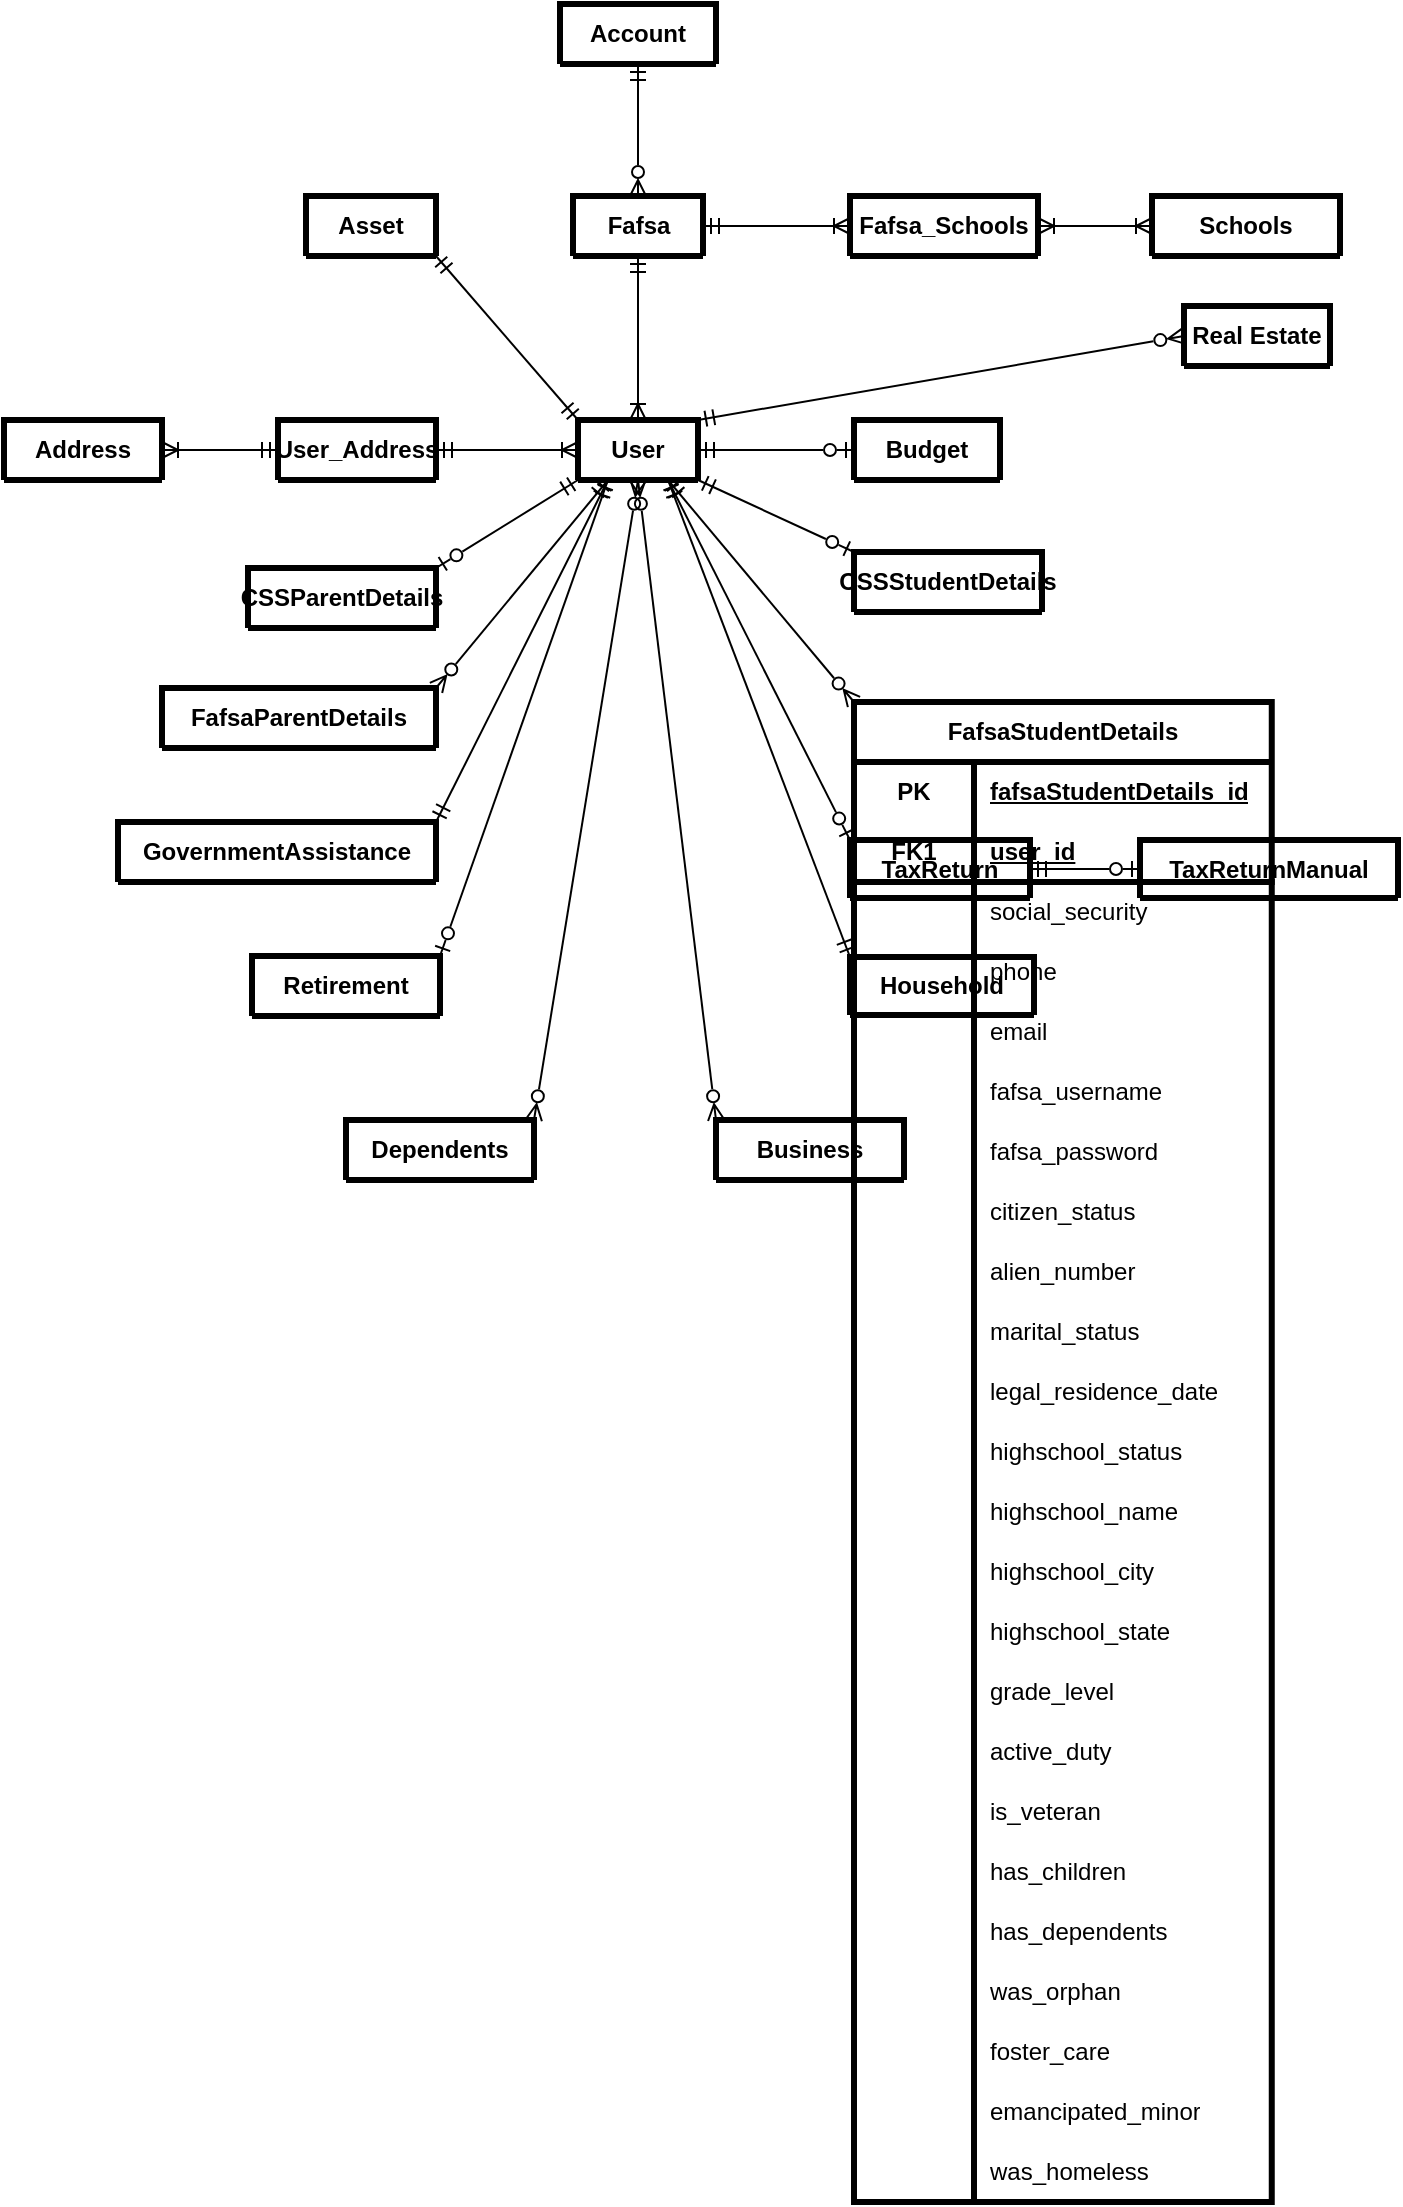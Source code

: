 <mxfile version="24.2.1" type="device">
  <diagram name="Page-1" id="G41nDcQsJbzzBf74zmB0">
    <mxGraphModel dx="794" dy="446" grid="0" gridSize="10" guides="1" tooltips="1" connect="1" arrows="1" fold="1" page="1" pageScale="1" pageWidth="850" pageHeight="1100" math="0" shadow="0">
      <root>
        <mxCell id="0" />
        <mxCell id="1" parent="0" />
        <mxCell id="TnCxYJiKnHurEgHfzS4m-513" style="edgeStyle=orthogonalEdgeStyle;rounded=0;orthogonalLoop=1;jettySize=auto;html=1;entryX=0;entryY=0.5;entryDx=0;entryDy=0;startArrow=ERmandOne;startFill=0;endArrow=ERoneToMany;endFill=0;" parent="1" source="be3Qgi7hEzFIGp2nB2z0-1" target="TnCxYJiKnHurEgHfzS4m-230" edge="1">
          <mxGeometry relative="1" as="geometry" />
        </mxCell>
        <mxCell id="TnCxYJiKnHurEgHfzS4m-515" style="edgeStyle=orthogonalEdgeStyle;rounded=0;orthogonalLoop=1;jettySize=auto;html=1;endArrow=ERoneToMany;endFill=0;startArrow=ERmandOne;startFill=0;" parent="1" source="be3Qgi7hEzFIGp2nB2z0-1" target="be3Qgi7hEzFIGp2nB2z0-654" edge="1">
          <mxGeometry relative="1" as="geometry" />
        </mxCell>
        <mxCell id="be3Qgi7hEzFIGp2nB2z0-1" value="Fafsa" style="shape=table;startSize=30;container=1;collapsible=1;childLayout=tableLayout;fixedRows=1;rowLines=0;fontStyle=1;align=center;resizeLast=1;html=1;whiteSpace=wrap;fillColor=none;strokeWidth=3;" parent="1" vertex="1" collapsed="1">
          <mxGeometry x="437.5" y="174" width="65" height="30" as="geometry">
            <mxRectangle x="437.5" y="174" width="180" height="270" as="alternateBounds" />
          </mxGeometry>
        </mxCell>
        <mxCell id="be3Qgi7hEzFIGp2nB2z0-2" value="" style="shape=tableRow;horizontal=0;startSize=0;swimlaneHead=0;swimlaneBody=0;fillColor=none;collapsible=0;dropTarget=0;points=[[0,0.5],[1,0.5]];portConstraint=eastwest;top=0;left=0;right=0;bottom=0;html=1;strokeWidth=3;" parent="be3Qgi7hEzFIGp2nB2z0-1" vertex="1">
          <mxGeometry y="30" width="180" height="30" as="geometry" />
        </mxCell>
        <mxCell id="be3Qgi7hEzFIGp2nB2z0-3" value="PK" style="shape=partialRectangle;connectable=0;fillColor=none;top=0;left=0;bottom=0;right=0;fontStyle=1;overflow=hidden;html=1;whiteSpace=wrap;strokeWidth=3;perimeterSpacing=0;" parent="be3Qgi7hEzFIGp2nB2z0-2" vertex="1">
          <mxGeometry width="60" height="30" as="geometry">
            <mxRectangle width="60" height="30" as="alternateBounds" />
          </mxGeometry>
        </mxCell>
        <mxCell id="be3Qgi7hEzFIGp2nB2z0-4" value="fafsa_id" style="shape=partialRectangle;connectable=0;fillColor=none;top=0;left=0;bottom=0;right=0;align=left;spacingLeft=6;fontStyle=5;overflow=hidden;html=1;whiteSpace=wrap;strokeWidth=3;" parent="be3Qgi7hEzFIGp2nB2z0-2" vertex="1">
          <mxGeometry x="60" width="120" height="30" as="geometry">
            <mxRectangle width="120" height="30" as="alternateBounds" />
          </mxGeometry>
        </mxCell>
        <mxCell id="be3Qgi7hEzFIGp2nB2z0-5" value="" style="shape=tableRow;horizontal=0;startSize=0;swimlaneHead=0;swimlaneBody=0;fillColor=none;collapsible=0;dropTarget=0;points=[[0,0.5],[1,0.5]];portConstraint=eastwest;top=0;left=0;right=0;bottom=1;html=1;strokeWidth=3;" parent="be3Qgi7hEzFIGp2nB2z0-1" vertex="1">
          <mxGeometry y="60" width="180" height="30" as="geometry" />
        </mxCell>
        <mxCell id="be3Qgi7hEzFIGp2nB2z0-6" value="FK1" style="shape=partialRectangle;connectable=0;fillColor=none;top=0;left=0;bottom=0;right=0;fontStyle=1;overflow=hidden;html=1;whiteSpace=wrap;strokeWidth=3;" parent="be3Qgi7hEzFIGp2nB2z0-5" vertex="1">
          <mxGeometry width="60" height="30" as="geometry">
            <mxRectangle width="60" height="30" as="alternateBounds" />
          </mxGeometry>
        </mxCell>
        <mxCell id="be3Qgi7hEzFIGp2nB2z0-7" value="account_id" style="shape=partialRectangle;connectable=0;fillColor=none;top=0;left=0;bottom=0;right=0;align=left;spacingLeft=6;fontStyle=5;overflow=hidden;html=1;whiteSpace=wrap;strokeWidth=3;" parent="be3Qgi7hEzFIGp2nB2z0-5" vertex="1">
          <mxGeometry x="60" width="120" height="30" as="geometry">
            <mxRectangle width="120" height="30" as="alternateBounds" />
          </mxGeometry>
        </mxCell>
        <mxCell id="be3Qgi7hEzFIGp2nB2z0-29" value="" style="shape=tableRow;horizontal=0;startSize=0;swimlaneHead=0;swimlaneBody=0;fillColor=none;collapsible=0;dropTarget=0;points=[[0,0.5],[1,0.5]];portConstraint=eastwest;top=0;left=0;right=0;bottom=0;html=1;strokeWidth=3;" parent="be3Qgi7hEzFIGp2nB2z0-1" vertex="1">
          <mxGeometry y="90" width="180" height="30" as="geometry" />
        </mxCell>
        <mxCell id="be3Qgi7hEzFIGp2nB2z0-30" value="" style="shape=partialRectangle;connectable=0;fillColor=none;top=0;left=0;bottom=0;right=0;editable=1;overflow=hidden;html=1;whiteSpace=wrap;strokeWidth=3;" parent="be3Qgi7hEzFIGp2nB2z0-29" vertex="1">
          <mxGeometry width="60" height="30" as="geometry">
            <mxRectangle width="60" height="30" as="alternateBounds" />
          </mxGeometry>
        </mxCell>
        <mxCell id="be3Qgi7hEzFIGp2nB2z0-31" value="needs_css" style="shape=partialRectangle;connectable=0;fillColor=none;top=0;left=0;bottom=0;right=0;align=left;spacingLeft=6;overflow=hidden;html=1;whiteSpace=wrap;strokeWidth=3;" parent="be3Qgi7hEzFIGp2nB2z0-29" vertex="1">
          <mxGeometry x="60" width="120" height="30" as="geometry">
            <mxRectangle width="120" height="30" as="alternateBounds" />
          </mxGeometry>
        </mxCell>
        <mxCell id="be3Qgi7hEzFIGp2nB2z0-66" value="" style="shape=tableRow;horizontal=0;startSize=0;swimlaneHead=0;swimlaneBody=0;fillColor=none;collapsible=0;dropTarget=0;points=[[0,0.5],[1,0.5]];portConstraint=eastwest;top=0;left=0;right=0;bottom=0;html=1;strokeWidth=3;" parent="be3Qgi7hEzFIGp2nB2z0-1" vertex="1">
          <mxGeometry y="120" width="180" height="30" as="geometry" />
        </mxCell>
        <mxCell id="be3Qgi7hEzFIGp2nB2z0-67" value="" style="shape=partialRectangle;connectable=0;fillColor=none;top=0;left=0;bottom=0;right=0;editable=1;overflow=hidden;html=1;whiteSpace=wrap;strokeWidth=3;" parent="be3Qgi7hEzFIGp2nB2z0-66" vertex="1">
          <mxGeometry width="60" height="30" as="geometry">
            <mxRectangle width="60" height="30" as="alternateBounds" />
          </mxGeometry>
        </mxCell>
        <mxCell id="be3Qgi7hEzFIGp2nB2z0-68" value="confirmation_msg" style="shape=partialRectangle;connectable=0;fillColor=none;top=0;left=0;bottom=0;right=0;align=left;spacingLeft=6;overflow=hidden;html=1;whiteSpace=wrap;strokeWidth=3;" parent="be3Qgi7hEzFIGp2nB2z0-66" vertex="1">
          <mxGeometry x="60" width="120" height="30" as="geometry">
            <mxRectangle width="120" height="30" as="alternateBounds" />
          </mxGeometry>
        </mxCell>
        <mxCell id="be3Qgi7hEzFIGp2nB2z0-35" value="" style="shape=tableRow;horizontal=0;startSize=0;swimlaneHead=0;swimlaneBody=0;fillColor=none;collapsible=0;dropTarget=0;points=[[0,0.5],[1,0.5]];portConstraint=eastwest;top=0;left=0;right=0;bottom=0;html=1;strokeWidth=3;" parent="be3Qgi7hEzFIGp2nB2z0-1" vertex="1">
          <mxGeometry y="150" width="180" height="30" as="geometry" />
        </mxCell>
        <mxCell id="be3Qgi7hEzFIGp2nB2z0-36" value="" style="shape=partialRectangle;connectable=0;fillColor=none;top=0;left=0;bottom=0;right=0;editable=1;overflow=hidden;html=1;whiteSpace=wrap;strokeWidth=3;" parent="be3Qgi7hEzFIGp2nB2z0-35" vertex="1">
          <mxGeometry width="60" height="30" as="geometry">
            <mxRectangle width="60" height="30" as="alternateBounds" />
          </mxGeometry>
        </mxCell>
        <mxCell id="be3Qgi7hEzFIGp2nB2z0-37" value="createdAt" style="shape=partialRectangle;connectable=0;fillColor=none;top=0;left=0;bottom=0;right=0;align=left;spacingLeft=6;overflow=hidden;html=1;whiteSpace=wrap;strokeWidth=3;" parent="be3Qgi7hEzFIGp2nB2z0-35" vertex="1">
          <mxGeometry x="60" width="120" height="30" as="geometry">
            <mxRectangle width="120" height="30" as="alternateBounds" />
          </mxGeometry>
        </mxCell>
        <mxCell id="TnCxYJiKnHurEgHfzS4m-7" value="" style="shape=tableRow;horizontal=0;startSize=0;swimlaneHead=0;swimlaneBody=0;fillColor=none;collapsible=0;dropTarget=0;points=[[0,0.5],[1,0.5]];portConstraint=eastwest;top=0;left=0;right=0;bottom=0;html=1;strokeWidth=3;" parent="be3Qgi7hEzFIGp2nB2z0-1" vertex="1">
          <mxGeometry y="180" width="180" height="30" as="geometry" />
        </mxCell>
        <mxCell id="TnCxYJiKnHurEgHfzS4m-8" value="" style="shape=partialRectangle;connectable=0;fillColor=none;top=0;left=0;bottom=0;right=0;editable=1;overflow=hidden;html=1;whiteSpace=wrap;strokeWidth=3;" parent="TnCxYJiKnHurEgHfzS4m-7" vertex="1">
          <mxGeometry width="60" height="30" as="geometry">
            <mxRectangle width="60" height="30" as="alternateBounds" />
          </mxGeometry>
        </mxCell>
        <mxCell id="TnCxYJiKnHurEgHfzS4m-9" value="academic_year" style="shape=partialRectangle;connectable=0;fillColor=none;top=0;left=0;bottom=0;right=0;align=left;spacingLeft=6;overflow=hidden;html=1;whiteSpace=wrap;strokeWidth=3;" parent="TnCxYJiKnHurEgHfzS4m-7" vertex="1">
          <mxGeometry x="60" width="120" height="30" as="geometry">
            <mxRectangle width="120" height="30" as="alternateBounds" />
          </mxGeometry>
        </mxCell>
        <mxCell id="be3Qgi7hEzFIGp2nB2z0-32" value="" style="shape=tableRow;horizontal=0;startSize=0;swimlaneHead=0;swimlaneBody=0;fillColor=none;collapsible=0;dropTarget=0;points=[[0,0.5],[1,0.5]];portConstraint=eastwest;top=0;left=0;right=0;bottom=0;html=1;strokeWidth=3;" parent="be3Qgi7hEzFIGp2nB2z0-1" vertex="1">
          <mxGeometry y="210" width="180" height="30" as="geometry" />
        </mxCell>
        <mxCell id="be3Qgi7hEzFIGp2nB2z0-33" value="" style="shape=partialRectangle;connectable=0;fillColor=none;top=0;left=0;bottom=0;right=0;editable=1;overflow=hidden;html=1;whiteSpace=wrap;strokeWidth=3;" parent="be3Qgi7hEzFIGp2nB2z0-32" vertex="1">
          <mxGeometry width="60" height="30" as="geometry">
            <mxRectangle width="60" height="30" as="alternateBounds" />
          </mxGeometry>
        </mxCell>
        <mxCell id="be3Qgi7hEzFIGp2nB2z0-34" value="last_updated" style="shape=partialRectangle;connectable=0;fillColor=none;top=0;left=0;bottom=0;right=0;align=left;spacingLeft=6;overflow=hidden;html=1;whiteSpace=wrap;strokeWidth=3;" parent="be3Qgi7hEzFIGp2nB2z0-32" vertex="1">
          <mxGeometry x="60" width="120" height="30" as="geometry">
            <mxRectangle width="120" height="30" as="alternateBounds" />
          </mxGeometry>
        </mxCell>
        <mxCell id="be3Qgi7hEzFIGp2nB2z0-248" value="" style="shape=tableRow;horizontal=0;startSize=0;swimlaneHead=0;swimlaneBody=0;fillColor=none;collapsible=0;dropTarget=0;points=[[0,0.5],[1,0.5]];portConstraint=eastwest;top=0;left=0;right=0;bottom=0;html=1;strokeWidth=3;" parent="be3Qgi7hEzFIGp2nB2z0-1" vertex="1">
          <mxGeometry y="240" width="180" height="30" as="geometry" />
        </mxCell>
        <mxCell id="be3Qgi7hEzFIGp2nB2z0-249" value="" style="shape=partialRectangle;connectable=0;fillColor=none;top=0;left=0;bottom=0;right=0;editable=1;overflow=hidden;html=1;whiteSpace=wrap;strokeWidth=3;" parent="be3Qgi7hEzFIGp2nB2z0-248" vertex="1">
          <mxGeometry width="60" height="30" as="geometry">
            <mxRectangle width="60" height="30" as="alternateBounds" />
          </mxGeometry>
        </mxCell>
        <mxCell id="be3Qgi7hEzFIGp2nB2z0-250" value="isDeleted" style="shape=partialRectangle;connectable=0;fillColor=none;top=0;left=0;bottom=0;right=0;align=left;spacingLeft=6;overflow=hidden;html=1;whiteSpace=wrap;strokeWidth=3;" parent="be3Qgi7hEzFIGp2nB2z0-248" vertex="1">
          <mxGeometry x="60" width="120" height="30" as="geometry">
            <mxRectangle width="120" height="30" as="alternateBounds" />
          </mxGeometry>
        </mxCell>
        <mxCell id="TnCxYJiKnHurEgHfzS4m-523" style="rounded=0;orthogonalLoop=1;jettySize=auto;html=1;exitX=0;exitY=0;exitDx=0;exitDy=0;entryX=0.75;entryY=1;entryDx=0;entryDy=0;endArrow=ERmandOne;endFill=0;startArrow=ERzeroToMany;startFill=0;" parent="1" source="be3Qgi7hEzFIGp2nB2z0-137" target="be3Qgi7hEzFIGp2nB2z0-654" edge="1">
          <mxGeometry relative="1" as="geometry" />
        </mxCell>
        <mxCell id="be3Qgi7hEzFIGp2nB2z0-137" value="FafsaStudentDetails" style="shape=table;startSize=30;container=1;collapsible=1;childLayout=tableLayout;fixedRows=1;rowLines=0;fontStyle=1;align=center;resizeLast=1;html=1;whiteSpace=wrap;fillColor=none;strokeWidth=3;" parent="1" vertex="1">
          <mxGeometry x="578" y="427" width="208.88" height="750" as="geometry">
            <mxRectangle x="578" y="427" width="143" height="30" as="alternateBounds" />
          </mxGeometry>
        </mxCell>
        <mxCell id="be3Qgi7hEzFIGp2nB2z0-138" value="" style="shape=tableRow;horizontal=0;startSize=0;swimlaneHead=0;swimlaneBody=0;fillColor=none;collapsible=0;dropTarget=0;points=[[0,0.5],[1,0.5]];portConstraint=eastwest;top=0;left=0;right=0;bottom=0;html=1;strokeWidth=3;" parent="be3Qgi7hEzFIGp2nB2z0-137" vertex="1">
          <mxGeometry y="30" width="208.88" height="30" as="geometry" />
        </mxCell>
        <mxCell id="be3Qgi7hEzFIGp2nB2z0-139" value="PK" style="shape=partialRectangle;connectable=0;fillColor=none;top=0;left=0;bottom=0;right=0;fontStyle=1;overflow=hidden;html=1;whiteSpace=wrap;strokeWidth=3;perimeterSpacing=0;" parent="be3Qgi7hEzFIGp2nB2z0-138" vertex="1">
          <mxGeometry width="60" height="30" as="geometry">
            <mxRectangle width="60" height="30" as="alternateBounds" />
          </mxGeometry>
        </mxCell>
        <mxCell id="be3Qgi7hEzFIGp2nB2z0-140" value="fafsaStudentDetails_id" style="shape=partialRectangle;connectable=0;fillColor=none;top=0;left=0;bottom=0;right=0;align=left;spacingLeft=6;fontStyle=5;overflow=hidden;html=1;whiteSpace=wrap;strokeWidth=3;" parent="be3Qgi7hEzFIGp2nB2z0-138" vertex="1">
          <mxGeometry x="60" width="148.88" height="30" as="geometry">
            <mxRectangle width="148.88" height="30" as="alternateBounds" />
          </mxGeometry>
        </mxCell>
        <mxCell id="be3Qgi7hEzFIGp2nB2z0-141" value="" style="shape=tableRow;horizontal=0;startSize=0;swimlaneHead=0;swimlaneBody=0;fillColor=none;collapsible=0;dropTarget=0;points=[[0,0.5],[1,0.5]];portConstraint=eastwest;top=0;left=0;right=0;bottom=1;html=1;strokeWidth=3;" parent="be3Qgi7hEzFIGp2nB2z0-137" vertex="1">
          <mxGeometry y="60" width="208.88" height="30" as="geometry" />
        </mxCell>
        <mxCell id="be3Qgi7hEzFIGp2nB2z0-142" value="FK1" style="shape=partialRectangle;connectable=0;fillColor=none;top=0;left=0;bottom=0;right=0;fontStyle=1;overflow=hidden;html=1;whiteSpace=wrap;strokeWidth=3;" parent="be3Qgi7hEzFIGp2nB2z0-141" vertex="1">
          <mxGeometry width="60" height="30" as="geometry">
            <mxRectangle width="60" height="30" as="alternateBounds" />
          </mxGeometry>
        </mxCell>
        <mxCell id="be3Qgi7hEzFIGp2nB2z0-143" value="user_id" style="shape=partialRectangle;connectable=0;fillColor=none;top=0;left=0;bottom=0;right=0;align=left;spacingLeft=6;fontStyle=5;overflow=hidden;html=1;whiteSpace=wrap;strokeWidth=3;" parent="be3Qgi7hEzFIGp2nB2z0-141" vertex="1">
          <mxGeometry x="60" width="148.88" height="30" as="geometry">
            <mxRectangle width="148.88" height="30" as="alternateBounds" />
          </mxGeometry>
        </mxCell>
        <mxCell id="be3Qgi7hEzFIGp2nB2z0-150" value="" style="shape=tableRow;horizontal=0;startSize=0;swimlaneHead=0;swimlaneBody=0;fillColor=none;collapsible=0;dropTarget=0;points=[[0,0.5],[1,0.5]];portConstraint=eastwest;top=0;left=0;right=0;bottom=0;html=1;strokeWidth=3;" parent="be3Qgi7hEzFIGp2nB2z0-137" vertex="1">
          <mxGeometry y="90" width="208.88" height="30" as="geometry" />
        </mxCell>
        <mxCell id="be3Qgi7hEzFIGp2nB2z0-151" value="" style="shape=partialRectangle;connectable=0;fillColor=none;top=0;left=0;bottom=0;right=0;editable=1;overflow=hidden;html=1;whiteSpace=wrap;strokeWidth=3;" parent="be3Qgi7hEzFIGp2nB2z0-150" vertex="1">
          <mxGeometry width="60" height="30" as="geometry">
            <mxRectangle width="60" height="30" as="alternateBounds" />
          </mxGeometry>
        </mxCell>
        <mxCell id="be3Qgi7hEzFIGp2nB2z0-152" value="social_security" style="shape=partialRectangle;connectable=0;fillColor=none;top=0;left=0;bottom=0;right=0;align=left;spacingLeft=6;overflow=hidden;html=1;whiteSpace=wrap;strokeWidth=3;" parent="be3Qgi7hEzFIGp2nB2z0-150" vertex="1">
          <mxGeometry x="60" width="148.88" height="30" as="geometry">
            <mxRectangle width="148.88" height="30" as="alternateBounds" />
          </mxGeometry>
        </mxCell>
        <mxCell id="be3Qgi7hEzFIGp2nB2z0-153" value="" style="shape=tableRow;horizontal=0;startSize=0;swimlaneHead=0;swimlaneBody=0;fillColor=none;collapsible=0;dropTarget=0;points=[[0,0.5],[1,0.5]];portConstraint=eastwest;top=0;left=0;right=0;bottom=0;html=1;strokeWidth=3;" parent="be3Qgi7hEzFIGp2nB2z0-137" vertex="1">
          <mxGeometry y="120" width="208.88" height="30" as="geometry" />
        </mxCell>
        <mxCell id="be3Qgi7hEzFIGp2nB2z0-154" value="" style="shape=partialRectangle;connectable=0;fillColor=none;top=0;left=0;bottom=0;right=0;editable=1;overflow=hidden;html=1;whiteSpace=wrap;strokeWidth=3;" parent="be3Qgi7hEzFIGp2nB2z0-153" vertex="1">
          <mxGeometry width="60" height="30" as="geometry">
            <mxRectangle width="60" height="30" as="alternateBounds" />
          </mxGeometry>
        </mxCell>
        <mxCell id="be3Qgi7hEzFIGp2nB2z0-155" value="phone" style="shape=partialRectangle;connectable=0;fillColor=none;top=0;left=0;bottom=0;right=0;align=left;spacingLeft=6;overflow=hidden;html=1;whiteSpace=wrap;strokeWidth=3;" parent="be3Qgi7hEzFIGp2nB2z0-153" vertex="1">
          <mxGeometry x="60" width="148.88" height="30" as="geometry">
            <mxRectangle width="148.88" height="30" as="alternateBounds" />
          </mxGeometry>
        </mxCell>
        <mxCell id="be3Qgi7hEzFIGp2nB2z0-156" value="" style="shape=tableRow;horizontal=0;startSize=0;swimlaneHead=0;swimlaneBody=0;fillColor=none;collapsible=0;dropTarget=0;points=[[0,0.5],[1,0.5]];portConstraint=eastwest;top=0;left=0;right=0;bottom=0;html=1;strokeWidth=3;" parent="be3Qgi7hEzFIGp2nB2z0-137" vertex="1">
          <mxGeometry y="150" width="208.88" height="30" as="geometry" />
        </mxCell>
        <mxCell id="be3Qgi7hEzFIGp2nB2z0-157" value="" style="shape=partialRectangle;connectable=0;fillColor=none;top=0;left=0;bottom=0;right=0;editable=1;overflow=hidden;html=1;whiteSpace=wrap;strokeWidth=3;" parent="be3Qgi7hEzFIGp2nB2z0-156" vertex="1">
          <mxGeometry width="60" height="30" as="geometry">
            <mxRectangle width="60" height="30" as="alternateBounds" />
          </mxGeometry>
        </mxCell>
        <mxCell id="be3Qgi7hEzFIGp2nB2z0-158" value="email" style="shape=partialRectangle;connectable=0;fillColor=none;top=0;left=0;bottom=0;right=0;align=left;spacingLeft=6;overflow=hidden;html=1;whiteSpace=wrap;strokeWidth=3;" parent="be3Qgi7hEzFIGp2nB2z0-156" vertex="1">
          <mxGeometry x="60" width="148.88" height="30" as="geometry">
            <mxRectangle width="148.88" height="30" as="alternateBounds" />
          </mxGeometry>
        </mxCell>
        <mxCell id="be3Qgi7hEzFIGp2nB2z0-480" value="" style="shape=tableRow;horizontal=0;startSize=0;swimlaneHead=0;swimlaneBody=0;fillColor=none;collapsible=0;dropTarget=0;points=[[0,0.5],[1,0.5]];portConstraint=eastwest;top=0;left=0;right=0;bottom=0;html=1;strokeWidth=3;" parent="be3Qgi7hEzFIGp2nB2z0-137" vertex="1">
          <mxGeometry y="180" width="208.88" height="30" as="geometry" />
        </mxCell>
        <mxCell id="be3Qgi7hEzFIGp2nB2z0-481" value="" style="shape=partialRectangle;connectable=0;fillColor=none;top=0;left=0;bottom=0;right=0;editable=1;overflow=hidden;html=1;whiteSpace=wrap;strokeWidth=3;" parent="be3Qgi7hEzFIGp2nB2z0-480" vertex="1">
          <mxGeometry width="60" height="30" as="geometry">
            <mxRectangle width="60" height="30" as="alternateBounds" />
          </mxGeometry>
        </mxCell>
        <mxCell id="be3Qgi7hEzFIGp2nB2z0-482" value="fafsa_username" style="shape=partialRectangle;connectable=0;fillColor=none;top=0;left=0;bottom=0;right=0;align=left;spacingLeft=6;overflow=hidden;html=1;whiteSpace=wrap;strokeWidth=3;" parent="be3Qgi7hEzFIGp2nB2z0-480" vertex="1">
          <mxGeometry x="60" width="148.88" height="30" as="geometry">
            <mxRectangle width="148.88" height="30" as="alternateBounds" />
          </mxGeometry>
        </mxCell>
        <mxCell id="be3Qgi7hEzFIGp2nB2z0-477" value="" style="shape=tableRow;horizontal=0;startSize=0;swimlaneHead=0;swimlaneBody=0;fillColor=none;collapsible=0;dropTarget=0;points=[[0,0.5],[1,0.5]];portConstraint=eastwest;top=0;left=0;right=0;bottom=0;html=1;strokeWidth=3;" parent="be3Qgi7hEzFIGp2nB2z0-137" vertex="1">
          <mxGeometry y="210" width="208.88" height="30" as="geometry" />
        </mxCell>
        <mxCell id="be3Qgi7hEzFIGp2nB2z0-478" value="" style="shape=partialRectangle;connectable=0;fillColor=none;top=0;left=0;bottom=0;right=0;editable=1;overflow=hidden;html=1;whiteSpace=wrap;strokeWidth=3;" parent="be3Qgi7hEzFIGp2nB2z0-477" vertex="1">
          <mxGeometry width="60" height="30" as="geometry">
            <mxRectangle width="60" height="30" as="alternateBounds" />
          </mxGeometry>
        </mxCell>
        <mxCell id="be3Qgi7hEzFIGp2nB2z0-479" value="fafsa_password" style="shape=partialRectangle;connectable=0;fillColor=none;top=0;left=0;bottom=0;right=0;align=left;spacingLeft=6;overflow=hidden;html=1;whiteSpace=wrap;strokeWidth=3;" parent="be3Qgi7hEzFIGp2nB2z0-477" vertex="1">
          <mxGeometry x="60" width="148.88" height="30" as="geometry">
            <mxRectangle width="148.88" height="30" as="alternateBounds" />
          </mxGeometry>
        </mxCell>
        <mxCell id="be3Qgi7hEzFIGp2nB2z0-162" value="" style="shape=tableRow;horizontal=0;startSize=0;swimlaneHead=0;swimlaneBody=0;fillColor=none;collapsible=0;dropTarget=0;points=[[0,0.5],[1,0.5]];portConstraint=eastwest;top=0;left=0;right=0;bottom=0;html=1;strokeWidth=3;" parent="be3Qgi7hEzFIGp2nB2z0-137" vertex="1">
          <mxGeometry y="240" width="208.88" height="30" as="geometry" />
        </mxCell>
        <mxCell id="be3Qgi7hEzFIGp2nB2z0-163" value="" style="shape=partialRectangle;connectable=0;fillColor=none;top=0;left=0;bottom=0;right=0;editable=1;overflow=hidden;html=1;whiteSpace=wrap;strokeWidth=3;" parent="be3Qgi7hEzFIGp2nB2z0-162" vertex="1">
          <mxGeometry width="60" height="30" as="geometry">
            <mxRectangle width="60" height="30" as="alternateBounds" />
          </mxGeometry>
        </mxCell>
        <mxCell id="be3Qgi7hEzFIGp2nB2z0-164" value="citizen_status" style="shape=partialRectangle;connectable=0;fillColor=none;top=0;left=0;bottom=0;right=0;align=left;spacingLeft=6;overflow=hidden;html=1;whiteSpace=wrap;strokeWidth=3;" parent="be3Qgi7hEzFIGp2nB2z0-162" vertex="1">
          <mxGeometry x="60" width="148.88" height="30" as="geometry">
            <mxRectangle width="148.88" height="30" as="alternateBounds" />
          </mxGeometry>
        </mxCell>
        <mxCell id="be3Qgi7hEzFIGp2nB2z0-165" value="" style="shape=tableRow;horizontal=0;startSize=0;swimlaneHead=0;swimlaneBody=0;fillColor=none;collapsible=0;dropTarget=0;points=[[0,0.5],[1,0.5]];portConstraint=eastwest;top=0;left=0;right=0;bottom=0;html=1;strokeWidth=3;" parent="be3Qgi7hEzFIGp2nB2z0-137" vertex="1">
          <mxGeometry y="270" width="208.88" height="30" as="geometry" />
        </mxCell>
        <mxCell id="be3Qgi7hEzFIGp2nB2z0-166" value="" style="shape=partialRectangle;connectable=0;fillColor=none;top=0;left=0;bottom=0;right=0;editable=1;overflow=hidden;html=1;whiteSpace=wrap;strokeWidth=3;" parent="be3Qgi7hEzFIGp2nB2z0-165" vertex="1">
          <mxGeometry width="60" height="30" as="geometry">
            <mxRectangle width="60" height="30" as="alternateBounds" />
          </mxGeometry>
        </mxCell>
        <mxCell id="be3Qgi7hEzFIGp2nB2z0-167" value="alien_number" style="shape=partialRectangle;connectable=0;fillColor=none;top=0;left=0;bottom=0;right=0;align=left;spacingLeft=6;overflow=hidden;html=1;whiteSpace=wrap;strokeWidth=3;" parent="be3Qgi7hEzFIGp2nB2z0-165" vertex="1">
          <mxGeometry x="60" width="148.88" height="30" as="geometry">
            <mxRectangle width="148.88" height="30" as="alternateBounds" />
          </mxGeometry>
        </mxCell>
        <mxCell id="be3Qgi7hEzFIGp2nB2z0-168" value="" style="shape=tableRow;horizontal=0;startSize=0;swimlaneHead=0;swimlaneBody=0;fillColor=none;collapsible=0;dropTarget=0;points=[[0,0.5],[1,0.5]];portConstraint=eastwest;top=0;left=0;right=0;bottom=0;html=1;strokeWidth=3;" parent="be3Qgi7hEzFIGp2nB2z0-137" vertex="1">
          <mxGeometry y="300" width="208.88" height="30" as="geometry" />
        </mxCell>
        <mxCell id="be3Qgi7hEzFIGp2nB2z0-169" value="" style="shape=partialRectangle;connectable=0;fillColor=none;top=0;left=0;bottom=0;right=0;editable=1;overflow=hidden;html=1;whiteSpace=wrap;strokeWidth=3;" parent="be3Qgi7hEzFIGp2nB2z0-168" vertex="1">
          <mxGeometry width="60" height="30" as="geometry">
            <mxRectangle width="60" height="30" as="alternateBounds" />
          </mxGeometry>
        </mxCell>
        <mxCell id="be3Qgi7hEzFIGp2nB2z0-170" value="marital_status" style="shape=partialRectangle;connectable=0;fillColor=none;top=0;left=0;bottom=0;right=0;align=left;spacingLeft=6;overflow=hidden;html=1;whiteSpace=wrap;strokeWidth=3;" parent="be3Qgi7hEzFIGp2nB2z0-168" vertex="1">
          <mxGeometry x="60" width="148.88" height="30" as="geometry">
            <mxRectangle width="148.88" height="30" as="alternateBounds" />
          </mxGeometry>
        </mxCell>
        <mxCell id="be3Qgi7hEzFIGp2nB2z0-171" value="" style="shape=tableRow;horizontal=0;startSize=0;swimlaneHead=0;swimlaneBody=0;fillColor=none;collapsible=0;dropTarget=0;points=[[0,0.5],[1,0.5]];portConstraint=eastwest;top=0;left=0;right=0;bottom=0;html=1;strokeWidth=3;" parent="be3Qgi7hEzFIGp2nB2z0-137" vertex="1">
          <mxGeometry y="330" width="208.88" height="30" as="geometry" />
        </mxCell>
        <mxCell id="be3Qgi7hEzFIGp2nB2z0-172" value="" style="shape=partialRectangle;connectable=0;fillColor=none;top=0;left=0;bottom=0;right=0;editable=1;overflow=hidden;html=1;whiteSpace=wrap;strokeWidth=3;" parent="be3Qgi7hEzFIGp2nB2z0-171" vertex="1">
          <mxGeometry width="60" height="30" as="geometry">
            <mxRectangle width="60" height="30" as="alternateBounds" />
          </mxGeometry>
        </mxCell>
        <mxCell id="be3Qgi7hEzFIGp2nB2z0-173" value="legal_residence_date" style="shape=partialRectangle;connectable=0;fillColor=none;top=0;left=0;bottom=0;right=0;align=left;spacingLeft=6;overflow=hidden;html=1;whiteSpace=wrap;strokeWidth=3;" parent="be3Qgi7hEzFIGp2nB2z0-171" vertex="1">
          <mxGeometry x="60" width="148.88" height="30" as="geometry">
            <mxRectangle width="148.88" height="30" as="alternateBounds" />
          </mxGeometry>
        </mxCell>
        <mxCell id="be3Qgi7hEzFIGp2nB2z0-174" value="" style="shape=tableRow;horizontal=0;startSize=0;swimlaneHead=0;swimlaneBody=0;fillColor=none;collapsible=0;dropTarget=0;points=[[0,0.5],[1,0.5]];portConstraint=eastwest;top=0;left=0;right=0;bottom=0;html=1;strokeWidth=3;" parent="be3Qgi7hEzFIGp2nB2z0-137" vertex="1">
          <mxGeometry y="360" width="208.88" height="30" as="geometry" />
        </mxCell>
        <mxCell id="be3Qgi7hEzFIGp2nB2z0-175" value="" style="shape=partialRectangle;connectable=0;fillColor=none;top=0;left=0;bottom=0;right=0;editable=1;overflow=hidden;html=1;whiteSpace=wrap;strokeWidth=3;" parent="be3Qgi7hEzFIGp2nB2z0-174" vertex="1">
          <mxGeometry width="60" height="30" as="geometry">
            <mxRectangle width="60" height="30" as="alternateBounds" />
          </mxGeometry>
        </mxCell>
        <mxCell id="be3Qgi7hEzFIGp2nB2z0-176" value="highschool_status" style="shape=partialRectangle;connectable=0;fillColor=none;top=0;left=0;bottom=0;right=0;align=left;spacingLeft=6;overflow=hidden;html=1;whiteSpace=wrap;strokeWidth=3;" parent="be3Qgi7hEzFIGp2nB2z0-174" vertex="1">
          <mxGeometry x="60" width="148.88" height="30" as="geometry">
            <mxRectangle width="148.88" height="30" as="alternateBounds" />
          </mxGeometry>
        </mxCell>
        <mxCell id="be3Qgi7hEzFIGp2nB2z0-177" value="" style="shape=tableRow;horizontal=0;startSize=0;swimlaneHead=0;swimlaneBody=0;fillColor=none;collapsible=0;dropTarget=0;points=[[0,0.5],[1,0.5]];portConstraint=eastwest;top=0;left=0;right=0;bottom=0;html=1;strokeWidth=3;" parent="be3Qgi7hEzFIGp2nB2z0-137" vertex="1">
          <mxGeometry y="390" width="208.88" height="30" as="geometry" />
        </mxCell>
        <mxCell id="be3Qgi7hEzFIGp2nB2z0-178" value="" style="shape=partialRectangle;connectable=0;fillColor=none;top=0;left=0;bottom=0;right=0;editable=1;overflow=hidden;html=1;whiteSpace=wrap;strokeWidth=3;" parent="be3Qgi7hEzFIGp2nB2z0-177" vertex="1">
          <mxGeometry width="60" height="30" as="geometry">
            <mxRectangle width="60" height="30" as="alternateBounds" />
          </mxGeometry>
        </mxCell>
        <mxCell id="be3Qgi7hEzFIGp2nB2z0-179" value="highschool_name" style="shape=partialRectangle;connectable=0;fillColor=none;top=0;left=0;bottom=0;right=0;align=left;spacingLeft=6;overflow=hidden;html=1;whiteSpace=wrap;strokeWidth=3;" parent="be3Qgi7hEzFIGp2nB2z0-177" vertex="1">
          <mxGeometry x="60" width="148.88" height="30" as="geometry">
            <mxRectangle width="148.88" height="30" as="alternateBounds" />
          </mxGeometry>
        </mxCell>
        <mxCell id="be3Qgi7hEzFIGp2nB2z0-180" value="" style="shape=tableRow;horizontal=0;startSize=0;swimlaneHead=0;swimlaneBody=0;fillColor=none;collapsible=0;dropTarget=0;points=[[0,0.5],[1,0.5]];portConstraint=eastwest;top=0;left=0;right=0;bottom=0;html=1;strokeWidth=3;" parent="be3Qgi7hEzFIGp2nB2z0-137" vertex="1">
          <mxGeometry y="420" width="208.88" height="30" as="geometry" />
        </mxCell>
        <mxCell id="be3Qgi7hEzFIGp2nB2z0-181" value="" style="shape=partialRectangle;connectable=0;fillColor=none;top=0;left=0;bottom=0;right=0;editable=1;overflow=hidden;html=1;whiteSpace=wrap;strokeWidth=3;" parent="be3Qgi7hEzFIGp2nB2z0-180" vertex="1">
          <mxGeometry width="60" height="30" as="geometry">
            <mxRectangle width="60" height="30" as="alternateBounds" />
          </mxGeometry>
        </mxCell>
        <mxCell id="be3Qgi7hEzFIGp2nB2z0-182" value="highschool_city" style="shape=partialRectangle;connectable=0;fillColor=none;top=0;left=0;bottom=0;right=0;align=left;spacingLeft=6;overflow=hidden;html=1;whiteSpace=wrap;strokeWidth=3;" parent="be3Qgi7hEzFIGp2nB2z0-180" vertex="1">
          <mxGeometry x="60" width="148.88" height="30" as="geometry">
            <mxRectangle width="148.88" height="30" as="alternateBounds" />
          </mxGeometry>
        </mxCell>
        <mxCell id="be3Qgi7hEzFIGp2nB2z0-183" value="" style="shape=tableRow;horizontal=0;startSize=0;swimlaneHead=0;swimlaneBody=0;fillColor=none;collapsible=0;dropTarget=0;points=[[0,0.5],[1,0.5]];portConstraint=eastwest;top=0;left=0;right=0;bottom=0;html=1;strokeWidth=3;" parent="be3Qgi7hEzFIGp2nB2z0-137" vertex="1">
          <mxGeometry y="450" width="208.88" height="30" as="geometry" />
        </mxCell>
        <mxCell id="be3Qgi7hEzFIGp2nB2z0-184" value="" style="shape=partialRectangle;connectable=0;fillColor=none;top=0;left=0;bottom=0;right=0;editable=1;overflow=hidden;html=1;whiteSpace=wrap;strokeWidth=3;" parent="be3Qgi7hEzFIGp2nB2z0-183" vertex="1">
          <mxGeometry width="60" height="30" as="geometry">
            <mxRectangle width="60" height="30" as="alternateBounds" />
          </mxGeometry>
        </mxCell>
        <mxCell id="be3Qgi7hEzFIGp2nB2z0-185" value="highschool_state" style="shape=partialRectangle;connectable=0;fillColor=none;top=0;left=0;bottom=0;right=0;align=left;spacingLeft=6;overflow=hidden;html=1;whiteSpace=wrap;strokeWidth=3;" parent="be3Qgi7hEzFIGp2nB2z0-183" vertex="1">
          <mxGeometry x="60" width="148.88" height="30" as="geometry">
            <mxRectangle width="148.88" height="30" as="alternateBounds" />
          </mxGeometry>
        </mxCell>
        <mxCell id="be3Qgi7hEzFIGp2nB2z0-186" value="" style="shape=tableRow;horizontal=0;startSize=0;swimlaneHead=0;swimlaneBody=0;fillColor=none;collapsible=0;dropTarget=0;points=[[0,0.5],[1,0.5]];portConstraint=eastwest;top=0;left=0;right=0;bottom=0;html=1;strokeWidth=3;" parent="be3Qgi7hEzFIGp2nB2z0-137" vertex="1">
          <mxGeometry y="480" width="208.88" height="30" as="geometry" />
        </mxCell>
        <mxCell id="be3Qgi7hEzFIGp2nB2z0-187" value="" style="shape=partialRectangle;connectable=0;fillColor=none;top=0;left=0;bottom=0;right=0;editable=1;overflow=hidden;html=1;whiteSpace=wrap;strokeWidth=3;" parent="be3Qgi7hEzFIGp2nB2z0-186" vertex="1">
          <mxGeometry width="60" height="30" as="geometry">
            <mxRectangle width="60" height="30" as="alternateBounds" />
          </mxGeometry>
        </mxCell>
        <mxCell id="be3Qgi7hEzFIGp2nB2z0-188" value="grade_level" style="shape=partialRectangle;connectable=0;fillColor=none;top=0;left=0;bottom=0;right=0;align=left;spacingLeft=6;overflow=hidden;html=1;whiteSpace=wrap;strokeWidth=3;" parent="be3Qgi7hEzFIGp2nB2z0-186" vertex="1">
          <mxGeometry x="60" width="148.88" height="30" as="geometry">
            <mxRectangle width="148.88" height="30" as="alternateBounds" />
          </mxGeometry>
        </mxCell>
        <mxCell id="be3Qgi7hEzFIGp2nB2z0-189" value="" style="shape=tableRow;horizontal=0;startSize=0;swimlaneHead=0;swimlaneBody=0;fillColor=none;collapsible=0;dropTarget=0;points=[[0,0.5],[1,0.5]];portConstraint=eastwest;top=0;left=0;right=0;bottom=0;html=1;strokeWidth=3;" parent="be3Qgi7hEzFIGp2nB2z0-137" vertex="1">
          <mxGeometry y="510" width="208.88" height="30" as="geometry" />
        </mxCell>
        <mxCell id="be3Qgi7hEzFIGp2nB2z0-190" value="" style="shape=partialRectangle;connectable=0;fillColor=none;top=0;left=0;bottom=0;right=0;editable=1;overflow=hidden;html=1;whiteSpace=wrap;strokeWidth=3;" parent="be3Qgi7hEzFIGp2nB2z0-189" vertex="1">
          <mxGeometry width="60" height="30" as="geometry">
            <mxRectangle width="60" height="30" as="alternateBounds" />
          </mxGeometry>
        </mxCell>
        <mxCell id="be3Qgi7hEzFIGp2nB2z0-191" value="active_duty" style="shape=partialRectangle;connectable=0;fillColor=none;top=0;left=0;bottom=0;right=0;align=left;spacingLeft=6;overflow=hidden;html=1;whiteSpace=wrap;strokeWidth=3;" parent="be3Qgi7hEzFIGp2nB2z0-189" vertex="1">
          <mxGeometry x="60" width="148.88" height="30" as="geometry">
            <mxRectangle width="148.88" height="30" as="alternateBounds" />
          </mxGeometry>
        </mxCell>
        <mxCell id="be3Qgi7hEzFIGp2nB2z0-192" value="" style="shape=tableRow;horizontal=0;startSize=0;swimlaneHead=0;swimlaneBody=0;fillColor=none;collapsible=0;dropTarget=0;points=[[0,0.5],[1,0.5]];portConstraint=eastwest;top=0;left=0;right=0;bottom=0;html=1;strokeWidth=3;" parent="be3Qgi7hEzFIGp2nB2z0-137" vertex="1">
          <mxGeometry y="540" width="208.88" height="30" as="geometry" />
        </mxCell>
        <mxCell id="be3Qgi7hEzFIGp2nB2z0-193" value="" style="shape=partialRectangle;connectable=0;fillColor=none;top=0;left=0;bottom=0;right=0;editable=1;overflow=hidden;html=1;whiteSpace=wrap;strokeWidth=3;" parent="be3Qgi7hEzFIGp2nB2z0-192" vertex="1">
          <mxGeometry width="60" height="30" as="geometry">
            <mxRectangle width="60" height="30" as="alternateBounds" />
          </mxGeometry>
        </mxCell>
        <mxCell id="be3Qgi7hEzFIGp2nB2z0-194" value="is_veteran" style="shape=partialRectangle;connectable=0;fillColor=none;top=0;left=0;bottom=0;right=0;align=left;spacingLeft=6;overflow=hidden;html=1;whiteSpace=wrap;strokeWidth=3;" parent="be3Qgi7hEzFIGp2nB2z0-192" vertex="1">
          <mxGeometry x="60" width="148.88" height="30" as="geometry">
            <mxRectangle width="148.88" height="30" as="alternateBounds" />
          </mxGeometry>
        </mxCell>
        <mxCell id="be3Qgi7hEzFIGp2nB2z0-195" value="" style="shape=tableRow;horizontal=0;startSize=0;swimlaneHead=0;swimlaneBody=0;fillColor=none;collapsible=0;dropTarget=0;points=[[0,0.5],[1,0.5]];portConstraint=eastwest;top=0;left=0;right=0;bottom=0;html=1;strokeWidth=3;" parent="be3Qgi7hEzFIGp2nB2z0-137" vertex="1">
          <mxGeometry y="570" width="208.88" height="30" as="geometry" />
        </mxCell>
        <mxCell id="be3Qgi7hEzFIGp2nB2z0-196" value="" style="shape=partialRectangle;connectable=0;fillColor=none;top=0;left=0;bottom=0;right=0;editable=1;overflow=hidden;html=1;whiteSpace=wrap;strokeWidth=3;" parent="be3Qgi7hEzFIGp2nB2z0-195" vertex="1">
          <mxGeometry width="60" height="30" as="geometry">
            <mxRectangle width="60" height="30" as="alternateBounds" />
          </mxGeometry>
        </mxCell>
        <mxCell id="be3Qgi7hEzFIGp2nB2z0-197" value="has_children" style="shape=partialRectangle;connectable=0;fillColor=none;top=0;left=0;bottom=0;right=0;align=left;spacingLeft=6;overflow=hidden;html=1;whiteSpace=wrap;strokeWidth=3;" parent="be3Qgi7hEzFIGp2nB2z0-195" vertex="1">
          <mxGeometry x="60" width="148.88" height="30" as="geometry">
            <mxRectangle width="148.88" height="30" as="alternateBounds" />
          </mxGeometry>
        </mxCell>
        <mxCell id="be3Qgi7hEzFIGp2nB2z0-198" value="" style="shape=tableRow;horizontal=0;startSize=0;swimlaneHead=0;swimlaneBody=0;fillColor=none;collapsible=0;dropTarget=0;points=[[0,0.5],[1,0.5]];portConstraint=eastwest;top=0;left=0;right=0;bottom=0;html=1;strokeWidth=3;" parent="be3Qgi7hEzFIGp2nB2z0-137" vertex="1">
          <mxGeometry y="600" width="208.88" height="30" as="geometry" />
        </mxCell>
        <mxCell id="be3Qgi7hEzFIGp2nB2z0-199" value="" style="shape=partialRectangle;connectable=0;fillColor=none;top=0;left=0;bottom=0;right=0;editable=1;overflow=hidden;html=1;whiteSpace=wrap;strokeWidth=3;" parent="be3Qgi7hEzFIGp2nB2z0-198" vertex="1">
          <mxGeometry width="60" height="30" as="geometry">
            <mxRectangle width="60" height="30" as="alternateBounds" />
          </mxGeometry>
        </mxCell>
        <mxCell id="be3Qgi7hEzFIGp2nB2z0-200" value="has_dependents" style="shape=partialRectangle;connectable=0;fillColor=none;top=0;left=0;bottom=0;right=0;align=left;spacingLeft=6;overflow=hidden;html=1;whiteSpace=wrap;strokeWidth=3;" parent="be3Qgi7hEzFIGp2nB2z0-198" vertex="1">
          <mxGeometry x="60" width="148.88" height="30" as="geometry">
            <mxRectangle width="148.88" height="30" as="alternateBounds" />
          </mxGeometry>
        </mxCell>
        <mxCell id="be3Qgi7hEzFIGp2nB2z0-201" value="" style="shape=tableRow;horizontal=0;startSize=0;swimlaneHead=0;swimlaneBody=0;fillColor=none;collapsible=0;dropTarget=0;points=[[0,0.5],[1,0.5]];portConstraint=eastwest;top=0;left=0;right=0;bottom=0;html=1;strokeWidth=3;" parent="be3Qgi7hEzFIGp2nB2z0-137" vertex="1">
          <mxGeometry y="630" width="208.88" height="30" as="geometry" />
        </mxCell>
        <mxCell id="be3Qgi7hEzFIGp2nB2z0-202" value="" style="shape=partialRectangle;connectable=0;fillColor=none;top=0;left=0;bottom=0;right=0;editable=1;overflow=hidden;html=1;whiteSpace=wrap;strokeWidth=3;" parent="be3Qgi7hEzFIGp2nB2z0-201" vertex="1">
          <mxGeometry width="60" height="30" as="geometry">
            <mxRectangle width="60" height="30" as="alternateBounds" />
          </mxGeometry>
        </mxCell>
        <mxCell id="be3Qgi7hEzFIGp2nB2z0-203" value="was_orphan" style="shape=partialRectangle;connectable=0;fillColor=none;top=0;left=0;bottom=0;right=0;align=left;spacingLeft=6;overflow=hidden;html=1;whiteSpace=wrap;strokeWidth=3;" parent="be3Qgi7hEzFIGp2nB2z0-201" vertex="1">
          <mxGeometry x="60" width="148.88" height="30" as="geometry">
            <mxRectangle width="148.88" height="30" as="alternateBounds" />
          </mxGeometry>
        </mxCell>
        <mxCell id="be3Qgi7hEzFIGp2nB2z0-204" value="" style="shape=tableRow;horizontal=0;startSize=0;swimlaneHead=0;swimlaneBody=0;fillColor=none;collapsible=0;dropTarget=0;points=[[0,0.5],[1,0.5]];portConstraint=eastwest;top=0;left=0;right=0;bottom=0;html=1;strokeWidth=3;" parent="be3Qgi7hEzFIGp2nB2z0-137" vertex="1">
          <mxGeometry y="660" width="208.88" height="30" as="geometry" />
        </mxCell>
        <mxCell id="be3Qgi7hEzFIGp2nB2z0-205" value="" style="shape=partialRectangle;connectable=0;fillColor=none;top=0;left=0;bottom=0;right=0;editable=1;overflow=hidden;html=1;whiteSpace=wrap;strokeWidth=3;" parent="be3Qgi7hEzFIGp2nB2z0-204" vertex="1">
          <mxGeometry width="60" height="30" as="geometry">
            <mxRectangle width="60" height="30" as="alternateBounds" />
          </mxGeometry>
        </mxCell>
        <mxCell id="be3Qgi7hEzFIGp2nB2z0-206" value="foster_care" style="shape=partialRectangle;connectable=0;fillColor=none;top=0;left=0;bottom=0;right=0;align=left;spacingLeft=6;overflow=hidden;html=1;whiteSpace=wrap;strokeWidth=3;" parent="be3Qgi7hEzFIGp2nB2z0-204" vertex="1">
          <mxGeometry x="60" width="148.88" height="30" as="geometry">
            <mxRectangle width="148.88" height="30" as="alternateBounds" />
          </mxGeometry>
        </mxCell>
        <mxCell id="be3Qgi7hEzFIGp2nB2z0-207" value="" style="shape=tableRow;horizontal=0;startSize=0;swimlaneHead=0;swimlaneBody=0;fillColor=none;collapsible=0;dropTarget=0;points=[[0,0.5],[1,0.5]];portConstraint=eastwest;top=0;left=0;right=0;bottom=0;html=1;strokeWidth=3;" parent="be3Qgi7hEzFIGp2nB2z0-137" vertex="1">
          <mxGeometry y="690" width="208.88" height="30" as="geometry" />
        </mxCell>
        <mxCell id="be3Qgi7hEzFIGp2nB2z0-208" value="" style="shape=partialRectangle;connectable=0;fillColor=none;top=0;left=0;bottom=0;right=0;editable=1;overflow=hidden;html=1;whiteSpace=wrap;strokeWidth=3;" parent="be3Qgi7hEzFIGp2nB2z0-207" vertex="1">
          <mxGeometry width="60" height="30" as="geometry">
            <mxRectangle width="60" height="30" as="alternateBounds" />
          </mxGeometry>
        </mxCell>
        <mxCell id="be3Qgi7hEzFIGp2nB2z0-209" value="emancipated_minor" style="shape=partialRectangle;connectable=0;fillColor=none;top=0;left=0;bottom=0;right=0;align=left;spacingLeft=6;overflow=hidden;html=1;whiteSpace=wrap;strokeWidth=3;" parent="be3Qgi7hEzFIGp2nB2z0-207" vertex="1">
          <mxGeometry x="60" width="148.88" height="30" as="geometry">
            <mxRectangle width="148.88" height="30" as="alternateBounds" />
          </mxGeometry>
        </mxCell>
        <mxCell id="be3Qgi7hEzFIGp2nB2z0-210" value="" style="shape=tableRow;horizontal=0;startSize=0;swimlaneHead=0;swimlaneBody=0;fillColor=none;collapsible=0;dropTarget=0;points=[[0,0.5],[1,0.5]];portConstraint=eastwest;top=0;left=0;right=0;bottom=0;html=1;strokeWidth=3;" parent="be3Qgi7hEzFIGp2nB2z0-137" vertex="1">
          <mxGeometry y="720" width="208.88" height="30" as="geometry" />
        </mxCell>
        <mxCell id="be3Qgi7hEzFIGp2nB2z0-211" value="" style="shape=partialRectangle;connectable=0;fillColor=none;top=0;left=0;bottom=0;right=0;editable=1;overflow=hidden;html=1;whiteSpace=wrap;strokeWidth=3;" parent="be3Qgi7hEzFIGp2nB2z0-210" vertex="1">
          <mxGeometry width="60" height="30" as="geometry">
            <mxRectangle width="60" height="30" as="alternateBounds" />
          </mxGeometry>
        </mxCell>
        <mxCell id="be3Qgi7hEzFIGp2nB2z0-212" value="was_homeless" style="shape=partialRectangle;connectable=0;fillColor=none;top=0;left=0;bottom=0;right=0;align=left;spacingLeft=6;overflow=hidden;html=1;whiteSpace=wrap;strokeWidth=3;" parent="be3Qgi7hEzFIGp2nB2z0-210" vertex="1">
          <mxGeometry x="60" width="148.88" height="30" as="geometry">
            <mxRectangle width="148.88" height="30" as="alternateBounds" />
          </mxGeometry>
        </mxCell>
        <mxCell id="TnCxYJiKnHurEgHfzS4m-512" style="edgeStyle=orthogonalEdgeStyle;rounded=0;orthogonalLoop=1;jettySize=auto;html=1;entryX=0.5;entryY=0;entryDx=0;entryDy=0;endArrow=ERzeroToMany;endFill=0;startArrow=ERmandOne;startFill=0;" parent="1" source="be3Qgi7hEzFIGp2nB2z0-213" target="be3Qgi7hEzFIGp2nB2z0-1" edge="1">
          <mxGeometry relative="1" as="geometry" />
        </mxCell>
        <mxCell id="be3Qgi7hEzFIGp2nB2z0-213" value="Account" style="shape=table;startSize=30;container=1;collapsible=1;childLayout=tableLayout;fixedRows=1;rowLines=0;fontStyle=1;align=center;resizeLast=1;html=1;whiteSpace=wrap;fillColor=none;strokeWidth=3;" parent="1" vertex="1" collapsed="1">
          <mxGeometry x="431" y="78" width="78" height="30" as="geometry">
            <mxRectangle x="431" y="78" width="180" height="180" as="alternateBounds" />
          </mxGeometry>
        </mxCell>
        <mxCell id="be3Qgi7hEzFIGp2nB2z0-217" value="" style="shape=tableRow;horizontal=0;startSize=0;swimlaneHead=0;swimlaneBody=0;fillColor=none;collapsible=0;dropTarget=0;points=[[0,0.5],[1,0.5]];portConstraint=eastwest;top=0;left=0;right=0;bottom=1;html=1;strokeWidth=3;" parent="be3Qgi7hEzFIGp2nB2z0-213" vertex="1">
          <mxGeometry y="30" width="180" height="30" as="geometry" />
        </mxCell>
        <mxCell id="be3Qgi7hEzFIGp2nB2z0-218" value="PK" style="shape=partialRectangle;connectable=0;fillColor=none;top=0;left=0;bottom=0;right=0;fontStyle=1;overflow=hidden;html=1;whiteSpace=wrap;strokeWidth=3;" parent="be3Qgi7hEzFIGp2nB2z0-217" vertex="1">
          <mxGeometry width="60" height="30" as="geometry">
            <mxRectangle width="60" height="30" as="alternateBounds" />
          </mxGeometry>
        </mxCell>
        <mxCell id="be3Qgi7hEzFIGp2nB2z0-219" value="account_id" style="shape=partialRectangle;connectable=0;fillColor=none;top=0;left=0;bottom=0;right=0;align=left;spacingLeft=6;fontStyle=5;overflow=hidden;html=1;whiteSpace=wrap;strokeWidth=3;" parent="be3Qgi7hEzFIGp2nB2z0-217" vertex="1">
          <mxGeometry x="60" width="120" height="30" as="geometry">
            <mxRectangle width="120" height="30" as="alternateBounds" />
          </mxGeometry>
        </mxCell>
        <mxCell id="be3Qgi7hEzFIGp2nB2z0-220" value="" style="shape=tableRow;horizontal=0;startSize=0;swimlaneHead=0;swimlaneBody=0;fillColor=none;collapsible=0;dropTarget=0;points=[[0,0.5],[1,0.5]];portConstraint=eastwest;top=0;left=0;right=0;bottom=0;html=1;strokeWidth=3;" parent="be3Qgi7hEzFIGp2nB2z0-213" vertex="1">
          <mxGeometry y="60" width="180" height="30" as="geometry" />
        </mxCell>
        <mxCell id="be3Qgi7hEzFIGp2nB2z0-221" value="" style="shape=partialRectangle;connectable=0;fillColor=none;top=0;left=0;bottom=0;right=0;editable=1;overflow=hidden;html=1;whiteSpace=wrap;strokeWidth=3;" parent="be3Qgi7hEzFIGp2nB2z0-220" vertex="1">
          <mxGeometry width="60" height="30" as="geometry">
            <mxRectangle width="60" height="30" as="alternateBounds" />
          </mxGeometry>
        </mxCell>
        <mxCell id="be3Qgi7hEzFIGp2nB2z0-222" value="username" style="shape=partialRectangle;connectable=0;fillColor=none;top=0;left=0;bottom=0;right=0;align=left;spacingLeft=6;overflow=hidden;html=1;whiteSpace=wrap;strokeWidth=3;" parent="be3Qgi7hEzFIGp2nB2z0-220" vertex="1">
          <mxGeometry x="60" width="120" height="30" as="geometry">
            <mxRectangle width="120" height="30" as="alternateBounds" />
          </mxGeometry>
        </mxCell>
        <mxCell id="be3Qgi7hEzFIGp2nB2z0-223" value="" style="shape=tableRow;horizontal=0;startSize=0;swimlaneHead=0;swimlaneBody=0;fillColor=none;collapsible=0;dropTarget=0;points=[[0,0.5],[1,0.5]];portConstraint=eastwest;top=0;left=0;right=0;bottom=0;html=1;strokeWidth=3;" parent="be3Qgi7hEzFIGp2nB2z0-213" vertex="1">
          <mxGeometry y="90" width="180" height="30" as="geometry" />
        </mxCell>
        <mxCell id="be3Qgi7hEzFIGp2nB2z0-224" value="" style="shape=partialRectangle;connectable=0;fillColor=none;top=0;left=0;bottom=0;right=0;editable=1;overflow=hidden;html=1;whiteSpace=wrap;strokeWidth=3;" parent="be3Qgi7hEzFIGp2nB2z0-223" vertex="1">
          <mxGeometry width="60" height="30" as="geometry">
            <mxRectangle width="60" height="30" as="alternateBounds" />
          </mxGeometry>
        </mxCell>
        <mxCell id="be3Qgi7hEzFIGp2nB2z0-225" value="password" style="shape=partialRectangle;connectable=0;fillColor=none;top=0;left=0;bottom=0;right=0;align=left;spacingLeft=6;overflow=hidden;html=1;whiteSpace=wrap;strokeWidth=3;" parent="be3Qgi7hEzFIGp2nB2z0-223" vertex="1">
          <mxGeometry x="60" width="120" height="30" as="geometry">
            <mxRectangle width="120" height="30" as="alternateBounds" />
          </mxGeometry>
        </mxCell>
        <mxCell id="be3Qgi7hEzFIGp2nB2z0-226" value="" style="shape=tableRow;horizontal=0;startSize=0;swimlaneHead=0;swimlaneBody=0;fillColor=none;collapsible=0;dropTarget=0;points=[[0,0.5],[1,0.5]];portConstraint=eastwest;top=0;left=0;right=0;bottom=0;html=1;strokeWidth=3;" parent="be3Qgi7hEzFIGp2nB2z0-213" vertex="1">
          <mxGeometry y="120" width="180" height="30" as="geometry" />
        </mxCell>
        <mxCell id="be3Qgi7hEzFIGp2nB2z0-227" value="" style="shape=partialRectangle;connectable=0;fillColor=none;top=0;left=0;bottom=0;right=0;editable=1;overflow=hidden;html=1;whiteSpace=wrap;strokeWidth=3;" parent="be3Qgi7hEzFIGp2nB2z0-226" vertex="1">
          <mxGeometry width="60" height="30" as="geometry">
            <mxRectangle width="60" height="30" as="alternateBounds" />
          </mxGeometry>
        </mxCell>
        <mxCell id="be3Qgi7hEzFIGp2nB2z0-228" value="email" style="shape=partialRectangle;connectable=0;fillColor=none;top=0;left=0;bottom=0;right=0;align=left;spacingLeft=6;overflow=hidden;html=1;whiteSpace=wrap;strokeWidth=3;" parent="be3Qgi7hEzFIGp2nB2z0-226" vertex="1">
          <mxGeometry x="60" width="120" height="30" as="geometry">
            <mxRectangle width="120" height="30" as="alternateBounds" />
          </mxGeometry>
        </mxCell>
        <mxCell id="be3Qgi7hEzFIGp2nB2z0-229" value="" style="shape=tableRow;horizontal=0;startSize=0;swimlaneHead=0;swimlaneBody=0;fillColor=none;collapsible=0;dropTarget=0;points=[[0,0.5],[1,0.5]];portConstraint=eastwest;top=0;left=0;right=0;bottom=0;html=1;strokeWidth=3;" parent="be3Qgi7hEzFIGp2nB2z0-213" vertex="1">
          <mxGeometry y="150" width="180" height="30" as="geometry" />
        </mxCell>
        <mxCell id="be3Qgi7hEzFIGp2nB2z0-230" value="" style="shape=partialRectangle;connectable=0;fillColor=none;top=0;left=0;bottom=0;right=0;editable=1;overflow=hidden;html=1;whiteSpace=wrap;strokeWidth=3;" parent="be3Qgi7hEzFIGp2nB2z0-229" vertex="1">
          <mxGeometry width="60" height="30" as="geometry">
            <mxRectangle width="60" height="30" as="alternateBounds" />
          </mxGeometry>
        </mxCell>
        <mxCell id="be3Qgi7hEzFIGp2nB2z0-231" value="phone" style="shape=partialRectangle;connectable=0;fillColor=none;top=0;left=0;bottom=0;right=0;align=left;spacingLeft=6;overflow=hidden;html=1;whiteSpace=wrap;strokeWidth=3;" parent="be3Qgi7hEzFIGp2nB2z0-229" vertex="1">
          <mxGeometry x="60" width="120" height="30" as="geometry">
            <mxRectangle width="120" height="30" as="alternateBounds" />
          </mxGeometry>
        </mxCell>
        <mxCell id="be3Qgi7hEzFIGp2nB2z0-232" value="Address" style="shape=table;startSize=30;container=1;collapsible=1;childLayout=tableLayout;fixedRows=1;rowLines=0;fontStyle=1;align=center;resizeLast=1;html=1;whiteSpace=wrap;fillColor=none;strokeWidth=3;" parent="1" vertex="1" collapsed="1">
          <mxGeometry x="153" y="286" width="79" height="30" as="geometry">
            <mxRectangle x="153" y="286" width="201.75" height="210" as="alternateBounds" />
          </mxGeometry>
        </mxCell>
        <mxCell id="be3Qgi7hEzFIGp2nB2z0-233" value="" style="shape=tableRow;horizontal=0;startSize=0;swimlaneHead=0;swimlaneBody=0;fillColor=none;collapsible=0;dropTarget=0;points=[[0,0.5],[1,0.5]];portConstraint=eastwest;top=0;left=0;right=0;bottom=1;html=1;strokeWidth=3;" parent="be3Qgi7hEzFIGp2nB2z0-232" vertex="1">
          <mxGeometry y="30" width="201.75" height="30" as="geometry" />
        </mxCell>
        <mxCell id="be3Qgi7hEzFIGp2nB2z0-234" value="PK" style="shape=partialRectangle;connectable=0;fillColor=none;top=0;left=0;bottom=0;right=0;fontStyle=1;overflow=hidden;html=1;whiteSpace=wrap;strokeWidth=3;" parent="be3Qgi7hEzFIGp2nB2z0-233" vertex="1">
          <mxGeometry width="60" height="30" as="geometry">
            <mxRectangle width="60" height="30" as="alternateBounds" />
          </mxGeometry>
        </mxCell>
        <mxCell id="be3Qgi7hEzFIGp2nB2z0-235" value="address_id" style="shape=partialRectangle;connectable=0;fillColor=none;top=0;left=0;bottom=0;right=0;align=left;spacingLeft=6;fontStyle=5;overflow=hidden;html=1;whiteSpace=wrap;strokeWidth=3;" parent="be3Qgi7hEzFIGp2nB2z0-233" vertex="1">
          <mxGeometry x="60" width="141.75" height="30" as="geometry">
            <mxRectangle width="141.75" height="30" as="alternateBounds" />
          </mxGeometry>
        </mxCell>
        <mxCell id="be3Qgi7hEzFIGp2nB2z0-236" value="" style="shape=tableRow;horizontal=0;startSize=0;swimlaneHead=0;swimlaneBody=0;fillColor=none;collapsible=0;dropTarget=0;points=[[0,0.5],[1,0.5]];portConstraint=eastwest;top=0;left=0;right=0;bottom=0;html=1;strokeWidth=3;" parent="be3Qgi7hEzFIGp2nB2z0-232" vertex="1">
          <mxGeometry y="60" width="201.75" height="30" as="geometry" />
        </mxCell>
        <mxCell id="be3Qgi7hEzFIGp2nB2z0-237" value="" style="shape=partialRectangle;connectable=0;fillColor=none;top=0;left=0;bottom=0;right=0;editable=1;overflow=hidden;html=1;whiteSpace=wrap;strokeWidth=3;" parent="be3Qgi7hEzFIGp2nB2z0-236" vertex="1">
          <mxGeometry width="60" height="30" as="geometry">
            <mxRectangle width="60" height="30" as="alternateBounds" />
          </mxGeometry>
        </mxCell>
        <mxCell id="be3Qgi7hEzFIGp2nB2z0-238" value="street" style="shape=partialRectangle;connectable=0;fillColor=none;top=0;left=0;bottom=0;right=0;align=left;spacingLeft=6;overflow=hidden;html=1;whiteSpace=wrap;strokeWidth=3;" parent="be3Qgi7hEzFIGp2nB2z0-236" vertex="1">
          <mxGeometry x="60" width="141.75" height="30" as="geometry">
            <mxRectangle width="141.75" height="30" as="alternateBounds" />
          </mxGeometry>
        </mxCell>
        <mxCell id="be3Qgi7hEzFIGp2nB2z0-239" value="" style="shape=tableRow;horizontal=0;startSize=0;swimlaneHead=0;swimlaneBody=0;fillColor=none;collapsible=0;dropTarget=0;points=[[0,0.5],[1,0.5]];portConstraint=eastwest;top=0;left=0;right=0;bottom=0;html=1;strokeWidth=3;" parent="be3Qgi7hEzFIGp2nB2z0-232" vertex="1">
          <mxGeometry y="90" width="201.75" height="30" as="geometry" />
        </mxCell>
        <mxCell id="be3Qgi7hEzFIGp2nB2z0-240" value="" style="shape=partialRectangle;connectable=0;fillColor=none;top=0;left=0;bottom=0;right=0;editable=1;overflow=hidden;html=1;whiteSpace=wrap;strokeWidth=3;" parent="be3Qgi7hEzFIGp2nB2z0-239" vertex="1">
          <mxGeometry width="60" height="30" as="geometry">
            <mxRectangle width="60" height="30" as="alternateBounds" />
          </mxGeometry>
        </mxCell>
        <mxCell id="be3Qgi7hEzFIGp2nB2z0-241" value="unit" style="shape=partialRectangle;connectable=0;fillColor=none;top=0;left=0;bottom=0;right=0;align=left;spacingLeft=6;overflow=hidden;html=1;whiteSpace=wrap;strokeWidth=3;" parent="be3Qgi7hEzFIGp2nB2z0-239" vertex="1">
          <mxGeometry x="60" width="141.75" height="30" as="geometry">
            <mxRectangle width="141.75" height="30" as="alternateBounds" />
          </mxGeometry>
        </mxCell>
        <mxCell id="be3Qgi7hEzFIGp2nB2z0-242" value="" style="shape=tableRow;horizontal=0;startSize=0;swimlaneHead=0;swimlaneBody=0;fillColor=none;collapsible=0;dropTarget=0;points=[[0,0.5],[1,0.5]];portConstraint=eastwest;top=0;left=0;right=0;bottom=0;html=1;strokeWidth=3;" parent="be3Qgi7hEzFIGp2nB2z0-232" vertex="1">
          <mxGeometry y="120" width="201.75" height="30" as="geometry" />
        </mxCell>
        <mxCell id="be3Qgi7hEzFIGp2nB2z0-243" value="" style="shape=partialRectangle;connectable=0;fillColor=none;top=0;left=0;bottom=0;right=0;editable=1;overflow=hidden;html=1;whiteSpace=wrap;strokeWidth=3;" parent="be3Qgi7hEzFIGp2nB2z0-242" vertex="1">
          <mxGeometry width="60" height="30" as="geometry">
            <mxRectangle width="60" height="30" as="alternateBounds" />
          </mxGeometry>
        </mxCell>
        <mxCell id="be3Qgi7hEzFIGp2nB2z0-244" value="city" style="shape=partialRectangle;connectable=0;fillColor=none;top=0;left=0;bottom=0;right=0;align=left;spacingLeft=6;overflow=hidden;html=1;whiteSpace=wrap;strokeWidth=3;" parent="be3Qgi7hEzFIGp2nB2z0-242" vertex="1">
          <mxGeometry x="60" width="141.75" height="30" as="geometry">
            <mxRectangle width="141.75" height="30" as="alternateBounds" />
          </mxGeometry>
        </mxCell>
        <mxCell id="be3Qgi7hEzFIGp2nB2z0-245" value="" style="shape=tableRow;horizontal=0;startSize=0;swimlaneHead=0;swimlaneBody=0;fillColor=none;collapsible=0;dropTarget=0;points=[[0,0.5],[1,0.5]];portConstraint=eastwest;top=0;left=0;right=0;bottom=0;html=1;strokeWidth=3;" parent="be3Qgi7hEzFIGp2nB2z0-232" vertex="1">
          <mxGeometry y="150" width="201.75" height="30" as="geometry" />
        </mxCell>
        <mxCell id="be3Qgi7hEzFIGp2nB2z0-246" value="" style="shape=partialRectangle;connectable=0;fillColor=none;top=0;left=0;bottom=0;right=0;editable=1;overflow=hidden;html=1;whiteSpace=wrap;strokeWidth=3;" parent="be3Qgi7hEzFIGp2nB2z0-245" vertex="1">
          <mxGeometry width="60" height="30" as="geometry">
            <mxRectangle width="60" height="30" as="alternateBounds" />
          </mxGeometry>
        </mxCell>
        <mxCell id="be3Qgi7hEzFIGp2nB2z0-247" value="state" style="shape=partialRectangle;connectable=0;fillColor=none;top=0;left=0;bottom=0;right=0;align=left;spacingLeft=6;overflow=hidden;html=1;whiteSpace=wrap;strokeWidth=3;" parent="be3Qgi7hEzFIGp2nB2z0-245" vertex="1">
          <mxGeometry x="60" width="141.75" height="30" as="geometry">
            <mxRectangle width="141.75" height="30" as="alternateBounds" />
          </mxGeometry>
        </mxCell>
        <mxCell id="be3Qgi7hEzFIGp2nB2z0-251" value="" style="shape=tableRow;horizontal=0;startSize=0;swimlaneHead=0;swimlaneBody=0;fillColor=none;collapsible=0;dropTarget=0;points=[[0,0.5],[1,0.5]];portConstraint=eastwest;top=0;left=0;right=0;bottom=0;html=1;strokeWidth=3;" parent="be3Qgi7hEzFIGp2nB2z0-232" vertex="1">
          <mxGeometry y="180" width="201.75" height="30" as="geometry" />
        </mxCell>
        <mxCell id="be3Qgi7hEzFIGp2nB2z0-252" value="" style="shape=partialRectangle;connectable=0;fillColor=none;top=0;left=0;bottom=0;right=0;editable=1;overflow=hidden;html=1;whiteSpace=wrap;strokeWidth=3;" parent="be3Qgi7hEzFIGp2nB2z0-251" vertex="1">
          <mxGeometry width="60" height="30" as="geometry">
            <mxRectangle width="60" height="30" as="alternateBounds" />
          </mxGeometry>
        </mxCell>
        <mxCell id="be3Qgi7hEzFIGp2nB2z0-253" value="zip" style="shape=partialRectangle;connectable=0;fillColor=none;top=0;left=0;bottom=0;right=0;align=left;spacingLeft=6;overflow=hidden;html=1;whiteSpace=wrap;strokeWidth=3;" parent="be3Qgi7hEzFIGp2nB2z0-251" vertex="1">
          <mxGeometry x="60" width="141.75" height="30" as="geometry">
            <mxRectangle width="141.75" height="30" as="alternateBounds" />
          </mxGeometry>
        </mxCell>
        <mxCell id="be3Qgi7hEzFIGp2nB2z0-254" value="Asset" style="shape=table;startSize=30;container=1;collapsible=1;childLayout=tableLayout;fixedRows=1;rowLines=0;fontStyle=1;align=center;resizeLast=1;html=1;whiteSpace=wrap;fillColor=none;strokeWidth=3;" parent="1" vertex="1" collapsed="1">
          <mxGeometry x="304" y="174" width="65" height="30" as="geometry">
            <mxRectangle x="304" y="174" width="209.62" height="540" as="alternateBounds" />
          </mxGeometry>
        </mxCell>
        <mxCell id="TnCxYJiKnHurEgHfzS4m-34" value="" style="shape=tableRow;horizontal=0;startSize=0;swimlaneHead=0;swimlaneBody=0;fillColor=none;collapsible=0;dropTarget=0;points=[[0,0.5],[1,0.5]];portConstraint=eastwest;top=0;left=0;right=0;bottom=0;html=1;strokeWidth=3;" parent="be3Qgi7hEzFIGp2nB2z0-254" vertex="1">
          <mxGeometry y="30" width="209.62" height="30" as="geometry" />
        </mxCell>
        <mxCell id="TnCxYJiKnHurEgHfzS4m-35" value="PK" style="shape=partialRectangle;connectable=0;fillColor=none;top=0;left=0;bottom=0;right=0;fontStyle=1;overflow=hidden;html=1;whiteSpace=wrap;strokeWidth=3;perimeterSpacing=0;" parent="TnCxYJiKnHurEgHfzS4m-34" vertex="1">
          <mxGeometry width="60" height="30" as="geometry">
            <mxRectangle width="60" height="30" as="alternateBounds" />
          </mxGeometry>
        </mxCell>
        <mxCell id="TnCxYJiKnHurEgHfzS4m-36" value="asset_id" style="shape=partialRectangle;connectable=0;fillColor=none;top=0;left=0;bottom=0;right=0;align=left;spacingLeft=6;fontStyle=5;overflow=hidden;html=1;whiteSpace=wrap;strokeWidth=3;" parent="TnCxYJiKnHurEgHfzS4m-34" vertex="1">
          <mxGeometry x="60" width="149.62" height="30" as="geometry">
            <mxRectangle width="149.62" height="30" as="alternateBounds" />
          </mxGeometry>
        </mxCell>
        <mxCell id="TnCxYJiKnHurEgHfzS4m-25" value="" style="shape=tableRow;horizontal=0;startSize=0;swimlaneHead=0;swimlaneBody=0;fillColor=none;collapsible=0;dropTarget=0;points=[[0,0.5],[1,0.5]];portConstraint=eastwest;top=0;left=0;right=0;bottom=1;html=1;strokeWidth=3;" parent="be3Qgi7hEzFIGp2nB2z0-254" vertex="1">
          <mxGeometry y="60" width="209.62" height="30" as="geometry" />
        </mxCell>
        <mxCell id="TnCxYJiKnHurEgHfzS4m-26" value="FK1" style="shape=partialRectangle;connectable=0;fillColor=none;top=0;left=0;bottom=0;right=0;fontStyle=1;overflow=hidden;html=1;whiteSpace=wrap;strokeWidth=3;" parent="TnCxYJiKnHurEgHfzS4m-25" vertex="1">
          <mxGeometry width="60" height="30" as="geometry">
            <mxRectangle width="60" height="30" as="alternateBounds" />
          </mxGeometry>
        </mxCell>
        <mxCell id="TnCxYJiKnHurEgHfzS4m-27" value="user_id" style="shape=partialRectangle;connectable=0;fillColor=none;top=0;left=0;bottom=0;right=0;align=left;spacingLeft=6;fontStyle=5;overflow=hidden;html=1;whiteSpace=wrap;strokeWidth=3;" parent="TnCxYJiKnHurEgHfzS4m-25" vertex="1">
          <mxGeometry x="60" width="149.62" height="30" as="geometry">
            <mxRectangle width="149.62" height="30" as="alternateBounds" />
          </mxGeometry>
        </mxCell>
        <mxCell id="be3Qgi7hEzFIGp2nB2z0-258" value="" style="shape=tableRow;horizontal=0;startSize=0;swimlaneHead=0;swimlaneBody=0;fillColor=none;collapsible=0;dropTarget=0;points=[[0,0.5],[1,0.5]];portConstraint=eastwest;top=0;left=0;right=0;bottom=0;html=1;strokeWidth=3;" parent="be3Qgi7hEzFIGp2nB2z0-254" vertex="1">
          <mxGeometry y="90" width="209.62" height="30" as="geometry" />
        </mxCell>
        <mxCell id="be3Qgi7hEzFIGp2nB2z0-259" value="" style="shape=partialRectangle;connectable=0;fillColor=none;top=0;left=0;bottom=0;right=0;editable=1;overflow=hidden;html=1;whiteSpace=wrap;strokeWidth=3;" parent="be3Qgi7hEzFIGp2nB2z0-258" vertex="1">
          <mxGeometry width="60" height="30" as="geometry">
            <mxRectangle width="60" height="30" as="alternateBounds" />
          </mxGeometry>
        </mxCell>
        <mxCell id="be3Qgi7hEzFIGp2nB2z0-260" value="cash" style="shape=partialRectangle;connectable=0;fillColor=none;top=0;left=0;bottom=0;right=0;align=left;spacingLeft=6;overflow=hidden;html=1;whiteSpace=wrap;strokeWidth=3;" parent="be3Qgi7hEzFIGp2nB2z0-258" vertex="1">
          <mxGeometry x="60" width="149.62" height="30" as="geometry">
            <mxRectangle width="149.62" height="30" as="alternateBounds" />
          </mxGeometry>
        </mxCell>
        <mxCell id="be3Qgi7hEzFIGp2nB2z0-261" value="" style="shape=tableRow;horizontal=0;startSize=0;swimlaneHead=0;swimlaneBody=0;fillColor=none;collapsible=0;dropTarget=0;points=[[0,0.5],[1,0.5]];portConstraint=eastwest;top=0;left=0;right=0;bottom=0;html=1;strokeWidth=3;" parent="be3Qgi7hEzFIGp2nB2z0-254" vertex="1">
          <mxGeometry y="120" width="209.62" height="30" as="geometry" />
        </mxCell>
        <mxCell id="be3Qgi7hEzFIGp2nB2z0-262" value="" style="shape=partialRectangle;connectable=0;fillColor=none;top=0;left=0;bottom=0;right=0;editable=1;overflow=hidden;html=1;whiteSpace=wrap;strokeWidth=3;" parent="be3Qgi7hEzFIGp2nB2z0-261" vertex="1">
          <mxGeometry width="60" height="30" as="geometry">
            <mxRectangle width="60" height="30" as="alternateBounds" />
          </mxGeometry>
        </mxCell>
        <mxCell id="be3Qgi7hEzFIGp2nB2z0-263" value="passbook_savings" style="shape=partialRectangle;connectable=0;fillColor=none;top=0;left=0;bottom=0;right=0;align=left;spacingLeft=6;overflow=hidden;html=1;whiteSpace=wrap;strokeWidth=3;" parent="be3Qgi7hEzFIGp2nB2z0-261" vertex="1">
          <mxGeometry x="60" width="149.62" height="30" as="geometry">
            <mxRectangle width="149.62" height="30" as="alternateBounds" />
          </mxGeometry>
        </mxCell>
        <mxCell id="be3Qgi7hEzFIGp2nB2z0-264" value="" style="shape=tableRow;horizontal=0;startSize=0;swimlaneHead=0;swimlaneBody=0;fillColor=none;collapsible=0;dropTarget=0;points=[[0,0.5],[1,0.5]];portConstraint=eastwest;top=0;left=0;right=0;bottom=0;html=1;strokeWidth=3;" parent="be3Qgi7hEzFIGp2nB2z0-254" vertex="1">
          <mxGeometry y="150" width="209.62" height="30" as="geometry" />
        </mxCell>
        <mxCell id="be3Qgi7hEzFIGp2nB2z0-265" value="" style="shape=partialRectangle;connectable=0;fillColor=none;top=0;left=0;bottom=0;right=0;editable=1;overflow=hidden;html=1;whiteSpace=wrap;strokeWidth=3;" parent="be3Qgi7hEzFIGp2nB2z0-264" vertex="1">
          <mxGeometry width="60" height="30" as="geometry">
            <mxRectangle width="60" height="30" as="alternateBounds" />
          </mxGeometry>
        </mxCell>
        <mxCell id="be3Qgi7hEzFIGp2nB2z0-266" value="certificate_of_deposit" style="shape=partialRectangle;connectable=0;fillColor=none;top=0;left=0;bottom=0;right=0;align=left;spacingLeft=6;overflow=hidden;html=1;whiteSpace=wrap;strokeWidth=3;" parent="be3Qgi7hEzFIGp2nB2z0-264" vertex="1">
          <mxGeometry x="60" width="149.62" height="30" as="geometry">
            <mxRectangle width="149.62" height="30" as="alternateBounds" />
          </mxGeometry>
        </mxCell>
        <mxCell id="be3Qgi7hEzFIGp2nB2z0-267" value="" style="shape=tableRow;horizontal=0;startSize=0;swimlaneHead=0;swimlaneBody=0;fillColor=none;collapsible=0;dropTarget=0;points=[[0,0.5],[1,0.5]];portConstraint=eastwest;top=0;left=0;right=0;bottom=0;html=1;strokeWidth=3;" parent="be3Qgi7hEzFIGp2nB2z0-254" vertex="1">
          <mxGeometry y="180" width="209.62" height="30" as="geometry" />
        </mxCell>
        <mxCell id="be3Qgi7hEzFIGp2nB2z0-268" value="" style="shape=partialRectangle;connectable=0;fillColor=none;top=0;left=0;bottom=0;right=0;editable=1;overflow=hidden;html=1;whiteSpace=wrap;strokeWidth=3;" parent="be3Qgi7hEzFIGp2nB2z0-267" vertex="1">
          <mxGeometry width="60" height="30" as="geometry">
            <mxRectangle width="60" height="30" as="alternateBounds" />
          </mxGeometry>
        </mxCell>
        <mxCell id="be3Qgi7hEzFIGp2nB2z0-269" value="t_bills" style="shape=partialRectangle;connectable=0;fillColor=none;top=0;left=0;bottom=0;right=0;align=left;spacingLeft=6;overflow=hidden;html=1;whiteSpace=wrap;strokeWidth=3;" parent="be3Qgi7hEzFIGp2nB2z0-267" vertex="1">
          <mxGeometry x="60" width="149.62" height="30" as="geometry">
            <mxRectangle width="149.62" height="30" as="alternateBounds" />
          </mxGeometry>
        </mxCell>
        <mxCell id="be3Qgi7hEzFIGp2nB2z0-270" value="" style="shape=tableRow;horizontal=0;startSize=0;swimlaneHead=0;swimlaneBody=0;fillColor=none;collapsible=0;dropTarget=0;points=[[0,0.5],[1,0.5]];portConstraint=eastwest;top=0;left=0;right=0;bottom=0;html=1;strokeWidth=3;" parent="be3Qgi7hEzFIGp2nB2z0-254" vertex="1">
          <mxGeometry y="210" width="209.62" height="30" as="geometry" />
        </mxCell>
        <mxCell id="be3Qgi7hEzFIGp2nB2z0-271" value="" style="shape=partialRectangle;connectable=0;fillColor=none;top=0;left=0;bottom=0;right=0;editable=1;overflow=hidden;html=1;whiteSpace=wrap;strokeWidth=3;" parent="be3Qgi7hEzFIGp2nB2z0-270" vertex="1">
          <mxGeometry width="60" height="30" as="geometry">
            <mxRectangle width="60" height="30" as="alternateBounds" />
          </mxGeometry>
        </mxCell>
        <mxCell id="be3Qgi7hEzFIGp2nB2z0-272" value="money_market_funds" style="shape=partialRectangle;connectable=0;fillColor=none;top=0;left=0;bottom=0;right=0;align=left;spacingLeft=6;overflow=hidden;html=1;whiteSpace=wrap;strokeWidth=3;" parent="be3Qgi7hEzFIGp2nB2z0-270" vertex="1">
          <mxGeometry x="60" width="149.62" height="30" as="geometry">
            <mxRectangle width="149.62" height="30" as="alternateBounds" />
          </mxGeometry>
        </mxCell>
        <mxCell id="be3Qgi7hEzFIGp2nB2z0-273" value="" style="shape=tableRow;horizontal=0;startSize=0;swimlaneHead=0;swimlaneBody=0;fillColor=none;collapsible=0;dropTarget=0;points=[[0,0.5],[1,0.5]];portConstraint=eastwest;top=0;left=0;right=0;bottom=0;html=1;strokeWidth=3;" parent="be3Qgi7hEzFIGp2nB2z0-254" vertex="1">
          <mxGeometry y="240" width="209.62" height="30" as="geometry" />
        </mxCell>
        <mxCell id="be3Qgi7hEzFIGp2nB2z0-274" value="" style="shape=partialRectangle;connectable=0;fillColor=none;top=0;left=0;bottom=0;right=0;editable=1;overflow=hidden;html=1;whiteSpace=wrap;strokeWidth=3;" parent="be3Qgi7hEzFIGp2nB2z0-273" vertex="1">
          <mxGeometry width="60" height="30" as="geometry">
            <mxRectangle width="60" height="30" as="alternateBounds" />
          </mxGeometry>
        </mxCell>
        <mxCell id="be3Qgi7hEzFIGp2nB2z0-275" value="stocks" style="shape=partialRectangle;connectable=0;fillColor=none;top=0;left=0;bottom=0;right=0;align=left;spacingLeft=6;overflow=hidden;html=1;whiteSpace=wrap;strokeWidth=3;" parent="be3Qgi7hEzFIGp2nB2z0-273" vertex="1">
          <mxGeometry x="60" width="149.62" height="30" as="geometry">
            <mxRectangle width="149.62" height="30" as="alternateBounds" />
          </mxGeometry>
        </mxCell>
        <mxCell id="be3Qgi7hEzFIGp2nB2z0-276" value="" style="shape=tableRow;horizontal=0;startSize=0;swimlaneHead=0;swimlaneBody=0;fillColor=none;collapsible=0;dropTarget=0;points=[[0,0.5],[1,0.5]];portConstraint=eastwest;top=0;left=0;right=0;bottom=0;html=1;strokeWidth=3;" parent="be3Qgi7hEzFIGp2nB2z0-254" vertex="1">
          <mxGeometry y="270" width="209.62" height="30" as="geometry" />
        </mxCell>
        <mxCell id="be3Qgi7hEzFIGp2nB2z0-277" value="" style="shape=partialRectangle;connectable=0;fillColor=none;top=0;left=0;bottom=0;right=0;editable=1;overflow=hidden;html=1;whiteSpace=wrap;strokeWidth=3;" parent="be3Qgi7hEzFIGp2nB2z0-276" vertex="1">
          <mxGeometry width="60" height="30" as="geometry">
            <mxRectangle width="60" height="30" as="alternateBounds" />
          </mxGeometry>
        </mxCell>
        <mxCell id="be3Qgi7hEzFIGp2nB2z0-278" value="bonds" style="shape=partialRectangle;connectable=0;fillColor=none;top=0;left=0;bottom=0;right=0;align=left;spacingLeft=6;overflow=hidden;html=1;whiteSpace=wrap;strokeWidth=3;" parent="be3Qgi7hEzFIGp2nB2z0-276" vertex="1">
          <mxGeometry x="60" width="149.62" height="30" as="geometry">
            <mxRectangle width="149.62" height="30" as="alternateBounds" />
          </mxGeometry>
        </mxCell>
        <mxCell id="be3Qgi7hEzFIGp2nB2z0-279" value="" style="shape=tableRow;horizontal=0;startSize=0;swimlaneHead=0;swimlaneBody=0;fillColor=none;collapsible=0;dropTarget=0;points=[[0,0.5],[1,0.5]];portConstraint=eastwest;top=0;left=0;right=0;bottom=0;html=1;strokeWidth=3;" parent="be3Qgi7hEzFIGp2nB2z0-254" vertex="1">
          <mxGeometry y="300" width="209.62" height="30" as="geometry" />
        </mxCell>
        <mxCell id="be3Qgi7hEzFIGp2nB2z0-280" value="" style="shape=partialRectangle;connectable=0;fillColor=none;top=0;left=0;bottom=0;right=0;editable=1;overflow=hidden;html=1;whiteSpace=wrap;strokeWidth=3;" parent="be3Qgi7hEzFIGp2nB2z0-279" vertex="1">
          <mxGeometry width="60" height="30" as="geometry">
            <mxRectangle width="60" height="30" as="alternateBounds" />
          </mxGeometry>
        </mxCell>
        <mxCell id="be3Qgi7hEzFIGp2nB2z0-281" value="tax_exempt_bonds" style="shape=partialRectangle;connectable=0;fillColor=none;top=0;left=0;bottom=0;right=0;align=left;spacingLeft=6;overflow=hidden;html=1;whiteSpace=wrap;strokeWidth=3;" parent="be3Qgi7hEzFIGp2nB2z0-279" vertex="1">
          <mxGeometry x="60" width="149.62" height="30" as="geometry">
            <mxRectangle width="149.62" height="30" as="alternateBounds" />
          </mxGeometry>
        </mxCell>
        <mxCell id="be3Qgi7hEzFIGp2nB2z0-282" value="" style="shape=tableRow;horizontal=0;startSize=0;swimlaneHead=0;swimlaneBody=0;fillColor=none;collapsible=0;dropTarget=0;points=[[0,0.5],[1,0.5]];portConstraint=eastwest;top=0;left=0;right=0;bottom=0;html=1;strokeWidth=3;" parent="be3Qgi7hEzFIGp2nB2z0-254" vertex="1">
          <mxGeometry y="330" width="209.62" height="30" as="geometry" />
        </mxCell>
        <mxCell id="be3Qgi7hEzFIGp2nB2z0-283" value="" style="shape=partialRectangle;connectable=0;fillColor=none;top=0;left=0;bottom=0;right=0;editable=1;overflow=hidden;html=1;whiteSpace=wrap;strokeWidth=3;" parent="be3Qgi7hEzFIGp2nB2z0-282" vertex="1">
          <mxGeometry width="60" height="30" as="geometry">
            <mxRectangle width="60" height="30" as="alternateBounds" />
          </mxGeometry>
        </mxCell>
        <mxCell id="be3Qgi7hEzFIGp2nB2z0-284" value="custodial_accounts" style="shape=partialRectangle;connectable=0;fillColor=none;top=0;left=0;bottom=0;right=0;align=left;spacingLeft=6;overflow=hidden;html=1;whiteSpace=wrap;strokeWidth=3;" parent="be3Qgi7hEzFIGp2nB2z0-282" vertex="1">
          <mxGeometry x="60" width="149.62" height="30" as="geometry">
            <mxRectangle width="149.62" height="30" as="alternateBounds" />
          </mxGeometry>
        </mxCell>
        <mxCell id="be3Qgi7hEzFIGp2nB2z0-285" value="" style="shape=tableRow;horizontal=0;startSize=0;swimlaneHead=0;swimlaneBody=0;fillColor=none;collapsible=0;dropTarget=0;points=[[0,0.5],[1,0.5]];portConstraint=eastwest;top=0;left=0;right=0;bottom=0;html=1;strokeWidth=3;" parent="be3Qgi7hEzFIGp2nB2z0-254" vertex="1">
          <mxGeometry y="360" width="209.62" height="30" as="geometry" />
        </mxCell>
        <mxCell id="be3Qgi7hEzFIGp2nB2z0-286" value="" style="shape=partialRectangle;connectable=0;fillColor=none;top=0;left=0;bottom=0;right=0;editable=1;overflow=hidden;html=1;whiteSpace=wrap;strokeWidth=3;" parent="be3Qgi7hEzFIGp2nB2z0-285" vertex="1">
          <mxGeometry width="60" height="30" as="geometry">
            <mxRectangle width="60" height="30" as="alternateBounds" />
          </mxGeometry>
        </mxCell>
        <mxCell id="be3Qgi7hEzFIGp2nB2z0-287" value="trust_funds" style="shape=partialRectangle;connectable=0;fillColor=none;top=0;left=0;bottom=0;right=0;align=left;spacingLeft=6;overflow=hidden;html=1;whiteSpace=wrap;strokeWidth=3;" parent="be3Qgi7hEzFIGp2nB2z0-285" vertex="1">
          <mxGeometry x="60" width="149.62" height="30" as="geometry">
            <mxRectangle width="149.62" height="30" as="alternateBounds" />
          </mxGeometry>
        </mxCell>
        <mxCell id="be3Qgi7hEzFIGp2nB2z0-288" value="" style="shape=tableRow;horizontal=0;startSize=0;swimlaneHead=0;swimlaneBody=0;fillColor=none;collapsible=0;dropTarget=0;points=[[0,0.5],[1,0.5]];portConstraint=eastwest;top=0;left=0;right=0;bottom=0;html=1;strokeWidth=3;" parent="be3Qgi7hEzFIGp2nB2z0-254" vertex="1">
          <mxGeometry y="390" width="209.62" height="30" as="geometry" />
        </mxCell>
        <mxCell id="be3Qgi7hEzFIGp2nB2z0-289" value="" style="shape=partialRectangle;connectable=0;fillColor=none;top=0;left=0;bottom=0;right=0;editable=1;overflow=hidden;html=1;whiteSpace=wrap;strokeWidth=3;" parent="be3Qgi7hEzFIGp2nB2z0-288" vertex="1">
          <mxGeometry width="60" height="30" as="geometry">
            <mxRectangle width="60" height="30" as="alternateBounds" />
          </mxGeometry>
        </mxCell>
        <mxCell id="be3Qgi7hEzFIGp2nB2z0-290" value="pre_paid_college_plan" style="shape=partialRectangle;connectable=0;fillColor=none;top=0;left=0;bottom=0;right=0;align=left;spacingLeft=6;overflow=hidden;html=1;whiteSpace=wrap;strokeWidth=3;" parent="be3Qgi7hEzFIGp2nB2z0-288" vertex="1">
          <mxGeometry x="60" width="149.62" height="30" as="geometry">
            <mxRectangle width="149.62" height="30" as="alternateBounds" />
          </mxGeometry>
        </mxCell>
        <mxCell id="be3Qgi7hEzFIGp2nB2z0-291" value="" style="shape=tableRow;horizontal=0;startSize=0;swimlaneHead=0;swimlaneBody=0;fillColor=none;collapsible=0;dropTarget=0;points=[[0,0.5],[1,0.5]];portConstraint=eastwest;top=0;left=0;right=0;bottom=0;html=1;strokeWidth=3;" parent="be3Qgi7hEzFIGp2nB2z0-254" vertex="1">
          <mxGeometry y="420" width="209.62" height="30" as="geometry" />
        </mxCell>
        <mxCell id="be3Qgi7hEzFIGp2nB2z0-292" value="" style="shape=partialRectangle;connectable=0;fillColor=none;top=0;left=0;bottom=0;right=0;editable=1;overflow=hidden;html=1;whiteSpace=wrap;strokeWidth=3;" parent="be3Qgi7hEzFIGp2nB2z0-291" vertex="1">
          <mxGeometry width="60" height="30" as="geometry">
            <mxRectangle width="60" height="30" as="alternateBounds" />
          </mxGeometry>
        </mxCell>
        <mxCell id="be3Qgi7hEzFIGp2nB2z0-293" value="limited_partnerships" style="shape=partialRectangle;connectable=0;fillColor=none;top=0;left=0;bottom=0;right=0;align=left;spacingLeft=6;overflow=hidden;html=1;whiteSpace=wrap;strokeWidth=3;" parent="be3Qgi7hEzFIGp2nB2z0-291" vertex="1">
          <mxGeometry x="60" width="149.62" height="30" as="geometry">
            <mxRectangle width="149.62" height="30" as="alternateBounds" />
          </mxGeometry>
        </mxCell>
        <mxCell id="be3Qgi7hEzFIGp2nB2z0-294" value="" style="shape=tableRow;horizontal=0;startSize=0;swimlaneHead=0;swimlaneBody=0;fillColor=none;collapsible=0;dropTarget=0;points=[[0,0.5],[1,0.5]];portConstraint=eastwest;top=0;left=0;right=0;bottom=0;html=1;strokeWidth=3;" parent="be3Qgi7hEzFIGp2nB2z0-254" vertex="1">
          <mxGeometry y="450" width="209.62" height="30" as="geometry" />
        </mxCell>
        <mxCell id="be3Qgi7hEzFIGp2nB2z0-295" value="" style="shape=partialRectangle;connectable=0;fillColor=none;top=0;left=0;bottom=0;right=0;editable=1;overflow=hidden;html=1;whiteSpace=wrap;strokeWidth=3;" parent="be3Qgi7hEzFIGp2nB2z0-294" vertex="1">
          <mxGeometry width="60" height="30" as="geometry">
            <mxRectangle width="60" height="30" as="alternateBounds" />
          </mxGeometry>
        </mxCell>
        <mxCell id="be3Qgi7hEzFIGp2nB2z0-296" value="farm_net_worth" style="shape=partialRectangle;connectable=0;fillColor=none;top=0;left=0;bottom=0;right=0;align=left;spacingLeft=6;overflow=hidden;html=1;whiteSpace=wrap;strokeWidth=3;" parent="be3Qgi7hEzFIGp2nB2z0-294" vertex="1">
          <mxGeometry x="60" width="149.62" height="30" as="geometry">
            <mxRectangle width="149.62" height="30" as="alternateBounds" />
          </mxGeometry>
        </mxCell>
        <mxCell id="be3Qgi7hEzFIGp2nB2z0-297" value="" style="shape=tableRow;horizontal=0;startSize=0;swimlaneHead=0;swimlaneBody=0;fillColor=none;collapsible=0;dropTarget=0;points=[[0,0.5],[1,0.5]];portConstraint=eastwest;top=0;left=0;right=0;bottom=0;html=1;strokeWidth=3;" parent="be3Qgi7hEzFIGp2nB2z0-254" vertex="1">
          <mxGeometry y="480" width="209.62" height="30" as="geometry" />
        </mxCell>
        <mxCell id="be3Qgi7hEzFIGp2nB2z0-298" value="" style="shape=partialRectangle;connectable=0;fillColor=none;top=0;left=0;bottom=0;right=0;editable=1;overflow=hidden;html=1;whiteSpace=wrap;strokeWidth=3;" parent="be3Qgi7hEzFIGp2nB2z0-297" vertex="1">
          <mxGeometry width="60" height="30" as="geometry">
            <mxRectangle width="60" height="30" as="alternateBounds" />
          </mxGeometry>
        </mxCell>
        <mxCell id="be3Qgi7hEzFIGp2nB2z0-299" value="real_esate_net_worth" style="shape=partialRectangle;connectable=0;fillColor=none;top=0;left=0;bottom=0;right=0;align=left;spacingLeft=6;overflow=hidden;html=1;whiteSpace=wrap;strokeWidth=3;" parent="be3Qgi7hEzFIGp2nB2z0-297" vertex="1">
          <mxGeometry x="60" width="149.62" height="30" as="geometry">
            <mxRectangle width="149.62" height="30" as="alternateBounds" />
          </mxGeometry>
        </mxCell>
        <mxCell id="be3Qgi7hEzFIGp2nB2z0-300" value="" style="shape=tableRow;horizontal=0;startSize=0;swimlaneHead=0;swimlaneBody=0;fillColor=none;collapsible=0;dropTarget=0;points=[[0,0.5],[1,0.5]];portConstraint=eastwest;top=0;left=0;right=0;bottom=0;html=1;strokeWidth=3;" parent="be3Qgi7hEzFIGp2nB2z0-254" vertex="1">
          <mxGeometry y="510" width="209.62" height="30" as="geometry" />
        </mxCell>
        <mxCell id="be3Qgi7hEzFIGp2nB2z0-301" value="" style="shape=partialRectangle;connectable=0;fillColor=none;top=0;left=0;bottom=0;right=0;editable=1;overflow=hidden;html=1;whiteSpace=wrap;strokeWidth=3;" parent="be3Qgi7hEzFIGp2nB2z0-300" vertex="1">
          <mxGeometry width="60" height="30" as="geometry">
            <mxRectangle width="60" height="30" as="alternateBounds" />
          </mxGeometry>
        </mxCell>
        <mxCell id="be3Qgi7hEzFIGp2nB2z0-302" value="business_net_worth" style="shape=partialRectangle;connectable=0;fillColor=none;top=0;left=0;bottom=0;right=0;align=left;spacingLeft=6;overflow=hidden;html=1;whiteSpace=wrap;strokeWidth=3;" parent="be3Qgi7hEzFIGp2nB2z0-300" vertex="1">
          <mxGeometry x="60" width="149.62" height="30" as="geometry">
            <mxRectangle width="149.62" height="30" as="alternateBounds" />
          </mxGeometry>
        </mxCell>
        <mxCell id="TnCxYJiKnHurEgHfzS4m-528" style="rounded=0;orthogonalLoop=1;jettySize=auto;html=1;exitX=0;exitY=0;exitDx=0;exitDy=0;entryX=0.75;entryY=1;entryDx=0;entryDy=0;endArrow=ERmandOne;endFill=0;startArrow=ERmandOne;startFill=0;" parent="1" source="be3Qgi7hEzFIGp2nB2z0-322" target="be3Qgi7hEzFIGp2nB2z0-654" edge="1">
          <mxGeometry relative="1" as="geometry" />
        </mxCell>
        <mxCell id="be3Qgi7hEzFIGp2nB2z0-322" value="Household" style="shape=table;startSize=29;container=1;collapsible=1;childLayout=tableLayout;fixedRows=1;rowLines=0;fontStyle=1;align=center;resizeLast=1;html=1;whiteSpace=wrap;fillColor=none;strokeWidth=3;" parent="1" vertex="1" collapsed="1">
          <mxGeometry x="576" y="554.5" width="92" height="29" as="geometry">
            <mxRectangle x="576" y="554.5" width="230.75" height="296" as="alternateBounds" />
          </mxGeometry>
        </mxCell>
        <mxCell id="TnCxYJiKnHurEgHfzS4m-37" value="" style="shape=tableRow;horizontal=0;startSize=0;swimlaneHead=0;swimlaneBody=0;fillColor=none;collapsible=0;dropTarget=0;points=[[0,0.5],[1,0.5]];portConstraint=eastwest;top=0;left=0;right=0;bottom=0;html=1;strokeWidth=3;" parent="be3Qgi7hEzFIGp2nB2z0-322" vertex="1">
          <mxGeometry y="29" width="230.75" height="26" as="geometry" />
        </mxCell>
        <mxCell id="TnCxYJiKnHurEgHfzS4m-38" value="PK" style="shape=partialRectangle;connectable=0;fillColor=none;top=0;left=0;bottom=0;right=0;fontStyle=1;overflow=hidden;html=1;whiteSpace=wrap;strokeWidth=3;perimeterSpacing=0;" parent="TnCxYJiKnHurEgHfzS4m-37" vertex="1">
          <mxGeometry width="60" height="26" as="geometry">
            <mxRectangle width="60" height="26" as="alternateBounds" />
          </mxGeometry>
        </mxCell>
        <mxCell id="TnCxYJiKnHurEgHfzS4m-39" value="household_id" style="shape=partialRectangle;connectable=0;fillColor=none;top=0;left=0;bottom=0;right=0;align=left;spacingLeft=6;fontStyle=5;overflow=hidden;html=1;whiteSpace=wrap;strokeWidth=3;" parent="TnCxYJiKnHurEgHfzS4m-37" vertex="1">
          <mxGeometry x="60" width="170.75" height="26" as="geometry">
            <mxRectangle width="170.75" height="26" as="alternateBounds" />
          </mxGeometry>
        </mxCell>
        <mxCell id="be3Qgi7hEzFIGp2nB2z0-323" value="" style="shape=tableRow;horizontal=0;startSize=0;swimlaneHead=0;swimlaneBody=0;fillColor=none;collapsible=0;dropTarget=0;points=[[0,0.5],[1,0.5]];portConstraint=eastwest;top=0;left=0;right=0;bottom=1;html=1;strokeWidth=3;" parent="be3Qgi7hEzFIGp2nB2z0-322" vertex="1">
          <mxGeometry y="55" width="230.75" height="30" as="geometry" />
        </mxCell>
        <mxCell id="be3Qgi7hEzFIGp2nB2z0-324" value="FK1" style="shape=partialRectangle;connectable=0;fillColor=none;top=0;left=0;bottom=0;right=0;fontStyle=1;overflow=hidden;html=1;whiteSpace=wrap;strokeWidth=3;" parent="be3Qgi7hEzFIGp2nB2z0-323" vertex="1">
          <mxGeometry width="60" height="30" as="geometry">
            <mxRectangle width="60" height="30" as="alternateBounds" />
          </mxGeometry>
        </mxCell>
        <mxCell id="be3Qgi7hEzFIGp2nB2z0-325" value="user_id" style="shape=partialRectangle;connectable=0;fillColor=none;top=0;left=0;bottom=0;right=0;align=left;spacingLeft=6;fontStyle=5;overflow=hidden;html=1;whiteSpace=wrap;strokeWidth=3;" parent="be3Qgi7hEzFIGp2nB2z0-323" vertex="1">
          <mxGeometry x="60" width="170.75" height="30" as="geometry">
            <mxRectangle width="170.75" height="30" as="alternateBounds" />
          </mxGeometry>
        </mxCell>
        <mxCell id="be3Qgi7hEzFIGp2nB2z0-326" value="" style="shape=tableRow;horizontal=0;startSize=0;swimlaneHead=0;swimlaneBody=0;fillColor=none;collapsible=0;dropTarget=0;points=[[0,0.5],[1,0.5]];portConstraint=eastwest;top=0;left=0;right=0;bottom=0;html=1;strokeWidth=3;" parent="be3Qgi7hEzFIGp2nB2z0-322" vertex="1">
          <mxGeometry y="85" width="230.75" height="30" as="geometry" />
        </mxCell>
        <mxCell id="be3Qgi7hEzFIGp2nB2z0-327" value="" style="shape=partialRectangle;connectable=0;fillColor=none;top=0;left=0;bottom=0;right=0;editable=1;overflow=hidden;html=1;whiteSpace=wrap;strokeWidth=3;" parent="be3Qgi7hEzFIGp2nB2z0-326" vertex="1">
          <mxGeometry width="60" height="30" as="geometry">
            <mxRectangle width="60" height="30" as="alternateBounds" />
          </mxGeometry>
        </mxCell>
        <mxCell id="be3Qgi7hEzFIGp2nB2z0-328" value="housing_situation" style="shape=partialRectangle;connectable=0;fillColor=none;top=0;left=0;bottom=0;right=0;align=left;spacingLeft=6;overflow=hidden;html=1;whiteSpace=wrap;strokeWidth=3;" parent="be3Qgi7hEzFIGp2nB2z0-326" vertex="1">
          <mxGeometry x="60" width="170.75" height="30" as="geometry">
            <mxRectangle width="170.75" height="30" as="alternateBounds" />
          </mxGeometry>
        </mxCell>
        <mxCell id="be3Qgi7hEzFIGp2nB2z0-329" value="" style="shape=tableRow;horizontal=0;startSize=0;swimlaneHead=0;swimlaneBody=0;fillColor=none;collapsible=0;dropTarget=0;points=[[0,0.5],[1,0.5]];portConstraint=eastwest;top=0;left=0;right=0;bottom=0;html=1;strokeWidth=3;" parent="be3Qgi7hEzFIGp2nB2z0-322" vertex="1">
          <mxGeometry y="115" width="230.75" height="30" as="geometry" />
        </mxCell>
        <mxCell id="be3Qgi7hEzFIGp2nB2z0-330" value="" style="shape=partialRectangle;connectable=0;fillColor=none;top=0;left=0;bottom=0;right=0;editable=1;overflow=hidden;html=1;whiteSpace=wrap;strokeWidth=3;" parent="be3Qgi7hEzFIGp2nB2z0-329" vertex="1">
          <mxGeometry width="60" height="30" as="geometry">
            <mxRectangle width="60" height="30" as="alternateBounds" />
          </mxGeometry>
        </mxCell>
        <mxCell id="be3Qgi7hEzFIGp2nB2z0-331" value="purchase_year" style="shape=partialRectangle;connectable=0;fillColor=none;top=0;left=0;bottom=0;right=0;align=left;spacingLeft=6;overflow=hidden;html=1;whiteSpace=wrap;strokeWidth=3;" parent="be3Qgi7hEzFIGp2nB2z0-329" vertex="1">
          <mxGeometry x="60" width="170.75" height="30" as="geometry">
            <mxRectangle width="170.75" height="30" as="alternateBounds" />
          </mxGeometry>
        </mxCell>
        <mxCell id="be3Qgi7hEzFIGp2nB2z0-332" value="" style="shape=tableRow;horizontal=0;startSize=0;swimlaneHead=0;swimlaneBody=0;fillColor=none;collapsible=0;dropTarget=0;points=[[0,0.5],[1,0.5]];portConstraint=eastwest;top=0;left=0;right=0;bottom=0;html=1;strokeWidth=3;" parent="be3Qgi7hEzFIGp2nB2z0-322" vertex="1">
          <mxGeometry y="145" width="230.75" height="30" as="geometry" />
        </mxCell>
        <mxCell id="be3Qgi7hEzFIGp2nB2z0-333" value="" style="shape=partialRectangle;connectable=0;fillColor=none;top=0;left=0;bottom=0;right=0;editable=1;overflow=hidden;html=1;whiteSpace=wrap;strokeWidth=3;" parent="be3Qgi7hEzFIGp2nB2z0-332" vertex="1">
          <mxGeometry width="60" height="30" as="geometry">
            <mxRectangle width="60" height="30" as="alternateBounds" />
          </mxGeometry>
        </mxCell>
        <mxCell id="be3Qgi7hEzFIGp2nB2z0-334" value="purchase_price" style="shape=partialRectangle;connectable=0;fillColor=none;top=0;left=0;bottom=0;right=0;align=left;spacingLeft=6;overflow=hidden;html=1;whiteSpace=wrap;strokeWidth=3;" parent="be3Qgi7hEzFIGp2nB2z0-332" vertex="1">
          <mxGeometry x="60" width="170.75" height="30" as="geometry">
            <mxRectangle width="170.75" height="30" as="alternateBounds" />
          </mxGeometry>
        </mxCell>
        <mxCell id="be3Qgi7hEzFIGp2nB2z0-335" value="" style="shape=tableRow;horizontal=0;startSize=0;swimlaneHead=0;swimlaneBody=0;fillColor=none;collapsible=0;dropTarget=0;points=[[0,0.5],[1,0.5]];portConstraint=eastwest;top=0;left=0;right=0;bottom=0;html=1;strokeWidth=3;" parent="be3Qgi7hEzFIGp2nB2z0-322" vertex="1">
          <mxGeometry y="175" width="230.75" height="30" as="geometry" />
        </mxCell>
        <mxCell id="be3Qgi7hEzFIGp2nB2z0-336" value="" style="shape=partialRectangle;connectable=0;fillColor=none;top=0;left=0;bottom=0;right=0;editable=1;overflow=hidden;html=1;whiteSpace=wrap;strokeWidth=3;" parent="be3Qgi7hEzFIGp2nB2z0-335" vertex="1">
          <mxGeometry width="60" height="30" as="geometry">
            <mxRectangle width="60" height="30" as="alternateBounds" />
          </mxGeometry>
        </mxCell>
        <mxCell id="be3Qgi7hEzFIGp2nB2z0-337" value="current_market_value" style="shape=partialRectangle;connectable=0;fillColor=none;top=0;left=0;bottom=0;right=0;align=left;spacingLeft=6;overflow=hidden;html=1;whiteSpace=wrap;strokeWidth=3;" parent="be3Qgi7hEzFIGp2nB2z0-335" vertex="1">
          <mxGeometry x="60" width="170.75" height="30" as="geometry">
            <mxRectangle width="170.75" height="30" as="alternateBounds" />
          </mxGeometry>
        </mxCell>
        <mxCell id="be3Qgi7hEzFIGp2nB2z0-354" value="" style="shape=tableRow;horizontal=0;startSize=0;swimlaneHead=0;swimlaneBody=0;fillColor=none;collapsible=0;dropTarget=0;points=[[0,0.5],[1,0.5]];portConstraint=eastwest;top=0;left=0;right=0;bottom=0;html=1;strokeWidth=3;" parent="be3Qgi7hEzFIGp2nB2z0-322" vertex="1">
          <mxGeometry y="205" width="230.75" height="30" as="geometry" />
        </mxCell>
        <mxCell id="be3Qgi7hEzFIGp2nB2z0-355" value="" style="shape=partialRectangle;connectable=0;fillColor=none;top=0;left=0;bottom=0;right=0;editable=1;overflow=hidden;html=1;whiteSpace=wrap;strokeWidth=3;" parent="be3Qgi7hEzFIGp2nB2z0-354" vertex="1">
          <mxGeometry width="60" height="30" as="geometry">
            <mxRectangle width="60" height="30" as="alternateBounds" />
          </mxGeometry>
        </mxCell>
        <mxCell id="be3Qgi7hEzFIGp2nB2z0-356" value="primary_mortgage_owed" style="shape=partialRectangle;connectable=0;fillColor=none;top=0;left=0;bottom=0;right=0;align=left;spacingLeft=6;overflow=hidden;html=1;whiteSpace=wrap;strokeWidth=3;" parent="be3Qgi7hEzFIGp2nB2z0-354" vertex="1">
          <mxGeometry x="60" width="170.75" height="30" as="geometry">
            <mxRectangle width="170.75" height="30" as="alternateBounds" />
          </mxGeometry>
        </mxCell>
        <mxCell id="be3Qgi7hEzFIGp2nB2z0-357" value="" style="shape=tableRow;horizontal=0;startSize=0;swimlaneHead=0;swimlaneBody=0;fillColor=none;collapsible=0;dropTarget=0;points=[[0,0.5],[1,0.5]];portConstraint=eastwest;top=0;left=0;right=0;bottom=0;html=1;strokeWidth=3;" parent="be3Qgi7hEzFIGp2nB2z0-322" vertex="1">
          <mxGeometry y="235" width="230.75" height="30" as="geometry" />
        </mxCell>
        <mxCell id="be3Qgi7hEzFIGp2nB2z0-358" value="" style="shape=partialRectangle;connectable=0;fillColor=none;top=0;left=0;bottom=0;right=0;editable=1;overflow=hidden;html=1;whiteSpace=wrap;strokeWidth=3;" parent="be3Qgi7hEzFIGp2nB2z0-357" vertex="1">
          <mxGeometry width="60" height="30" as="geometry">
            <mxRectangle width="60" height="30" as="alternateBounds" />
          </mxGeometry>
        </mxCell>
        <mxCell id="be3Qgi7hEzFIGp2nB2z0-359" value="total_owed" style="shape=partialRectangle;connectable=0;fillColor=none;top=0;left=0;bottom=0;right=0;align=left;spacingLeft=6;overflow=hidden;html=1;whiteSpace=wrap;strokeWidth=3;" parent="be3Qgi7hEzFIGp2nB2z0-357" vertex="1">
          <mxGeometry x="60" width="170.75" height="30" as="geometry">
            <mxRectangle width="170.75" height="30" as="alternateBounds" />
          </mxGeometry>
        </mxCell>
        <mxCell id="be3Qgi7hEzFIGp2nB2z0-360" value="" style="shape=tableRow;horizontal=0;startSize=0;swimlaneHead=0;swimlaneBody=0;fillColor=none;collapsible=0;dropTarget=0;points=[[0,0.5],[1,0.5]];portConstraint=eastwest;top=0;left=0;right=0;bottom=0;html=1;strokeWidth=3;" parent="be3Qgi7hEzFIGp2nB2z0-322" vertex="1">
          <mxGeometry y="265" width="230.75" height="30" as="geometry" />
        </mxCell>
        <mxCell id="be3Qgi7hEzFIGp2nB2z0-361" value="" style="shape=partialRectangle;connectable=0;fillColor=none;top=0;left=0;bottom=0;right=0;editable=1;overflow=hidden;html=1;whiteSpace=wrap;strokeWidth=3;" parent="be3Qgi7hEzFIGp2nB2z0-360" vertex="1">
          <mxGeometry width="60" height="30" as="geometry">
            <mxRectangle width="60" height="30" as="alternateBounds" />
          </mxGeometry>
        </mxCell>
        <mxCell id="be3Qgi7hEzFIGp2nB2z0-362" value="monthly_payment" style="shape=partialRectangle;connectable=0;fillColor=none;top=0;left=0;bottom=0;right=0;align=left;spacingLeft=6;overflow=hidden;html=1;whiteSpace=wrap;strokeWidth=3;" parent="be3Qgi7hEzFIGp2nB2z0-360" vertex="1">
          <mxGeometry x="60" width="170.75" height="30" as="geometry">
            <mxRectangle width="170.75" height="30" as="alternateBounds" />
          </mxGeometry>
        </mxCell>
        <mxCell id="be3Qgi7hEzFIGp2nB2z0-427" value="Budget" style="shape=table;startSize=30;container=1;collapsible=1;childLayout=tableLayout;fixedRows=1;rowLines=0;fontStyle=1;align=center;resizeLast=1;html=1;whiteSpace=wrap;fillColor=none;strokeWidth=3;" parent="1" vertex="1" collapsed="1">
          <mxGeometry x="578" y="286" width="73" height="30" as="geometry">
            <mxRectangle x="578" y="286" width="210.75" height="206" as="alternateBounds" />
          </mxGeometry>
        </mxCell>
        <mxCell id="be3Qgi7hEzFIGp2nB2z0-428" value="" style="shape=tableRow;horizontal=0;startSize=0;swimlaneHead=0;swimlaneBody=0;fillColor=none;collapsible=0;dropTarget=0;points=[[0,0.5],[1,0.5]];portConstraint=eastwest;top=0;left=0;right=0;bottom=0;html=1;strokeWidth=3;" parent="be3Qgi7hEzFIGp2nB2z0-427" vertex="1">
          <mxGeometry y="30" width="210.75" height="26" as="geometry" />
        </mxCell>
        <mxCell id="be3Qgi7hEzFIGp2nB2z0-429" value="PK" style="shape=partialRectangle;connectable=0;fillColor=none;top=0;left=0;bottom=0;right=0;fontStyle=1;overflow=hidden;html=1;whiteSpace=wrap;strokeWidth=3;perimeterSpacing=0;" parent="be3Qgi7hEzFIGp2nB2z0-428" vertex="1">
          <mxGeometry width="60" height="26" as="geometry">
            <mxRectangle width="60" height="26" as="alternateBounds" />
          </mxGeometry>
        </mxCell>
        <mxCell id="be3Qgi7hEzFIGp2nB2z0-430" value="budget_id" style="shape=partialRectangle;connectable=0;fillColor=none;top=0;left=0;bottom=0;right=0;align=left;spacingLeft=6;fontStyle=5;overflow=hidden;html=1;whiteSpace=wrap;strokeWidth=3;" parent="be3Qgi7hEzFIGp2nB2z0-428" vertex="1">
          <mxGeometry x="60" width="150.75" height="26" as="geometry">
            <mxRectangle width="150.75" height="26" as="alternateBounds" />
          </mxGeometry>
        </mxCell>
        <mxCell id="be3Qgi7hEzFIGp2nB2z0-431" value="" style="shape=tableRow;horizontal=0;startSize=0;swimlaneHead=0;swimlaneBody=0;fillColor=none;collapsible=0;dropTarget=0;points=[[0,0.5],[1,0.5]];portConstraint=eastwest;top=0;left=0;right=0;bottom=1;html=1;strokeWidth=3;" parent="be3Qgi7hEzFIGp2nB2z0-427" vertex="1">
          <mxGeometry y="56" width="210.75" height="30" as="geometry" />
        </mxCell>
        <mxCell id="be3Qgi7hEzFIGp2nB2z0-432" value="FK1" style="shape=partialRectangle;connectable=0;fillColor=none;top=0;left=0;bottom=0;right=0;fontStyle=1;overflow=hidden;html=1;whiteSpace=wrap;strokeWidth=3;" parent="be3Qgi7hEzFIGp2nB2z0-431" vertex="1">
          <mxGeometry width="60" height="30" as="geometry">
            <mxRectangle width="60" height="30" as="alternateBounds" />
          </mxGeometry>
        </mxCell>
        <mxCell id="be3Qgi7hEzFIGp2nB2z0-433" value="user_id" style="shape=partialRectangle;connectable=0;fillColor=none;top=0;left=0;bottom=0;right=0;align=left;spacingLeft=6;fontStyle=5;overflow=hidden;html=1;whiteSpace=wrap;strokeWidth=3;" parent="be3Qgi7hEzFIGp2nB2z0-431" vertex="1">
          <mxGeometry x="60" width="150.75" height="30" as="geometry">
            <mxRectangle width="150.75" height="30" as="alternateBounds" />
          </mxGeometry>
        </mxCell>
        <mxCell id="be3Qgi7hEzFIGp2nB2z0-434" value="" style="shape=tableRow;horizontal=0;startSize=0;swimlaneHead=0;swimlaneBody=0;fillColor=none;collapsible=0;dropTarget=0;points=[[0,0.5],[1,0.5]];portConstraint=eastwest;top=0;left=0;right=0;bottom=0;html=1;strokeWidth=3;" parent="be3Qgi7hEzFIGp2nB2z0-427" vertex="1">
          <mxGeometry y="86" width="210.75" height="30" as="geometry" />
        </mxCell>
        <mxCell id="be3Qgi7hEzFIGp2nB2z0-435" value="" style="shape=partialRectangle;connectable=0;fillColor=none;top=0;left=0;bottom=0;right=0;editable=1;overflow=hidden;html=1;whiteSpace=wrap;strokeWidth=3;" parent="be3Qgi7hEzFIGp2nB2z0-434" vertex="1">
          <mxGeometry width="60" height="30" as="geometry">
            <mxRectangle width="60" height="30" as="alternateBounds" />
          </mxGeometry>
        </mxCell>
        <mxCell id="be3Qgi7hEzFIGp2nB2z0-436" value="monthly_529_contribution" style="shape=partialRectangle;connectable=0;fillColor=none;top=0;left=0;bottom=0;right=0;align=left;spacingLeft=6;overflow=hidden;html=1;whiteSpace=wrap;strokeWidth=3;" parent="be3Qgi7hEzFIGp2nB2z0-434" vertex="1">
          <mxGeometry x="60" width="150.75" height="30" as="geometry">
            <mxRectangle width="150.75" height="30" as="alternateBounds" />
          </mxGeometry>
        </mxCell>
        <mxCell id="be3Qgi7hEzFIGp2nB2z0-437" value="" style="shape=tableRow;horizontal=0;startSize=0;swimlaneHead=0;swimlaneBody=0;fillColor=none;collapsible=0;dropTarget=0;points=[[0,0.5],[1,0.5]];portConstraint=eastwest;top=0;left=0;right=0;bottom=0;html=1;strokeWidth=3;" parent="be3Qgi7hEzFIGp2nB2z0-427" vertex="1">
          <mxGeometry y="116" width="210.75" height="30" as="geometry" />
        </mxCell>
        <mxCell id="be3Qgi7hEzFIGp2nB2z0-438" value="" style="shape=partialRectangle;connectable=0;fillColor=none;top=0;left=0;bottom=0;right=0;editable=1;overflow=hidden;html=1;whiteSpace=wrap;strokeWidth=3;" parent="be3Qgi7hEzFIGp2nB2z0-437" vertex="1">
          <mxGeometry width="60" height="30" as="geometry">
            <mxRectangle width="60" height="30" as="alternateBounds" />
          </mxGeometry>
        </mxCell>
        <mxCell id="be3Qgi7hEzFIGp2nB2z0-439" value="pledged_money" style="shape=partialRectangle;connectable=0;fillColor=none;top=0;left=0;bottom=0;right=0;align=left;spacingLeft=6;overflow=hidden;html=1;whiteSpace=wrap;strokeWidth=3;" parent="be3Qgi7hEzFIGp2nB2z0-437" vertex="1">
          <mxGeometry x="60" width="150.75" height="30" as="geometry">
            <mxRectangle width="150.75" height="30" as="alternateBounds" />
          </mxGeometry>
        </mxCell>
        <mxCell id="be3Qgi7hEzFIGp2nB2z0-440" value="" style="shape=tableRow;horizontal=0;startSize=0;swimlaneHead=0;swimlaneBody=0;fillColor=none;collapsible=0;dropTarget=0;points=[[0,0.5],[1,0.5]];portConstraint=eastwest;top=0;left=0;right=0;bottom=0;html=1;strokeWidth=3;" parent="be3Qgi7hEzFIGp2nB2z0-427" vertex="1">
          <mxGeometry y="146" width="210.75" height="30" as="geometry" />
        </mxCell>
        <mxCell id="be3Qgi7hEzFIGp2nB2z0-441" value="" style="shape=partialRectangle;connectable=0;fillColor=none;top=0;left=0;bottom=0;right=0;editable=1;overflow=hidden;html=1;whiteSpace=wrap;strokeWidth=3;" parent="be3Qgi7hEzFIGp2nB2z0-440" vertex="1">
          <mxGeometry width="60" height="30" as="geometry">
            <mxRectangle width="60" height="30" as="alternateBounds" />
          </mxGeometry>
        </mxCell>
        <mxCell id="be3Qgi7hEzFIGp2nB2z0-442" value="monthly_cash_flow" style="shape=partialRectangle;connectable=0;fillColor=none;top=0;left=0;bottom=0;right=0;align=left;spacingLeft=6;overflow=hidden;html=1;whiteSpace=wrap;strokeWidth=3;" parent="be3Qgi7hEzFIGp2nB2z0-440" vertex="1">
          <mxGeometry x="60" width="150.75" height="30" as="geometry">
            <mxRectangle width="150.75" height="30" as="alternateBounds" />
          </mxGeometry>
        </mxCell>
        <mxCell id="be3Qgi7hEzFIGp2nB2z0-443" value="" style="shape=tableRow;horizontal=0;startSize=0;swimlaneHead=0;swimlaneBody=0;fillColor=none;collapsible=0;dropTarget=0;points=[[0,0.5],[1,0.5]];portConstraint=eastwest;top=0;left=0;right=0;bottom=0;html=1;strokeWidth=3;" parent="be3Qgi7hEzFIGp2nB2z0-427" vertex="1">
          <mxGeometry y="176" width="210.75" height="30" as="geometry" />
        </mxCell>
        <mxCell id="be3Qgi7hEzFIGp2nB2z0-444" value="" style="shape=partialRectangle;connectable=0;fillColor=none;top=0;left=0;bottom=0;right=0;editable=1;overflow=hidden;html=1;whiteSpace=wrap;strokeWidth=3;" parent="be3Qgi7hEzFIGp2nB2z0-443" vertex="1">
          <mxGeometry width="60" height="30" as="geometry">
            <mxRectangle width="60" height="30" as="alternateBounds" />
          </mxGeometry>
        </mxCell>
        <mxCell id="be3Qgi7hEzFIGp2nB2z0-445" value="other_help" style="shape=partialRectangle;connectable=0;fillColor=none;top=0;left=0;bottom=0;right=0;align=left;spacingLeft=6;overflow=hidden;html=1;whiteSpace=wrap;strokeWidth=3;" parent="be3Qgi7hEzFIGp2nB2z0-443" vertex="1">
          <mxGeometry x="60" width="150.75" height="30" as="geometry">
            <mxRectangle width="150.75" height="30" as="alternateBounds" />
          </mxGeometry>
        </mxCell>
        <mxCell id="TnCxYJiKnHurEgHfzS4m-527" style="rounded=0;orthogonalLoop=1;jettySize=auto;html=1;exitX=1;exitY=0;exitDx=0;exitDy=0;entryX=0.25;entryY=1;entryDx=0;entryDy=0;endArrow=ERmandOne;endFill=0;startArrow=ERzeroToOne;startFill=0;" parent="1" source="be3Qgi7hEzFIGp2nB2z0-446" target="be3Qgi7hEzFIGp2nB2z0-654" edge="1">
          <mxGeometry relative="1" as="geometry" />
        </mxCell>
        <mxCell id="be3Qgi7hEzFIGp2nB2z0-446" value="Retirement" style="shape=table;startSize=30;container=1;collapsible=1;childLayout=tableLayout;fixedRows=1;rowLines=0;fontStyle=1;align=center;resizeLast=1;html=1;whiteSpace=wrap;fillColor=none;strokeWidth=3;" parent="1" vertex="1" collapsed="1">
          <mxGeometry x="277" y="554" width="94" height="30" as="geometry">
            <mxRectangle x="277" y="554" width="280.75" height="300" as="alternateBounds" />
          </mxGeometry>
        </mxCell>
        <mxCell id="be3Qgi7hEzFIGp2nB2z0-474" value="" style="shape=tableRow;horizontal=0;startSize=0;swimlaneHead=0;swimlaneBody=0;fillColor=none;collapsible=0;dropTarget=0;points=[[0,0.5],[1,0.5]];portConstraint=eastwest;top=0;left=0;right=0;bottom=0;html=1;strokeWidth=3;" parent="be3Qgi7hEzFIGp2nB2z0-446" vertex="1">
          <mxGeometry y="30" width="280.75" height="30" as="geometry" />
        </mxCell>
        <mxCell id="be3Qgi7hEzFIGp2nB2z0-475" value="&lt;b&gt;PK&lt;/b&gt;" style="shape=partialRectangle;connectable=0;fillColor=none;top=0;left=0;bottom=0;right=0;editable=1;overflow=hidden;html=1;whiteSpace=wrap;strokeWidth=3;" parent="be3Qgi7hEzFIGp2nB2z0-474" vertex="1">
          <mxGeometry width="60" height="30" as="geometry">
            <mxRectangle width="60" height="30" as="alternateBounds" />
          </mxGeometry>
        </mxCell>
        <mxCell id="be3Qgi7hEzFIGp2nB2z0-476" value="&lt;b&gt;&lt;u&gt;retirement_id&lt;/u&gt;&lt;/b&gt;" style="shape=partialRectangle;connectable=0;fillColor=none;top=0;left=0;bottom=0;right=0;align=left;spacingLeft=6;overflow=hidden;html=1;whiteSpace=wrap;strokeWidth=3;" parent="be3Qgi7hEzFIGp2nB2z0-474" vertex="1">
          <mxGeometry x="60" width="220.75" height="30" as="geometry">
            <mxRectangle width="220.75" height="30" as="alternateBounds" />
          </mxGeometry>
        </mxCell>
        <mxCell id="be3Qgi7hEzFIGp2nB2z0-450" value="" style="shape=tableRow;horizontal=0;startSize=0;swimlaneHead=0;swimlaneBody=0;fillColor=none;collapsible=0;dropTarget=0;points=[[0,0.5],[1,0.5]];portConstraint=eastwest;top=0;left=0;right=0;bottom=1;html=1;strokeWidth=3;" parent="be3Qgi7hEzFIGp2nB2z0-446" vertex="1">
          <mxGeometry y="60" width="280.75" height="30" as="geometry" />
        </mxCell>
        <mxCell id="be3Qgi7hEzFIGp2nB2z0-451" value="FK" style="shape=partialRectangle;connectable=0;fillColor=none;top=0;left=0;bottom=0;right=0;fontStyle=1;overflow=hidden;html=1;whiteSpace=wrap;strokeWidth=3;" parent="be3Qgi7hEzFIGp2nB2z0-450" vertex="1">
          <mxGeometry width="60" height="30" as="geometry">
            <mxRectangle width="60" height="30" as="alternateBounds" />
          </mxGeometry>
        </mxCell>
        <mxCell id="be3Qgi7hEzFIGp2nB2z0-452" value="user_id" style="shape=partialRectangle;connectable=0;fillColor=none;top=0;left=0;bottom=0;right=0;align=left;spacingLeft=6;fontStyle=5;overflow=hidden;html=1;whiteSpace=wrap;strokeWidth=3;" parent="be3Qgi7hEzFIGp2nB2z0-450" vertex="1">
          <mxGeometry x="60" width="220.75" height="30" as="geometry">
            <mxRectangle width="220.75" height="30" as="alternateBounds" />
          </mxGeometry>
        </mxCell>
        <mxCell id="be3Qgi7hEzFIGp2nB2z0-453" value="" style="shape=tableRow;horizontal=0;startSize=0;swimlaneHead=0;swimlaneBody=0;fillColor=none;collapsible=0;dropTarget=0;points=[[0,0.5],[1,0.5]];portConstraint=eastwest;top=0;left=0;right=0;bottom=0;html=1;strokeWidth=3;" parent="be3Qgi7hEzFIGp2nB2z0-446" vertex="1">
          <mxGeometry y="90" width="280.75" height="30" as="geometry" />
        </mxCell>
        <mxCell id="be3Qgi7hEzFIGp2nB2z0-454" value="" style="shape=partialRectangle;connectable=0;fillColor=none;top=0;left=0;bottom=0;right=0;editable=1;overflow=hidden;html=1;whiteSpace=wrap;strokeWidth=3;" parent="be3Qgi7hEzFIGp2nB2z0-453" vertex="1">
          <mxGeometry width="60" height="30" as="geometry">
            <mxRectangle width="60" height="30" as="alternateBounds" />
          </mxGeometry>
        </mxCell>
        <mxCell id="be3Qgi7hEzFIGp2nB2z0-455" value="tax_deferred_plan" style="shape=partialRectangle;connectable=0;fillColor=none;top=0;left=0;bottom=0;right=0;align=left;spacingLeft=6;overflow=hidden;html=1;whiteSpace=wrap;strokeWidth=3;" parent="be3Qgi7hEzFIGp2nB2z0-453" vertex="1">
          <mxGeometry x="60" width="220.75" height="30" as="geometry">
            <mxRectangle width="220.75" height="30" as="alternateBounds" />
          </mxGeometry>
        </mxCell>
        <mxCell id="be3Qgi7hEzFIGp2nB2z0-456" value="" style="shape=tableRow;horizontal=0;startSize=0;swimlaneHead=0;swimlaneBody=0;fillColor=none;collapsible=0;dropTarget=0;points=[[0,0.5],[1,0.5]];portConstraint=eastwest;top=0;left=0;right=0;bottom=0;html=1;strokeWidth=3;" parent="be3Qgi7hEzFIGp2nB2z0-446" vertex="1">
          <mxGeometry y="120" width="280.75" height="30" as="geometry" />
        </mxCell>
        <mxCell id="be3Qgi7hEzFIGp2nB2z0-457" value="" style="shape=partialRectangle;connectable=0;fillColor=none;top=0;left=0;bottom=0;right=0;editable=1;overflow=hidden;html=1;whiteSpace=wrap;strokeWidth=3;" parent="be3Qgi7hEzFIGp2nB2z0-456" vertex="1">
          <mxGeometry width="60" height="30" as="geometry">
            <mxRectangle width="60" height="30" as="alternateBounds" />
          </mxGeometry>
        </mxCell>
        <mxCell id="be3Qgi7hEzFIGp2nB2z0-458" value="employer_sponsored_plan" style="shape=partialRectangle;connectable=0;fillColor=none;top=0;left=0;bottom=0;right=0;align=left;spacingLeft=6;overflow=hidden;html=1;whiteSpace=wrap;strokeWidth=3;" parent="be3Qgi7hEzFIGp2nB2z0-456" vertex="1">
          <mxGeometry x="60" width="220.75" height="30" as="geometry">
            <mxRectangle width="220.75" height="30" as="alternateBounds" />
          </mxGeometry>
        </mxCell>
        <mxCell id="be3Qgi7hEzFIGp2nB2z0-459" value="" style="shape=tableRow;horizontal=0;startSize=0;swimlaneHead=0;swimlaneBody=0;fillColor=none;collapsible=0;dropTarget=0;points=[[0,0.5],[1,0.5]];portConstraint=eastwest;top=0;left=0;right=0;bottom=0;html=1;strokeWidth=3;" parent="be3Qgi7hEzFIGp2nB2z0-446" vertex="1">
          <mxGeometry y="150" width="280.75" height="30" as="geometry" />
        </mxCell>
        <mxCell id="be3Qgi7hEzFIGp2nB2z0-460" value="" style="shape=partialRectangle;connectable=0;fillColor=none;top=0;left=0;bottom=0;right=0;editable=1;overflow=hidden;html=1;whiteSpace=wrap;strokeWidth=3;" parent="be3Qgi7hEzFIGp2nB2z0-459" vertex="1">
          <mxGeometry width="60" height="30" as="geometry">
            <mxRectangle width="60" height="30" as="alternateBounds" />
          </mxGeometry>
        </mxCell>
        <mxCell id="be3Qgi7hEzFIGp2nB2z0-461" value="civil_service_or_state_sponsored_plan" style="shape=partialRectangle;connectable=0;fillColor=none;top=0;left=0;bottom=0;right=0;align=left;spacingLeft=6;overflow=hidden;html=1;whiteSpace=wrap;strokeWidth=3;" parent="be3Qgi7hEzFIGp2nB2z0-459" vertex="1">
          <mxGeometry x="60" width="220.75" height="30" as="geometry">
            <mxRectangle width="220.75" height="30" as="alternateBounds" />
          </mxGeometry>
        </mxCell>
        <mxCell id="be3Qgi7hEzFIGp2nB2z0-462" value="" style="shape=tableRow;horizontal=0;startSize=0;swimlaneHead=0;swimlaneBody=0;fillColor=none;collapsible=0;dropTarget=0;points=[[0,0.5],[1,0.5]];portConstraint=eastwest;top=0;left=0;right=0;bottom=0;html=1;strokeWidth=3;" parent="be3Qgi7hEzFIGp2nB2z0-446" vertex="1">
          <mxGeometry y="180" width="280.75" height="30" as="geometry" />
        </mxCell>
        <mxCell id="be3Qgi7hEzFIGp2nB2z0-463" value="" style="shape=partialRectangle;connectable=0;fillColor=none;top=0;left=0;bottom=0;right=0;editable=1;overflow=hidden;html=1;whiteSpace=wrap;strokeWidth=3;" parent="be3Qgi7hEzFIGp2nB2z0-462" vertex="1">
          <mxGeometry width="60" height="30" as="geometry">
            <mxRectangle width="60" height="30" as="alternateBounds" />
          </mxGeometry>
        </mxCell>
        <mxCell id="be3Qgi7hEzFIGp2nB2z0-464" value="union_sponsored" style="shape=partialRectangle;connectable=0;fillColor=none;top=0;left=0;bottom=0;right=0;align=left;spacingLeft=6;overflow=hidden;html=1;whiteSpace=wrap;strokeWidth=3;" parent="be3Qgi7hEzFIGp2nB2z0-462" vertex="1">
          <mxGeometry x="60" width="220.75" height="30" as="geometry">
            <mxRectangle width="220.75" height="30" as="alternateBounds" />
          </mxGeometry>
        </mxCell>
        <mxCell id="be3Qgi7hEzFIGp2nB2z0-468" value="" style="shape=tableRow;horizontal=0;startSize=0;swimlaneHead=0;swimlaneBody=0;fillColor=none;collapsible=0;dropTarget=0;points=[[0,0.5],[1,0.5]];portConstraint=eastwest;top=0;left=0;right=0;bottom=0;html=1;strokeWidth=3;" parent="be3Qgi7hEzFIGp2nB2z0-446" vertex="1">
          <mxGeometry y="210" width="280.75" height="30" as="geometry" />
        </mxCell>
        <mxCell id="be3Qgi7hEzFIGp2nB2z0-469" value="" style="shape=partialRectangle;connectable=0;fillColor=none;top=0;left=0;bottom=0;right=0;editable=1;overflow=hidden;html=1;whiteSpace=wrap;strokeWidth=3;" parent="be3Qgi7hEzFIGp2nB2z0-468" vertex="1">
          <mxGeometry width="60" height="30" as="geometry">
            <mxRectangle width="60" height="30" as="alternateBounds" />
          </mxGeometry>
        </mxCell>
        <mxCell id="be3Qgi7hEzFIGp2nB2z0-470" value="military_sponsored_plan" style="shape=partialRectangle;connectable=0;fillColor=none;top=0;left=0;bottom=0;right=0;align=left;spacingLeft=6;overflow=hidden;html=1;whiteSpace=wrap;strokeWidth=3;" parent="be3Qgi7hEzFIGp2nB2z0-468" vertex="1">
          <mxGeometry x="60" width="220.75" height="30" as="geometry">
            <mxRectangle width="220.75" height="30" as="alternateBounds" />
          </mxGeometry>
        </mxCell>
        <mxCell id="be3Qgi7hEzFIGp2nB2z0-471" value="" style="shape=tableRow;horizontal=0;startSize=0;swimlaneHead=0;swimlaneBody=0;fillColor=none;collapsible=0;dropTarget=0;points=[[0,0.5],[1,0.5]];portConstraint=eastwest;top=0;left=0;right=0;bottom=0;html=1;strokeWidth=3;" parent="be3Qgi7hEzFIGp2nB2z0-446" vertex="1">
          <mxGeometry y="240" width="280.75" height="30" as="geometry" />
        </mxCell>
        <mxCell id="be3Qgi7hEzFIGp2nB2z0-472" value="" style="shape=partialRectangle;connectable=0;fillColor=none;top=0;left=0;bottom=0;right=0;editable=1;overflow=hidden;html=1;whiteSpace=wrap;strokeWidth=3;" parent="be3Qgi7hEzFIGp2nB2z0-471" vertex="1">
          <mxGeometry width="60" height="30" as="geometry">
            <mxRectangle width="60" height="30" as="alternateBounds" />
          </mxGeometry>
        </mxCell>
        <mxCell id="be3Qgi7hEzFIGp2nB2z0-473" value="other" style="shape=partialRectangle;connectable=0;fillColor=none;top=0;left=0;bottom=0;right=0;align=left;spacingLeft=6;overflow=hidden;html=1;whiteSpace=wrap;strokeWidth=3;" parent="be3Qgi7hEzFIGp2nB2z0-471" vertex="1">
          <mxGeometry x="60" width="220.75" height="30" as="geometry">
            <mxRectangle width="220.75" height="30" as="alternateBounds" />
          </mxGeometry>
        </mxCell>
        <mxCell id="be3Qgi7hEzFIGp2nB2z0-465" value="" style="shape=tableRow;horizontal=0;startSize=0;swimlaneHead=0;swimlaneBody=0;fillColor=none;collapsible=0;dropTarget=0;points=[[0,0.5],[1,0.5]];portConstraint=eastwest;top=0;left=0;right=0;bottom=0;html=1;strokeWidth=3;" parent="be3Qgi7hEzFIGp2nB2z0-446" vertex="1">
          <mxGeometry y="270" width="280.75" height="30" as="geometry" />
        </mxCell>
        <mxCell id="be3Qgi7hEzFIGp2nB2z0-466" value="" style="shape=partialRectangle;connectable=0;fillColor=none;top=0;left=0;bottom=0;right=0;editable=1;overflow=hidden;html=1;whiteSpace=wrap;strokeWidth=3;" parent="be3Qgi7hEzFIGp2nB2z0-465" vertex="1">
          <mxGeometry width="60" height="30" as="geometry">
            <mxRectangle width="60" height="30" as="alternateBounds" />
          </mxGeometry>
        </mxCell>
        <mxCell id="be3Qgi7hEzFIGp2nB2z0-467" value="total_value" style="shape=partialRectangle;connectable=0;fillColor=none;top=0;left=0;bottom=0;right=0;align=left;spacingLeft=6;overflow=hidden;html=1;whiteSpace=wrap;strokeWidth=3;" parent="be3Qgi7hEzFIGp2nB2z0-465" vertex="1">
          <mxGeometry x="60" width="220.75" height="30" as="geometry">
            <mxRectangle width="220.75" height="30" as="alternateBounds" />
          </mxGeometry>
        </mxCell>
        <mxCell id="TnCxYJiKnHurEgHfzS4m-522" style="rounded=0;orthogonalLoop=1;jettySize=auto;html=1;exitX=1;exitY=0;exitDx=0;exitDy=0;entryX=0.25;entryY=1;entryDx=0;entryDy=0;endArrow=ERmandOne;endFill=0;startArrow=ERzeroToMany;startFill=0;" parent="1" source="be3Qgi7hEzFIGp2nB2z0-483" target="be3Qgi7hEzFIGp2nB2z0-654" edge="1">
          <mxGeometry relative="1" as="geometry" />
        </mxCell>
        <mxCell id="be3Qgi7hEzFIGp2nB2z0-483" value="FafsaParentDetails" style="shape=table;startSize=30;container=1;collapsible=1;childLayout=tableLayout;fixedRows=1;rowLines=0;fontStyle=1;align=center;resizeLast=1;html=1;whiteSpace=wrap;fillColor=none;strokeWidth=3;" parent="1" vertex="1" collapsed="1">
          <mxGeometry x="232" y="420" width="137" height="30" as="geometry">
            <mxRectangle x="232" y="420" width="208.88" height="690" as="alternateBounds" />
          </mxGeometry>
        </mxCell>
        <mxCell id="be3Qgi7hEzFIGp2nB2z0-484" value="" style="shape=tableRow;horizontal=0;startSize=0;swimlaneHead=0;swimlaneBody=0;fillColor=none;collapsible=0;dropTarget=0;points=[[0,0.5],[1,0.5]];portConstraint=eastwest;top=0;left=0;right=0;bottom=0;html=1;strokeWidth=3;" parent="be3Qgi7hEzFIGp2nB2z0-483" vertex="1">
          <mxGeometry y="30" width="208.88" height="30" as="geometry" />
        </mxCell>
        <mxCell id="be3Qgi7hEzFIGp2nB2z0-485" value="PK" style="shape=partialRectangle;connectable=0;fillColor=none;top=0;left=0;bottom=0;right=0;fontStyle=1;overflow=hidden;html=1;whiteSpace=wrap;strokeWidth=3;perimeterSpacing=0;" parent="be3Qgi7hEzFIGp2nB2z0-484" vertex="1">
          <mxGeometry width="60" height="30" as="geometry">
            <mxRectangle width="60" height="30" as="alternateBounds" />
          </mxGeometry>
        </mxCell>
        <mxCell id="be3Qgi7hEzFIGp2nB2z0-486" value="fafsaParentDetails_id" style="shape=partialRectangle;connectable=0;fillColor=none;top=0;left=0;bottom=0;right=0;align=left;spacingLeft=6;fontStyle=5;overflow=hidden;html=1;whiteSpace=wrap;strokeWidth=3;" parent="be3Qgi7hEzFIGp2nB2z0-484" vertex="1">
          <mxGeometry x="60" width="148.88" height="30" as="geometry">
            <mxRectangle width="148.88" height="30" as="alternateBounds" />
          </mxGeometry>
        </mxCell>
        <mxCell id="be3Qgi7hEzFIGp2nB2z0-487" value="" style="shape=tableRow;horizontal=0;startSize=0;swimlaneHead=0;swimlaneBody=0;fillColor=none;collapsible=0;dropTarget=0;points=[[0,0.5],[1,0.5]];portConstraint=eastwest;top=0;left=0;right=0;bottom=1;html=1;strokeWidth=3;" parent="be3Qgi7hEzFIGp2nB2z0-483" vertex="1">
          <mxGeometry y="60" width="208.88" height="30" as="geometry" />
        </mxCell>
        <mxCell id="be3Qgi7hEzFIGp2nB2z0-488" value="FK4" style="shape=partialRectangle;connectable=0;fillColor=none;top=0;left=0;bottom=0;right=0;fontStyle=1;overflow=hidden;html=1;whiteSpace=wrap;strokeWidth=3;" parent="be3Qgi7hEzFIGp2nB2z0-487" vertex="1">
          <mxGeometry width="60" height="30" as="geometry">
            <mxRectangle width="60" height="30" as="alternateBounds" />
          </mxGeometry>
        </mxCell>
        <mxCell id="be3Qgi7hEzFIGp2nB2z0-489" value="user_id" style="shape=partialRectangle;connectable=0;fillColor=none;top=0;left=0;bottom=0;right=0;align=left;spacingLeft=6;fontStyle=5;overflow=hidden;html=1;whiteSpace=wrap;strokeWidth=3;" parent="be3Qgi7hEzFIGp2nB2z0-487" vertex="1">
          <mxGeometry x="60" width="148.88" height="30" as="geometry">
            <mxRectangle width="148.88" height="30" as="alternateBounds" />
          </mxGeometry>
        </mxCell>
        <mxCell id="be3Qgi7hEzFIGp2nB2z0-490" value="" style="shape=tableRow;horizontal=0;startSize=0;swimlaneHead=0;swimlaneBody=0;fillColor=none;collapsible=0;dropTarget=0;points=[[0,0.5],[1,0.5]];portConstraint=eastwest;top=0;left=0;right=0;bottom=0;html=1;strokeWidth=3;" parent="be3Qgi7hEzFIGp2nB2z0-483" vertex="1">
          <mxGeometry y="90" width="208.88" height="30" as="geometry" />
        </mxCell>
        <mxCell id="be3Qgi7hEzFIGp2nB2z0-491" value="" style="shape=partialRectangle;connectable=0;fillColor=none;top=0;left=0;bottom=0;right=0;editable=1;overflow=hidden;html=1;whiteSpace=wrap;strokeWidth=3;" parent="be3Qgi7hEzFIGp2nB2z0-490" vertex="1">
          <mxGeometry width="60" height="30" as="geometry">
            <mxRectangle width="60" height="30" as="alternateBounds" />
          </mxGeometry>
        </mxCell>
        <mxCell id="be3Qgi7hEzFIGp2nB2z0-492" value="relationship_to_student" style="shape=partialRectangle;connectable=0;fillColor=none;top=0;left=0;bottom=0;right=0;align=left;spacingLeft=6;overflow=hidden;html=1;whiteSpace=wrap;strokeWidth=3;" parent="be3Qgi7hEzFIGp2nB2z0-490" vertex="1">
          <mxGeometry x="60" width="148.88" height="30" as="geometry">
            <mxRectangle width="148.88" height="30" as="alternateBounds" />
          </mxGeometry>
        </mxCell>
        <mxCell id="be3Qgi7hEzFIGp2nB2z0-496" value="" style="shape=tableRow;horizontal=0;startSize=0;swimlaneHead=0;swimlaneBody=0;fillColor=none;collapsible=0;dropTarget=0;points=[[0,0.5],[1,0.5]];portConstraint=eastwest;top=0;left=0;right=0;bottom=0;html=1;strokeWidth=3;" parent="be3Qgi7hEzFIGp2nB2z0-483" vertex="1">
          <mxGeometry y="120" width="208.88" height="30" as="geometry" />
        </mxCell>
        <mxCell id="be3Qgi7hEzFIGp2nB2z0-497" value="" style="shape=partialRectangle;connectable=0;fillColor=none;top=0;left=0;bottom=0;right=0;editable=1;overflow=hidden;html=1;whiteSpace=wrap;strokeWidth=3;" parent="be3Qgi7hEzFIGp2nB2z0-496" vertex="1">
          <mxGeometry width="60" height="30" as="geometry">
            <mxRectangle width="60" height="30" as="alternateBounds" />
          </mxGeometry>
        </mxCell>
        <mxCell id="be3Qgi7hEzFIGp2nB2z0-498" value="social_security" style="shape=partialRectangle;connectable=0;fillColor=none;top=0;left=0;bottom=0;right=0;align=left;spacingLeft=6;overflow=hidden;html=1;whiteSpace=wrap;strokeWidth=3;" parent="be3Qgi7hEzFIGp2nB2z0-496" vertex="1">
          <mxGeometry x="60" width="148.88" height="30" as="geometry">
            <mxRectangle width="148.88" height="30" as="alternateBounds" />
          </mxGeometry>
        </mxCell>
        <mxCell id="be3Qgi7hEzFIGp2nB2z0-499" value="" style="shape=tableRow;horizontal=0;startSize=0;swimlaneHead=0;swimlaneBody=0;fillColor=none;collapsible=0;dropTarget=0;points=[[0,0.5],[1,0.5]];portConstraint=eastwest;top=0;left=0;right=0;bottom=0;html=1;strokeWidth=3;" parent="be3Qgi7hEzFIGp2nB2z0-483" vertex="1">
          <mxGeometry y="150" width="208.88" height="30" as="geometry" />
        </mxCell>
        <mxCell id="be3Qgi7hEzFIGp2nB2z0-500" value="" style="shape=partialRectangle;connectable=0;fillColor=none;top=0;left=0;bottom=0;right=0;editable=1;overflow=hidden;html=1;whiteSpace=wrap;strokeWidth=3;" parent="be3Qgi7hEzFIGp2nB2z0-499" vertex="1">
          <mxGeometry width="60" height="30" as="geometry">
            <mxRectangle width="60" height="30" as="alternateBounds" />
          </mxGeometry>
        </mxCell>
        <mxCell id="be3Qgi7hEzFIGp2nB2z0-501" value="phone" style="shape=partialRectangle;connectable=0;fillColor=none;top=0;left=0;bottom=0;right=0;align=left;spacingLeft=6;overflow=hidden;html=1;whiteSpace=wrap;strokeWidth=3;" parent="be3Qgi7hEzFIGp2nB2z0-499" vertex="1">
          <mxGeometry x="60" width="148.88" height="30" as="geometry">
            <mxRectangle width="148.88" height="30" as="alternateBounds" />
          </mxGeometry>
        </mxCell>
        <mxCell id="be3Qgi7hEzFIGp2nB2z0-502" value="" style="shape=tableRow;horizontal=0;startSize=0;swimlaneHead=0;swimlaneBody=0;fillColor=none;collapsible=0;dropTarget=0;points=[[0,0.5],[1,0.5]];portConstraint=eastwest;top=0;left=0;right=0;bottom=0;html=1;strokeWidth=3;" parent="be3Qgi7hEzFIGp2nB2z0-483" vertex="1">
          <mxGeometry y="180" width="208.88" height="30" as="geometry" />
        </mxCell>
        <mxCell id="be3Qgi7hEzFIGp2nB2z0-503" value="" style="shape=partialRectangle;connectable=0;fillColor=none;top=0;left=0;bottom=0;right=0;editable=1;overflow=hidden;html=1;whiteSpace=wrap;strokeWidth=3;" parent="be3Qgi7hEzFIGp2nB2z0-502" vertex="1">
          <mxGeometry width="60" height="30" as="geometry">
            <mxRectangle width="60" height="30" as="alternateBounds" />
          </mxGeometry>
        </mxCell>
        <mxCell id="be3Qgi7hEzFIGp2nB2z0-504" value="email" style="shape=partialRectangle;connectable=0;fillColor=none;top=0;left=0;bottom=0;right=0;align=left;spacingLeft=6;overflow=hidden;html=1;whiteSpace=wrap;strokeWidth=3;" parent="be3Qgi7hEzFIGp2nB2z0-502" vertex="1">
          <mxGeometry x="60" width="148.88" height="30" as="geometry">
            <mxRectangle width="148.88" height="30" as="alternateBounds" />
          </mxGeometry>
        </mxCell>
        <mxCell id="be3Qgi7hEzFIGp2nB2z0-505" value="" style="shape=tableRow;horizontal=0;startSize=0;swimlaneHead=0;swimlaneBody=0;fillColor=none;collapsible=0;dropTarget=0;points=[[0,0.5],[1,0.5]];portConstraint=eastwest;top=0;left=0;right=0;bottom=0;html=1;strokeWidth=3;" parent="be3Qgi7hEzFIGp2nB2z0-483" vertex="1">
          <mxGeometry y="210" width="208.88" height="30" as="geometry" />
        </mxCell>
        <mxCell id="be3Qgi7hEzFIGp2nB2z0-506" value="" style="shape=partialRectangle;connectable=0;fillColor=none;top=0;left=0;bottom=0;right=0;editable=1;overflow=hidden;html=1;whiteSpace=wrap;strokeWidth=3;" parent="be3Qgi7hEzFIGp2nB2z0-505" vertex="1">
          <mxGeometry width="60" height="30" as="geometry">
            <mxRectangle width="60" height="30" as="alternateBounds" />
          </mxGeometry>
        </mxCell>
        <mxCell id="be3Qgi7hEzFIGp2nB2z0-507" value="fafsa_username" style="shape=partialRectangle;connectable=0;fillColor=none;top=0;left=0;bottom=0;right=0;align=left;spacingLeft=6;overflow=hidden;html=1;whiteSpace=wrap;strokeWidth=3;" parent="be3Qgi7hEzFIGp2nB2z0-505" vertex="1">
          <mxGeometry x="60" width="148.88" height="30" as="geometry">
            <mxRectangle width="148.88" height="30" as="alternateBounds" />
          </mxGeometry>
        </mxCell>
        <mxCell id="be3Qgi7hEzFIGp2nB2z0-508" value="" style="shape=tableRow;horizontal=0;startSize=0;swimlaneHead=0;swimlaneBody=0;fillColor=none;collapsible=0;dropTarget=0;points=[[0,0.5],[1,0.5]];portConstraint=eastwest;top=0;left=0;right=0;bottom=0;html=1;strokeWidth=3;" parent="be3Qgi7hEzFIGp2nB2z0-483" vertex="1">
          <mxGeometry y="240" width="208.88" height="30" as="geometry" />
        </mxCell>
        <mxCell id="be3Qgi7hEzFIGp2nB2z0-509" value="" style="shape=partialRectangle;connectable=0;fillColor=none;top=0;left=0;bottom=0;right=0;editable=1;overflow=hidden;html=1;whiteSpace=wrap;strokeWidth=3;" parent="be3Qgi7hEzFIGp2nB2z0-508" vertex="1">
          <mxGeometry width="60" height="30" as="geometry">
            <mxRectangle width="60" height="30" as="alternateBounds" />
          </mxGeometry>
        </mxCell>
        <mxCell id="be3Qgi7hEzFIGp2nB2z0-510" value="fafsa_password" style="shape=partialRectangle;connectable=0;fillColor=none;top=0;left=0;bottom=0;right=0;align=left;spacingLeft=6;overflow=hidden;html=1;whiteSpace=wrap;strokeWidth=3;" parent="be3Qgi7hEzFIGp2nB2z0-508" vertex="1">
          <mxGeometry x="60" width="148.88" height="30" as="geometry">
            <mxRectangle width="148.88" height="30" as="alternateBounds" />
          </mxGeometry>
        </mxCell>
        <mxCell id="be3Qgi7hEzFIGp2nB2z0-514" value="" style="shape=tableRow;horizontal=0;startSize=0;swimlaneHead=0;swimlaneBody=0;fillColor=none;collapsible=0;dropTarget=0;points=[[0,0.5],[1,0.5]];portConstraint=eastwest;top=0;left=0;right=0;bottom=0;html=1;strokeWidth=3;" parent="be3Qgi7hEzFIGp2nB2z0-483" vertex="1">
          <mxGeometry y="270" width="208.88" height="30" as="geometry" />
        </mxCell>
        <mxCell id="be3Qgi7hEzFIGp2nB2z0-515" value="" style="shape=partialRectangle;connectable=0;fillColor=none;top=0;left=0;bottom=0;right=0;editable=1;overflow=hidden;html=1;whiteSpace=wrap;strokeWidth=3;" parent="be3Qgi7hEzFIGp2nB2z0-514" vertex="1">
          <mxGeometry width="60" height="30" as="geometry">
            <mxRectangle width="60" height="30" as="alternateBounds" />
          </mxGeometry>
        </mxCell>
        <mxCell id="be3Qgi7hEzFIGp2nB2z0-516" value="legal_residence_date" style="shape=partialRectangle;connectable=0;fillColor=none;top=0;left=0;bottom=0;right=0;align=left;spacingLeft=6;overflow=hidden;html=1;whiteSpace=wrap;strokeWidth=3;" parent="be3Qgi7hEzFIGp2nB2z0-514" vertex="1">
          <mxGeometry x="60" width="148.88" height="30" as="geometry">
            <mxRectangle width="148.88" height="30" as="alternateBounds" />
          </mxGeometry>
        </mxCell>
        <mxCell id="be3Qgi7hEzFIGp2nB2z0-517" value="" style="shape=tableRow;horizontal=0;startSize=0;swimlaneHead=0;swimlaneBody=0;fillColor=none;collapsible=0;dropTarget=0;points=[[0,0.5],[1,0.5]];portConstraint=eastwest;top=0;left=0;right=0;bottom=0;html=1;strokeWidth=3;" parent="be3Qgi7hEzFIGp2nB2z0-483" vertex="1">
          <mxGeometry y="300" width="208.88" height="30" as="geometry" />
        </mxCell>
        <mxCell id="be3Qgi7hEzFIGp2nB2z0-518" value="" style="shape=partialRectangle;connectable=0;fillColor=none;top=0;left=0;bottom=0;right=0;editable=1;overflow=hidden;html=1;whiteSpace=wrap;strokeWidth=3;" parent="be3Qgi7hEzFIGp2nB2z0-517" vertex="1">
          <mxGeometry width="60" height="30" as="geometry">
            <mxRectangle width="60" height="30" as="alternateBounds" />
          </mxGeometry>
        </mxCell>
        <mxCell id="be3Qgi7hEzFIGp2nB2z0-519" value="highest_education" style="shape=partialRectangle;connectable=0;fillColor=none;top=0;left=0;bottom=0;right=0;align=left;spacingLeft=6;overflow=hidden;html=1;whiteSpace=wrap;strokeWidth=3;" parent="be3Qgi7hEzFIGp2nB2z0-517" vertex="1">
          <mxGeometry x="60" width="148.88" height="30" as="geometry">
            <mxRectangle width="148.88" height="30" as="alternateBounds" />
          </mxGeometry>
        </mxCell>
        <mxCell id="be3Qgi7hEzFIGp2nB2z0-520" value="" style="shape=tableRow;horizontal=0;startSize=0;swimlaneHead=0;swimlaneBody=0;fillColor=none;collapsible=0;dropTarget=0;points=[[0,0.5],[1,0.5]];portConstraint=eastwest;top=0;left=0;right=0;bottom=0;html=1;strokeWidth=3;" parent="be3Qgi7hEzFIGp2nB2z0-483" vertex="1">
          <mxGeometry y="330" width="208.88" height="30" as="geometry" />
        </mxCell>
        <mxCell id="be3Qgi7hEzFIGp2nB2z0-521" value="" style="shape=partialRectangle;connectable=0;fillColor=none;top=0;left=0;bottom=0;right=0;editable=1;overflow=hidden;html=1;whiteSpace=wrap;strokeWidth=3;" parent="be3Qgi7hEzFIGp2nB2z0-520" vertex="1">
          <mxGeometry width="60" height="30" as="geometry">
            <mxRectangle width="60" height="30" as="alternateBounds" />
          </mxGeometry>
        </mxCell>
        <mxCell id="be3Qgi7hEzFIGp2nB2z0-522" value="is_veteran" style="shape=partialRectangle;connectable=0;fillColor=none;top=0;left=0;bottom=0;right=0;align=left;spacingLeft=6;overflow=hidden;html=1;whiteSpace=wrap;strokeWidth=3;" parent="be3Qgi7hEzFIGp2nB2z0-520" vertex="1">
          <mxGeometry x="60" width="148.88" height="30" as="geometry">
            <mxRectangle width="148.88" height="30" as="alternateBounds" />
          </mxGeometry>
        </mxCell>
        <mxCell id="be3Qgi7hEzFIGp2nB2z0-523" value="" style="shape=tableRow;horizontal=0;startSize=0;swimlaneHead=0;swimlaneBody=0;fillColor=none;collapsible=0;dropTarget=0;points=[[0,0.5],[1,0.5]];portConstraint=eastwest;top=0;left=0;right=0;bottom=0;html=1;strokeWidth=3;" parent="be3Qgi7hEzFIGp2nB2z0-483" vertex="1">
          <mxGeometry y="360" width="208.88" height="30" as="geometry" />
        </mxCell>
        <mxCell id="be3Qgi7hEzFIGp2nB2z0-524" value="" style="shape=partialRectangle;connectable=0;fillColor=none;top=0;left=0;bottom=0;right=0;editable=1;overflow=hidden;html=1;whiteSpace=wrap;strokeWidth=3;" parent="be3Qgi7hEzFIGp2nB2z0-523" vertex="1">
          <mxGeometry width="60" height="30" as="geometry">
            <mxRectangle width="60" height="30" as="alternateBounds" />
          </mxGeometry>
        </mxCell>
        <mxCell id="be3Qgi7hEzFIGp2nB2z0-525" value="is_dislocated_worker" style="shape=partialRectangle;connectable=0;fillColor=none;top=0;left=0;bottom=0;right=0;align=left;spacingLeft=6;overflow=hidden;html=1;whiteSpace=wrap;strokeWidth=3;" parent="be3Qgi7hEzFIGp2nB2z0-523" vertex="1">
          <mxGeometry x="60" width="148.88" height="30" as="geometry">
            <mxRectangle width="148.88" height="30" as="alternateBounds" />
          </mxGeometry>
        </mxCell>
        <mxCell id="be3Qgi7hEzFIGp2nB2z0-526" value="" style="shape=tableRow;horizontal=0;startSize=0;swimlaneHead=0;swimlaneBody=0;fillColor=none;collapsible=0;dropTarget=0;points=[[0,0.5],[1,0.5]];portConstraint=eastwest;top=0;left=0;right=0;bottom=0;html=1;strokeWidth=3;" parent="be3Qgi7hEzFIGp2nB2z0-483" vertex="1">
          <mxGeometry y="390" width="208.88" height="30" as="geometry" />
        </mxCell>
        <mxCell id="be3Qgi7hEzFIGp2nB2z0-527" value="" style="shape=partialRectangle;connectable=0;fillColor=none;top=0;left=0;bottom=0;right=0;editable=1;overflow=hidden;html=1;whiteSpace=wrap;strokeWidth=3;" parent="be3Qgi7hEzFIGp2nB2z0-526" vertex="1">
          <mxGeometry width="60" height="30" as="geometry">
            <mxRectangle width="60" height="30" as="alternateBounds" />
          </mxGeometry>
        </mxCell>
        <mxCell id="be3Qgi7hEzFIGp2nB2z0-528" value="is_deceased" style="shape=partialRectangle;connectable=0;fillColor=none;top=0;left=0;bottom=0;right=0;align=left;spacingLeft=6;overflow=hidden;html=1;whiteSpace=wrap;strokeWidth=3;" parent="be3Qgi7hEzFIGp2nB2z0-526" vertex="1">
          <mxGeometry x="60" width="148.88" height="30" as="geometry">
            <mxRectangle width="148.88" height="30" as="alternateBounds" />
          </mxGeometry>
        </mxCell>
        <mxCell id="TnCxYJiKnHurEgHfzS4m-4" value="" style="shape=tableRow;horizontal=0;startSize=0;swimlaneHead=0;swimlaneBody=0;fillColor=none;collapsible=0;dropTarget=0;points=[[0,0.5],[1,0.5]];portConstraint=eastwest;top=0;left=0;right=0;bottom=0;html=1;strokeWidth=3;" parent="be3Qgi7hEzFIGp2nB2z0-483" vertex="1">
          <mxGeometry y="420" width="208.88" height="30" as="geometry" />
        </mxCell>
        <mxCell id="TnCxYJiKnHurEgHfzS4m-5" value="" style="shape=partialRectangle;connectable=0;fillColor=none;top=0;left=0;bottom=0;right=0;editable=1;overflow=hidden;html=1;whiteSpace=wrap;strokeWidth=3;" parent="TnCxYJiKnHurEgHfzS4m-4" vertex="1">
          <mxGeometry width="60" height="30" as="geometry">
            <mxRectangle width="60" height="30" as="alternateBounds" />
          </mxGeometry>
        </mxCell>
        <mxCell id="TnCxYJiKnHurEgHfzS4m-6" value="is_custodial" style="shape=partialRectangle;connectable=0;fillColor=none;top=0;left=0;bottom=0;right=0;align=left;spacingLeft=6;overflow=hidden;html=1;whiteSpace=wrap;strokeWidth=3;" parent="TnCxYJiKnHurEgHfzS4m-4" vertex="1">
          <mxGeometry x="60" width="148.88" height="30" as="geometry">
            <mxRectangle width="148.88" height="30" as="alternateBounds" />
          </mxGeometry>
        </mxCell>
        <mxCell id="be3Qgi7hEzFIGp2nB2z0-529" value="" style="shape=tableRow;horizontal=0;startSize=0;swimlaneHead=0;swimlaneBody=0;fillColor=none;collapsible=0;dropTarget=0;points=[[0,0.5],[1,0.5]];portConstraint=eastwest;top=0;left=0;right=0;bottom=0;html=1;strokeWidth=3;" parent="be3Qgi7hEzFIGp2nB2z0-483" vertex="1">
          <mxGeometry y="450" width="208.88" height="30" as="geometry" />
        </mxCell>
        <mxCell id="be3Qgi7hEzFIGp2nB2z0-530" value="" style="shape=partialRectangle;connectable=0;fillColor=none;top=0;left=0;bottom=0;right=0;editable=1;overflow=hidden;html=1;whiteSpace=wrap;strokeWidth=3;" parent="be3Qgi7hEzFIGp2nB2z0-529" vertex="1">
          <mxGeometry width="60" height="30" as="geometry">
            <mxRectangle width="60" height="30" as="alternateBounds" />
          </mxGeometry>
        </mxCell>
        <mxCell id="be3Qgi7hEzFIGp2nB2z0-531" value="marital_status" style="shape=partialRectangle;connectable=0;fillColor=none;top=0;left=0;bottom=0;right=0;align=left;spacingLeft=6;overflow=hidden;html=1;whiteSpace=wrap;strokeWidth=3;" parent="be3Qgi7hEzFIGp2nB2z0-529" vertex="1">
          <mxGeometry x="60" width="148.88" height="30" as="geometry">
            <mxRectangle width="148.88" height="30" as="alternateBounds" />
          </mxGeometry>
        </mxCell>
        <mxCell id="be3Qgi7hEzFIGp2nB2z0-532" value="" style="shape=tableRow;horizontal=0;startSize=0;swimlaneHead=0;swimlaneBody=0;fillColor=none;collapsible=0;dropTarget=0;points=[[0,0.5],[1,0.5]];portConstraint=eastwest;top=0;left=0;right=0;bottom=0;html=1;strokeWidth=3;" parent="be3Qgi7hEzFIGp2nB2z0-483" vertex="1">
          <mxGeometry y="480" width="208.88" height="30" as="geometry" />
        </mxCell>
        <mxCell id="be3Qgi7hEzFIGp2nB2z0-533" value="" style="shape=partialRectangle;connectable=0;fillColor=none;top=0;left=0;bottom=0;right=0;editable=1;overflow=hidden;html=1;whiteSpace=wrap;strokeWidth=3;" parent="be3Qgi7hEzFIGp2nB2z0-532" vertex="1">
          <mxGeometry width="60" height="30" as="geometry">
            <mxRectangle width="60" height="30" as="alternateBounds" />
          </mxGeometry>
        </mxCell>
        <mxCell id="be3Qgi7hEzFIGp2nB2z0-534" value="individual_earnings" style="shape=partialRectangle;connectable=0;fillColor=none;top=0;left=0;bottom=0;right=0;align=left;spacingLeft=6;overflow=hidden;html=1;whiteSpace=wrap;strokeWidth=3;" parent="be3Qgi7hEzFIGp2nB2z0-532" vertex="1">
          <mxGeometry x="60" width="148.88" height="30" as="geometry">
            <mxRectangle width="148.88" height="30" as="alternateBounds" />
          </mxGeometry>
        </mxCell>
        <mxCell id="be3Qgi7hEzFIGp2nB2z0-535" value="" style="shape=tableRow;horizontal=0;startSize=0;swimlaneHead=0;swimlaneBody=0;fillColor=none;collapsible=0;dropTarget=0;points=[[0,0.5],[1,0.5]];portConstraint=eastwest;top=0;left=0;right=0;bottom=0;html=1;strokeWidth=3;" parent="be3Qgi7hEzFIGp2nB2z0-483" vertex="1">
          <mxGeometry y="510" width="208.88" height="30" as="geometry" />
        </mxCell>
        <mxCell id="be3Qgi7hEzFIGp2nB2z0-536" value="" style="shape=partialRectangle;connectable=0;fillColor=none;top=0;left=0;bottom=0;right=0;editable=1;overflow=hidden;html=1;whiteSpace=wrap;strokeWidth=3;" parent="be3Qgi7hEzFIGp2nB2z0-535" vertex="1">
          <mxGeometry width="60" height="30" as="geometry">
            <mxRectangle width="60" height="30" as="alternateBounds" />
          </mxGeometry>
        </mxCell>
        <mxCell id="be3Qgi7hEzFIGp2nB2z0-537" value="point_of_contact" style="shape=partialRectangle;connectable=0;fillColor=none;top=0;left=0;bottom=0;right=0;align=left;spacingLeft=6;overflow=hidden;html=1;whiteSpace=wrap;strokeWidth=3;" parent="be3Qgi7hEzFIGp2nB2z0-535" vertex="1">
          <mxGeometry x="60" width="148.88" height="30" as="geometry">
            <mxRectangle width="148.88" height="30" as="alternateBounds" />
          </mxGeometry>
        </mxCell>
        <mxCell id="be3Qgi7hEzFIGp2nB2z0-538" value="" style="shape=tableRow;horizontal=0;startSize=0;swimlaneHead=0;swimlaneBody=0;fillColor=none;collapsible=0;dropTarget=0;points=[[0,0.5],[1,0.5]];portConstraint=eastwest;top=0;left=0;right=0;bottom=0;html=1;strokeWidth=3;" parent="be3Qgi7hEzFIGp2nB2z0-483" vertex="1">
          <mxGeometry y="540" width="208.88" height="30" as="geometry" />
        </mxCell>
        <mxCell id="be3Qgi7hEzFIGp2nB2z0-539" value="" style="shape=partialRectangle;connectable=0;fillColor=none;top=0;left=0;bottom=0;right=0;editable=1;overflow=hidden;html=1;whiteSpace=wrap;strokeWidth=3;" parent="be3Qgi7hEzFIGp2nB2z0-538" vertex="1">
          <mxGeometry width="60" height="30" as="geometry">
            <mxRectangle width="60" height="30" as="alternateBounds" />
          </mxGeometry>
        </mxCell>
        <mxCell id="be3Qgi7hEzFIGp2nB2z0-540" value="employment_status" style="shape=partialRectangle;connectable=0;fillColor=none;top=0;left=0;bottom=0;right=0;align=left;spacingLeft=6;overflow=hidden;html=1;whiteSpace=wrap;strokeWidth=3;" parent="be3Qgi7hEzFIGp2nB2z0-538" vertex="1">
          <mxGeometry x="60" width="148.88" height="30" as="geometry">
            <mxRectangle width="148.88" height="30" as="alternateBounds" />
          </mxGeometry>
        </mxCell>
        <mxCell id="be3Qgi7hEzFIGp2nB2z0-541" value="" style="shape=tableRow;horizontal=0;startSize=0;swimlaneHead=0;swimlaneBody=0;fillColor=none;collapsible=0;dropTarget=0;points=[[0,0.5],[1,0.5]];portConstraint=eastwest;top=0;left=0;right=0;bottom=0;html=1;strokeWidth=3;" parent="be3Qgi7hEzFIGp2nB2z0-483" vertex="1">
          <mxGeometry y="570" width="208.88" height="30" as="geometry" />
        </mxCell>
        <mxCell id="be3Qgi7hEzFIGp2nB2z0-542" value="" style="shape=partialRectangle;connectable=0;fillColor=none;top=0;left=0;bottom=0;right=0;editable=1;overflow=hidden;html=1;whiteSpace=wrap;strokeWidth=3;" parent="be3Qgi7hEzFIGp2nB2z0-541" vertex="1">
          <mxGeometry width="60" height="30" as="geometry">
            <mxRectangle width="60" height="30" as="alternateBounds" />
          </mxGeometry>
        </mxCell>
        <mxCell id="be3Qgi7hEzFIGp2nB2z0-543" value="job_title" style="shape=partialRectangle;connectable=0;fillColor=none;top=0;left=0;bottom=0;right=0;align=left;spacingLeft=6;overflow=hidden;html=1;whiteSpace=wrap;strokeWidth=3;" parent="be3Qgi7hEzFIGp2nB2z0-541" vertex="1">
          <mxGeometry x="60" width="148.88" height="30" as="geometry">
            <mxRectangle width="148.88" height="30" as="alternateBounds" />
          </mxGeometry>
        </mxCell>
        <mxCell id="be3Qgi7hEzFIGp2nB2z0-544" value="" style="shape=tableRow;horizontal=0;startSize=0;swimlaneHead=0;swimlaneBody=0;fillColor=none;collapsible=0;dropTarget=0;points=[[0,0.5],[1,0.5]];portConstraint=eastwest;top=0;left=0;right=0;bottom=0;html=1;strokeWidth=3;" parent="be3Qgi7hEzFIGp2nB2z0-483" vertex="1">
          <mxGeometry y="600" width="208.88" height="30" as="geometry" />
        </mxCell>
        <mxCell id="be3Qgi7hEzFIGp2nB2z0-545" value="" style="shape=partialRectangle;connectable=0;fillColor=none;top=0;left=0;bottom=0;right=0;editable=1;overflow=hidden;html=1;whiteSpace=wrap;strokeWidth=3;" parent="be3Qgi7hEzFIGp2nB2z0-544" vertex="1">
          <mxGeometry width="60" height="30" as="geometry">
            <mxRectangle width="60" height="30" as="alternateBounds" />
          </mxGeometry>
        </mxCell>
        <mxCell id="be3Qgi7hEzFIGp2nB2z0-546" value="company" style="shape=partialRectangle;connectable=0;fillColor=none;top=0;left=0;bottom=0;right=0;align=left;spacingLeft=6;overflow=hidden;html=1;whiteSpace=wrap;strokeWidth=3;" parent="be3Qgi7hEzFIGp2nB2z0-544" vertex="1">
          <mxGeometry x="60" width="148.88" height="30" as="geometry">
            <mxRectangle width="148.88" height="30" as="alternateBounds" />
          </mxGeometry>
        </mxCell>
        <mxCell id="be3Qgi7hEzFIGp2nB2z0-547" value="" style="shape=tableRow;horizontal=0;startSize=0;swimlaneHead=0;swimlaneBody=0;fillColor=none;collapsible=0;dropTarget=0;points=[[0,0.5],[1,0.5]];portConstraint=eastwest;top=0;left=0;right=0;bottom=0;html=1;strokeWidth=3;" parent="be3Qgi7hEzFIGp2nB2z0-483" vertex="1">
          <mxGeometry y="630" width="208.88" height="30" as="geometry" />
        </mxCell>
        <mxCell id="be3Qgi7hEzFIGp2nB2z0-548" value="" style="shape=partialRectangle;connectable=0;fillColor=none;top=0;left=0;bottom=0;right=0;editable=1;overflow=hidden;html=1;whiteSpace=wrap;strokeWidth=3;" parent="be3Qgi7hEzFIGp2nB2z0-547" vertex="1">
          <mxGeometry width="60" height="30" as="geometry">
            <mxRectangle width="60" height="30" as="alternateBounds" />
          </mxGeometry>
        </mxCell>
        <mxCell id="be3Qgi7hEzFIGp2nB2z0-549" value="years_worked" style="shape=partialRectangle;connectable=0;fillColor=none;top=0;left=0;bottom=0;right=0;align=left;spacingLeft=6;overflow=hidden;html=1;whiteSpace=wrap;strokeWidth=3;" parent="be3Qgi7hEzFIGp2nB2z0-547" vertex="1">
          <mxGeometry x="60" width="148.88" height="30" as="geometry">
            <mxRectangle width="148.88" height="30" as="alternateBounds" />
          </mxGeometry>
        </mxCell>
        <mxCell id="TnCxYJiKnHurEgHfzS4m-258" value="" style="shape=tableRow;horizontal=0;startSize=0;swimlaneHead=0;swimlaneBody=0;fillColor=none;collapsible=0;dropTarget=0;points=[[0,0.5],[1,0.5]];portConstraint=eastwest;top=0;left=0;right=0;bottom=0;html=1;strokeWidth=3;" parent="be3Qgi7hEzFIGp2nB2z0-483" vertex="1">
          <mxGeometry y="660" width="208.88" height="30" as="geometry" />
        </mxCell>
        <mxCell id="TnCxYJiKnHurEgHfzS4m-259" value="" style="shape=partialRectangle;connectable=0;fillColor=none;top=0;left=0;bottom=0;right=0;editable=1;overflow=hidden;html=1;whiteSpace=wrap;strokeWidth=3;" parent="TnCxYJiKnHurEgHfzS4m-258" vertex="1">
          <mxGeometry width="60" height="30" as="geometry">
            <mxRectangle width="60" height="30" as="alternateBounds" />
          </mxGeometry>
        </mxCell>
        <mxCell id="TnCxYJiKnHurEgHfzS4m-260" value="number_of_dependants" style="shape=partialRectangle;connectable=0;fillColor=none;top=0;left=0;bottom=0;right=0;align=left;spacingLeft=6;overflow=hidden;html=1;whiteSpace=wrap;strokeWidth=3;" parent="TnCxYJiKnHurEgHfzS4m-258" vertex="1">
          <mxGeometry x="60" width="148.88" height="30" as="geometry">
            <mxRectangle width="148.88" height="30" as="alternateBounds" />
          </mxGeometry>
        </mxCell>
        <mxCell id="TnCxYJiKnHurEgHfzS4m-526" style="rounded=0;orthogonalLoop=1;jettySize=auto;html=1;exitX=1;exitY=0;exitDx=0;exitDy=0;entryX=0.25;entryY=1;entryDx=0;entryDy=0;endArrow=ERmandOne;endFill=0;startArrow=ERmandOne;startFill=0;" parent="1" source="be3Qgi7hEzFIGp2nB2z0-584" target="be3Qgi7hEzFIGp2nB2z0-654" edge="1">
          <mxGeometry relative="1" as="geometry" />
        </mxCell>
        <mxCell id="be3Qgi7hEzFIGp2nB2z0-584" value="GovernmentAssistance" style="shape=table;startSize=30;container=1;collapsible=1;childLayout=tableLayout;fixedRows=1;rowLines=0;fontStyle=1;align=center;resizeLast=1;html=1;whiteSpace=wrap;fillColor=none;strokeWidth=3;" parent="1" vertex="1" collapsed="1">
          <mxGeometry x="210" y="487" width="159" height="30" as="geometry">
            <mxRectangle x="210" y="487" width="274.75" height="630" as="alternateBounds" />
          </mxGeometry>
        </mxCell>
        <mxCell id="be3Qgi7hEzFIGp2nB2z0-585" value="" style="shape=tableRow;horizontal=0;startSize=0;swimlaneHead=0;swimlaneBody=0;fillColor=none;collapsible=0;dropTarget=0;points=[[0,0.5],[1,0.5]];portConstraint=eastwest;top=0;left=0;right=0;bottom=0;html=1;strokeWidth=3;" parent="be3Qgi7hEzFIGp2nB2z0-584" vertex="1">
          <mxGeometry y="30" width="274.75" height="30" as="geometry" />
        </mxCell>
        <mxCell id="be3Qgi7hEzFIGp2nB2z0-586" value="PK" style="shape=partialRectangle;connectable=0;fillColor=none;top=0;left=0;bottom=0;right=0;fontStyle=1;overflow=hidden;html=1;whiteSpace=wrap;strokeWidth=3;perimeterSpacing=0;" parent="be3Qgi7hEzFIGp2nB2z0-585" vertex="1">
          <mxGeometry width="60" height="30" as="geometry">
            <mxRectangle width="60" height="30" as="alternateBounds" />
          </mxGeometry>
        </mxCell>
        <mxCell id="be3Qgi7hEzFIGp2nB2z0-587" value="assistance_id" style="shape=partialRectangle;connectable=0;fillColor=none;top=0;left=0;bottom=0;right=0;align=left;spacingLeft=6;fontStyle=5;overflow=hidden;html=1;whiteSpace=wrap;strokeWidth=3;" parent="be3Qgi7hEzFIGp2nB2z0-585" vertex="1">
          <mxGeometry x="60" width="214.75" height="30" as="geometry">
            <mxRectangle width="214.75" height="30" as="alternateBounds" />
          </mxGeometry>
        </mxCell>
        <mxCell id="be3Qgi7hEzFIGp2nB2z0-588" value="" style="shape=tableRow;horizontal=0;startSize=0;swimlaneHead=0;swimlaneBody=0;fillColor=none;collapsible=0;dropTarget=0;points=[[0,0.5],[1,0.5]];portConstraint=eastwest;top=0;left=0;right=0;bottom=1;html=1;strokeWidth=3;" parent="be3Qgi7hEzFIGp2nB2z0-584" vertex="1">
          <mxGeometry y="60" width="274.75" height="30" as="geometry" />
        </mxCell>
        <mxCell id="be3Qgi7hEzFIGp2nB2z0-589" value="FK1" style="shape=partialRectangle;connectable=0;fillColor=none;top=0;left=0;bottom=0;right=0;fontStyle=1;overflow=hidden;html=1;whiteSpace=wrap;strokeWidth=3;" parent="be3Qgi7hEzFIGp2nB2z0-588" vertex="1">
          <mxGeometry width="60" height="30" as="geometry">
            <mxRectangle width="60" height="30" as="alternateBounds" />
          </mxGeometry>
        </mxCell>
        <mxCell id="be3Qgi7hEzFIGp2nB2z0-590" value="user_id" style="shape=partialRectangle;connectable=0;fillColor=none;top=0;left=0;bottom=0;right=0;align=left;spacingLeft=6;fontStyle=5;overflow=hidden;html=1;whiteSpace=wrap;strokeWidth=3;" parent="be3Qgi7hEzFIGp2nB2z0-588" vertex="1">
          <mxGeometry x="60" width="214.75" height="30" as="geometry">
            <mxRectangle width="214.75" height="30" as="alternateBounds" />
          </mxGeometry>
        </mxCell>
        <mxCell id="be3Qgi7hEzFIGp2nB2z0-615" value="" style="shape=tableRow;horizontal=0;startSize=0;swimlaneHead=0;swimlaneBody=0;fillColor=none;collapsible=0;dropTarget=0;points=[[0,0.5],[1,0.5]];portConstraint=eastwest;top=0;left=0;right=0;bottom=0;html=1;strokeWidth=3;" parent="be3Qgi7hEzFIGp2nB2z0-584" vertex="1">
          <mxGeometry y="90" width="274.75" height="30" as="geometry" />
        </mxCell>
        <mxCell id="be3Qgi7hEzFIGp2nB2z0-616" value="" style="shape=partialRectangle;connectable=0;fillColor=none;top=0;left=0;bottom=0;right=0;editable=1;overflow=hidden;html=1;whiteSpace=wrap;strokeWidth=3;" parent="be3Qgi7hEzFIGp2nB2z0-615" vertex="1">
          <mxGeometry width="60" height="30" as="geometry">
            <mxRectangle width="60" height="30" as="alternateBounds" />
          </mxGeometry>
        </mxCell>
        <mxCell id="be3Qgi7hEzFIGp2nB2z0-617" value="earned_income_credit_year1" style="shape=partialRectangle;connectable=0;fillColor=none;top=0;left=0;bottom=0;right=0;align=left;spacingLeft=6;overflow=hidden;html=1;whiteSpace=wrap;strokeWidth=3;" parent="be3Qgi7hEzFIGp2nB2z0-615" vertex="1">
          <mxGeometry x="60" width="214.75" height="30" as="geometry">
            <mxRectangle width="214.75" height="30" as="alternateBounds" />
          </mxGeometry>
        </mxCell>
        <mxCell id="be3Qgi7hEzFIGp2nB2z0-618" value="" style="shape=tableRow;horizontal=0;startSize=0;swimlaneHead=0;swimlaneBody=0;fillColor=none;collapsible=0;dropTarget=0;points=[[0,0.5],[1,0.5]];portConstraint=eastwest;top=0;left=0;right=0;bottom=0;html=1;strokeWidth=3;" parent="be3Qgi7hEzFIGp2nB2z0-584" vertex="1">
          <mxGeometry y="120" width="274.75" height="30" as="geometry" />
        </mxCell>
        <mxCell id="be3Qgi7hEzFIGp2nB2z0-619" value="" style="shape=partialRectangle;connectable=0;fillColor=none;top=0;left=0;bottom=0;right=0;editable=1;overflow=hidden;html=1;whiteSpace=wrap;strokeWidth=3;" parent="be3Qgi7hEzFIGp2nB2z0-618" vertex="1">
          <mxGeometry width="60" height="30" as="geometry">
            <mxRectangle width="60" height="30" as="alternateBounds" />
          </mxGeometry>
        </mxCell>
        <mxCell id="be3Qgi7hEzFIGp2nB2z0-620" value="earned_income_credit_year2" style="shape=partialRectangle;connectable=0;fillColor=none;top=0;left=0;bottom=0;right=0;align=left;spacingLeft=6;overflow=hidden;html=1;whiteSpace=wrap;strokeWidth=3;" parent="be3Qgi7hEzFIGp2nB2z0-618" vertex="1">
          <mxGeometry x="60" width="214.75" height="30" as="geometry">
            <mxRectangle width="214.75" height="30" as="alternateBounds" />
          </mxGeometry>
        </mxCell>
        <mxCell id="be3Qgi7hEzFIGp2nB2z0-594" value="" style="shape=tableRow;horizontal=0;startSize=0;swimlaneHead=0;swimlaneBody=0;fillColor=none;collapsible=0;dropTarget=0;points=[[0,0.5],[1,0.5]];portConstraint=eastwest;top=0;left=0;right=0;bottom=0;html=1;strokeWidth=3;" parent="be3Qgi7hEzFIGp2nB2z0-584" vertex="1">
          <mxGeometry y="150" width="274.75" height="30" as="geometry" />
        </mxCell>
        <mxCell id="be3Qgi7hEzFIGp2nB2z0-595" value="" style="shape=partialRectangle;connectable=0;fillColor=none;top=0;left=0;bottom=0;right=0;editable=1;overflow=hidden;html=1;whiteSpace=wrap;strokeWidth=3;" parent="be3Qgi7hEzFIGp2nB2z0-594" vertex="1">
          <mxGeometry width="60" height="30" as="geometry">
            <mxRectangle width="60" height="30" as="alternateBounds" />
          </mxGeometry>
        </mxCell>
        <mxCell id="be3Qgi7hEzFIGp2nB2z0-596" value="federal_housing_assistance_year1" style="shape=partialRectangle;connectable=0;fillColor=none;top=0;left=0;bottom=0;right=0;align=left;spacingLeft=6;overflow=hidden;html=1;whiteSpace=wrap;strokeWidth=3;" parent="be3Qgi7hEzFIGp2nB2z0-594" vertex="1">
          <mxGeometry x="60" width="214.75" height="30" as="geometry">
            <mxRectangle width="214.75" height="30" as="alternateBounds" />
          </mxGeometry>
        </mxCell>
        <mxCell id="be3Qgi7hEzFIGp2nB2z0-612" value="" style="shape=tableRow;horizontal=0;startSize=0;swimlaneHead=0;swimlaneBody=0;fillColor=none;collapsible=0;dropTarget=0;points=[[0,0.5],[1,0.5]];portConstraint=eastwest;top=0;left=0;right=0;bottom=0;html=1;strokeWidth=3;" parent="be3Qgi7hEzFIGp2nB2z0-584" vertex="1">
          <mxGeometry y="180" width="274.75" height="30" as="geometry" />
        </mxCell>
        <mxCell id="be3Qgi7hEzFIGp2nB2z0-613" value="" style="shape=partialRectangle;connectable=0;fillColor=none;top=0;left=0;bottom=0;right=0;editable=1;overflow=hidden;html=1;whiteSpace=wrap;strokeWidth=3;" parent="be3Qgi7hEzFIGp2nB2z0-612" vertex="1">
          <mxGeometry width="60" height="30" as="geometry">
            <mxRectangle width="60" height="30" as="alternateBounds" />
          </mxGeometry>
        </mxCell>
        <mxCell id="be3Qgi7hEzFIGp2nB2z0-614" value="federal_housing_assistance_year2" style="shape=partialRectangle;connectable=0;fillColor=none;top=0;left=0;bottom=0;right=0;align=left;spacingLeft=6;overflow=hidden;html=1;whiteSpace=wrap;strokeWidth=3;" parent="be3Qgi7hEzFIGp2nB2z0-612" vertex="1">
          <mxGeometry x="60" width="214.75" height="30" as="geometry">
            <mxRectangle width="214.75" height="30" as="alternateBounds" />
          </mxGeometry>
        </mxCell>
        <mxCell id="be3Qgi7hEzFIGp2nB2z0-591" value="" style="shape=tableRow;horizontal=0;startSize=0;swimlaneHead=0;swimlaneBody=0;fillColor=none;collapsible=0;dropTarget=0;points=[[0,0.5],[1,0.5]];portConstraint=eastwest;top=0;left=0;right=0;bottom=0;html=1;strokeWidth=3;" parent="be3Qgi7hEzFIGp2nB2z0-584" vertex="1">
          <mxGeometry y="210" width="274.75" height="30" as="geometry" />
        </mxCell>
        <mxCell id="be3Qgi7hEzFIGp2nB2z0-592" value="" style="shape=partialRectangle;connectable=0;fillColor=none;top=0;left=0;bottom=0;right=0;editable=1;overflow=hidden;html=1;whiteSpace=wrap;strokeWidth=3;" parent="be3Qgi7hEzFIGp2nB2z0-591" vertex="1">
          <mxGeometry width="60" height="30" as="geometry">
            <mxRectangle width="60" height="30" as="alternateBounds" />
          </mxGeometry>
        </mxCell>
        <mxCell id="be3Qgi7hEzFIGp2nB2z0-593" value="free_lunch_year1" style="shape=partialRectangle;connectable=0;fillColor=none;top=0;left=0;bottom=0;right=0;align=left;spacingLeft=6;overflow=hidden;html=1;whiteSpace=wrap;strokeWidth=3;" parent="be3Qgi7hEzFIGp2nB2z0-591" vertex="1">
          <mxGeometry x="60" width="214.75" height="30" as="geometry">
            <mxRectangle width="214.75" height="30" as="alternateBounds" />
          </mxGeometry>
        </mxCell>
        <mxCell id="be3Qgi7hEzFIGp2nB2z0-609" value="" style="shape=tableRow;horizontal=0;startSize=0;swimlaneHead=0;swimlaneBody=0;fillColor=none;collapsible=0;dropTarget=0;points=[[0,0.5],[1,0.5]];portConstraint=eastwest;top=0;left=0;right=0;bottom=0;html=1;strokeWidth=3;" parent="be3Qgi7hEzFIGp2nB2z0-584" vertex="1">
          <mxGeometry y="240" width="274.75" height="30" as="geometry" />
        </mxCell>
        <mxCell id="be3Qgi7hEzFIGp2nB2z0-610" value="" style="shape=partialRectangle;connectable=0;fillColor=none;top=0;left=0;bottom=0;right=0;editable=1;overflow=hidden;html=1;whiteSpace=wrap;strokeWidth=3;" parent="be3Qgi7hEzFIGp2nB2z0-609" vertex="1">
          <mxGeometry width="60" height="30" as="geometry">
            <mxRectangle width="60" height="30" as="alternateBounds" />
          </mxGeometry>
        </mxCell>
        <mxCell id="be3Qgi7hEzFIGp2nB2z0-611" value="free_lunch_year1" style="shape=partialRectangle;connectable=0;fillColor=none;top=0;left=0;bottom=0;right=0;align=left;spacingLeft=6;overflow=hidden;html=1;whiteSpace=wrap;strokeWidth=3;" parent="be3Qgi7hEzFIGp2nB2z0-609" vertex="1">
          <mxGeometry x="60" width="214.75" height="30" as="geometry">
            <mxRectangle width="214.75" height="30" as="alternateBounds" />
          </mxGeometry>
        </mxCell>
        <mxCell id="be3Qgi7hEzFIGp2nB2z0-597" value="" style="shape=tableRow;horizontal=0;startSize=0;swimlaneHead=0;swimlaneBody=0;fillColor=none;collapsible=0;dropTarget=0;points=[[0,0.5],[1,0.5]];portConstraint=eastwest;top=0;left=0;right=0;bottom=0;html=1;strokeWidth=3;" parent="be3Qgi7hEzFIGp2nB2z0-584" vertex="1">
          <mxGeometry y="270" width="274.75" height="30" as="geometry" />
        </mxCell>
        <mxCell id="be3Qgi7hEzFIGp2nB2z0-598" value="" style="shape=partialRectangle;connectable=0;fillColor=none;top=0;left=0;bottom=0;right=0;editable=1;overflow=hidden;html=1;whiteSpace=wrap;strokeWidth=3;" parent="be3Qgi7hEzFIGp2nB2z0-597" vertex="1">
          <mxGeometry width="60" height="30" as="geometry">
            <mxRectangle width="60" height="30" as="alternateBounds" />
          </mxGeometry>
        </mxCell>
        <mxCell id="be3Qgi7hEzFIGp2nB2z0-599" value="medicaid_year1" style="shape=partialRectangle;connectable=0;fillColor=none;top=0;left=0;bottom=0;right=0;align=left;spacingLeft=6;overflow=hidden;html=1;whiteSpace=wrap;strokeWidth=3;" parent="be3Qgi7hEzFIGp2nB2z0-597" vertex="1">
          <mxGeometry x="60" width="214.75" height="30" as="geometry">
            <mxRectangle width="214.75" height="30" as="alternateBounds" />
          </mxGeometry>
        </mxCell>
        <mxCell id="be3Qgi7hEzFIGp2nB2z0-606" value="" style="shape=tableRow;horizontal=0;startSize=0;swimlaneHead=0;swimlaneBody=0;fillColor=none;collapsible=0;dropTarget=0;points=[[0,0.5],[1,0.5]];portConstraint=eastwest;top=0;left=0;right=0;bottom=0;html=1;strokeWidth=3;" parent="be3Qgi7hEzFIGp2nB2z0-584" vertex="1">
          <mxGeometry y="300" width="274.75" height="30" as="geometry" />
        </mxCell>
        <mxCell id="be3Qgi7hEzFIGp2nB2z0-607" value="" style="shape=partialRectangle;connectable=0;fillColor=none;top=0;left=0;bottom=0;right=0;editable=1;overflow=hidden;html=1;whiteSpace=wrap;strokeWidth=3;" parent="be3Qgi7hEzFIGp2nB2z0-606" vertex="1">
          <mxGeometry width="60" height="30" as="geometry">
            <mxRectangle width="60" height="30" as="alternateBounds" />
          </mxGeometry>
        </mxCell>
        <mxCell id="be3Qgi7hEzFIGp2nB2z0-608" value="medicaid_year2" style="shape=partialRectangle;connectable=0;fillColor=none;top=0;left=0;bottom=0;right=0;align=left;spacingLeft=6;overflow=hidden;html=1;whiteSpace=wrap;strokeWidth=3;" parent="be3Qgi7hEzFIGp2nB2z0-606" vertex="1">
          <mxGeometry x="60" width="214.75" height="30" as="geometry">
            <mxRectangle width="214.75" height="30" as="alternateBounds" />
          </mxGeometry>
        </mxCell>
        <mxCell id="be3Qgi7hEzFIGp2nB2z0-621" value="" style="shape=tableRow;horizontal=0;startSize=0;swimlaneHead=0;swimlaneBody=0;fillColor=none;collapsible=0;dropTarget=0;points=[[0,0.5],[1,0.5]];portConstraint=eastwest;top=0;left=0;right=0;bottom=0;html=1;strokeWidth=3;" parent="be3Qgi7hEzFIGp2nB2z0-584" vertex="1">
          <mxGeometry y="330" width="274.75" height="30" as="geometry" />
        </mxCell>
        <mxCell id="be3Qgi7hEzFIGp2nB2z0-622" value="" style="shape=partialRectangle;connectable=0;fillColor=none;top=0;left=0;bottom=0;right=0;editable=1;overflow=hidden;html=1;whiteSpace=wrap;strokeWidth=3;" parent="be3Qgi7hEzFIGp2nB2z0-621" vertex="1">
          <mxGeometry width="60" height="30" as="geometry">
            <mxRectangle width="60" height="30" as="alternateBounds" />
          </mxGeometry>
        </mxCell>
        <mxCell id="be3Qgi7hEzFIGp2nB2z0-623" value="qualified_health_plan_year1" style="shape=partialRectangle;connectable=0;fillColor=none;top=0;left=0;bottom=0;right=0;align=left;spacingLeft=6;overflow=hidden;html=1;whiteSpace=wrap;strokeWidth=3;" parent="be3Qgi7hEzFIGp2nB2z0-621" vertex="1">
          <mxGeometry x="60" width="214.75" height="30" as="geometry">
            <mxRectangle width="214.75" height="30" as="alternateBounds" />
          </mxGeometry>
        </mxCell>
        <mxCell id="be3Qgi7hEzFIGp2nB2z0-636" value="" style="shape=tableRow;horizontal=0;startSize=0;swimlaneHead=0;swimlaneBody=0;fillColor=none;collapsible=0;dropTarget=0;points=[[0,0.5],[1,0.5]];portConstraint=eastwest;top=0;left=0;right=0;bottom=0;html=1;strokeWidth=3;" parent="be3Qgi7hEzFIGp2nB2z0-584" vertex="1">
          <mxGeometry y="360" width="274.75" height="30" as="geometry" />
        </mxCell>
        <mxCell id="be3Qgi7hEzFIGp2nB2z0-637" value="" style="shape=partialRectangle;connectable=0;fillColor=none;top=0;left=0;bottom=0;right=0;editable=1;overflow=hidden;html=1;whiteSpace=wrap;strokeWidth=3;" parent="be3Qgi7hEzFIGp2nB2z0-636" vertex="1">
          <mxGeometry width="60" height="30" as="geometry">
            <mxRectangle width="60" height="30" as="alternateBounds" />
          </mxGeometry>
        </mxCell>
        <mxCell id="be3Qgi7hEzFIGp2nB2z0-638" value="qualified_health_plan_year2" style="shape=partialRectangle;connectable=0;fillColor=none;top=0;left=0;bottom=0;right=0;align=left;spacingLeft=6;overflow=hidden;html=1;whiteSpace=wrap;strokeWidth=3;" parent="be3Qgi7hEzFIGp2nB2z0-636" vertex="1">
          <mxGeometry x="60" width="214.75" height="30" as="geometry">
            <mxRectangle width="214.75" height="30" as="alternateBounds" />
          </mxGeometry>
        </mxCell>
        <mxCell id="be3Qgi7hEzFIGp2nB2z0-624" value="" style="shape=tableRow;horizontal=0;startSize=0;swimlaneHead=0;swimlaneBody=0;fillColor=none;collapsible=0;dropTarget=0;points=[[0,0.5],[1,0.5]];portConstraint=eastwest;top=0;left=0;right=0;bottom=0;html=1;strokeWidth=3;" parent="be3Qgi7hEzFIGp2nB2z0-584" vertex="1">
          <mxGeometry y="390" width="274.75" height="30" as="geometry" />
        </mxCell>
        <mxCell id="be3Qgi7hEzFIGp2nB2z0-625" value="" style="shape=partialRectangle;connectable=0;fillColor=none;top=0;left=0;bottom=0;right=0;editable=1;overflow=hidden;html=1;whiteSpace=wrap;strokeWidth=3;" parent="be3Qgi7hEzFIGp2nB2z0-624" vertex="1">
          <mxGeometry width="60" height="30" as="geometry">
            <mxRectangle width="60" height="30" as="alternateBounds" />
          </mxGeometry>
        </mxCell>
        <mxCell id="be3Qgi7hEzFIGp2nB2z0-626" value="food_stamps_year1" style="shape=partialRectangle;connectable=0;fillColor=none;top=0;left=0;bottom=0;right=0;align=left;spacingLeft=6;overflow=hidden;html=1;whiteSpace=wrap;strokeWidth=3;" parent="be3Qgi7hEzFIGp2nB2z0-624" vertex="1">
          <mxGeometry x="60" width="214.75" height="30" as="geometry">
            <mxRectangle width="214.75" height="30" as="alternateBounds" />
          </mxGeometry>
        </mxCell>
        <mxCell id="be3Qgi7hEzFIGp2nB2z0-633" value="" style="shape=tableRow;horizontal=0;startSize=0;swimlaneHead=0;swimlaneBody=0;fillColor=none;collapsible=0;dropTarget=0;points=[[0,0.5],[1,0.5]];portConstraint=eastwest;top=0;left=0;right=0;bottom=0;html=1;strokeWidth=3;" parent="be3Qgi7hEzFIGp2nB2z0-584" vertex="1">
          <mxGeometry y="420" width="274.75" height="30" as="geometry" />
        </mxCell>
        <mxCell id="be3Qgi7hEzFIGp2nB2z0-634" value="" style="shape=partialRectangle;connectable=0;fillColor=none;top=0;left=0;bottom=0;right=0;editable=1;overflow=hidden;html=1;whiteSpace=wrap;strokeWidth=3;" parent="be3Qgi7hEzFIGp2nB2z0-633" vertex="1">
          <mxGeometry width="60" height="30" as="geometry">
            <mxRectangle width="60" height="30" as="alternateBounds" />
          </mxGeometry>
        </mxCell>
        <mxCell id="be3Qgi7hEzFIGp2nB2z0-635" value="food_stamps_year2" style="shape=partialRectangle;connectable=0;fillColor=none;top=0;left=0;bottom=0;right=0;align=left;spacingLeft=6;overflow=hidden;html=1;whiteSpace=wrap;strokeWidth=3;" parent="be3Qgi7hEzFIGp2nB2z0-633" vertex="1">
          <mxGeometry x="60" width="214.75" height="30" as="geometry">
            <mxRectangle width="214.75" height="30" as="alternateBounds" />
          </mxGeometry>
        </mxCell>
        <mxCell id="be3Qgi7hEzFIGp2nB2z0-627" value="" style="shape=tableRow;horizontal=0;startSize=0;swimlaneHead=0;swimlaneBody=0;fillColor=none;collapsible=0;dropTarget=0;points=[[0,0.5],[1,0.5]];portConstraint=eastwest;top=0;left=0;right=0;bottom=0;html=1;strokeWidth=3;" parent="be3Qgi7hEzFIGp2nB2z0-584" vertex="1">
          <mxGeometry y="450" width="274.75" height="30" as="geometry" />
        </mxCell>
        <mxCell id="be3Qgi7hEzFIGp2nB2z0-628" value="" style="shape=partialRectangle;connectable=0;fillColor=none;top=0;left=0;bottom=0;right=0;editable=1;overflow=hidden;html=1;whiteSpace=wrap;strokeWidth=3;" parent="be3Qgi7hEzFIGp2nB2z0-627" vertex="1">
          <mxGeometry width="60" height="30" as="geometry">
            <mxRectangle width="60" height="30" as="alternateBounds" />
          </mxGeometry>
        </mxCell>
        <mxCell id="be3Qgi7hEzFIGp2nB2z0-629" value="ssi_year1" style="shape=partialRectangle;connectable=0;fillColor=none;top=0;left=0;bottom=0;right=0;align=left;spacingLeft=6;overflow=hidden;html=1;whiteSpace=wrap;strokeWidth=3;" parent="be3Qgi7hEzFIGp2nB2z0-627" vertex="1">
          <mxGeometry x="60" width="214.75" height="30" as="geometry">
            <mxRectangle width="214.75" height="30" as="alternateBounds" />
          </mxGeometry>
        </mxCell>
        <mxCell id="be3Qgi7hEzFIGp2nB2z0-630" value="" style="shape=tableRow;horizontal=0;startSize=0;swimlaneHead=0;swimlaneBody=0;fillColor=none;collapsible=0;dropTarget=0;points=[[0,0.5],[1,0.5]];portConstraint=eastwest;top=0;left=0;right=0;bottom=0;html=1;strokeWidth=3;" parent="be3Qgi7hEzFIGp2nB2z0-584" vertex="1">
          <mxGeometry y="480" width="274.75" height="30" as="geometry" />
        </mxCell>
        <mxCell id="be3Qgi7hEzFIGp2nB2z0-631" value="" style="shape=partialRectangle;connectable=0;fillColor=none;top=0;left=0;bottom=0;right=0;editable=1;overflow=hidden;html=1;whiteSpace=wrap;strokeWidth=3;" parent="be3Qgi7hEzFIGp2nB2z0-630" vertex="1">
          <mxGeometry width="60" height="30" as="geometry">
            <mxRectangle width="60" height="30" as="alternateBounds" />
          </mxGeometry>
        </mxCell>
        <mxCell id="be3Qgi7hEzFIGp2nB2z0-632" value="ssi_year2" style="shape=partialRectangle;connectable=0;fillColor=none;top=0;left=0;bottom=0;right=0;align=left;spacingLeft=6;overflow=hidden;html=1;whiteSpace=wrap;strokeWidth=3;" parent="be3Qgi7hEzFIGp2nB2z0-630" vertex="1">
          <mxGeometry x="60" width="214.75" height="30" as="geometry">
            <mxRectangle width="214.75" height="30" as="alternateBounds" />
          </mxGeometry>
        </mxCell>
        <mxCell id="be3Qgi7hEzFIGp2nB2z0-639" value="" style="shape=tableRow;horizontal=0;startSize=0;swimlaneHead=0;swimlaneBody=0;fillColor=none;collapsible=0;dropTarget=0;points=[[0,0.5],[1,0.5]];portConstraint=eastwest;top=0;left=0;right=0;bottom=0;html=1;strokeWidth=3;" parent="be3Qgi7hEzFIGp2nB2z0-584" vertex="1">
          <mxGeometry y="510" width="274.75" height="30" as="geometry" />
        </mxCell>
        <mxCell id="be3Qgi7hEzFIGp2nB2z0-640" value="" style="shape=partialRectangle;connectable=0;fillColor=none;top=0;left=0;bottom=0;right=0;editable=1;overflow=hidden;html=1;whiteSpace=wrap;strokeWidth=3;" parent="be3Qgi7hEzFIGp2nB2z0-639" vertex="1">
          <mxGeometry width="60" height="30" as="geometry">
            <mxRectangle width="60" height="30" as="alternateBounds" />
          </mxGeometry>
        </mxCell>
        <mxCell id="be3Qgi7hEzFIGp2nB2z0-641" value="tanf_year1" style="shape=partialRectangle;connectable=0;fillColor=none;top=0;left=0;bottom=0;right=0;align=left;spacingLeft=6;overflow=hidden;html=1;whiteSpace=wrap;strokeWidth=3;" parent="be3Qgi7hEzFIGp2nB2z0-639" vertex="1">
          <mxGeometry x="60" width="214.75" height="30" as="geometry">
            <mxRectangle width="214.75" height="30" as="alternateBounds" />
          </mxGeometry>
        </mxCell>
        <mxCell id="be3Qgi7hEzFIGp2nB2z0-642" value="" style="shape=tableRow;horizontal=0;startSize=0;swimlaneHead=0;swimlaneBody=0;fillColor=none;collapsible=0;dropTarget=0;points=[[0,0.5],[1,0.5]];portConstraint=eastwest;top=0;left=0;right=0;bottom=0;html=1;strokeWidth=3;" parent="be3Qgi7hEzFIGp2nB2z0-584" vertex="1">
          <mxGeometry y="540" width="274.75" height="30" as="geometry" />
        </mxCell>
        <mxCell id="be3Qgi7hEzFIGp2nB2z0-643" value="" style="shape=partialRectangle;connectable=0;fillColor=none;top=0;left=0;bottom=0;right=0;editable=1;overflow=hidden;html=1;whiteSpace=wrap;strokeWidth=3;" parent="be3Qgi7hEzFIGp2nB2z0-642" vertex="1">
          <mxGeometry width="60" height="30" as="geometry">
            <mxRectangle width="60" height="30" as="alternateBounds" />
          </mxGeometry>
        </mxCell>
        <mxCell id="be3Qgi7hEzFIGp2nB2z0-644" value="tanf_year2" style="shape=partialRectangle;connectable=0;fillColor=none;top=0;left=0;bottom=0;right=0;align=left;spacingLeft=6;overflow=hidden;html=1;whiteSpace=wrap;strokeWidth=3;" parent="be3Qgi7hEzFIGp2nB2z0-642" vertex="1">
          <mxGeometry x="60" width="214.75" height="30" as="geometry">
            <mxRectangle width="214.75" height="30" as="alternateBounds" />
          </mxGeometry>
        </mxCell>
        <mxCell id="be3Qgi7hEzFIGp2nB2z0-645" value="" style="shape=tableRow;horizontal=0;startSize=0;swimlaneHead=0;swimlaneBody=0;fillColor=none;collapsible=0;dropTarget=0;points=[[0,0.5],[1,0.5]];portConstraint=eastwest;top=0;left=0;right=0;bottom=0;html=1;strokeWidth=3;" parent="be3Qgi7hEzFIGp2nB2z0-584" vertex="1">
          <mxGeometry y="570" width="274.75" height="30" as="geometry" />
        </mxCell>
        <mxCell id="be3Qgi7hEzFIGp2nB2z0-646" value="" style="shape=partialRectangle;connectable=0;fillColor=none;top=0;left=0;bottom=0;right=0;editable=1;overflow=hidden;html=1;whiteSpace=wrap;strokeWidth=3;" parent="be3Qgi7hEzFIGp2nB2z0-645" vertex="1">
          <mxGeometry width="60" height="30" as="geometry">
            <mxRectangle width="60" height="30" as="alternateBounds" />
          </mxGeometry>
        </mxCell>
        <mxCell id="be3Qgi7hEzFIGp2nB2z0-647" value="wic_year1" style="shape=partialRectangle;connectable=0;fillColor=none;top=0;left=0;bottom=0;right=0;align=left;spacingLeft=6;overflow=hidden;html=1;whiteSpace=wrap;strokeWidth=3;" parent="be3Qgi7hEzFIGp2nB2z0-645" vertex="1">
          <mxGeometry x="60" width="214.75" height="30" as="geometry">
            <mxRectangle width="214.75" height="30" as="alternateBounds" />
          </mxGeometry>
        </mxCell>
        <mxCell id="be3Qgi7hEzFIGp2nB2z0-648" value="" style="shape=tableRow;horizontal=0;startSize=0;swimlaneHead=0;swimlaneBody=0;fillColor=none;collapsible=0;dropTarget=0;points=[[0,0.5],[1,0.5]];portConstraint=eastwest;top=0;left=0;right=0;bottom=0;html=1;strokeWidth=3;" parent="be3Qgi7hEzFIGp2nB2z0-584" vertex="1">
          <mxGeometry y="600" width="274.75" height="30" as="geometry" />
        </mxCell>
        <mxCell id="be3Qgi7hEzFIGp2nB2z0-649" value="" style="shape=partialRectangle;connectable=0;fillColor=none;top=0;left=0;bottom=0;right=0;editable=1;overflow=hidden;html=1;whiteSpace=wrap;strokeWidth=3;" parent="be3Qgi7hEzFIGp2nB2z0-648" vertex="1">
          <mxGeometry width="60" height="30" as="geometry">
            <mxRectangle width="60" height="30" as="alternateBounds" />
          </mxGeometry>
        </mxCell>
        <mxCell id="be3Qgi7hEzFIGp2nB2z0-650" value="wic_year2" style="shape=partialRectangle;connectable=0;fillColor=none;top=0;left=0;bottom=0;right=0;align=left;spacingLeft=6;overflow=hidden;html=1;whiteSpace=wrap;strokeWidth=3;" parent="be3Qgi7hEzFIGp2nB2z0-648" vertex="1">
          <mxGeometry x="60" width="214.75" height="30" as="geometry">
            <mxRectangle width="214.75" height="30" as="alternateBounds" />
          </mxGeometry>
        </mxCell>
        <mxCell id="TnCxYJiKnHurEgHfzS4m-516" style="edgeStyle=orthogonalEdgeStyle;rounded=0;orthogonalLoop=1;jettySize=auto;html=1;entryX=1;entryY=0.5;entryDx=0;entryDy=0;endArrow=ERmandOne;endFill=0;startArrow=ERoneToMany;startFill=0;" parent="1" source="be3Qgi7hEzFIGp2nB2z0-654" target="TnCxYJiKnHurEgHfzS4m-177" edge="1">
          <mxGeometry relative="1" as="geometry" />
        </mxCell>
        <mxCell id="TnCxYJiKnHurEgHfzS4m-518" style="rounded=0;orthogonalLoop=1;jettySize=auto;html=1;exitX=0;exitY=0;exitDx=0;exitDy=0;entryX=1;entryY=1;entryDx=0;entryDy=0;endArrow=ERmandOne;endFill=0;startArrow=ERmandOne;startFill=0;" parent="1" source="be3Qgi7hEzFIGp2nB2z0-654" target="be3Qgi7hEzFIGp2nB2z0-254" edge="1">
          <mxGeometry relative="1" as="geometry" />
        </mxCell>
        <mxCell id="TnCxYJiKnHurEgHfzS4m-519" style="edgeStyle=orthogonalEdgeStyle;rounded=0;orthogonalLoop=1;jettySize=auto;html=1;entryX=0;entryY=0.5;entryDx=0;entryDy=0;startArrow=ERmandOne;startFill=0;endArrow=ERzeroToOne;endFill=0;" parent="1" source="be3Qgi7hEzFIGp2nB2z0-654" target="be3Qgi7hEzFIGp2nB2z0-427" edge="1">
          <mxGeometry relative="1" as="geometry" />
        </mxCell>
        <mxCell id="rzOCaRRSWHB0lccVVTlN-41" style="rounded=0;orthogonalLoop=1;jettySize=auto;html=1;exitX=1;exitY=0;exitDx=0;exitDy=0;entryX=0;entryY=0.5;entryDx=0;entryDy=0;endArrow=ERzeroToMany;endFill=0;startArrow=ERmandOne;startFill=0;" parent="1" source="be3Qgi7hEzFIGp2nB2z0-654" target="rzOCaRRSWHB0lccVVTlN-1" edge="1">
          <mxGeometry relative="1" as="geometry" />
        </mxCell>
        <mxCell id="be3Qgi7hEzFIGp2nB2z0-654" value="User" style="shape=table;startSize=30;container=1;collapsible=1;childLayout=tableLayout;fixedRows=1;rowLines=0;fontStyle=1;align=center;resizeLast=1;html=1;whiteSpace=wrap;fillColor=none;strokeWidth=3;" parent="1" vertex="1" collapsed="1">
          <mxGeometry x="440" y="286" width="60" height="30" as="geometry">
            <mxRectangle x="440" y="286" width="180" height="210" as="alternateBounds" />
          </mxGeometry>
        </mxCell>
        <mxCell id="be3Qgi7hEzFIGp2nB2z0-655" value="" style="shape=tableRow;horizontal=0;startSize=0;swimlaneHead=0;swimlaneBody=0;fillColor=none;collapsible=0;dropTarget=0;points=[[0,0.5],[1,0.5]];portConstraint=eastwest;top=0;left=0;right=0;bottom=0;html=1;strokeWidth=3;" parent="be3Qgi7hEzFIGp2nB2z0-654" vertex="1">
          <mxGeometry y="30" width="180" height="30" as="geometry" />
        </mxCell>
        <mxCell id="be3Qgi7hEzFIGp2nB2z0-656" value="PK" style="shape=partialRectangle;connectable=0;fillColor=none;top=0;left=0;bottom=0;right=0;fontStyle=1;overflow=hidden;html=1;whiteSpace=wrap;strokeWidth=3;perimeterSpacing=0;" parent="be3Qgi7hEzFIGp2nB2z0-655" vertex="1">
          <mxGeometry width="60" height="30" as="geometry">
            <mxRectangle width="60" height="30" as="alternateBounds" />
          </mxGeometry>
        </mxCell>
        <mxCell id="be3Qgi7hEzFIGp2nB2z0-657" value="user_id" style="shape=partialRectangle;connectable=0;fillColor=none;top=0;left=0;bottom=0;right=0;align=left;spacingLeft=6;fontStyle=5;overflow=hidden;html=1;whiteSpace=wrap;strokeWidth=3;" parent="be3Qgi7hEzFIGp2nB2z0-655" vertex="1">
          <mxGeometry x="60" width="120" height="30" as="geometry">
            <mxRectangle width="120" height="30" as="alternateBounds" />
          </mxGeometry>
        </mxCell>
        <mxCell id="be3Qgi7hEzFIGp2nB2z0-658" value="" style="shape=tableRow;horizontal=0;startSize=0;swimlaneHead=0;swimlaneBody=0;fillColor=none;collapsible=0;dropTarget=0;points=[[0,0.5],[1,0.5]];portConstraint=eastwest;top=0;left=0;right=0;bottom=1;html=1;strokeWidth=3;" parent="be3Qgi7hEzFIGp2nB2z0-654" vertex="1">
          <mxGeometry y="60" width="180" height="30" as="geometry" />
        </mxCell>
        <mxCell id="be3Qgi7hEzFIGp2nB2z0-659" value="FK1" style="shape=partialRectangle;connectable=0;fillColor=none;top=0;left=0;bottom=0;right=0;fontStyle=1;overflow=hidden;html=1;whiteSpace=wrap;strokeWidth=3;" parent="be3Qgi7hEzFIGp2nB2z0-658" vertex="1">
          <mxGeometry width="60" height="30" as="geometry">
            <mxRectangle width="60" height="30" as="alternateBounds" />
          </mxGeometry>
        </mxCell>
        <mxCell id="be3Qgi7hEzFIGp2nB2z0-660" value="fafsa_id" style="shape=partialRectangle;connectable=0;fillColor=none;top=0;left=0;bottom=0;right=0;align=left;spacingLeft=6;fontStyle=5;overflow=hidden;html=1;whiteSpace=wrap;strokeWidth=3;" parent="be3Qgi7hEzFIGp2nB2z0-658" vertex="1">
          <mxGeometry x="60" width="120" height="30" as="geometry">
            <mxRectangle width="120" height="30" as="alternateBounds" />
          </mxGeometry>
        </mxCell>
        <mxCell id="be3Qgi7hEzFIGp2nB2z0-661" value="" style="shape=tableRow;horizontal=0;startSize=0;swimlaneHead=0;swimlaneBody=0;fillColor=none;collapsible=0;dropTarget=0;points=[[0,0.5],[1,0.5]];portConstraint=eastwest;top=0;left=0;right=0;bottom=0;html=1;strokeWidth=3;" parent="be3Qgi7hEzFIGp2nB2z0-654" vertex="1">
          <mxGeometry y="90" width="180" height="30" as="geometry" />
        </mxCell>
        <mxCell id="be3Qgi7hEzFIGp2nB2z0-662" value="" style="shape=partialRectangle;connectable=0;fillColor=none;top=0;left=0;bottom=0;right=0;editable=1;overflow=hidden;html=1;whiteSpace=wrap;strokeWidth=3;" parent="be3Qgi7hEzFIGp2nB2z0-661" vertex="1">
          <mxGeometry width="60" height="30" as="geometry">
            <mxRectangle width="60" height="30" as="alternateBounds" />
          </mxGeometry>
        </mxCell>
        <mxCell id="be3Qgi7hEzFIGp2nB2z0-663" value="first_name" style="shape=partialRectangle;connectable=0;fillColor=none;top=0;left=0;bottom=0;right=0;align=left;spacingLeft=6;overflow=hidden;html=1;whiteSpace=wrap;strokeWidth=3;" parent="be3Qgi7hEzFIGp2nB2z0-661" vertex="1">
          <mxGeometry x="60" width="120" height="30" as="geometry">
            <mxRectangle width="120" height="30" as="alternateBounds" />
          </mxGeometry>
        </mxCell>
        <mxCell id="be3Qgi7hEzFIGp2nB2z0-664" value="" style="shape=tableRow;horizontal=0;startSize=0;swimlaneHead=0;swimlaneBody=0;fillColor=none;collapsible=0;dropTarget=0;points=[[0,0.5],[1,0.5]];portConstraint=eastwest;top=0;left=0;right=0;bottom=0;html=1;strokeWidth=3;" parent="be3Qgi7hEzFIGp2nB2z0-654" vertex="1">
          <mxGeometry y="120" width="180" height="30" as="geometry" />
        </mxCell>
        <mxCell id="be3Qgi7hEzFIGp2nB2z0-665" value="" style="shape=partialRectangle;connectable=0;fillColor=none;top=0;left=0;bottom=0;right=0;editable=1;overflow=hidden;html=1;whiteSpace=wrap;strokeWidth=3;" parent="be3Qgi7hEzFIGp2nB2z0-664" vertex="1">
          <mxGeometry width="60" height="30" as="geometry">
            <mxRectangle width="60" height="30" as="alternateBounds" />
          </mxGeometry>
        </mxCell>
        <mxCell id="be3Qgi7hEzFIGp2nB2z0-666" value="last_name" style="shape=partialRectangle;connectable=0;fillColor=none;top=0;left=0;bottom=0;right=0;align=left;spacingLeft=6;overflow=hidden;html=1;whiteSpace=wrap;strokeWidth=3;" parent="be3Qgi7hEzFIGp2nB2z0-664" vertex="1">
          <mxGeometry x="60" width="120" height="30" as="geometry">
            <mxRectangle width="120" height="30" as="alternateBounds" />
          </mxGeometry>
        </mxCell>
        <mxCell id="be3Qgi7hEzFIGp2nB2z0-667" value="" style="shape=tableRow;horizontal=0;startSize=0;swimlaneHead=0;swimlaneBody=0;fillColor=none;collapsible=0;dropTarget=0;points=[[0,0.5],[1,0.5]];portConstraint=eastwest;top=0;left=0;right=0;bottom=0;html=1;strokeWidth=3;" parent="be3Qgi7hEzFIGp2nB2z0-654" vertex="1">
          <mxGeometry y="150" width="180" height="30" as="geometry" />
        </mxCell>
        <mxCell id="be3Qgi7hEzFIGp2nB2z0-668" value="" style="shape=partialRectangle;connectable=0;fillColor=none;top=0;left=0;bottom=0;right=0;editable=1;overflow=hidden;html=1;whiteSpace=wrap;strokeWidth=3;" parent="be3Qgi7hEzFIGp2nB2z0-667" vertex="1">
          <mxGeometry width="60" height="30" as="geometry">
            <mxRectangle width="60" height="30" as="alternateBounds" />
          </mxGeometry>
        </mxCell>
        <mxCell id="be3Qgi7hEzFIGp2nB2z0-669" value="date_of_birth" style="shape=partialRectangle;connectable=0;fillColor=none;top=0;left=0;bottom=0;right=0;align=left;spacingLeft=6;overflow=hidden;html=1;whiteSpace=wrap;strokeWidth=3;" parent="be3Qgi7hEzFIGp2nB2z0-667" vertex="1">
          <mxGeometry x="60" width="120" height="30" as="geometry">
            <mxRectangle width="120" height="30" as="alternateBounds" />
          </mxGeometry>
        </mxCell>
        <mxCell id="TnCxYJiKnHurEgHfzS4m-1" value="" style="shape=tableRow;horizontal=0;startSize=0;swimlaneHead=0;swimlaneBody=0;fillColor=none;collapsible=0;dropTarget=0;points=[[0,0.5],[1,0.5]];portConstraint=eastwest;top=0;left=0;right=0;bottom=0;html=1;strokeWidth=3;" parent="be3Qgi7hEzFIGp2nB2z0-654" vertex="1">
          <mxGeometry y="180" width="180" height="30" as="geometry" />
        </mxCell>
        <mxCell id="TnCxYJiKnHurEgHfzS4m-2" value="" style="shape=partialRectangle;connectable=0;fillColor=none;top=0;left=0;bottom=0;right=0;editable=1;overflow=hidden;html=1;whiteSpace=wrap;strokeWidth=3;" parent="TnCxYJiKnHurEgHfzS4m-1" vertex="1">
          <mxGeometry width="60" height="30" as="geometry">
            <mxRectangle width="60" height="30" as="alternateBounds" />
          </mxGeometry>
        </mxCell>
        <mxCell id="TnCxYJiKnHurEgHfzS4m-3" value="category" style="shape=partialRectangle;connectable=0;fillColor=none;top=0;left=0;bottom=0;right=0;align=left;spacingLeft=6;overflow=hidden;html=1;whiteSpace=wrap;strokeWidth=3;" parent="TnCxYJiKnHurEgHfzS4m-1" vertex="1">
          <mxGeometry x="60" width="120" height="30" as="geometry">
            <mxRectangle width="120" height="30" as="alternateBounds" />
          </mxGeometry>
        </mxCell>
        <mxCell id="TnCxYJiKnHurEgHfzS4m-524" style="rounded=0;orthogonalLoop=1;jettySize=auto;html=1;exitX=0;exitY=0;exitDx=0;exitDy=0;entryX=0.75;entryY=1;entryDx=0;entryDy=0;endArrow=ERmandOne;endFill=0;startArrow=ERzeroToOne;startFill=0;" parent="1" source="TnCxYJiKnHurEgHfzS4m-40" target="be3Qgi7hEzFIGp2nB2z0-654" edge="1">
          <mxGeometry relative="1" as="geometry" />
        </mxCell>
        <mxCell id="TnCxYJiKnHurEgHfzS4m-525" style="edgeStyle=orthogonalEdgeStyle;rounded=0;orthogonalLoop=1;jettySize=auto;html=1;exitX=1;exitY=0.5;exitDx=0;exitDy=0;entryX=0;entryY=0.5;entryDx=0;entryDy=0;endArrow=ERzeroToOne;endFill=0;startArrow=ERmandOne;startFill=0;" parent="1" source="TnCxYJiKnHurEgHfzS4m-40" target="TnCxYJiKnHurEgHfzS4m-68" edge="1">
          <mxGeometry relative="1" as="geometry" />
        </mxCell>
        <mxCell id="TnCxYJiKnHurEgHfzS4m-40" value="TaxReturn" style="shape=table;startSize=29;container=1;collapsible=1;childLayout=tableLayout;fixedRows=1;rowLines=0;fontStyle=1;align=center;resizeLast=1;html=1;whiteSpace=wrap;fillColor=none;strokeWidth=3;" parent="1" vertex="1" collapsed="1">
          <mxGeometry x="576" y="496" width="90" height="29" as="geometry">
            <mxRectangle x="576" y="496" width="230.75" height="146" as="alternateBounds" />
          </mxGeometry>
        </mxCell>
        <mxCell id="TnCxYJiKnHurEgHfzS4m-41" value="" style="shape=tableRow;horizontal=0;startSize=0;swimlaneHead=0;swimlaneBody=0;fillColor=none;collapsible=0;dropTarget=0;points=[[0,0.5],[1,0.5]];portConstraint=eastwest;top=0;left=0;right=0;bottom=0;html=1;strokeWidth=3;" parent="TnCxYJiKnHurEgHfzS4m-40" vertex="1">
          <mxGeometry y="29" width="230.75" height="26" as="geometry" />
        </mxCell>
        <mxCell id="TnCxYJiKnHurEgHfzS4m-42" value="PK" style="shape=partialRectangle;connectable=0;fillColor=none;top=0;left=0;bottom=0;right=0;fontStyle=1;overflow=hidden;html=1;whiteSpace=wrap;strokeWidth=3;perimeterSpacing=0;" parent="TnCxYJiKnHurEgHfzS4m-41" vertex="1">
          <mxGeometry width="60" height="26" as="geometry">
            <mxRectangle width="60" height="26" as="alternateBounds" />
          </mxGeometry>
        </mxCell>
        <mxCell id="TnCxYJiKnHurEgHfzS4m-43" value="tax_return_id" style="shape=partialRectangle;connectable=0;fillColor=none;top=0;left=0;bottom=0;right=0;align=left;spacingLeft=6;fontStyle=5;overflow=hidden;html=1;whiteSpace=wrap;strokeWidth=3;" parent="TnCxYJiKnHurEgHfzS4m-41" vertex="1">
          <mxGeometry x="60" width="170.75" height="26" as="geometry">
            <mxRectangle width="170.75" height="26" as="alternateBounds" />
          </mxGeometry>
        </mxCell>
        <mxCell id="TnCxYJiKnHurEgHfzS4m-44" value="" style="shape=tableRow;horizontal=0;startSize=0;swimlaneHead=0;swimlaneBody=0;fillColor=none;collapsible=0;dropTarget=0;points=[[0,0.5],[1,0.5]];portConstraint=eastwest;top=0;left=0;right=0;bottom=1;html=1;strokeWidth=3;" parent="TnCxYJiKnHurEgHfzS4m-40" vertex="1">
          <mxGeometry y="55" width="230.75" height="30" as="geometry" />
        </mxCell>
        <mxCell id="TnCxYJiKnHurEgHfzS4m-45" value="FK1" style="shape=partialRectangle;connectable=0;fillColor=none;top=0;left=0;bottom=0;right=0;fontStyle=1;overflow=hidden;html=1;whiteSpace=wrap;strokeWidth=3;" parent="TnCxYJiKnHurEgHfzS4m-44" vertex="1">
          <mxGeometry width="60" height="30" as="geometry">
            <mxRectangle width="60" height="30" as="alternateBounds" />
          </mxGeometry>
        </mxCell>
        <mxCell id="TnCxYJiKnHurEgHfzS4m-46" value="user_id" style="shape=partialRectangle;connectable=0;fillColor=none;top=0;left=0;bottom=0;right=0;align=left;spacingLeft=6;fontStyle=5;overflow=hidden;html=1;whiteSpace=wrap;strokeWidth=3;" parent="TnCxYJiKnHurEgHfzS4m-44" vertex="1">
          <mxGeometry x="60" width="170.75" height="30" as="geometry">
            <mxRectangle width="170.75" height="30" as="alternateBounds" />
          </mxGeometry>
        </mxCell>
        <mxCell id="TnCxYJiKnHurEgHfzS4m-47" value="" style="shape=tableRow;horizontal=0;startSize=0;swimlaneHead=0;swimlaneBody=0;fillColor=none;collapsible=0;dropTarget=0;points=[[0,0.5],[1,0.5]];portConstraint=eastwest;top=0;left=0;right=0;bottom=0;html=1;strokeWidth=3;" parent="TnCxYJiKnHurEgHfzS4m-40" vertex="1">
          <mxGeometry y="85" width="230.75" height="30" as="geometry" />
        </mxCell>
        <mxCell id="TnCxYJiKnHurEgHfzS4m-48" value="" style="shape=partialRectangle;connectable=0;fillColor=none;top=0;left=0;bottom=0;right=0;editable=1;overflow=hidden;html=1;whiteSpace=wrap;strokeWidth=3;" parent="TnCxYJiKnHurEgHfzS4m-47" vertex="1">
          <mxGeometry width="60" height="30" as="geometry">
            <mxRectangle width="60" height="30" as="alternateBounds" />
          </mxGeometry>
        </mxCell>
        <mxCell id="TnCxYJiKnHurEgHfzS4m-49" value="is_manual" style="shape=partialRectangle;connectable=0;fillColor=none;top=0;left=0;bottom=0;right=0;align=left;spacingLeft=6;overflow=hidden;html=1;whiteSpace=wrap;strokeWidth=3;" parent="TnCxYJiKnHurEgHfzS4m-47" vertex="1">
          <mxGeometry x="60" width="170.75" height="30" as="geometry">
            <mxRectangle width="170.75" height="30" as="alternateBounds" />
          </mxGeometry>
        </mxCell>
        <mxCell id="TnCxYJiKnHurEgHfzS4m-50" value="" style="shape=tableRow;horizontal=0;startSize=0;swimlaneHead=0;swimlaneBody=0;fillColor=none;collapsible=0;dropTarget=0;points=[[0,0.5],[1,0.5]];portConstraint=eastwest;top=0;left=0;right=0;bottom=0;html=1;strokeWidth=3;" parent="TnCxYJiKnHurEgHfzS4m-40" vertex="1">
          <mxGeometry y="115" width="230.75" height="30" as="geometry" />
        </mxCell>
        <mxCell id="TnCxYJiKnHurEgHfzS4m-51" value="" style="shape=partialRectangle;connectable=0;fillColor=none;top=0;left=0;bottom=0;right=0;editable=1;overflow=hidden;html=1;whiteSpace=wrap;strokeWidth=3;" parent="TnCxYJiKnHurEgHfzS4m-50" vertex="1">
          <mxGeometry width="60" height="30" as="geometry">
            <mxRectangle width="60" height="30" as="alternateBounds" />
          </mxGeometry>
        </mxCell>
        <mxCell id="TnCxYJiKnHurEgHfzS4m-52" value="form_link" style="shape=partialRectangle;connectable=0;fillColor=none;top=0;left=0;bottom=0;right=0;align=left;spacingLeft=6;overflow=hidden;html=1;whiteSpace=wrap;strokeWidth=3;" parent="TnCxYJiKnHurEgHfzS4m-50" vertex="1">
          <mxGeometry x="60" width="170.75" height="30" as="geometry">
            <mxRectangle width="170.75" height="30" as="alternateBounds" />
          </mxGeometry>
        </mxCell>
        <mxCell id="TnCxYJiKnHurEgHfzS4m-68" value="TaxReturnManual" style="shape=table;startSize=29;container=1;collapsible=1;childLayout=tableLayout;fixedRows=1;rowLines=0;fontStyle=1;align=center;resizeLast=1;html=1;whiteSpace=wrap;fillColor=none;strokeWidth=3;" parent="1" vertex="1" collapsed="1">
          <mxGeometry x="721" y="496" width="129" height="29" as="geometry">
            <mxRectangle x="721" y="496" width="272.417" height="1085.75" as="alternateBounds" />
          </mxGeometry>
        </mxCell>
        <mxCell id="TnCxYJiKnHurEgHfzS4m-69" value="" style="shape=tableRow;horizontal=0;startSize=0;swimlaneHead=0;swimlaneBody=0;fillColor=none;collapsible=0;dropTarget=0;points=[[0,0.5],[1,0.5]];portConstraint=eastwest;top=0;left=0;right=0;bottom=0;html=1;strokeWidth=3;" parent="TnCxYJiKnHurEgHfzS4m-68" vertex="1">
          <mxGeometry y="29" width="272.417" height="26" as="geometry" />
        </mxCell>
        <mxCell id="TnCxYJiKnHurEgHfzS4m-70" value="PK" style="shape=partialRectangle;connectable=0;fillColor=none;top=0;left=0;bottom=0;right=0;fontStyle=1;overflow=hidden;html=1;whiteSpace=wrap;strokeWidth=3;perimeterSpacing=0;" parent="TnCxYJiKnHurEgHfzS4m-69" vertex="1">
          <mxGeometry width="60" height="26" as="geometry">
            <mxRectangle width="60" height="26" as="alternateBounds" />
          </mxGeometry>
        </mxCell>
        <mxCell id="TnCxYJiKnHurEgHfzS4m-71" value="tax_return_manual_id" style="shape=partialRectangle;connectable=0;fillColor=none;top=0;left=0;bottom=0;right=0;align=left;spacingLeft=6;fontStyle=5;overflow=hidden;html=1;whiteSpace=wrap;strokeWidth=3;" parent="TnCxYJiKnHurEgHfzS4m-69" vertex="1">
          <mxGeometry x="60" width="212.417" height="26" as="geometry">
            <mxRectangle width="212.417" height="26" as="alternateBounds" />
          </mxGeometry>
        </mxCell>
        <mxCell id="TnCxYJiKnHurEgHfzS4m-72" value="" style="shape=tableRow;horizontal=0;startSize=0;swimlaneHead=0;swimlaneBody=0;fillColor=none;collapsible=0;dropTarget=0;points=[[0,0.5],[1,0.5]];portConstraint=eastwest;top=0;left=0;right=0;bottom=1;html=1;strokeWidth=3;" parent="TnCxYJiKnHurEgHfzS4m-68" vertex="1">
          <mxGeometry y="55" width="272.417" height="30" as="geometry" />
        </mxCell>
        <mxCell id="TnCxYJiKnHurEgHfzS4m-73" value="FK1" style="shape=partialRectangle;connectable=0;fillColor=none;top=0;left=0;bottom=0;right=0;fontStyle=1;overflow=hidden;html=1;whiteSpace=wrap;strokeWidth=3;" parent="TnCxYJiKnHurEgHfzS4m-72" vertex="1">
          <mxGeometry width="60" height="30" as="geometry">
            <mxRectangle width="60" height="30" as="alternateBounds" />
          </mxGeometry>
        </mxCell>
        <mxCell id="TnCxYJiKnHurEgHfzS4m-74" value="tax_return_id" style="shape=partialRectangle;connectable=0;fillColor=none;top=0;left=0;bottom=0;right=0;align=left;spacingLeft=6;fontStyle=5;overflow=hidden;html=1;whiteSpace=wrap;strokeWidth=3;" parent="TnCxYJiKnHurEgHfzS4m-72" vertex="1">
          <mxGeometry x="60" width="212.417" height="30" as="geometry">
            <mxRectangle width="212.417" height="30" as="alternateBounds" />
          </mxGeometry>
        </mxCell>
        <mxCell id="TnCxYJiKnHurEgHfzS4m-75" value="" style="shape=tableRow;horizontal=0;startSize=0;swimlaneHead=0;swimlaneBody=0;fillColor=none;collapsible=0;dropTarget=0;points=[[0,0.5],[1,0.5]];portConstraint=eastwest;top=0;left=0;right=0;bottom=0;html=1;strokeWidth=3;" parent="TnCxYJiKnHurEgHfzS4m-68" vertex="1">
          <mxGeometry y="85" width="272.417" height="30" as="geometry" />
        </mxCell>
        <mxCell id="TnCxYJiKnHurEgHfzS4m-76" value="" style="shape=partialRectangle;connectable=0;fillColor=none;top=0;left=0;bottom=0;right=0;editable=1;overflow=hidden;html=1;whiteSpace=wrap;strokeWidth=3;" parent="TnCxYJiKnHurEgHfzS4m-75" vertex="1">
          <mxGeometry width="60" height="30" as="geometry">
            <mxRectangle width="60" height="30" as="alternateBounds" />
          </mxGeometry>
        </mxCell>
        <mxCell id="TnCxYJiKnHurEgHfzS4m-77" value="filing_status" style="shape=partialRectangle;connectable=0;fillColor=none;top=0;left=0;bottom=0;right=0;align=left;spacingLeft=6;overflow=hidden;html=1;whiteSpace=wrap;strokeWidth=3;" parent="TnCxYJiKnHurEgHfzS4m-75" vertex="1">
          <mxGeometry x="60" width="212.417" height="30" as="geometry">
            <mxRectangle width="212.417" height="30" as="alternateBounds" />
          </mxGeometry>
        </mxCell>
        <mxCell id="TnCxYJiKnHurEgHfzS4m-199" value="" style="shape=tableRow;horizontal=0;startSize=0;swimlaneHead=0;swimlaneBody=0;fillColor=none;collapsible=0;dropTarget=0;points=[[0,0.5],[1,0.5]];portConstraint=eastwest;top=0;left=0;right=0;bottom=0;html=1;strokeWidth=3;" parent="TnCxYJiKnHurEgHfzS4m-68" vertex="1">
          <mxGeometry y="115" width="272.417" height="30" as="geometry" />
        </mxCell>
        <mxCell id="TnCxYJiKnHurEgHfzS4m-200" value="" style="shape=partialRectangle;connectable=0;fillColor=none;top=0;left=0;bottom=0;right=0;editable=1;overflow=hidden;html=1;whiteSpace=wrap;strokeWidth=3;" parent="TnCxYJiKnHurEgHfzS4m-199" vertex="1">
          <mxGeometry width="60" height="30" as="geometry">
            <mxRectangle width="60" height="30" as="alternateBounds" />
          </mxGeometry>
        </mxCell>
        <mxCell id="TnCxYJiKnHurEgHfzS4m-201" value="wages" style="shape=partialRectangle;connectable=0;fillColor=none;top=0;left=0;bottom=0;right=0;align=left;spacingLeft=6;overflow=hidden;html=1;whiteSpace=wrap;strokeWidth=3;" parent="TnCxYJiKnHurEgHfzS4m-199" vertex="1">
          <mxGeometry x="60" width="212.417" height="30" as="geometry">
            <mxRectangle width="212.417" height="30" as="alternateBounds" />
          </mxGeometry>
        </mxCell>
        <mxCell id="TnCxYJiKnHurEgHfzS4m-78" value="" style="shape=tableRow;horizontal=0;startSize=0;swimlaneHead=0;swimlaneBody=0;fillColor=none;collapsible=0;dropTarget=0;points=[[0,0.5],[1,0.5]];portConstraint=eastwest;top=0;left=0;right=0;bottom=0;html=1;strokeWidth=3;" parent="TnCxYJiKnHurEgHfzS4m-68" vertex="1">
          <mxGeometry y="145" width="272.417" height="30" as="geometry" />
        </mxCell>
        <mxCell id="TnCxYJiKnHurEgHfzS4m-79" value="" style="shape=partialRectangle;connectable=0;fillColor=none;top=0;left=0;bottom=0;right=0;editable=1;overflow=hidden;html=1;whiteSpace=wrap;strokeWidth=3;" parent="TnCxYJiKnHurEgHfzS4m-78" vertex="1">
          <mxGeometry width="60" height="30" as="geometry">
            <mxRectangle width="60" height="30" as="alternateBounds" />
          </mxGeometry>
        </mxCell>
        <mxCell id="TnCxYJiKnHurEgHfzS4m-80" value="tax_exempt_interest" style="shape=partialRectangle;connectable=0;fillColor=none;top=0;left=0;bottom=0;right=0;align=left;spacingLeft=6;overflow=hidden;html=1;whiteSpace=wrap;strokeWidth=3;" parent="TnCxYJiKnHurEgHfzS4m-78" vertex="1">
          <mxGeometry x="60" width="212.417" height="30" as="geometry">
            <mxRectangle width="212.417" height="30" as="alternateBounds" />
          </mxGeometry>
        </mxCell>
        <mxCell id="TnCxYJiKnHurEgHfzS4m-81" value="" style="shape=tableRow;horizontal=0;startSize=0;swimlaneHead=0;swimlaneBody=0;fillColor=none;collapsible=0;dropTarget=0;points=[[0,0.5],[1,0.5]];portConstraint=eastwest;top=0;left=0;right=0;bottom=0;html=1;strokeWidth=3;" parent="TnCxYJiKnHurEgHfzS4m-68" vertex="1">
          <mxGeometry y="175" width="272.417" height="30" as="geometry" />
        </mxCell>
        <mxCell id="TnCxYJiKnHurEgHfzS4m-82" value="" style="shape=partialRectangle;connectable=0;fillColor=none;top=0;left=0;bottom=0;right=0;editable=1;overflow=hidden;html=1;whiteSpace=wrap;strokeWidth=3;" parent="TnCxYJiKnHurEgHfzS4m-81" vertex="1">
          <mxGeometry width="60" height="30" as="geometry">
            <mxRectangle width="60" height="30" as="alternateBounds" />
          </mxGeometry>
        </mxCell>
        <mxCell id="TnCxYJiKnHurEgHfzS4m-83" value="taxable_interest" style="shape=partialRectangle;connectable=0;fillColor=none;top=0;left=0;bottom=0;right=0;align=left;spacingLeft=6;overflow=hidden;html=1;whiteSpace=wrap;strokeWidth=3;" parent="TnCxYJiKnHurEgHfzS4m-81" vertex="1">
          <mxGeometry x="60" width="212.417" height="30" as="geometry">
            <mxRectangle width="212.417" height="30" as="alternateBounds" />
          </mxGeometry>
        </mxCell>
        <mxCell id="TnCxYJiKnHurEgHfzS4m-84" value="" style="shape=tableRow;horizontal=0;startSize=0;swimlaneHead=0;swimlaneBody=0;fillColor=none;collapsible=0;dropTarget=0;points=[[0,0.5],[1,0.5]];portConstraint=eastwest;top=0;left=0;right=0;bottom=0;html=1;strokeWidth=3;" parent="TnCxYJiKnHurEgHfzS4m-68" vertex="1">
          <mxGeometry y="205" width="272.417" height="30" as="geometry" />
        </mxCell>
        <mxCell id="TnCxYJiKnHurEgHfzS4m-85" value="" style="shape=partialRectangle;connectable=0;fillColor=none;top=0;left=0;bottom=0;right=0;editable=1;overflow=hidden;html=1;whiteSpace=wrap;strokeWidth=3;" parent="TnCxYJiKnHurEgHfzS4m-84" vertex="1">
          <mxGeometry width="60" height="30" as="geometry">
            <mxRectangle width="60" height="30" as="alternateBounds" />
          </mxGeometry>
        </mxCell>
        <mxCell id="TnCxYJiKnHurEgHfzS4m-86" value="ordinary_dividends" style="shape=partialRectangle;connectable=0;fillColor=none;top=0;left=0;bottom=0;right=0;align=left;spacingLeft=6;overflow=hidden;html=1;whiteSpace=wrap;strokeWidth=3;" parent="TnCxYJiKnHurEgHfzS4m-84" vertex="1">
          <mxGeometry x="60" width="212.417" height="30" as="geometry">
            <mxRectangle width="212.417" height="30" as="alternateBounds" />
          </mxGeometry>
        </mxCell>
        <mxCell id="TnCxYJiKnHurEgHfzS4m-87" value="" style="shape=tableRow;horizontal=0;startSize=0;swimlaneHead=0;swimlaneBody=0;fillColor=none;collapsible=0;dropTarget=0;points=[[0,0.5],[1,0.5]];portConstraint=eastwest;top=0;left=0;right=0;bottom=0;html=1;strokeWidth=3;" parent="TnCxYJiKnHurEgHfzS4m-68" vertex="1">
          <mxGeometry y="235" width="272.417" height="30" as="geometry" />
        </mxCell>
        <mxCell id="TnCxYJiKnHurEgHfzS4m-88" value="" style="shape=partialRectangle;connectable=0;fillColor=none;top=0;left=0;bottom=0;right=0;editable=1;overflow=hidden;html=1;whiteSpace=wrap;strokeWidth=3;" parent="TnCxYJiKnHurEgHfzS4m-87" vertex="1">
          <mxGeometry width="60" height="30" as="geometry">
            <mxRectangle width="60" height="30" as="alternateBounds" />
          </mxGeometry>
        </mxCell>
        <mxCell id="TnCxYJiKnHurEgHfzS4m-89" value="ira_distributions" style="shape=partialRectangle;connectable=0;fillColor=none;top=0;left=0;bottom=0;right=0;align=left;spacingLeft=6;overflow=hidden;html=1;whiteSpace=wrap;strokeWidth=3;" parent="TnCxYJiKnHurEgHfzS4m-87" vertex="1">
          <mxGeometry x="60" width="212.417" height="30" as="geometry">
            <mxRectangle width="212.417" height="30" as="alternateBounds" />
          </mxGeometry>
        </mxCell>
        <mxCell id="TnCxYJiKnHurEgHfzS4m-90" value="" style="shape=tableRow;horizontal=0;startSize=0;swimlaneHead=0;swimlaneBody=0;fillColor=none;collapsible=0;dropTarget=0;points=[[0,0.5],[1,0.5]];portConstraint=eastwest;top=0;left=0;right=0;bottom=0;html=1;strokeWidth=3;" parent="TnCxYJiKnHurEgHfzS4m-68" vertex="1">
          <mxGeometry y="265" width="272.417" height="30" as="geometry" />
        </mxCell>
        <mxCell id="TnCxYJiKnHurEgHfzS4m-91" value="" style="shape=partialRectangle;connectable=0;fillColor=none;top=0;left=0;bottom=0;right=0;editable=1;overflow=hidden;html=1;whiteSpace=wrap;strokeWidth=3;" parent="TnCxYJiKnHurEgHfzS4m-90" vertex="1">
          <mxGeometry width="60" height="30" as="geometry">
            <mxRectangle width="60" height="30" as="alternateBounds" />
          </mxGeometry>
        </mxCell>
        <mxCell id="TnCxYJiKnHurEgHfzS4m-92" value="ira_rollover" style="shape=partialRectangle;connectable=0;fillColor=none;top=0;left=0;bottom=0;right=0;align=left;spacingLeft=6;overflow=hidden;html=1;whiteSpace=wrap;strokeWidth=3;" parent="TnCxYJiKnHurEgHfzS4m-90" vertex="1">
          <mxGeometry x="60" width="212.417" height="30" as="geometry">
            <mxRectangle width="212.417" height="30" as="alternateBounds" />
          </mxGeometry>
        </mxCell>
        <mxCell id="TnCxYJiKnHurEgHfzS4m-93" value="" style="shape=tableRow;horizontal=0;startSize=0;swimlaneHead=0;swimlaneBody=0;fillColor=none;collapsible=0;dropTarget=0;points=[[0,0.5],[1,0.5]];portConstraint=eastwest;top=0;left=0;right=0;bottom=0;html=1;strokeWidth=3;" parent="TnCxYJiKnHurEgHfzS4m-68" vertex="1">
          <mxGeometry y="295" width="272.417" height="30" as="geometry" />
        </mxCell>
        <mxCell id="TnCxYJiKnHurEgHfzS4m-94" value="" style="shape=partialRectangle;connectable=0;fillColor=none;top=0;left=0;bottom=0;right=0;editable=1;overflow=hidden;html=1;whiteSpace=wrap;strokeWidth=3;" parent="TnCxYJiKnHurEgHfzS4m-93" vertex="1">
          <mxGeometry width="60" height="30" as="geometry">
            <mxRectangle width="60" height="30" as="alternateBounds" />
          </mxGeometry>
        </mxCell>
        <mxCell id="TnCxYJiKnHurEgHfzS4m-95" value="ira_taxable_amount" style="shape=partialRectangle;connectable=0;fillColor=none;top=0;left=0;bottom=0;right=0;align=left;spacingLeft=6;overflow=hidden;html=1;whiteSpace=wrap;strokeWidth=3;" parent="TnCxYJiKnHurEgHfzS4m-93" vertex="1">
          <mxGeometry x="60" width="212.417" height="30" as="geometry">
            <mxRectangle width="212.417" height="30" as="alternateBounds" />
          </mxGeometry>
        </mxCell>
        <mxCell id="TnCxYJiKnHurEgHfzS4m-96" value="" style="shape=tableRow;horizontal=0;startSize=0;swimlaneHead=0;swimlaneBody=0;fillColor=none;collapsible=0;dropTarget=0;points=[[0,0.5],[1,0.5]];portConstraint=eastwest;top=0;left=0;right=0;bottom=0;html=1;strokeWidth=3;" parent="TnCxYJiKnHurEgHfzS4m-68" vertex="1">
          <mxGeometry y="325" width="272.417" height="30" as="geometry" />
        </mxCell>
        <mxCell id="TnCxYJiKnHurEgHfzS4m-97" value="" style="shape=partialRectangle;connectable=0;fillColor=none;top=0;left=0;bottom=0;right=0;editable=1;overflow=hidden;html=1;whiteSpace=wrap;strokeWidth=3;" parent="TnCxYJiKnHurEgHfzS4m-96" vertex="1">
          <mxGeometry width="60" height="30" as="geometry">
            <mxRectangle width="60" height="30" as="alternateBounds" />
          </mxGeometry>
        </mxCell>
        <mxCell id="TnCxYJiKnHurEgHfzS4m-98" value="pensions" style="shape=partialRectangle;connectable=0;fillColor=none;top=0;left=0;bottom=0;right=0;align=left;spacingLeft=6;overflow=hidden;html=1;whiteSpace=wrap;strokeWidth=3;" parent="TnCxYJiKnHurEgHfzS4m-96" vertex="1">
          <mxGeometry x="60" width="212.417" height="30" as="geometry">
            <mxRectangle width="212.417" height="30" as="alternateBounds" />
          </mxGeometry>
        </mxCell>
        <mxCell id="TnCxYJiKnHurEgHfzS4m-99" value="" style="shape=tableRow;horizontal=0;startSize=0;swimlaneHead=0;swimlaneBody=0;fillColor=none;collapsible=0;dropTarget=0;points=[[0,0.5],[1,0.5]];portConstraint=eastwest;top=0;left=0;right=0;bottom=0;html=1;strokeWidth=3;" parent="TnCxYJiKnHurEgHfzS4m-68" vertex="1">
          <mxGeometry y="355" width="272.417" height="30" as="geometry" />
        </mxCell>
        <mxCell id="TnCxYJiKnHurEgHfzS4m-100" value="" style="shape=partialRectangle;connectable=0;fillColor=none;top=0;left=0;bottom=0;right=0;editable=1;overflow=hidden;html=1;whiteSpace=wrap;strokeWidth=3;" parent="TnCxYJiKnHurEgHfzS4m-99" vertex="1">
          <mxGeometry width="60" height="30" as="geometry">
            <mxRectangle width="60" height="30" as="alternateBounds" />
          </mxGeometry>
        </mxCell>
        <mxCell id="TnCxYJiKnHurEgHfzS4m-101" value="pensions_rollover" style="shape=partialRectangle;connectable=0;fillColor=none;top=0;left=0;bottom=0;right=0;align=left;spacingLeft=6;overflow=hidden;html=1;whiteSpace=wrap;strokeWidth=3;" parent="TnCxYJiKnHurEgHfzS4m-99" vertex="1">
          <mxGeometry x="60" width="212.417" height="30" as="geometry">
            <mxRectangle width="212.417" height="30" as="alternateBounds" />
          </mxGeometry>
        </mxCell>
        <mxCell id="TnCxYJiKnHurEgHfzS4m-102" value="" style="shape=tableRow;horizontal=0;startSize=0;swimlaneHead=0;swimlaneBody=0;fillColor=none;collapsible=0;dropTarget=0;points=[[0,0.5],[1,0.5]];portConstraint=eastwest;top=0;left=0;right=0;bottom=0;html=1;strokeWidth=3;" parent="TnCxYJiKnHurEgHfzS4m-68" vertex="1">
          <mxGeometry y="385" width="272.417" height="30" as="geometry" />
        </mxCell>
        <mxCell id="TnCxYJiKnHurEgHfzS4m-103" value="" style="shape=partialRectangle;connectable=0;fillColor=none;top=0;left=0;bottom=0;right=0;editable=1;overflow=hidden;html=1;whiteSpace=wrap;strokeWidth=3;" parent="TnCxYJiKnHurEgHfzS4m-102" vertex="1">
          <mxGeometry width="60" height="30" as="geometry">
            <mxRectangle width="60" height="30" as="alternateBounds" />
          </mxGeometry>
        </mxCell>
        <mxCell id="TnCxYJiKnHurEgHfzS4m-104" value="prensions_taxable_amount" style="shape=partialRectangle;connectable=0;fillColor=none;top=0;left=0;bottom=0;right=0;align=left;spacingLeft=6;overflow=hidden;html=1;whiteSpace=wrap;strokeWidth=3;" parent="TnCxYJiKnHurEgHfzS4m-102" vertex="1">
          <mxGeometry x="60" width="212.417" height="30" as="geometry">
            <mxRectangle width="212.417" height="30" as="alternateBounds" />
          </mxGeometry>
        </mxCell>
        <mxCell id="TnCxYJiKnHurEgHfzS4m-105" value="" style="shape=tableRow;horizontal=0;startSize=0;swimlaneHead=0;swimlaneBody=0;fillColor=none;collapsible=0;dropTarget=0;points=[[0,0.5],[1,0.5]];portConstraint=eastwest;top=0;left=0;right=0;bottom=0;html=1;strokeWidth=3;" parent="TnCxYJiKnHurEgHfzS4m-68" vertex="1">
          <mxGeometry y="415" width="272.417" height="30" as="geometry" />
        </mxCell>
        <mxCell id="TnCxYJiKnHurEgHfzS4m-106" value="" style="shape=partialRectangle;connectable=0;fillColor=none;top=0;left=0;bottom=0;right=0;editable=1;overflow=hidden;html=1;whiteSpace=wrap;strokeWidth=3;" parent="TnCxYJiKnHurEgHfzS4m-105" vertex="1">
          <mxGeometry width="60" height="30" as="geometry">
            <mxRectangle width="60" height="30" as="alternateBounds" />
          </mxGeometry>
        </mxCell>
        <mxCell id="TnCxYJiKnHurEgHfzS4m-107" value="social_security_benefits" style="shape=partialRectangle;connectable=0;fillColor=none;top=0;left=0;bottom=0;right=0;align=left;spacingLeft=6;overflow=hidden;html=1;whiteSpace=wrap;strokeWidth=3;" parent="TnCxYJiKnHurEgHfzS4m-105" vertex="1">
          <mxGeometry x="60" width="212.417" height="30" as="geometry">
            <mxRectangle width="212.417" height="30" as="alternateBounds" />
          </mxGeometry>
        </mxCell>
        <mxCell id="TnCxYJiKnHurEgHfzS4m-108" value="" style="shape=tableRow;horizontal=0;startSize=0;swimlaneHead=0;swimlaneBody=0;fillColor=none;collapsible=0;dropTarget=0;points=[[0,0.5],[1,0.5]];portConstraint=eastwest;top=0;left=0;right=0;bottom=0;html=1;strokeWidth=3;" parent="TnCxYJiKnHurEgHfzS4m-68" vertex="1">
          <mxGeometry y="445" width="272.417" height="30" as="geometry" />
        </mxCell>
        <mxCell id="TnCxYJiKnHurEgHfzS4m-109" value="" style="shape=partialRectangle;connectable=0;fillColor=none;top=0;left=0;bottom=0;right=0;editable=1;overflow=hidden;html=1;whiteSpace=wrap;strokeWidth=3;" parent="TnCxYJiKnHurEgHfzS4m-108" vertex="1">
          <mxGeometry width="60" height="30" as="geometry">
            <mxRectangle width="60" height="30" as="alternateBounds" />
          </mxGeometry>
        </mxCell>
        <mxCell id="TnCxYJiKnHurEgHfzS4m-110" value="social_security_taxable_amount" style="shape=partialRectangle;connectable=0;fillColor=none;top=0;left=0;bottom=0;right=0;align=left;spacingLeft=6;overflow=hidden;html=1;whiteSpace=wrap;strokeWidth=3;" parent="TnCxYJiKnHurEgHfzS4m-108" vertex="1">
          <mxGeometry x="60" width="212.417" height="30" as="geometry">
            <mxRectangle width="212.417" height="30" as="alternateBounds" />
          </mxGeometry>
        </mxCell>
        <mxCell id="TnCxYJiKnHurEgHfzS4m-111" value="" style="shape=tableRow;horizontal=0;startSize=0;swimlaneHead=0;swimlaneBody=0;fillColor=none;collapsible=0;dropTarget=0;points=[[0,0.5],[1,0.5]];portConstraint=eastwest;top=0;left=0;right=0;bottom=0;html=1;strokeWidth=3;" parent="TnCxYJiKnHurEgHfzS4m-68" vertex="1">
          <mxGeometry y="475" width="272.417" height="40" as="geometry" />
        </mxCell>
        <mxCell id="TnCxYJiKnHurEgHfzS4m-112" value="" style="shape=partialRectangle;connectable=0;fillColor=none;top=0;left=0;bottom=0;right=0;editable=1;overflow=hidden;html=1;whiteSpace=wrap;strokeWidth=3;" parent="TnCxYJiKnHurEgHfzS4m-111" vertex="1">
          <mxGeometry width="60" height="40" as="geometry">
            <mxRectangle width="60" height="40" as="alternateBounds" />
          </mxGeometry>
        </mxCell>
        <mxCell id="TnCxYJiKnHurEgHfzS4m-113" value="capital_gain_or_loss" style="shape=partialRectangle;connectable=0;fillColor=none;top=0;left=0;bottom=0;right=0;align=left;spacingLeft=6;overflow=hidden;html=1;whiteSpace=wrap;strokeWidth=3;" parent="TnCxYJiKnHurEgHfzS4m-111" vertex="1">
          <mxGeometry x="60" width="212.417" height="40" as="geometry">
            <mxRectangle width="212.417" height="40" as="alternateBounds" />
          </mxGeometry>
        </mxCell>
        <mxCell id="TnCxYJiKnHurEgHfzS4m-114" value="" style="shape=tableRow;horizontal=0;startSize=0;swimlaneHead=0;swimlaneBody=0;fillColor=none;collapsible=0;dropTarget=0;points=[[0,0.5],[1,0.5]];portConstraint=eastwest;top=0;left=0;right=0;bottom=0;html=1;strokeWidth=3;" parent="TnCxYJiKnHurEgHfzS4m-68" vertex="1">
          <mxGeometry y="515" width="272.417" height="30" as="geometry" />
        </mxCell>
        <mxCell id="TnCxYJiKnHurEgHfzS4m-115" value="" style="shape=partialRectangle;connectable=0;fillColor=none;top=0;left=0;bottom=0;right=0;editable=1;overflow=hidden;html=1;whiteSpace=wrap;strokeWidth=3;" parent="TnCxYJiKnHurEgHfzS4m-114" vertex="1">
          <mxGeometry width="60" height="30" as="geometry">
            <mxRectangle width="60" height="30" as="alternateBounds" />
          </mxGeometry>
        </mxCell>
        <mxCell id="TnCxYJiKnHurEgHfzS4m-116" value="adjustments_to_income" style="shape=partialRectangle;connectable=0;fillColor=none;top=0;left=0;bottom=0;right=0;align=left;spacingLeft=6;overflow=hidden;html=1;whiteSpace=wrap;strokeWidth=3;" parent="TnCxYJiKnHurEgHfzS4m-114" vertex="1">
          <mxGeometry x="60" width="212.417" height="30" as="geometry">
            <mxRectangle width="212.417" height="30" as="alternateBounds" />
          </mxGeometry>
        </mxCell>
        <mxCell id="TnCxYJiKnHurEgHfzS4m-117" value="" style="shape=tableRow;horizontal=0;startSize=0;swimlaneHead=0;swimlaneBody=0;fillColor=none;collapsible=0;dropTarget=0;points=[[0,0.5],[1,0.5]];portConstraint=eastwest;top=0;left=0;right=0;bottom=0;html=1;strokeWidth=3;" parent="TnCxYJiKnHurEgHfzS4m-68" vertex="1">
          <mxGeometry y="545" width="272.417" height="30" as="geometry" />
        </mxCell>
        <mxCell id="TnCxYJiKnHurEgHfzS4m-118" value="" style="shape=partialRectangle;connectable=0;fillColor=none;top=0;left=0;bottom=0;right=0;editable=1;overflow=hidden;html=1;whiteSpace=wrap;strokeWidth=3;" parent="TnCxYJiKnHurEgHfzS4m-117" vertex="1">
          <mxGeometry width="60" height="30" as="geometry">
            <mxRectangle width="60" height="30" as="alternateBounds" />
          </mxGeometry>
        </mxCell>
        <mxCell id="TnCxYJiKnHurEgHfzS4m-119" value="adjusted_gross_income" style="shape=partialRectangle;connectable=0;fillColor=none;top=0;left=0;bottom=0;right=0;align=left;spacingLeft=6;overflow=hidden;html=1;whiteSpace=wrap;strokeWidth=3;" parent="TnCxYJiKnHurEgHfzS4m-117" vertex="1">
          <mxGeometry x="60" width="212.417" height="30" as="geometry">
            <mxRectangle width="212.417" height="30" as="alternateBounds" />
          </mxGeometry>
        </mxCell>
        <mxCell id="TnCxYJiKnHurEgHfzS4m-120" value="" style="shape=tableRow;horizontal=0;startSize=0;swimlaneHead=0;swimlaneBody=0;fillColor=none;collapsible=0;dropTarget=0;points=[[0,0.5],[1,0.5]];portConstraint=eastwest;top=0;left=0;right=0;bottom=0;html=1;strokeWidth=3;" parent="TnCxYJiKnHurEgHfzS4m-68" vertex="1">
          <mxGeometry y="575" width="272.417" height="30" as="geometry" />
        </mxCell>
        <mxCell id="TnCxYJiKnHurEgHfzS4m-121" value="" style="shape=partialRectangle;connectable=0;fillColor=none;top=0;left=0;bottom=0;right=0;editable=1;overflow=hidden;html=1;whiteSpace=wrap;strokeWidth=3;" parent="TnCxYJiKnHurEgHfzS4m-120" vertex="1">
          <mxGeometry width="60" height="30" as="geometry">
            <mxRectangle width="60" height="30" as="alternateBounds" />
          </mxGeometry>
        </mxCell>
        <mxCell id="TnCxYJiKnHurEgHfzS4m-122" value="deductions" style="shape=partialRectangle;connectable=0;fillColor=none;top=0;left=0;bottom=0;right=0;align=left;spacingLeft=6;overflow=hidden;html=1;whiteSpace=wrap;strokeWidth=3;" parent="TnCxYJiKnHurEgHfzS4m-120" vertex="1">
          <mxGeometry x="60" width="212.417" height="30" as="geometry">
            <mxRectangle width="212.417" height="30" as="alternateBounds" />
          </mxGeometry>
        </mxCell>
        <mxCell id="TnCxYJiKnHurEgHfzS4m-123" value="" style="shape=tableRow;horizontal=0;startSize=0;swimlaneHead=0;swimlaneBody=0;fillColor=none;collapsible=0;dropTarget=0;points=[[0,0.5],[1,0.5]];portConstraint=eastwest;top=0;left=0;right=0;bottom=0;html=1;strokeWidth=3;" parent="TnCxYJiKnHurEgHfzS4m-68" vertex="1">
          <mxGeometry y="605" width="272.417" height="30" as="geometry" />
        </mxCell>
        <mxCell id="TnCxYJiKnHurEgHfzS4m-124" value="" style="shape=partialRectangle;connectable=0;fillColor=none;top=0;left=0;bottom=0;right=0;editable=1;overflow=hidden;html=1;whiteSpace=wrap;strokeWidth=3;" parent="TnCxYJiKnHurEgHfzS4m-123" vertex="1">
          <mxGeometry width="60" height="30" as="geometry">
            <mxRectangle width="60" height="30" as="alternateBounds" />
          </mxGeometry>
        </mxCell>
        <mxCell id="TnCxYJiKnHurEgHfzS4m-125" value="qualified_business_deduction" style="shape=partialRectangle;connectable=0;fillColor=none;top=0;left=0;bottom=0;right=0;align=left;spacingLeft=6;overflow=hidden;html=1;whiteSpace=wrap;strokeWidth=3;" parent="TnCxYJiKnHurEgHfzS4m-123" vertex="1">
          <mxGeometry x="60" width="212.417" height="30" as="geometry">
            <mxRectangle width="212.417" height="30" as="alternateBounds" />
          </mxGeometry>
        </mxCell>
        <mxCell id="TnCxYJiKnHurEgHfzS4m-126" value="" style="shape=tableRow;horizontal=0;startSize=0;swimlaneHead=0;swimlaneBody=0;fillColor=none;collapsible=0;dropTarget=0;points=[[0,0.5],[1,0.5]];portConstraint=eastwest;top=0;left=0;right=0;bottom=0;html=1;strokeWidth=3;" parent="TnCxYJiKnHurEgHfzS4m-68" vertex="1">
          <mxGeometry y="635" width="272.417" height="30" as="geometry" />
        </mxCell>
        <mxCell id="TnCxYJiKnHurEgHfzS4m-127" value="" style="shape=partialRectangle;connectable=0;fillColor=none;top=0;left=0;bottom=0;right=0;editable=1;overflow=hidden;html=1;whiteSpace=wrap;strokeWidth=3;" parent="TnCxYJiKnHurEgHfzS4m-126" vertex="1">
          <mxGeometry width="60" height="30" as="geometry">
            <mxRectangle width="60" height="30" as="alternateBounds" />
          </mxGeometry>
        </mxCell>
        <mxCell id="TnCxYJiKnHurEgHfzS4m-128" value="federal_taxes_paid" style="shape=partialRectangle;connectable=0;fillColor=none;top=0;left=0;bottom=0;right=0;align=left;spacingLeft=6;overflow=hidden;html=1;whiteSpace=wrap;strokeWidth=3;" parent="TnCxYJiKnHurEgHfzS4m-126" vertex="1">
          <mxGeometry x="60" width="212.417" height="30" as="geometry">
            <mxRectangle width="212.417" height="30" as="alternateBounds" />
          </mxGeometry>
        </mxCell>
        <mxCell id="TnCxYJiKnHurEgHfzS4m-129" value="" style="shape=tableRow;horizontal=0;startSize=0;swimlaneHead=0;swimlaneBody=0;fillColor=none;collapsible=0;dropTarget=0;points=[[0,0.5],[1,0.5]];portConstraint=eastwest;top=0;left=0;right=0;bottom=0;html=1;strokeWidth=3;" parent="TnCxYJiKnHurEgHfzS4m-68" vertex="1">
          <mxGeometry y="665" width="272.417" height="30" as="geometry" />
        </mxCell>
        <mxCell id="TnCxYJiKnHurEgHfzS4m-130" value="" style="shape=partialRectangle;connectable=0;fillColor=none;top=0;left=0;bottom=0;right=0;editable=1;overflow=hidden;html=1;whiteSpace=wrap;strokeWidth=3;" parent="TnCxYJiKnHurEgHfzS4m-129" vertex="1">
          <mxGeometry width="60" height="30" as="geometry">
            <mxRectangle width="60" height="30" as="alternateBounds" />
          </mxGeometry>
        </mxCell>
        <mxCell id="TnCxYJiKnHurEgHfzS4m-131" value="taxable_refunds" style="shape=partialRectangle;connectable=0;fillColor=none;top=0;left=0;bottom=0;right=0;align=left;spacingLeft=6;overflow=hidden;html=1;whiteSpace=wrap;strokeWidth=3;" parent="TnCxYJiKnHurEgHfzS4m-129" vertex="1">
          <mxGeometry x="60" width="212.417" height="30" as="geometry">
            <mxRectangle width="212.417" height="30" as="alternateBounds" />
          </mxGeometry>
        </mxCell>
        <mxCell id="TnCxYJiKnHurEgHfzS4m-132" value="" style="shape=tableRow;horizontal=0;startSize=0;swimlaneHead=0;swimlaneBody=0;fillColor=none;collapsible=0;dropTarget=0;points=[[0,0.5],[1,0.5]];portConstraint=eastwest;top=0;left=0;right=0;bottom=0;html=1;strokeWidth=3;" parent="TnCxYJiKnHurEgHfzS4m-68" vertex="1">
          <mxGeometry y="695" width="272.417" height="30" as="geometry" />
        </mxCell>
        <mxCell id="TnCxYJiKnHurEgHfzS4m-133" value="" style="shape=partialRectangle;connectable=0;fillColor=none;top=0;left=0;bottom=0;right=0;editable=1;overflow=hidden;html=1;whiteSpace=wrap;strokeWidth=3;" parent="TnCxYJiKnHurEgHfzS4m-132" vertex="1">
          <mxGeometry width="60" height="30" as="geometry">
            <mxRectangle width="60" height="30" as="alternateBounds" />
          </mxGeometry>
        </mxCell>
        <mxCell id="TnCxYJiKnHurEgHfzS4m-134" value="alimony_received" style="shape=partialRectangle;connectable=0;fillColor=none;top=0;left=0;bottom=0;right=0;align=left;spacingLeft=6;overflow=hidden;html=1;whiteSpace=wrap;strokeWidth=3;" parent="TnCxYJiKnHurEgHfzS4m-132" vertex="1">
          <mxGeometry x="60" width="212.417" height="30" as="geometry">
            <mxRectangle width="212.417" height="30" as="alternateBounds" />
          </mxGeometry>
        </mxCell>
        <mxCell id="TnCxYJiKnHurEgHfzS4m-135" value="" style="shape=tableRow;horizontal=0;startSize=0;swimlaneHead=0;swimlaneBody=0;fillColor=none;collapsible=0;dropTarget=0;points=[[0,0.5],[1,0.5]];portConstraint=eastwest;top=0;left=0;right=0;bottom=0;html=1;strokeWidth=3;" parent="TnCxYJiKnHurEgHfzS4m-68" vertex="1">
          <mxGeometry y="725" width="272.417" height="30" as="geometry" />
        </mxCell>
        <mxCell id="TnCxYJiKnHurEgHfzS4m-136" value="" style="shape=partialRectangle;connectable=0;fillColor=none;top=0;left=0;bottom=0;right=0;editable=1;overflow=hidden;html=1;whiteSpace=wrap;strokeWidth=3;" parent="TnCxYJiKnHurEgHfzS4m-135" vertex="1">
          <mxGeometry width="60" height="30" as="geometry">
            <mxRectangle width="60" height="30" as="alternateBounds" />
          </mxGeometry>
        </mxCell>
        <mxCell id="TnCxYJiKnHurEgHfzS4m-137" value="business_income_or_loss" style="shape=partialRectangle;connectable=0;fillColor=none;top=0;left=0;bottom=0;right=0;align=left;spacingLeft=6;overflow=hidden;html=1;whiteSpace=wrap;strokeWidth=3;" parent="TnCxYJiKnHurEgHfzS4m-135" vertex="1">
          <mxGeometry x="60" width="212.417" height="30" as="geometry">
            <mxRectangle width="212.417" height="30" as="alternateBounds" />
          </mxGeometry>
        </mxCell>
        <mxCell id="TnCxYJiKnHurEgHfzS4m-138" value="" style="shape=tableRow;horizontal=0;startSize=0;swimlaneHead=0;swimlaneBody=0;fillColor=none;collapsible=0;dropTarget=0;points=[[0,0.5],[1,0.5]];portConstraint=eastwest;top=0;left=0;right=0;bottom=0;html=1;strokeWidth=3;" parent="TnCxYJiKnHurEgHfzS4m-68" vertex="1">
          <mxGeometry y="755" width="272.417" height="30" as="geometry" />
        </mxCell>
        <mxCell id="TnCxYJiKnHurEgHfzS4m-139" value="" style="shape=partialRectangle;connectable=0;fillColor=none;top=0;left=0;bottom=0;right=0;editable=1;overflow=hidden;html=1;whiteSpace=wrap;strokeWidth=3;" parent="TnCxYJiKnHurEgHfzS4m-138" vertex="1">
          <mxGeometry width="60" height="30" as="geometry">
            <mxRectangle width="60" height="30" as="alternateBounds" />
          </mxGeometry>
        </mxCell>
        <mxCell id="TnCxYJiKnHurEgHfzS4m-140" value="other_gain_or_loss" style="shape=partialRectangle;connectable=0;fillColor=none;top=0;left=0;bottom=0;right=0;align=left;spacingLeft=6;overflow=hidden;html=1;whiteSpace=wrap;strokeWidth=3;" parent="TnCxYJiKnHurEgHfzS4m-138" vertex="1">
          <mxGeometry x="60" width="212.417" height="30" as="geometry">
            <mxRectangle width="212.417" height="30" as="alternateBounds" />
          </mxGeometry>
        </mxCell>
        <mxCell id="TnCxYJiKnHurEgHfzS4m-141" value="" style="shape=tableRow;horizontal=0;startSize=0;swimlaneHead=0;swimlaneBody=0;fillColor=none;collapsible=0;dropTarget=0;points=[[0,0.5],[1,0.5]];portConstraint=eastwest;top=0;left=0;right=0;bottom=0;html=1;strokeWidth=3;" parent="TnCxYJiKnHurEgHfzS4m-68" vertex="1">
          <mxGeometry y="785" width="272.417" height="30" as="geometry" />
        </mxCell>
        <mxCell id="TnCxYJiKnHurEgHfzS4m-142" value="" style="shape=partialRectangle;connectable=0;fillColor=none;top=0;left=0;bottom=0;right=0;editable=1;overflow=hidden;html=1;whiteSpace=wrap;strokeWidth=3;" parent="TnCxYJiKnHurEgHfzS4m-141" vertex="1">
          <mxGeometry width="60" height="30" as="geometry">
            <mxRectangle width="60" height="30" as="alternateBounds" />
          </mxGeometry>
        </mxCell>
        <mxCell id="TnCxYJiKnHurEgHfzS4m-143" value="business_and_investment_income" style="shape=partialRectangle;connectable=0;fillColor=none;top=0;left=0;bottom=0;right=0;align=left;spacingLeft=6;overflow=hidden;html=1;whiteSpace=wrap;strokeWidth=3;" parent="TnCxYJiKnHurEgHfzS4m-141" vertex="1">
          <mxGeometry x="60" width="212.417" height="30" as="geometry">
            <mxRectangle width="212.417" height="30" as="alternateBounds" />
          </mxGeometry>
        </mxCell>
        <mxCell id="TnCxYJiKnHurEgHfzS4m-144" value="" style="shape=tableRow;horizontal=0;startSize=0;swimlaneHead=0;swimlaneBody=0;fillColor=none;collapsible=0;dropTarget=0;points=[[0,0.5],[1,0.5]];portConstraint=eastwest;top=0;left=0;right=0;bottom=0;html=1;strokeWidth=3;" parent="TnCxYJiKnHurEgHfzS4m-68" vertex="1">
          <mxGeometry y="815" width="272.417" height="30" as="geometry" />
        </mxCell>
        <mxCell id="TnCxYJiKnHurEgHfzS4m-145" value="" style="shape=partialRectangle;connectable=0;fillColor=none;top=0;left=0;bottom=0;right=0;editable=1;overflow=hidden;html=1;whiteSpace=wrap;strokeWidth=3;" parent="TnCxYJiKnHurEgHfzS4m-144" vertex="1">
          <mxGeometry width="60" height="30" as="geometry">
            <mxRectangle width="60" height="30" as="alternateBounds" />
          </mxGeometry>
        </mxCell>
        <mxCell id="TnCxYJiKnHurEgHfzS4m-146" value="farm_income_or_loss" style="shape=partialRectangle;connectable=0;fillColor=none;top=0;left=0;bottom=0;right=0;align=left;spacingLeft=6;overflow=hidden;html=1;whiteSpace=wrap;strokeWidth=3;" parent="TnCxYJiKnHurEgHfzS4m-144" vertex="1">
          <mxGeometry x="60" width="212.417" height="30" as="geometry">
            <mxRectangle width="212.417" height="30" as="alternateBounds" />
          </mxGeometry>
        </mxCell>
        <mxCell id="TnCxYJiKnHurEgHfzS4m-147" value="" style="shape=tableRow;horizontal=0;startSize=0;swimlaneHead=0;swimlaneBody=0;fillColor=none;collapsible=0;dropTarget=0;points=[[0,0.5],[1,0.5]];portConstraint=eastwest;top=0;left=0;right=0;bottom=0;html=1;strokeWidth=3;" parent="TnCxYJiKnHurEgHfzS4m-68" vertex="1">
          <mxGeometry y="845" width="272.417" height="30" as="geometry" />
        </mxCell>
        <mxCell id="TnCxYJiKnHurEgHfzS4m-148" value="" style="shape=partialRectangle;connectable=0;fillColor=none;top=0;left=0;bottom=0;right=0;editable=1;overflow=hidden;html=1;whiteSpace=wrap;strokeWidth=3;" parent="TnCxYJiKnHurEgHfzS4m-147" vertex="1">
          <mxGeometry width="60" height="30" as="geometry">
            <mxRectangle width="60" height="30" as="alternateBounds" />
          </mxGeometry>
        </mxCell>
        <mxCell id="TnCxYJiKnHurEgHfzS4m-149" value="unemployment_compensation" style="shape=partialRectangle;connectable=0;fillColor=none;top=0;left=0;bottom=0;right=0;align=left;spacingLeft=6;overflow=hidden;html=1;whiteSpace=wrap;strokeWidth=3;" parent="TnCxYJiKnHurEgHfzS4m-147" vertex="1">
          <mxGeometry x="60" width="212.417" height="30" as="geometry">
            <mxRectangle width="212.417" height="30" as="alternateBounds" />
          </mxGeometry>
        </mxCell>
        <mxCell id="TnCxYJiKnHurEgHfzS4m-150" value="" style="shape=tableRow;horizontal=0;startSize=0;swimlaneHead=0;swimlaneBody=0;fillColor=none;collapsible=0;dropTarget=0;points=[[0,0.5],[1,0.5]];portConstraint=eastwest;top=0;left=0;right=0;bottom=0;html=1;strokeWidth=3;" parent="TnCxYJiKnHurEgHfzS4m-68" vertex="1">
          <mxGeometry y="875" width="272.417" height="30" as="geometry" />
        </mxCell>
        <mxCell id="TnCxYJiKnHurEgHfzS4m-151" value="" style="shape=partialRectangle;connectable=0;fillColor=none;top=0;left=0;bottom=0;right=0;editable=1;overflow=hidden;html=1;whiteSpace=wrap;strokeWidth=3;" parent="TnCxYJiKnHurEgHfzS4m-150" vertex="1">
          <mxGeometry width="60" height="30" as="geometry">
            <mxRectangle width="60" height="30" as="alternateBounds" />
          </mxGeometry>
        </mxCell>
        <mxCell id="TnCxYJiKnHurEgHfzS4m-152" value="foreign_earned_income_exclusion" style="shape=partialRectangle;connectable=0;fillColor=none;top=0;left=0;bottom=0;right=0;align=left;spacingLeft=6;overflow=hidden;html=1;whiteSpace=wrap;strokeWidth=3;" parent="TnCxYJiKnHurEgHfzS4m-150" vertex="1">
          <mxGeometry x="60" width="212.417" height="30" as="geometry">
            <mxRectangle width="212.417" height="30" as="alternateBounds" />
          </mxGeometry>
        </mxCell>
        <mxCell id="TnCxYJiKnHurEgHfzS4m-153" value="" style="shape=tableRow;horizontal=0;startSize=0;swimlaneHead=0;swimlaneBody=0;fillColor=none;collapsible=0;dropTarget=0;points=[[0,0.5],[1,0.5]];portConstraint=eastwest;top=0;left=0;right=0;bottom=0;html=1;strokeWidth=3;" parent="TnCxYJiKnHurEgHfzS4m-68" vertex="1">
          <mxGeometry y="905" width="272.417" height="30" as="geometry" />
        </mxCell>
        <mxCell id="TnCxYJiKnHurEgHfzS4m-154" value="" style="shape=partialRectangle;connectable=0;fillColor=none;top=0;left=0;bottom=0;right=0;editable=1;overflow=hidden;html=1;whiteSpace=wrap;strokeWidth=3;" parent="TnCxYJiKnHurEgHfzS4m-153" vertex="1">
          <mxGeometry width="60" height="30" as="geometry">
            <mxRectangle width="60" height="30" as="alternateBounds" />
          </mxGeometry>
        </mxCell>
        <mxCell id="TnCxYJiKnHurEgHfzS4m-155" value="total_other_income" style="shape=partialRectangle;connectable=0;fillColor=none;top=0;left=0;bottom=0;right=0;align=left;spacingLeft=6;overflow=hidden;html=1;whiteSpace=wrap;strokeWidth=3;" parent="TnCxYJiKnHurEgHfzS4m-153" vertex="1">
          <mxGeometry x="60" width="212.417" height="30" as="geometry">
            <mxRectangle width="212.417" height="30" as="alternateBounds" />
          </mxGeometry>
        </mxCell>
        <mxCell id="TnCxYJiKnHurEgHfzS4m-156" value="" style="shape=tableRow;horizontal=0;startSize=0;swimlaneHead=0;swimlaneBody=0;fillColor=none;collapsible=0;dropTarget=0;points=[[0,0.5],[1,0.5]];portConstraint=eastwest;top=0;left=0;right=0;bottom=0;html=1;strokeWidth=3;" parent="TnCxYJiKnHurEgHfzS4m-68" vertex="1">
          <mxGeometry y="935" width="272.417" height="30" as="geometry" />
        </mxCell>
        <mxCell id="TnCxYJiKnHurEgHfzS4m-157" value="" style="shape=partialRectangle;connectable=0;fillColor=none;top=0;left=0;bottom=0;right=0;editable=1;overflow=hidden;html=1;whiteSpace=wrap;strokeWidth=3;" parent="TnCxYJiKnHurEgHfzS4m-156" vertex="1">
          <mxGeometry width="60" height="30" as="geometry">
            <mxRectangle width="60" height="30" as="alternateBounds" />
          </mxGeometry>
        </mxCell>
        <mxCell id="TnCxYJiKnHurEgHfzS4m-158" value="other_income_source" style="shape=partialRectangle;connectable=0;fillColor=none;top=0;left=0;bottom=0;right=0;align=left;spacingLeft=6;overflow=hidden;html=1;whiteSpace=wrap;strokeWidth=3;" parent="TnCxYJiKnHurEgHfzS4m-156" vertex="1">
          <mxGeometry x="60" width="212.417" height="30" as="geometry">
            <mxRectangle width="212.417" height="30" as="alternateBounds" />
          </mxGeometry>
        </mxCell>
        <mxCell id="TnCxYJiKnHurEgHfzS4m-159" value="" style="shape=tableRow;horizontal=0;startSize=0;swimlaneHead=0;swimlaneBody=0;fillColor=none;collapsible=0;dropTarget=0;points=[[0,0.5],[1,0.5]];portConstraint=eastwest;top=0;left=0;right=0;bottom=0;html=1;strokeWidth=3;" parent="TnCxYJiKnHurEgHfzS4m-68" vertex="1">
          <mxGeometry y="965" width="272.417" height="30" as="geometry" />
        </mxCell>
        <mxCell id="TnCxYJiKnHurEgHfzS4m-160" value="" style="shape=partialRectangle;connectable=0;fillColor=none;top=0;left=0;bottom=0;right=0;editable=1;overflow=hidden;html=1;whiteSpace=wrap;strokeWidth=3;" parent="TnCxYJiKnHurEgHfzS4m-159" vertex="1">
          <mxGeometry width="60" height="30" as="geometry">
            <mxRectangle width="60" height="30" as="alternateBounds" />
          </mxGeometry>
        </mxCell>
        <mxCell id="TnCxYJiKnHurEgHfzS4m-161" value="hsa_deduction" style="shape=partialRectangle;connectable=0;fillColor=none;top=0;left=0;bottom=0;right=0;align=left;spacingLeft=6;overflow=hidden;html=1;whiteSpace=wrap;strokeWidth=3;" parent="TnCxYJiKnHurEgHfzS4m-159" vertex="1">
          <mxGeometry x="60" width="212.417" height="30" as="geometry">
            <mxRectangle width="212.417" height="30" as="alternateBounds" />
          </mxGeometry>
        </mxCell>
        <mxCell id="TnCxYJiKnHurEgHfzS4m-162" value="" style="shape=tableRow;horizontal=0;startSize=0;swimlaneHead=0;swimlaneBody=0;fillColor=none;collapsible=0;dropTarget=0;points=[[0,0.5],[1,0.5]];portConstraint=eastwest;top=0;left=0;right=0;bottom=0;html=1;strokeWidth=3;" parent="TnCxYJiKnHurEgHfzS4m-68" vertex="1">
          <mxGeometry y="995" width="272.417" height="30" as="geometry" />
        </mxCell>
        <mxCell id="TnCxYJiKnHurEgHfzS4m-163" value="" style="shape=partialRectangle;connectable=0;fillColor=none;top=0;left=0;bottom=0;right=0;editable=1;overflow=hidden;html=1;whiteSpace=wrap;strokeWidth=3;" parent="TnCxYJiKnHurEgHfzS4m-162" vertex="1">
          <mxGeometry width="60" height="30" as="geometry">
            <mxRectangle width="60" height="30" as="alternateBounds" />
          </mxGeometry>
        </mxCell>
        <mxCell id="TnCxYJiKnHurEgHfzS4m-164" value="sep_qualified_plans" style="shape=partialRectangle;connectable=0;fillColor=none;top=0;left=0;bottom=0;right=0;align=left;spacingLeft=6;overflow=hidden;html=1;whiteSpace=wrap;strokeWidth=3;" parent="TnCxYJiKnHurEgHfzS4m-162" vertex="1">
          <mxGeometry x="60" width="212.417" height="30" as="geometry">
            <mxRectangle width="212.417" height="30" as="alternateBounds" />
          </mxGeometry>
        </mxCell>
        <mxCell id="TnCxYJiKnHurEgHfzS4m-165" value="" style="shape=tableRow;horizontal=0;startSize=0;swimlaneHead=0;swimlaneBody=0;fillColor=none;collapsible=0;dropTarget=0;points=[[0,0.5],[1,0.5]];portConstraint=eastwest;top=0;left=0;right=0;bottom=0;html=1;strokeWidth=3;" parent="TnCxYJiKnHurEgHfzS4m-68" vertex="1">
          <mxGeometry y="1025" width="272.417" height="30" as="geometry" />
        </mxCell>
        <mxCell id="TnCxYJiKnHurEgHfzS4m-166" value="" style="shape=partialRectangle;connectable=0;fillColor=none;top=0;left=0;bottom=0;right=0;editable=1;overflow=hidden;html=1;whiteSpace=wrap;strokeWidth=3;" parent="TnCxYJiKnHurEgHfzS4m-165" vertex="1">
          <mxGeometry width="60" height="30" as="geometry">
            <mxRectangle width="60" height="30" as="alternateBounds" />
          </mxGeometry>
        </mxCell>
        <mxCell id="TnCxYJiKnHurEgHfzS4m-167" value="alimony_paid" style="shape=partialRectangle;connectable=0;fillColor=none;top=0;left=0;bottom=0;right=0;align=left;spacingLeft=6;overflow=hidden;html=1;whiteSpace=wrap;strokeWidth=3;" parent="TnCxYJiKnHurEgHfzS4m-165" vertex="1">
          <mxGeometry x="60" width="212.417" height="30" as="geometry">
            <mxRectangle width="212.417" height="30" as="alternateBounds" />
          </mxGeometry>
        </mxCell>
        <mxCell id="TnCxYJiKnHurEgHfzS4m-168" value="" style="shape=tableRow;horizontal=0;startSize=0;swimlaneHead=0;swimlaneBody=0;fillColor=none;collapsible=0;dropTarget=0;points=[[0,0.5],[1,0.5]];portConstraint=eastwest;top=0;left=0;right=0;bottom=0;html=1;strokeWidth=3;" parent="TnCxYJiKnHurEgHfzS4m-68" vertex="1">
          <mxGeometry y="1055" width="272.417" height="30" as="geometry" />
        </mxCell>
        <mxCell id="TnCxYJiKnHurEgHfzS4m-169" value="" style="shape=partialRectangle;connectable=0;fillColor=none;top=0;left=0;bottom=0;right=0;editable=1;overflow=hidden;html=1;whiteSpace=wrap;strokeWidth=3;" parent="TnCxYJiKnHurEgHfzS4m-168" vertex="1">
          <mxGeometry width="60" height="30" as="geometry">
            <mxRectangle width="60" height="30" as="alternateBounds" />
          </mxGeometry>
        </mxCell>
        <mxCell id="TnCxYJiKnHurEgHfzS4m-170" value="ira_deduction" style="shape=partialRectangle;connectable=0;fillColor=none;top=0;left=0;bottom=0;right=0;align=left;spacingLeft=6;overflow=hidden;html=1;whiteSpace=wrap;strokeWidth=3;" parent="TnCxYJiKnHurEgHfzS4m-168" vertex="1">
          <mxGeometry x="60" width="212.417" height="30" as="geometry">
            <mxRectangle width="212.417" height="30" as="alternateBounds" />
          </mxGeometry>
        </mxCell>
        <mxCell id="TnCxYJiKnHurEgHfzS4m-517" style="edgeStyle=orthogonalEdgeStyle;rounded=0;orthogonalLoop=1;jettySize=auto;html=1;endArrow=ERoneToMany;endFill=0;startArrow=ERmandOne;startFill=0;" parent="1" source="TnCxYJiKnHurEgHfzS4m-177" target="be3Qgi7hEzFIGp2nB2z0-232" edge="1">
          <mxGeometry relative="1" as="geometry" />
        </mxCell>
        <mxCell id="TnCxYJiKnHurEgHfzS4m-177" value="User_Address" style="shape=table;startSize=30;container=1;collapsible=1;childLayout=tableLayout;fixedRows=1;rowLines=0;fontStyle=1;align=center;resizeLast=1;html=1;whiteSpace=wrap;fillColor=none;strokeWidth=3;" parent="1" vertex="1" collapsed="1">
          <mxGeometry x="290.0" y="286" width="79" height="30" as="geometry">
            <mxRectangle x="290.0" y="286" width="201.75" height="90" as="alternateBounds" />
          </mxGeometry>
        </mxCell>
        <mxCell id="TnCxYJiKnHurEgHfzS4m-178" value="" style="shape=tableRow;horizontal=0;startSize=0;swimlaneHead=0;swimlaneBody=0;fillColor=none;collapsible=0;dropTarget=0;points=[[0,0.5],[1,0.5]];portConstraint=eastwest;top=0;left=0;right=0;bottom=0;html=1;strokeWidth=3;" parent="TnCxYJiKnHurEgHfzS4m-177" vertex="1">
          <mxGeometry y="30" width="201.75" height="30" as="geometry" />
        </mxCell>
        <mxCell id="TnCxYJiKnHurEgHfzS4m-179" value="FK1" style="shape=partialRectangle;connectable=0;fillColor=none;top=0;left=0;bottom=0;right=0;fontStyle=1;overflow=hidden;html=1;whiteSpace=wrap;strokeWidth=3;perimeterSpacing=0;" parent="TnCxYJiKnHurEgHfzS4m-178" vertex="1">
          <mxGeometry width="60" height="30" as="geometry">
            <mxRectangle width="60" height="30" as="alternateBounds" />
          </mxGeometry>
        </mxCell>
        <mxCell id="TnCxYJiKnHurEgHfzS4m-180" value="address_id" style="shape=partialRectangle;connectable=0;fillColor=none;top=0;left=0;bottom=0;right=0;align=left;spacingLeft=6;fontStyle=5;overflow=hidden;html=1;whiteSpace=wrap;strokeWidth=3;" parent="TnCxYJiKnHurEgHfzS4m-178" vertex="1">
          <mxGeometry x="60" width="141.75" height="30" as="geometry">
            <mxRectangle width="141.75" height="30" as="alternateBounds" />
          </mxGeometry>
        </mxCell>
        <mxCell id="TnCxYJiKnHurEgHfzS4m-181" value="" style="shape=tableRow;horizontal=0;startSize=0;swimlaneHead=0;swimlaneBody=0;fillColor=none;collapsible=0;dropTarget=0;points=[[0,0.5],[1,0.5]];portConstraint=eastwest;top=0;left=0;right=0;bottom=1;html=1;strokeWidth=3;" parent="TnCxYJiKnHurEgHfzS4m-177" vertex="1">
          <mxGeometry y="60" width="201.75" height="30" as="geometry" />
        </mxCell>
        <mxCell id="TnCxYJiKnHurEgHfzS4m-182" value="FK2" style="shape=partialRectangle;connectable=0;fillColor=none;top=0;left=0;bottom=0;right=0;fontStyle=1;overflow=hidden;html=1;whiteSpace=wrap;strokeWidth=3;" parent="TnCxYJiKnHurEgHfzS4m-181" vertex="1">
          <mxGeometry width="60" height="30" as="geometry">
            <mxRectangle width="60" height="30" as="alternateBounds" />
          </mxGeometry>
        </mxCell>
        <mxCell id="TnCxYJiKnHurEgHfzS4m-183" value="user_id" style="shape=partialRectangle;connectable=0;fillColor=none;top=0;left=0;bottom=0;right=0;align=left;spacingLeft=6;fontStyle=5;overflow=hidden;html=1;whiteSpace=wrap;strokeWidth=3;" parent="TnCxYJiKnHurEgHfzS4m-181" vertex="1">
          <mxGeometry x="60" width="141.75" height="30" as="geometry">
            <mxRectangle width="141.75" height="30" as="alternateBounds" />
          </mxGeometry>
        </mxCell>
        <mxCell id="TnCxYJiKnHurEgHfzS4m-202" value="Schools" style="shape=table;startSize=30;container=1;collapsible=1;childLayout=tableLayout;fixedRows=1;rowLines=0;fontStyle=1;align=center;resizeLast=1;html=1;whiteSpace=wrap;fillColor=none;strokeWidth=3;" parent="1" vertex="1" collapsed="1">
          <mxGeometry x="727" y="174" width="94" height="30" as="geometry">
            <mxRectangle x="727" y="174" width="280.75" height="150" as="alternateBounds" />
          </mxGeometry>
        </mxCell>
        <mxCell id="TnCxYJiKnHurEgHfzS4m-206" value="" style="shape=tableRow;horizontal=0;startSize=0;swimlaneHead=0;swimlaneBody=0;fillColor=none;collapsible=0;dropTarget=0;points=[[0,0.5],[1,0.5]];portConstraint=eastwest;top=0;left=0;right=0;bottom=1;html=1;strokeWidth=3;" parent="TnCxYJiKnHurEgHfzS4m-202" vertex="1">
          <mxGeometry y="30" width="280.75" height="30" as="geometry" />
        </mxCell>
        <mxCell id="TnCxYJiKnHurEgHfzS4m-207" value="PK" style="shape=partialRectangle;connectable=0;fillColor=none;top=0;left=0;bottom=0;right=0;fontStyle=1;overflow=hidden;html=1;whiteSpace=wrap;strokeWidth=3;" parent="TnCxYJiKnHurEgHfzS4m-206" vertex="1">
          <mxGeometry width="60" height="30" as="geometry">
            <mxRectangle width="60" height="30" as="alternateBounds" />
          </mxGeometry>
        </mxCell>
        <mxCell id="TnCxYJiKnHurEgHfzS4m-208" value="school_id" style="shape=partialRectangle;connectable=0;fillColor=none;top=0;left=0;bottom=0;right=0;align=left;spacingLeft=6;fontStyle=5;overflow=hidden;html=1;whiteSpace=wrap;strokeWidth=3;" parent="TnCxYJiKnHurEgHfzS4m-206" vertex="1">
          <mxGeometry x="60" width="220.75" height="30" as="geometry">
            <mxRectangle width="220.75" height="30" as="alternateBounds" />
          </mxGeometry>
        </mxCell>
        <mxCell id="TnCxYJiKnHurEgHfzS4m-209" value="" style="shape=tableRow;horizontal=0;startSize=0;swimlaneHead=0;swimlaneBody=0;fillColor=none;collapsible=0;dropTarget=0;points=[[0,0.5],[1,0.5]];portConstraint=eastwest;top=0;left=0;right=0;bottom=0;html=1;strokeWidth=3;" parent="TnCxYJiKnHurEgHfzS4m-202" vertex="1">
          <mxGeometry y="60" width="280.75" height="30" as="geometry" />
        </mxCell>
        <mxCell id="TnCxYJiKnHurEgHfzS4m-210" value="" style="shape=partialRectangle;connectable=0;fillColor=none;top=0;left=0;bottom=0;right=0;editable=1;overflow=hidden;html=1;whiteSpace=wrap;strokeWidth=3;" parent="TnCxYJiKnHurEgHfzS4m-209" vertex="1">
          <mxGeometry width="60" height="30" as="geometry">
            <mxRectangle width="60" height="30" as="alternateBounds" />
          </mxGeometry>
        </mxCell>
        <mxCell id="TnCxYJiKnHurEgHfzS4m-211" value="name" style="shape=partialRectangle;connectable=0;fillColor=none;top=0;left=0;bottom=0;right=0;align=left;spacingLeft=6;overflow=hidden;html=1;whiteSpace=wrap;strokeWidth=3;" parent="TnCxYJiKnHurEgHfzS4m-209" vertex="1">
          <mxGeometry x="60" width="220.75" height="30" as="geometry">
            <mxRectangle width="220.75" height="30" as="alternateBounds" />
          </mxGeometry>
        </mxCell>
        <mxCell id="rzOCaRRSWHB0lccVVTlN-49" value="" style="shape=tableRow;horizontal=0;startSize=0;swimlaneHead=0;swimlaneBody=0;fillColor=none;collapsible=0;dropTarget=0;points=[[0,0.5],[1,0.5]];portConstraint=eastwest;top=0;left=0;right=0;bottom=0;html=1;strokeWidth=3;" parent="TnCxYJiKnHurEgHfzS4m-202" vertex="1">
          <mxGeometry y="90" width="280.75" height="30" as="geometry" />
        </mxCell>
        <mxCell id="rzOCaRRSWHB0lccVVTlN-50" value="" style="shape=partialRectangle;connectable=0;fillColor=none;top=0;left=0;bottom=0;right=0;editable=1;overflow=hidden;html=1;whiteSpace=wrap;strokeWidth=3;" parent="rzOCaRRSWHB0lccVVTlN-49" vertex="1">
          <mxGeometry width="60" height="30" as="geometry">
            <mxRectangle width="60" height="30" as="alternateBounds" />
          </mxGeometry>
        </mxCell>
        <mxCell id="rzOCaRRSWHB0lccVVTlN-51" value="fafsa_code" style="shape=partialRectangle;connectable=0;fillColor=none;top=0;left=0;bottom=0;right=0;align=left;spacingLeft=6;overflow=hidden;html=1;whiteSpace=wrap;strokeWidth=3;" parent="rzOCaRRSWHB0lccVVTlN-49" vertex="1">
          <mxGeometry x="60" width="220.75" height="30" as="geometry">
            <mxRectangle width="220.75" height="30" as="alternateBounds" />
          </mxGeometry>
        </mxCell>
        <mxCell id="rzOCaRRSWHB0lccVVTlN-52" value="" style="shape=tableRow;horizontal=0;startSize=0;swimlaneHead=0;swimlaneBody=0;fillColor=none;collapsible=0;dropTarget=0;points=[[0,0.5],[1,0.5]];portConstraint=eastwest;top=0;left=0;right=0;bottom=0;html=1;strokeWidth=3;" parent="TnCxYJiKnHurEgHfzS4m-202" vertex="1">
          <mxGeometry y="120" width="280.75" height="30" as="geometry" />
        </mxCell>
        <mxCell id="rzOCaRRSWHB0lccVVTlN-53" value="" style="shape=partialRectangle;connectable=0;fillColor=none;top=0;left=0;bottom=0;right=0;editable=1;overflow=hidden;html=1;whiteSpace=wrap;strokeWidth=3;" parent="rzOCaRRSWHB0lccVVTlN-52" vertex="1">
          <mxGeometry width="60" height="30" as="geometry">
            <mxRectangle width="60" height="30" as="alternateBounds" />
          </mxGeometry>
        </mxCell>
        <mxCell id="rzOCaRRSWHB0lccVVTlN-54" value="css_code" style="shape=partialRectangle;connectable=0;fillColor=none;top=0;left=0;bottom=0;right=0;align=left;spacingLeft=6;overflow=hidden;html=1;whiteSpace=wrap;strokeWidth=3;" parent="rzOCaRRSWHB0lccVVTlN-52" vertex="1">
          <mxGeometry x="60" width="220.75" height="30" as="geometry">
            <mxRectangle width="220.75" height="30" as="alternateBounds" />
          </mxGeometry>
        </mxCell>
        <mxCell id="TnCxYJiKnHurEgHfzS4m-514" style="edgeStyle=orthogonalEdgeStyle;rounded=0;orthogonalLoop=1;jettySize=auto;html=1;endArrow=ERoneToMany;endFill=0;startArrow=ERoneToMany;startFill=0;" parent="1" source="TnCxYJiKnHurEgHfzS4m-230" target="TnCxYJiKnHurEgHfzS4m-202" edge="1">
          <mxGeometry relative="1" as="geometry" />
        </mxCell>
        <mxCell id="TnCxYJiKnHurEgHfzS4m-230" value="Fafsa_Schools" style="shape=table;startSize=30;container=1;collapsible=1;childLayout=tableLayout;fixedRows=1;rowLines=0;fontStyle=1;align=center;resizeLast=1;html=1;whiteSpace=wrap;fillColor=none;strokeWidth=3;" parent="1" vertex="1" collapsed="1">
          <mxGeometry x="576" y="174" width="94" height="30" as="geometry">
            <mxRectangle x="576" y="177" width="280.75" height="90" as="alternateBounds" />
          </mxGeometry>
        </mxCell>
        <mxCell id="TnCxYJiKnHurEgHfzS4m-231" value="" style="shape=tableRow;horizontal=0;startSize=0;swimlaneHead=0;swimlaneBody=0;fillColor=none;collapsible=0;dropTarget=0;points=[[0,0.5],[1,0.5]];portConstraint=eastwest;top=0;left=0;right=0;bottom=0;html=1;strokeWidth=3;" parent="TnCxYJiKnHurEgHfzS4m-230" vertex="1">
          <mxGeometry y="30" width="280.75" height="30" as="geometry" />
        </mxCell>
        <mxCell id="TnCxYJiKnHurEgHfzS4m-232" value="&lt;b&gt;FK1&lt;/b&gt;" style="shape=partialRectangle;connectable=0;fillColor=none;top=0;left=0;bottom=0;right=0;editable=1;overflow=hidden;html=1;whiteSpace=wrap;strokeWidth=3;" parent="TnCxYJiKnHurEgHfzS4m-231" vertex="1">
          <mxGeometry width="60" height="30" as="geometry">
            <mxRectangle width="60" height="30" as="alternateBounds" />
          </mxGeometry>
        </mxCell>
        <mxCell id="TnCxYJiKnHurEgHfzS4m-233" value="&lt;b&gt;&lt;u&gt;school_id&lt;/u&gt;&lt;/b&gt;" style="shape=partialRectangle;connectable=0;fillColor=none;top=0;left=0;bottom=0;right=0;align=left;spacingLeft=6;overflow=hidden;html=1;whiteSpace=wrap;strokeWidth=3;" parent="TnCxYJiKnHurEgHfzS4m-231" vertex="1">
          <mxGeometry x="60" width="220.75" height="30" as="geometry">
            <mxRectangle width="220.75" height="30" as="alternateBounds" />
          </mxGeometry>
        </mxCell>
        <mxCell id="TnCxYJiKnHurEgHfzS4m-234" value="" style="shape=tableRow;horizontal=0;startSize=0;swimlaneHead=0;swimlaneBody=0;fillColor=none;collapsible=0;dropTarget=0;points=[[0,0.5],[1,0.5]];portConstraint=eastwest;top=0;left=0;right=0;bottom=1;html=1;strokeWidth=3;" parent="TnCxYJiKnHurEgHfzS4m-230" vertex="1">
          <mxGeometry y="60" width="280.75" height="30" as="geometry" />
        </mxCell>
        <mxCell id="TnCxYJiKnHurEgHfzS4m-235" value="FK2" style="shape=partialRectangle;connectable=0;fillColor=none;top=0;left=0;bottom=0;right=0;fontStyle=1;overflow=hidden;html=1;whiteSpace=wrap;strokeWidth=3;" parent="TnCxYJiKnHurEgHfzS4m-234" vertex="1">
          <mxGeometry width="60" height="30" as="geometry">
            <mxRectangle width="60" height="30" as="alternateBounds" />
          </mxGeometry>
        </mxCell>
        <mxCell id="TnCxYJiKnHurEgHfzS4m-236" value="fafsa_id" style="shape=partialRectangle;connectable=0;fillColor=none;top=0;left=0;bottom=0;right=0;align=left;spacingLeft=6;fontStyle=5;overflow=hidden;html=1;whiteSpace=wrap;strokeWidth=3;" parent="TnCxYJiKnHurEgHfzS4m-234" vertex="1">
          <mxGeometry x="60" width="220.75" height="30" as="geometry">
            <mxRectangle width="220.75" height="30" as="alternateBounds" />
          </mxGeometry>
        </mxCell>
        <mxCell id="TnCxYJiKnHurEgHfzS4m-520" style="rounded=0;orthogonalLoop=1;jettySize=auto;html=1;exitX=0;exitY=0;exitDx=0;exitDy=0;entryX=1;entryY=1;entryDx=0;entryDy=0;endArrow=ERmandOne;endFill=0;startArrow=ERzeroToOne;startFill=0;" parent="1" source="TnCxYJiKnHurEgHfzS4m-261" target="be3Qgi7hEzFIGp2nB2z0-654" edge="1">
          <mxGeometry relative="1" as="geometry" />
        </mxCell>
        <mxCell id="TnCxYJiKnHurEgHfzS4m-261" value="CSSStudentDetails" style="shape=table;startSize=30;container=1;collapsible=1;childLayout=tableLayout;fixedRows=1;rowLines=0;fontStyle=1;align=center;resizeLast=1;html=1;whiteSpace=wrap;fillColor=none;strokeWidth=3;" parent="1" vertex="1" collapsed="1">
          <mxGeometry x="578" y="352" width="94" height="30" as="geometry">
            <mxRectangle x="578" y="352" width="280.75" height="270" as="alternateBounds" />
          </mxGeometry>
        </mxCell>
        <mxCell id="TnCxYJiKnHurEgHfzS4m-262" value="" style="shape=tableRow;horizontal=0;startSize=0;swimlaneHead=0;swimlaneBody=0;fillColor=none;collapsible=0;dropTarget=0;points=[[0,0.5],[1,0.5]];portConstraint=eastwest;top=0;left=0;right=0;bottom=0;html=1;strokeWidth=3;" parent="TnCxYJiKnHurEgHfzS4m-261" vertex="1">
          <mxGeometry y="30" width="280.75" height="30" as="geometry" />
        </mxCell>
        <mxCell id="TnCxYJiKnHurEgHfzS4m-263" value="&lt;b&gt;PK&lt;/b&gt;" style="shape=partialRectangle;connectable=0;fillColor=none;top=0;left=0;bottom=0;right=0;editable=1;overflow=hidden;html=1;whiteSpace=wrap;strokeWidth=3;" parent="TnCxYJiKnHurEgHfzS4m-262" vertex="1">
          <mxGeometry width="60" height="30" as="geometry">
            <mxRectangle width="60" height="30" as="alternateBounds" />
          </mxGeometry>
        </mxCell>
        <mxCell id="TnCxYJiKnHurEgHfzS4m-264" value="&lt;b&gt;&lt;u&gt;css_student_details_id&lt;/u&gt;&lt;/b&gt;" style="shape=partialRectangle;connectable=0;fillColor=none;top=0;left=0;bottom=0;right=0;align=left;spacingLeft=6;overflow=hidden;html=1;whiteSpace=wrap;strokeWidth=3;" parent="TnCxYJiKnHurEgHfzS4m-262" vertex="1">
          <mxGeometry x="60" width="220.75" height="30" as="geometry">
            <mxRectangle width="220.75" height="30" as="alternateBounds" />
          </mxGeometry>
        </mxCell>
        <mxCell id="TnCxYJiKnHurEgHfzS4m-265" value="" style="shape=tableRow;horizontal=0;startSize=0;swimlaneHead=0;swimlaneBody=0;fillColor=none;collapsible=0;dropTarget=0;points=[[0,0.5],[1,0.5]];portConstraint=eastwest;top=0;left=0;right=0;bottom=1;html=1;strokeWidth=3;" parent="TnCxYJiKnHurEgHfzS4m-261" vertex="1">
          <mxGeometry y="60" width="280.75" height="30" as="geometry" />
        </mxCell>
        <mxCell id="TnCxYJiKnHurEgHfzS4m-266" value="FK" style="shape=partialRectangle;connectable=0;fillColor=none;top=0;left=0;bottom=0;right=0;fontStyle=1;overflow=hidden;html=1;whiteSpace=wrap;strokeWidth=3;" parent="TnCxYJiKnHurEgHfzS4m-265" vertex="1">
          <mxGeometry width="60" height="30" as="geometry">
            <mxRectangle width="60" height="30" as="alternateBounds" />
          </mxGeometry>
        </mxCell>
        <mxCell id="TnCxYJiKnHurEgHfzS4m-267" value="user_id" style="shape=partialRectangle;connectable=0;fillColor=none;top=0;left=0;bottom=0;right=0;align=left;spacingLeft=6;fontStyle=5;overflow=hidden;html=1;whiteSpace=wrap;strokeWidth=3;" parent="TnCxYJiKnHurEgHfzS4m-265" vertex="1">
          <mxGeometry x="60" width="220.75" height="30" as="geometry">
            <mxRectangle width="220.75" height="30" as="alternateBounds" />
          </mxGeometry>
        </mxCell>
        <mxCell id="TnCxYJiKnHurEgHfzS4m-268" value="" style="shape=tableRow;horizontal=0;startSize=0;swimlaneHead=0;swimlaneBody=0;fillColor=none;collapsible=0;dropTarget=0;points=[[0,0.5],[1,0.5]];portConstraint=eastwest;top=0;left=0;right=0;bottom=0;html=1;strokeWidth=3;" parent="TnCxYJiKnHurEgHfzS4m-261" vertex="1">
          <mxGeometry y="90" width="280.75" height="30" as="geometry" />
        </mxCell>
        <mxCell id="TnCxYJiKnHurEgHfzS4m-269" value="" style="shape=partialRectangle;connectable=0;fillColor=none;top=0;left=0;bottom=0;right=0;editable=1;overflow=hidden;html=1;whiteSpace=wrap;strokeWidth=3;" parent="TnCxYJiKnHurEgHfzS4m-268" vertex="1">
          <mxGeometry width="60" height="30" as="geometry">
            <mxRectangle width="60" height="30" as="alternateBounds" />
          </mxGeometry>
        </mxCell>
        <mxCell id="TnCxYJiKnHurEgHfzS4m-270" value="housing_plans" style="shape=partialRectangle;connectable=0;fillColor=none;top=0;left=0;bottom=0;right=0;align=left;spacingLeft=6;overflow=hidden;html=1;whiteSpace=wrap;strokeWidth=3;" parent="TnCxYJiKnHurEgHfzS4m-268" vertex="1">
          <mxGeometry x="60" width="220.75" height="30" as="geometry">
            <mxRectangle width="220.75" height="30" as="alternateBounds" />
          </mxGeometry>
        </mxCell>
        <mxCell id="TnCxYJiKnHurEgHfzS4m-271" value="" style="shape=tableRow;horizontal=0;startSize=0;swimlaneHead=0;swimlaneBody=0;fillColor=none;collapsible=0;dropTarget=0;points=[[0,0.5],[1,0.5]];portConstraint=eastwest;top=0;left=0;right=0;bottom=0;html=1;strokeWidth=3;" parent="TnCxYJiKnHurEgHfzS4m-261" vertex="1">
          <mxGeometry y="120" width="280.75" height="30" as="geometry" />
        </mxCell>
        <mxCell id="TnCxYJiKnHurEgHfzS4m-272" value="" style="shape=partialRectangle;connectable=0;fillColor=none;top=0;left=0;bottom=0;right=0;editable=1;overflow=hidden;html=1;whiteSpace=wrap;strokeWidth=3;" parent="TnCxYJiKnHurEgHfzS4m-271" vertex="1">
          <mxGeometry width="60" height="30" as="geometry">
            <mxRectangle width="60" height="30" as="alternateBounds" />
          </mxGeometry>
        </mxCell>
        <mxCell id="TnCxYJiKnHurEgHfzS4m-273" value="expected_summer_earnings" style="shape=partialRectangle;connectable=0;fillColor=none;top=0;left=0;bottom=0;right=0;align=left;spacingLeft=6;overflow=hidden;html=1;whiteSpace=wrap;strokeWidth=3;" parent="TnCxYJiKnHurEgHfzS4m-271" vertex="1">
          <mxGeometry x="60" width="220.75" height="30" as="geometry">
            <mxRectangle width="220.75" height="30" as="alternateBounds" />
          </mxGeometry>
        </mxCell>
        <mxCell id="TnCxYJiKnHurEgHfzS4m-274" value="" style="shape=tableRow;horizontal=0;startSize=0;swimlaneHead=0;swimlaneBody=0;fillColor=none;collapsible=0;dropTarget=0;points=[[0,0.5],[1,0.5]];portConstraint=eastwest;top=0;left=0;right=0;bottom=0;html=1;strokeWidth=3;" parent="TnCxYJiKnHurEgHfzS4m-261" vertex="1">
          <mxGeometry y="150" width="280.75" height="30" as="geometry" />
        </mxCell>
        <mxCell id="TnCxYJiKnHurEgHfzS4m-275" value="" style="shape=partialRectangle;connectable=0;fillColor=none;top=0;left=0;bottom=0;right=0;editable=1;overflow=hidden;html=1;whiteSpace=wrap;strokeWidth=3;" parent="TnCxYJiKnHurEgHfzS4m-274" vertex="1">
          <mxGeometry width="60" height="30" as="geometry">
            <mxRectangle width="60" height="30" as="alternateBounds" />
          </mxGeometry>
        </mxCell>
        <mxCell id="TnCxYJiKnHurEgHfzS4m-276" value="expected_school_earnings" style="shape=partialRectangle;connectable=0;fillColor=none;top=0;left=0;bottom=0;right=0;align=left;spacingLeft=6;overflow=hidden;html=1;whiteSpace=wrap;strokeWidth=3;" parent="TnCxYJiKnHurEgHfzS4m-274" vertex="1">
          <mxGeometry x="60" width="220.75" height="30" as="geometry">
            <mxRectangle width="220.75" height="30" as="alternateBounds" />
          </mxGeometry>
        </mxCell>
        <mxCell id="TnCxYJiKnHurEgHfzS4m-277" value="" style="shape=tableRow;horizontal=0;startSize=0;swimlaneHead=0;swimlaneBody=0;fillColor=none;collapsible=0;dropTarget=0;points=[[0,0.5],[1,0.5]];portConstraint=eastwest;top=0;left=0;right=0;bottom=0;html=1;strokeWidth=3;" parent="TnCxYJiKnHurEgHfzS4m-261" vertex="1">
          <mxGeometry y="180" width="280.75" height="30" as="geometry" />
        </mxCell>
        <mxCell id="TnCxYJiKnHurEgHfzS4m-278" value="" style="shape=partialRectangle;connectable=0;fillColor=none;top=0;left=0;bottom=0;right=0;editable=1;overflow=hidden;html=1;whiteSpace=wrap;strokeWidth=3;" parent="TnCxYJiKnHurEgHfzS4m-277" vertex="1">
          <mxGeometry width="60" height="30" as="geometry">
            <mxRectangle width="60" height="30" as="alternateBounds" />
          </mxGeometry>
        </mxCell>
        <mxCell id="TnCxYJiKnHurEgHfzS4m-279" value="expect_from_parents" style="shape=partialRectangle;connectable=0;fillColor=none;top=0;left=0;bottom=0;right=0;align=left;spacingLeft=6;overflow=hidden;html=1;whiteSpace=wrap;strokeWidth=3;" parent="TnCxYJiKnHurEgHfzS4m-277" vertex="1">
          <mxGeometry x="60" width="220.75" height="30" as="geometry">
            <mxRectangle width="220.75" height="30" as="alternateBounds" />
          </mxGeometry>
        </mxCell>
        <mxCell id="TnCxYJiKnHurEgHfzS4m-280" value="" style="shape=tableRow;horizontal=0;startSize=0;swimlaneHead=0;swimlaneBody=0;fillColor=none;collapsible=0;dropTarget=0;points=[[0,0.5],[1,0.5]];portConstraint=eastwest;top=0;left=0;right=0;bottom=0;html=1;strokeWidth=3;" parent="TnCxYJiKnHurEgHfzS4m-261" vertex="1">
          <mxGeometry y="210" width="280.75" height="30" as="geometry" />
        </mxCell>
        <mxCell id="TnCxYJiKnHurEgHfzS4m-281" value="" style="shape=partialRectangle;connectable=0;fillColor=none;top=0;left=0;bottom=0;right=0;editable=1;overflow=hidden;html=1;whiteSpace=wrap;strokeWidth=3;" parent="TnCxYJiKnHurEgHfzS4m-280" vertex="1">
          <mxGeometry width="60" height="30" as="geometry">
            <mxRectangle width="60" height="30" as="alternateBounds" />
          </mxGeometry>
        </mxCell>
        <mxCell id="TnCxYJiKnHurEgHfzS4m-282" value="expect_from_gift_aid" style="shape=partialRectangle;connectable=0;fillColor=none;top=0;left=0;bottom=0;right=0;align=left;spacingLeft=6;overflow=hidden;html=1;whiteSpace=wrap;strokeWidth=3;" parent="TnCxYJiKnHurEgHfzS4m-280" vertex="1">
          <mxGeometry x="60" width="220.75" height="30" as="geometry">
            <mxRectangle width="220.75" height="30" as="alternateBounds" />
          </mxGeometry>
        </mxCell>
        <mxCell id="TnCxYJiKnHurEgHfzS4m-283" value="" style="shape=tableRow;horizontal=0;startSize=0;swimlaneHead=0;swimlaneBody=0;fillColor=none;collapsible=0;dropTarget=0;points=[[0,0.5],[1,0.5]];portConstraint=eastwest;top=0;left=0;right=0;bottom=0;html=1;strokeWidth=3;" parent="TnCxYJiKnHurEgHfzS4m-261" vertex="1">
          <mxGeometry y="240" width="280.75" height="30" as="geometry" />
        </mxCell>
        <mxCell id="TnCxYJiKnHurEgHfzS4m-284" value="" style="shape=partialRectangle;connectable=0;fillColor=none;top=0;left=0;bottom=0;right=0;editable=1;overflow=hidden;html=1;whiteSpace=wrap;strokeWidth=3;" parent="TnCxYJiKnHurEgHfzS4m-283" vertex="1">
          <mxGeometry width="60" height="30" as="geometry">
            <mxRectangle width="60" height="30" as="alternateBounds" />
          </mxGeometry>
        </mxCell>
        <mxCell id="TnCxYJiKnHurEgHfzS4m-285" value="expect_from_employers" style="shape=partialRectangle;connectable=0;fillColor=none;top=0;left=0;bottom=0;right=0;align=left;spacingLeft=6;overflow=hidden;html=1;whiteSpace=wrap;strokeWidth=3;" parent="TnCxYJiKnHurEgHfzS4m-283" vertex="1">
          <mxGeometry x="60" width="220.75" height="30" as="geometry">
            <mxRectangle width="220.75" height="30" as="alternateBounds" />
          </mxGeometry>
        </mxCell>
        <mxCell id="TnCxYJiKnHurEgHfzS4m-521" style="rounded=0;orthogonalLoop=1;jettySize=auto;html=1;exitX=1;exitY=0;exitDx=0;exitDy=0;entryX=0;entryY=1;entryDx=0;entryDy=0;endArrow=ERmandOne;endFill=0;startArrow=ERzeroToOne;startFill=0;" parent="1" source="TnCxYJiKnHurEgHfzS4m-289" target="be3Qgi7hEzFIGp2nB2z0-654" edge="1">
          <mxGeometry relative="1" as="geometry" />
        </mxCell>
        <mxCell id="TnCxYJiKnHurEgHfzS4m-289" value="CSSParentDetails" style="shape=table;startSize=30;container=1;collapsible=1;childLayout=tableLayout;fixedRows=1;rowLines=0;fontStyle=1;align=center;resizeLast=1;html=1;whiteSpace=wrap;fillColor=none;strokeWidth=3;" parent="1" vertex="1" collapsed="1">
          <mxGeometry x="275" y="360" width="94" height="30" as="geometry">
            <mxRectangle x="275" y="360" width="280.75" height="900" as="alternateBounds" />
          </mxGeometry>
        </mxCell>
        <mxCell id="TnCxYJiKnHurEgHfzS4m-290" value="" style="shape=tableRow;horizontal=0;startSize=0;swimlaneHead=0;swimlaneBody=0;fillColor=none;collapsible=0;dropTarget=0;points=[[0,0.5],[1,0.5]];portConstraint=eastwest;top=0;left=0;right=0;bottom=0;html=1;strokeWidth=3;" parent="TnCxYJiKnHurEgHfzS4m-289" vertex="1">
          <mxGeometry y="30" width="280.75" height="30" as="geometry" />
        </mxCell>
        <mxCell id="TnCxYJiKnHurEgHfzS4m-291" value="&lt;b&gt;PK&lt;/b&gt;" style="shape=partialRectangle;connectable=0;fillColor=none;top=0;left=0;bottom=0;right=0;editable=1;overflow=hidden;html=1;whiteSpace=wrap;strokeWidth=3;" parent="TnCxYJiKnHurEgHfzS4m-290" vertex="1">
          <mxGeometry width="60" height="30" as="geometry">
            <mxRectangle width="60" height="30" as="alternateBounds" />
          </mxGeometry>
        </mxCell>
        <mxCell id="TnCxYJiKnHurEgHfzS4m-292" value="&lt;b&gt;&lt;u&gt;css_parent_details_id&lt;/u&gt;&lt;/b&gt;" style="shape=partialRectangle;connectable=0;fillColor=none;top=0;left=0;bottom=0;right=0;align=left;spacingLeft=6;overflow=hidden;html=1;whiteSpace=wrap;strokeWidth=3;" parent="TnCxYJiKnHurEgHfzS4m-290" vertex="1">
          <mxGeometry x="60" width="220.75" height="30" as="geometry">
            <mxRectangle width="220.75" height="30" as="alternateBounds" />
          </mxGeometry>
        </mxCell>
        <mxCell id="TnCxYJiKnHurEgHfzS4m-293" value="" style="shape=tableRow;horizontal=0;startSize=0;swimlaneHead=0;swimlaneBody=0;fillColor=none;collapsible=0;dropTarget=0;points=[[0,0.5],[1,0.5]];portConstraint=eastwest;top=0;left=0;right=0;bottom=1;html=1;strokeWidth=3;" parent="TnCxYJiKnHurEgHfzS4m-289" vertex="1">
          <mxGeometry y="60" width="280.75" height="30" as="geometry" />
        </mxCell>
        <mxCell id="TnCxYJiKnHurEgHfzS4m-294" value="FK" style="shape=partialRectangle;connectable=0;fillColor=none;top=0;left=0;bottom=0;right=0;fontStyle=1;overflow=hidden;html=1;whiteSpace=wrap;strokeWidth=3;" parent="TnCxYJiKnHurEgHfzS4m-293" vertex="1">
          <mxGeometry width="60" height="30" as="geometry">
            <mxRectangle width="60" height="30" as="alternateBounds" />
          </mxGeometry>
        </mxCell>
        <mxCell id="TnCxYJiKnHurEgHfzS4m-295" value="user_id" style="shape=partialRectangle;connectable=0;fillColor=none;top=0;left=0;bottom=0;right=0;align=left;spacingLeft=6;fontStyle=5;overflow=hidden;html=1;whiteSpace=wrap;strokeWidth=3;" parent="TnCxYJiKnHurEgHfzS4m-293" vertex="1">
          <mxGeometry x="60" width="220.75" height="30" as="geometry">
            <mxRectangle width="220.75" height="30" as="alternateBounds" />
          </mxGeometry>
        </mxCell>
        <mxCell id="TnCxYJiKnHurEgHfzS4m-296" value="" style="shape=tableRow;horizontal=0;startSize=0;swimlaneHead=0;swimlaneBody=0;fillColor=none;collapsible=0;dropTarget=0;points=[[0,0.5],[1,0.5]];portConstraint=eastwest;top=0;left=0;right=0;bottom=0;html=1;strokeWidth=3;" parent="TnCxYJiKnHurEgHfzS4m-289" vertex="1">
          <mxGeometry y="90" width="280.75" height="30" as="geometry" />
        </mxCell>
        <mxCell id="TnCxYJiKnHurEgHfzS4m-297" value="" style="shape=partialRectangle;connectable=0;fillColor=none;top=0;left=0;bottom=0;right=0;editable=1;overflow=hidden;html=1;whiteSpace=wrap;strokeWidth=3;" parent="TnCxYJiKnHurEgHfzS4m-296" vertex="1">
          <mxGeometry width="60" height="30" as="geometry">
            <mxRectangle width="60" height="30" as="alternateBounds" />
          </mxGeometry>
        </mxCell>
        <mxCell id="TnCxYJiKnHurEgHfzS4m-298" value="retirement_contribution" style="shape=partialRectangle;connectable=0;fillColor=none;top=0;left=0;bottom=0;right=0;align=left;spacingLeft=6;overflow=hidden;html=1;whiteSpace=wrap;strokeWidth=3;" parent="TnCxYJiKnHurEgHfzS4m-296" vertex="1">
          <mxGeometry x="60" width="220.75" height="30" as="geometry">
            <mxRectangle width="220.75" height="30" as="alternateBounds" />
          </mxGeometry>
        </mxCell>
        <mxCell id="TnCxYJiKnHurEgHfzS4m-299" value="" style="shape=tableRow;horizontal=0;startSize=0;swimlaneHead=0;swimlaneBody=0;fillColor=none;collapsible=0;dropTarget=0;points=[[0,0.5],[1,0.5]];portConstraint=eastwest;top=0;left=0;right=0;bottom=0;html=1;strokeWidth=3;" parent="TnCxYJiKnHurEgHfzS4m-289" vertex="1">
          <mxGeometry y="120" width="280.75" height="30" as="geometry" />
        </mxCell>
        <mxCell id="TnCxYJiKnHurEgHfzS4m-300" value="" style="shape=partialRectangle;connectable=0;fillColor=none;top=0;left=0;bottom=0;right=0;editable=1;overflow=hidden;html=1;whiteSpace=wrap;strokeWidth=3;" parent="TnCxYJiKnHurEgHfzS4m-299" vertex="1">
          <mxGeometry width="60" height="30" as="geometry">
            <mxRectangle width="60" height="30" as="alternateBounds" />
          </mxGeometry>
        </mxCell>
        <mxCell id="TnCxYJiKnHurEgHfzS4m-301" value="hsa_contribution" style="shape=partialRectangle;connectable=0;fillColor=none;top=0;left=0;bottom=0;right=0;align=left;spacingLeft=6;overflow=hidden;html=1;whiteSpace=wrap;strokeWidth=3;" parent="TnCxYJiKnHurEgHfzS4m-299" vertex="1">
          <mxGeometry x="60" width="220.75" height="30" as="geometry">
            <mxRectangle width="220.75" height="30" as="alternateBounds" />
          </mxGeometry>
        </mxCell>
        <mxCell id="TnCxYJiKnHurEgHfzS4m-430" value="" style="shape=tableRow;horizontal=0;startSize=0;swimlaneHead=0;swimlaneBody=0;fillColor=none;collapsible=0;dropTarget=0;points=[[0,0.5],[1,0.5]];portConstraint=eastwest;top=0;left=0;right=0;bottom=0;html=1;strokeWidth=3;" parent="TnCxYJiKnHurEgHfzS4m-289" vertex="1">
          <mxGeometry y="150" width="280.75" height="30" as="geometry" />
        </mxCell>
        <mxCell id="TnCxYJiKnHurEgHfzS4m-431" value="" style="shape=partialRectangle;connectable=0;fillColor=none;top=0;left=0;bottom=0;right=0;editable=1;overflow=hidden;html=1;whiteSpace=wrap;strokeWidth=3;" parent="TnCxYJiKnHurEgHfzS4m-430" vertex="1">
          <mxGeometry width="60" height="30" as="geometry">
            <mxRectangle width="60" height="30" as="alternateBounds" />
          </mxGeometry>
        </mxCell>
        <mxCell id="TnCxYJiKnHurEgHfzS4m-432" value="fsa_medical_contribution" style="shape=partialRectangle;connectable=0;fillColor=none;top=0;left=0;bottom=0;right=0;align=left;spacingLeft=6;overflow=hidden;html=1;whiteSpace=wrap;strokeWidth=3;" parent="TnCxYJiKnHurEgHfzS4m-430" vertex="1">
          <mxGeometry x="60" width="220.75" height="30" as="geometry">
            <mxRectangle width="220.75" height="30" as="alternateBounds" />
          </mxGeometry>
        </mxCell>
        <mxCell id="TnCxYJiKnHurEgHfzS4m-439" value="" style="shape=tableRow;horizontal=0;startSize=0;swimlaneHead=0;swimlaneBody=0;fillColor=none;collapsible=0;dropTarget=0;points=[[0,0.5],[1,0.5]];portConstraint=eastwest;top=0;left=0;right=0;bottom=0;html=1;strokeWidth=3;" parent="TnCxYJiKnHurEgHfzS4m-289" vertex="1">
          <mxGeometry y="180" width="280.75" height="30" as="geometry" />
        </mxCell>
        <mxCell id="TnCxYJiKnHurEgHfzS4m-440" value="" style="shape=partialRectangle;connectable=0;fillColor=none;top=0;left=0;bottom=0;right=0;editable=1;overflow=hidden;html=1;whiteSpace=wrap;strokeWidth=3;" parent="TnCxYJiKnHurEgHfzS4m-439" vertex="1">
          <mxGeometry width="60" height="30" as="geometry">
            <mxRectangle width="60" height="30" as="alternateBounds" />
          </mxGeometry>
        </mxCell>
        <mxCell id="TnCxYJiKnHurEgHfzS4m-441" value="fsa_dependent_contribution" style="shape=partialRectangle;connectable=0;fillColor=none;top=0;left=0;bottom=0;right=0;align=left;spacingLeft=6;overflow=hidden;html=1;whiteSpace=wrap;strokeWidth=3;" parent="TnCxYJiKnHurEgHfzS4m-439" vertex="1">
          <mxGeometry x="60" width="220.75" height="30" as="geometry">
            <mxRectangle width="220.75" height="30" as="alternateBounds" />
          </mxGeometry>
        </mxCell>
        <mxCell id="TnCxYJiKnHurEgHfzS4m-302" value="" style="shape=tableRow;horizontal=0;startSize=0;swimlaneHead=0;swimlaneBody=0;fillColor=none;collapsible=0;dropTarget=0;points=[[0,0.5],[1,0.5]];portConstraint=eastwest;top=0;left=0;right=0;bottom=0;html=1;strokeWidth=3;" parent="TnCxYJiKnHurEgHfzS4m-289" vertex="1">
          <mxGeometry y="210" width="280.75" height="30" as="geometry" />
        </mxCell>
        <mxCell id="TnCxYJiKnHurEgHfzS4m-303" value="" style="shape=partialRectangle;connectable=0;fillColor=none;top=0;left=0;bottom=0;right=0;editable=1;overflow=hidden;html=1;whiteSpace=wrap;strokeWidth=3;" parent="TnCxYJiKnHurEgHfzS4m-302" vertex="1">
          <mxGeometry width="60" height="30" as="geometry">
            <mxRectangle width="60" height="30" as="alternateBounds" />
          </mxGeometry>
        </mxCell>
        <mxCell id="TnCxYJiKnHurEgHfzS4m-304" value="social_security_benefits" style="shape=partialRectangle;connectable=0;fillColor=none;top=0;left=0;bottom=0;right=0;align=left;spacingLeft=6;overflow=hidden;html=1;whiteSpace=wrap;strokeWidth=3;" parent="TnCxYJiKnHurEgHfzS4m-302" vertex="1">
          <mxGeometry x="60" width="220.75" height="30" as="geometry">
            <mxRectangle width="220.75" height="30" as="alternateBounds" />
          </mxGeometry>
        </mxCell>
        <mxCell id="TnCxYJiKnHurEgHfzS4m-305" value="" style="shape=tableRow;horizontal=0;startSize=0;swimlaneHead=0;swimlaneBody=0;fillColor=none;collapsible=0;dropTarget=0;points=[[0,0.5],[1,0.5]];portConstraint=eastwest;top=0;left=0;right=0;bottom=0;html=1;strokeWidth=3;" parent="TnCxYJiKnHurEgHfzS4m-289" vertex="1">
          <mxGeometry y="240" width="280.75" height="30" as="geometry" />
        </mxCell>
        <mxCell id="TnCxYJiKnHurEgHfzS4m-306" value="" style="shape=partialRectangle;connectable=0;fillColor=none;top=0;left=0;bottom=0;right=0;editable=1;overflow=hidden;html=1;whiteSpace=wrap;strokeWidth=3;" parent="TnCxYJiKnHurEgHfzS4m-305" vertex="1">
          <mxGeometry width="60" height="30" as="geometry">
            <mxRectangle width="60" height="30" as="alternateBounds" />
          </mxGeometry>
        </mxCell>
        <mxCell id="TnCxYJiKnHurEgHfzS4m-307" value="alimony_received" style="shape=partialRectangle;connectable=0;fillColor=none;top=0;left=0;bottom=0;right=0;align=left;spacingLeft=6;overflow=hidden;html=1;whiteSpace=wrap;strokeWidth=3;" parent="TnCxYJiKnHurEgHfzS4m-305" vertex="1">
          <mxGeometry x="60" width="220.75" height="30" as="geometry">
            <mxRectangle width="220.75" height="30" as="alternateBounds" />
          </mxGeometry>
        </mxCell>
        <mxCell id="TnCxYJiKnHurEgHfzS4m-308" value="" style="shape=tableRow;horizontal=0;startSize=0;swimlaneHead=0;swimlaneBody=0;fillColor=none;collapsible=0;dropTarget=0;points=[[0,0.5],[1,0.5]];portConstraint=eastwest;top=0;left=0;right=0;bottom=0;html=1;strokeWidth=3;" parent="TnCxYJiKnHurEgHfzS4m-289" vertex="1">
          <mxGeometry y="270" width="280.75" height="30" as="geometry" />
        </mxCell>
        <mxCell id="TnCxYJiKnHurEgHfzS4m-309" value="" style="shape=partialRectangle;connectable=0;fillColor=none;top=0;left=0;bottom=0;right=0;editable=1;overflow=hidden;html=1;whiteSpace=wrap;strokeWidth=3;" parent="TnCxYJiKnHurEgHfzS4m-308" vertex="1">
          <mxGeometry width="60" height="30" as="geometry">
            <mxRectangle width="60" height="30" as="alternateBounds" />
          </mxGeometry>
        </mxCell>
        <mxCell id="TnCxYJiKnHurEgHfzS4m-310" value="expected_earnings_work" style="shape=partialRectangle;connectable=0;fillColor=none;top=0;left=0;bottom=0;right=0;align=left;spacingLeft=6;overflow=hidden;html=1;whiteSpace=wrap;strokeWidth=3;" parent="TnCxYJiKnHurEgHfzS4m-308" vertex="1">
          <mxGeometry x="60" width="220.75" height="30" as="geometry">
            <mxRectangle width="220.75" height="30" as="alternateBounds" />
          </mxGeometry>
        </mxCell>
        <mxCell id="TnCxYJiKnHurEgHfzS4m-311" value="" style="shape=tableRow;horizontal=0;startSize=0;swimlaneHead=0;swimlaneBody=0;fillColor=none;collapsible=0;dropTarget=0;points=[[0,0.5],[1,0.5]];portConstraint=eastwest;top=0;left=0;right=0;bottom=0;html=1;strokeWidth=3;" parent="TnCxYJiKnHurEgHfzS4m-289" vertex="1">
          <mxGeometry y="300" width="280.75" height="30" as="geometry" />
        </mxCell>
        <mxCell id="TnCxYJiKnHurEgHfzS4m-312" value="" style="shape=partialRectangle;connectable=0;fillColor=none;top=0;left=0;bottom=0;right=0;editable=1;overflow=hidden;html=1;whiteSpace=wrap;strokeWidth=3;" parent="TnCxYJiKnHurEgHfzS4m-311" vertex="1">
          <mxGeometry width="60" height="30" as="geometry">
            <mxRectangle width="60" height="30" as="alternateBounds" />
          </mxGeometry>
        </mxCell>
        <mxCell id="TnCxYJiKnHurEgHfzS4m-313" value="expected_earnings_other" style="shape=partialRectangle;connectable=0;fillColor=none;top=0;left=0;bottom=0;right=0;align=left;spacingLeft=6;overflow=hidden;html=1;whiteSpace=wrap;strokeWidth=3;" parent="TnCxYJiKnHurEgHfzS4m-311" vertex="1">
          <mxGeometry x="60" width="220.75" height="30" as="geometry">
            <mxRectangle width="220.75" height="30" as="alternateBounds" />
          </mxGeometry>
        </mxCell>
        <mxCell id="TnCxYJiKnHurEgHfzS4m-314" value="" style="shape=tableRow;horizontal=0;startSize=0;swimlaneHead=0;swimlaneBody=0;fillColor=none;collapsible=0;dropTarget=0;points=[[0,0.5],[1,0.5]];portConstraint=eastwest;top=0;left=0;right=0;bottom=0;html=1;strokeWidth=3;" parent="TnCxYJiKnHurEgHfzS4m-289" vertex="1">
          <mxGeometry y="330" width="280.75" height="30" as="geometry" />
        </mxCell>
        <mxCell id="TnCxYJiKnHurEgHfzS4m-315" value="" style="shape=partialRectangle;connectable=0;fillColor=none;top=0;left=0;bottom=0;right=0;editable=1;overflow=hidden;html=1;whiteSpace=wrap;strokeWidth=3;" parent="TnCxYJiKnHurEgHfzS4m-314" vertex="1">
          <mxGeometry width="60" height="30" as="geometry">
            <mxRectangle width="60" height="30" as="alternateBounds" />
          </mxGeometry>
        </mxCell>
        <mxCell id="TnCxYJiKnHurEgHfzS4m-316" value="does_expect_income_change" style="shape=partialRectangle;connectable=0;fillColor=none;top=0;left=0;bottom=0;right=0;align=left;spacingLeft=6;overflow=hidden;html=1;whiteSpace=wrap;strokeWidth=3;" parent="TnCxYJiKnHurEgHfzS4m-314" vertex="1">
          <mxGeometry x="60" width="220.75" height="30" as="geometry">
            <mxRectangle width="220.75" height="30" as="alternateBounds" />
          </mxGeometry>
        </mxCell>
        <mxCell id="TnCxYJiKnHurEgHfzS4m-317" value="" style="shape=tableRow;horizontal=0;startSize=0;swimlaneHead=0;swimlaneBody=0;fillColor=none;collapsible=0;dropTarget=0;points=[[0,0.5],[1,0.5]];portConstraint=eastwest;top=0;left=0;right=0;bottom=0;html=1;strokeWidth=3;" parent="TnCxYJiKnHurEgHfzS4m-289" vertex="1">
          <mxGeometry y="360" width="280.75" height="30" as="geometry" />
        </mxCell>
        <mxCell id="TnCxYJiKnHurEgHfzS4m-318" value="" style="shape=partialRectangle;connectable=0;fillColor=none;top=0;left=0;bottom=0;right=0;editable=1;overflow=hidden;html=1;whiteSpace=wrap;strokeWidth=3;" parent="TnCxYJiKnHurEgHfzS4m-317" vertex="1">
          <mxGeometry width="60" height="30" as="geometry">
            <mxRectangle width="60" height="30" as="alternateBounds" />
          </mxGeometry>
        </mxCell>
        <mxCell id="TnCxYJiKnHurEgHfzS4m-319" value="change_earnings_work" style="shape=partialRectangle;connectable=0;fillColor=none;top=0;left=0;bottom=0;right=0;align=left;spacingLeft=6;overflow=hidden;html=1;whiteSpace=wrap;strokeWidth=3;" parent="TnCxYJiKnHurEgHfzS4m-317" vertex="1">
          <mxGeometry x="60" width="220.75" height="30" as="geometry">
            <mxRectangle width="220.75" height="30" as="alternateBounds" />
          </mxGeometry>
        </mxCell>
        <mxCell id="TnCxYJiKnHurEgHfzS4m-320" value="" style="shape=tableRow;horizontal=0;startSize=0;swimlaneHead=0;swimlaneBody=0;fillColor=none;collapsible=0;dropTarget=0;points=[[0,0.5],[1,0.5]];portConstraint=eastwest;top=0;left=0;right=0;bottom=0;html=1;strokeWidth=3;" parent="TnCxYJiKnHurEgHfzS4m-289" vertex="1">
          <mxGeometry y="390" width="280.75" height="30" as="geometry" />
        </mxCell>
        <mxCell id="TnCxYJiKnHurEgHfzS4m-321" value="" style="shape=partialRectangle;connectable=0;fillColor=none;top=0;left=0;bottom=0;right=0;editable=1;overflow=hidden;html=1;whiteSpace=wrap;strokeWidth=3;" parent="TnCxYJiKnHurEgHfzS4m-320" vertex="1">
          <mxGeometry width="60" height="30" as="geometry">
            <mxRectangle width="60" height="30" as="alternateBounds" />
          </mxGeometry>
        </mxCell>
        <mxCell id="TnCxYJiKnHurEgHfzS4m-322" value="change_earnings_other" style="shape=partialRectangle;connectable=0;fillColor=none;top=0;left=0;bottom=0;right=0;align=left;spacingLeft=6;overflow=hidden;html=1;whiteSpace=wrap;strokeWidth=3;" parent="TnCxYJiKnHurEgHfzS4m-320" vertex="1">
          <mxGeometry x="60" width="220.75" height="30" as="geometry">
            <mxRectangle width="220.75" height="30" as="alternateBounds" />
          </mxGeometry>
        </mxCell>
        <mxCell id="TnCxYJiKnHurEgHfzS4m-323" value="" style="shape=tableRow;horizontal=0;startSize=0;swimlaneHead=0;swimlaneBody=0;fillColor=none;collapsible=0;dropTarget=0;points=[[0,0.5],[1,0.5]];portConstraint=eastwest;top=0;left=0;right=0;bottom=0;html=1;strokeWidth=3;" parent="TnCxYJiKnHurEgHfzS4m-289" vertex="1">
          <mxGeometry y="420" width="280.75" height="30" as="geometry" />
        </mxCell>
        <mxCell id="TnCxYJiKnHurEgHfzS4m-324" value="" style="shape=partialRectangle;connectable=0;fillColor=none;top=0;left=0;bottom=0;right=0;editable=1;overflow=hidden;html=1;whiteSpace=wrap;strokeWidth=3;" parent="TnCxYJiKnHurEgHfzS4m-323" vertex="1">
          <mxGeometry width="60" height="30" as="geometry">
            <mxRectangle width="60" height="30" as="alternateBounds" />
          </mxGeometry>
        </mxCell>
        <mxCell id="TnCxYJiKnHurEgHfzS4m-325" value="year_of_separation" style="shape=partialRectangle;connectable=0;fillColor=none;top=0;left=0;bottom=0;right=0;align=left;spacingLeft=6;overflow=hidden;html=1;whiteSpace=wrap;strokeWidth=3;" parent="TnCxYJiKnHurEgHfzS4m-323" vertex="1">
          <mxGeometry x="60" width="220.75" height="30" as="geometry">
            <mxRectangle width="220.75" height="30" as="alternateBounds" />
          </mxGeometry>
        </mxCell>
        <mxCell id="TnCxYJiKnHurEgHfzS4m-326" value="" style="shape=tableRow;horizontal=0;startSize=0;swimlaneHead=0;swimlaneBody=0;fillColor=none;collapsible=0;dropTarget=0;points=[[0,0.5],[1,0.5]];portConstraint=eastwest;top=0;left=0;right=0;bottom=0;html=1;strokeWidth=3;" parent="TnCxYJiKnHurEgHfzS4m-289" vertex="1">
          <mxGeometry y="450" width="280.75" height="30" as="geometry" />
        </mxCell>
        <mxCell id="TnCxYJiKnHurEgHfzS4m-327" value="" style="shape=partialRectangle;connectable=0;fillColor=none;top=0;left=0;bottom=0;right=0;editable=1;overflow=hidden;html=1;whiteSpace=wrap;strokeWidth=3;" parent="TnCxYJiKnHurEgHfzS4m-326" vertex="1">
          <mxGeometry width="60" height="30" as="geometry">
            <mxRectangle width="60" height="30" as="alternateBounds" />
          </mxGeometry>
        </mxCell>
        <mxCell id="TnCxYJiKnHurEgHfzS4m-328" value="year_of_divorce" style="shape=partialRectangle;connectable=0;fillColor=none;top=0;left=0;bottom=0;right=0;align=left;spacingLeft=6;overflow=hidden;html=1;whiteSpace=wrap;strokeWidth=3;" parent="TnCxYJiKnHurEgHfzS4m-326" vertex="1">
          <mxGeometry x="60" width="220.75" height="30" as="geometry">
            <mxRectangle width="220.75" height="30" as="alternateBounds" />
          </mxGeometry>
        </mxCell>
        <mxCell id="TnCxYJiKnHurEgHfzS4m-329" value="" style="shape=tableRow;horizontal=0;startSize=0;swimlaneHead=0;swimlaneBody=0;fillColor=none;collapsible=0;dropTarget=0;points=[[0,0.5],[1,0.5]];portConstraint=eastwest;top=0;left=0;right=0;bottom=0;html=1;strokeWidth=3;" parent="TnCxYJiKnHurEgHfzS4m-289" vertex="1">
          <mxGeometry y="480" width="280.75" height="30" as="geometry" />
        </mxCell>
        <mxCell id="TnCxYJiKnHurEgHfzS4m-330" value="" style="shape=partialRectangle;connectable=0;fillColor=none;top=0;left=0;bottom=0;right=0;editable=1;overflow=hidden;html=1;whiteSpace=wrap;strokeWidth=3;" parent="TnCxYJiKnHurEgHfzS4m-329" vertex="1">
          <mxGeometry width="60" height="30" as="geometry">
            <mxRectangle width="60" height="30" as="alternateBounds" />
          </mxGeometry>
        </mxCell>
        <mxCell id="TnCxYJiKnHurEgHfzS4m-331" value="expected_other_parent_contribution" style="shape=partialRectangle;connectable=0;fillColor=none;top=0;left=0;bottom=0;right=0;align=left;spacingLeft=6;overflow=hidden;html=1;whiteSpace=wrap;strokeWidth=3;" parent="TnCxYJiKnHurEgHfzS4m-329" vertex="1">
          <mxGeometry x="60" width="220.75" height="30" as="geometry">
            <mxRectangle width="220.75" height="30" as="alternateBounds" />
          </mxGeometry>
        </mxCell>
        <mxCell id="TnCxYJiKnHurEgHfzS4m-332" value="" style="shape=tableRow;horizontal=0;startSize=0;swimlaneHead=0;swimlaneBody=0;fillColor=none;collapsible=0;dropTarget=0;points=[[0,0.5],[1,0.5]];portConstraint=eastwest;top=0;left=0;right=0;bottom=0;html=1;strokeWidth=3;" parent="TnCxYJiKnHurEgHfzS4m-289" vertex="1">
          <mxGeometry y="510" width="280.75" height="30" as="geometry" />
        </mxCell>
        <mxCell id="TnCxYJiKnHurEgHfzS4m-333" value="" style="shape=partialRectangle;connectable=0;fillColor=none;top=0;left=0;bottom=0;right=0;editable=1;overflow=hidden;html=1;whiteSpace=wrap;strokeWidth=3;" parent="TnCxYJiKnHurEgHfzS4m-332" vertex="1">
          <mxGeometry width="60" height="30" as="geometry">
            <mxRectangle width="60" height="30" as="alternateBounds" />
          </mxGeometry>
        </mxCell>
        <mxCell id="TnCxYJiKnHurEgHfzS4m-334" value="contribution_written_agreement" style="shape=partialRectangle;connectable=0;fillColor=none;top=0;left=0;bottom=0;right=0;align=left;spacingLeft=6;overflow=hidden;html=1;whiteSpace=wrap;strokeWidth=3;" parent="TnCxYJiKnHurEgHfzS4m-332" vertex="1">
          <mxGeometry x="60" width="220.75" height="30" as="geometry">
            <mxRectangle width="220.75" height="30" as="alternateBounds" />
          </mxGeometry>
        </mxCell>
        <mxCell id="TnCxYJiKnHurEgHfzS4m-338" value="" style="shape=tableRow;horizontal=0;startSize=0;swimlaneHead=0;swimlaneBody=0;fillColor=none;collapsible=0;dropTarget=0;points=[[0,0.5],[1,0.5]];portConstraint=eastwest;top=0;left=0;right=0;bottom=0;html=1;strokeWidth=3;" parent="TnCxYJiKnHurEgHfzS4m-289" vertex="1">
          <mxGeometry y="540" width="280.75" height="30" as="geometry" />
        </mxCell>
        <mxCell id="TnCxYJiKnHurEgHfzS4m-339" value="" style="shape=partialRectangle;connectable=0;fillColor=none;top=0;left=0;bottom=0;right=0;editable=1;overflow=hidden;html=1;whiteSpace=wrap;strokeWidth=3;" parent="TnCxYJiKnHurEgHfzS4m-338" vertex="1">
          <mxGeometry width="60" height="30" as="geometry">
            <mxRectangle width="60" height="30" as="alternateBounds" />
          </mxGeometry>
        </mxCell>
        <mxCell id="TnCxYJiKnHurEgHfzS4m-340" value="total_child_support_received" style="shape=partialRectangle;connectable=0;fillColor=none;top=0;left=0;bottom=0;right=0;align=left;spacingLeft=6;overflow=hidden;html=1;whiteSpace=wrap;strokeWidth=3;" parent="TnCxYJiKnHurEgHfzS4m-338" vertex="1">
          <mxGeometry x="60" width="220.75" height="30" as="geometry">
            <mxRectangle width="220.75" height="30" as="alternateBounds" />
          </mxGeometry>
        </mxCell>
        <mxCell id="TnCxYJiKnHurEgHfzS4m-406" value="" style="shape=tableRow;horizontal=0;startSize=0;swimlaneHead=0;swimlaneBody=0;fillColor=none;collapsible=0;dropTarget=0;points=[[0,0.5],[1,0.5]];portConstraint=eastwest;top=0;left=0;right=0;bottom=0;html=1;strokeWidth=3;" parent="TnCxYJiKnHurEgHfzS4m-289" vertex="1">
          <mxGeometry y="570" width="280.75" height="30" as="geometry" />
        </mxCell>
        <mxCell id="TnCxYJiKnHurEgHfzS4m-407" value="" style="shape=partialRectangle;connectable=0;fillColor=none;top=0;left=0;bottom=0;right=0;editable=1;overflow=hidden;html=1;whiteSpace=wrap;strokeWidth=3;" parent="TnCxYJiKnHurEgHfzS4m-406" vertex="1">
          <mxGeometry width="60" height="30" as="geometry">
            <mxRectangle width="60" height="30" as="alternateBounds" />
          </mxGeometry>
        </mxCell>
        <mxCell id="TnCxYJiKnHurEgHfzS4m-408" value="child_support_for_student" style="shape=partialRectangle;connectable=0;fillColor=none;top=0;left=0;bottom=0;right=0;align=left;spacingLeft=6;overflow=hidden;html=1;whiteSpace=wrap;strokeWidth=3;" parent="TnCxYJiKnHurEgHfzS4m-406" vertex="1">
          <mxGeometry x="60" width="220.75" height="30" as="geometry">
            <mxRectangle width="220.75" height="30" as="alternateBounds" />
          </mxGeometry>
        </mxCell>
        <mxCell id="TnCxYJiKnHurEgHfzS4m-409" value="" style="shape=tableRow;horizontal=0;startSize=0;swimlaneHead=0;swimlaneBody=0;fillColor=none;collapsible=0;dropTarget=0;points=[[0,0.5],[1,0.5]];portConstraint=eastwest;top=0;left=0;right=0;bottom=0;html=1;strokeWidth=3;" parent="TnCxYJiKnHurEgHfzS4m-289" vertex="1">
          <mxGeometry y="600" width="280.75" height="30" as="geometry" />
        </mxCell>
        <mxCell id="TnCxYJiKnHurEgHfzS4m-410" value="" style="shape=partialRectangle;connectable=0;fillColor=none;top=0;left=0;bottom=0;right=0;editable=1;overflow=hidden;html=1;whiteSpace=wrap;strokeWidth=3;" parent="TnCxYJiKnHurEgHfzS4m-409" vertex="1">
          <mxGeometry width="60" height="30" as="geometry">
            <mxRectangle width="60" height="30" as="alternateBounds" />
          </mxGeometry>
        </mxCell>
        <mxCell id="TnCxYJiKnHurEgHfzS4m-411" value="child_support_paid_year1" style="shape=partialRectangle;connectable=0;fillColor=none;top=0;left=0;bottom=0;right=0;align=left;spacingLeft=6;overflow=hidden;html=1;whiteSpace=wrap;strokeWidth=3;" parent="TnCxYJiKnHurEgHfzS4m-409" vertex="1">
          <mxGeometry x="60" width="220.75" height="30" as="geometry">
            <mxRectangle width="220.75" height="30" as="alternateBounds" />
          </mxGeometry>
        </mxCell>
        <mxCell id="TnCxYJiKnHurEgHfzS4m-451" value="" style="shape=tableRow;horizontal=0;startSize=0;swimlaneHead=0;swimlaneBody=0;fillColor=none;collapsible=0;dropTarget=0;points=[[0,0.5],[1,0.5]];portConstraint=eastwest;top=0;left=0;right=0;bottom=0;html=1;strokeWidth=3;" parent="TnCxYJiKnHurEgHfzS4m-289" vertex="1">
          <mxGeometry y="630" width="280.75" height="30" as="geometry" />
        </mxCell>
        <mxCell id="TnCxYJiKnHurEgHfzS4m-452" value="" style="shape=partialRectangle;connectable=0;fillColor=none;top=0;left=0;bottom=0;right=0;editable=1;overflow=hidden;html=1;whiteSpace=wrap;strokeWidth=3;" parent="TnCxYJiKnHurEgHfzS4m-451" vertex="1">
          <mxGeometry width="60" height="30" as="geometry">
            <mxRectangle width="60" height="30" as="alternateBounds" />
          </mxGeometry>
        </mxCell>
        <mxCell id="TnCxYJiKnHurEgHfzS4m-453" value="child_support_to_student_year1" style="shape=partialRectangle;connectable=0;fillColor=none;top=0;left=0;bottom=0;right=0;align=left;spacingLeft=6;overflow=hidden;html=1;whiteSpace=wrap;strokeWidth=3;" parent="TnCxYJiKnHurEgHfzS4m-451" vertex="1">
          <mxGeometry x="60" width="220.75" height="30" as="geometry">
            <mxRectangle width="220.75" height="30" as="alternateBounds" />
          </mxGeometry>
        </mxCell>
        <mxCell id="TnCxYJiKnHurEgHfzS4m-454" value="" style="shape=tableRow;horizontal=0;startSize=0;swimlaneHead=0;swimlaneBody=0;fillColor=none;collapsible=0;dropTarget=0;points=[[0,0.5],[1,0.5]];portConstraint=eastwest;top=0;left=0;right=0;bottom=0;html=1;strokeWidth=3;" parent="TnCxYJiKnHurEgHfzS4m-289" vertex="1">
          <mxGeometry y="660" width="280.75" height="30" as="geometry" />
        </mxCell>
        <mxCell id="TnCxYJiKnHurEgHfzS4m-455" value="" style="shape=partialRectangle;connectable=0;fillColor=none;top=0;left=0;bottom=0;right=0;editable=1;overflow=hidden;html=1;whiteSpace=wrap;strokeWidth=3;" parent="TnCxYJiKnHurEgHfzS4m-454" vertex="1">
          <mxGeometry width="60" height="30" as="geometry">
            <mxRectangle width="60" height="30" as="alternateBounds" />
          </mxGeometry>
        </mxCell>
        <mxCell id="TnCxYJiKnHurEgHfzS4m-456" value="child_support_paid_year2" style="shape=partialRectangle;connectable=0;fillColor=none;top=0;left=0;bottom=0;right=0;align=left;spacingLeft=6;overflow=hidden;html=1;whiteSpace=wrap;strokeWidth=3;" parent="TnCxYJiKnHurEgHfzS4m-454" vertex="1">
          <mxGeometry x="60" width="220.75" height="30" as="geometry">
            <mxRectangle width="220.75" height="30" as="alternateBounds" />
          </mxGeometry>
        </mxCell>
        <mxCell id="TnCxYJiKnHurEgHfzS4m-448" value="" style="shape=tableRow;horizontal=0;startSize=0;swimlaneHead=0;swimlaneBody=0;fillColor=none;collapsible=0;dropTarget=0;points=[[0,0.5],[1,0.5]];portConstraint=eastwest;top=0;left=0;right=0;bottom=0;html=1;strokeWidth=3;" parent="TnCxYJiKnHurEgHfzS4m-289" vertex="1">
          <mxGeometry y="690" width="280.75" height="30" as="geometry" />
        </mxCell>
        <mxCell id="TnCxYJiKnHurEgHfzS4m-449" value="" style="shape=partialRectangle;connectable=0;fillColor=none;top=0;left=0;bottom=0;right=0;editable=1;overflow=hidden;html=1;whiteSpace=wrap;strokeWidth=3;" parent="TnCxYJiKnHurEgHfzS4m-448" vertex="1">
          <mxGeometry width="60" height="30" as="geometry">
            <mxRectangle width="60" height="30" as="alternateBounds" />
          </mxGeometry>
        </mxCell>
        <mxCell id="TnCxYJiKnHurEgHfzS4m-450" value="child_support_to_student_year2" style="shape=partialRectangle;connectable=0;fillColor=none;top=0;left=0;bottom=0;right=0;align=left;spacingLeft=6;overflow=hidden;html=1;whiteSpace=wrap;strokeWidth=3;" parent="TnCxYJiKnHurEgHfzS4m-448" vertex="1">
          <mxGeometry x="60" width="220.75" height="30" as="geometry">
            <mxRectangle width="220.75" height="30" as="alternateBounds" />
          </mxGeometry>
        </mxCell>
        <mxCell id="TnCxYJiKnHurEgHfzS4m-415" value="" style="shape=tableRow;horizontal=0;startSize=0;swimlaneHead=0;swimlaneBody=0;fillColor=none;collapsible=0;dropTarget=0;points=[[0,0.5],[1,0.5]];portConstraint=eastwest;top=0;left=0;right=0;bottom=0;html=1;strokeWidth=3;" parent="TnCxYJiKnHurEgHfzS4m-289" vertex="1">
          <mxGeometry y="720" width="280.75" height="30" as="geometry" />
        </mxCell>
        <mxCell id="TnCxYJiKnHurEgHfzS4m-416" value="" style="shape=partialRectangle;connectable=0;fillColor=none;top=0;left=0;bottom=0;right=0;editable=1;overflow=hidden;html=1;whiteSpace=wrap;strokeWidth=3;" parent="TnCxYJiKnHurEgHfzS4m-415" vertex="1">
          <mxGeometry width="60" height="30" as="geometry">
            <mxRectangle width="60" height="30" as="alternateBounds" />
          </mxGeometry>
        </mxCell>
        <mxCell id="TnCxYJiKnHurEgHfzS4m-417" value="medical_expense_amount" style="shape=partialRectangle;connectable=0;fillColor=none;top=0;left=0;bottom=0;right=0;align=left;spacingLeft=6;overflow=hidden;html=1;whiteSpace=wrap;strokeWidth=3;" parent="TnCxYJiKnHurEgHfzS4m-415" vertex="1">
          <mxGeometry x="60" width="220.75" height="30" as="geometry">
            <mxRectangle width="220.75" height="30" as="alternateBounds" />
          </mxGeometry>
        </mxCell>
        <mxCell id="TnCxYJiKnHurEgHfzS4m-418" value="" style="shape=tableRow;horizontal=0;startSize=0;swimlaneHead=0;swimlaneBody=0;fillColor=none;collapsible=0;dropTarget=0;points=[[0,0.5],[1,0.5]];portConstraint=eastwest;top=0;left=0;right=0;bottom=0;html=1;strokeWidth=3;" parent="TnCxYJiKnHurEgHfzS4m-289" vertex="1">
          <mxGeometry y="750" width="280.75" height="30" as="geometry" />
        </mxCell>
        <mxCell id="TnCxYJiKnHurEgHfzS4m-419" value="" style="shape=partialRectangle;connectable=0;fillColor=none;top=0;left=0;bottom=0;right=0;editable=1;overflow=hidden;html=1;whiteSpace=wrap;strokeWidth=3;" parent="TnCxYJiKnHurEgHfzS4m-418" vertex="1">
          <mxGeometry width="60" height="30" as="geometry">
            <mxRectangle width="60" height="30" as="alternateBounds" />
          </mxGeometry>
        </mxCell>
        <mxCell id="TnCxYJiKnHurEgHfzS4m-420" value="expected_medical_expenses" style="shape=partialRectangle;connectable=0;fillColor=none;top=0;left=0;bottom=0;right=0;align=left;spacingLeft=6;overflow=hidden;html=1;whiteSpace=wrap;strokeWidth=3;" parent="TnCxYJiKnHurEgHfzS4m-418" vertex="1">
          <mxGeometry x="60" width="220.75" height="30" as="geometry">
            <mxRectangle width="220.75" height="30" as="alternateBounds" />
          </mxGeometry>
        </mxCell>
        <mxCell id="TnCxYJiKnHurEgHfzS4m-421" value="" style="shape=tableRow;horizontal=0;startSize=0;swimlaneHead=0;swimlaneBody=0;fillColor=none;collapsible=0;dropTarget=0;points=[[0,0.5],[1,0.5]];portConstraint=eastwest;top=0;left=0;right=0;bottom=0;html=1;strokeWidth=3;" parent="TnCxYJiKnHurEgHfzS4m-289" vertex="1">
          <mxGeometry y="780" width="280.75" height="30" as="geometry" />
        </mxCell>
        <mxCell id="TnCxYJiKnHurEgHfzS4m-422" value="" style="shape=partialRectangle;connectable=0;fillColor=none;top=0;left=0;bottom=0;right=0;editable=1;overflow=hidden;html=1;whiteSpace=wrap;strokeWidth=3;" parent="TnCxYJiKnHurEgHfzS4m-421" vertex="1">
          <mxGeometry width="60" height="30" as="geometry">
            <mxRectangle width="60" height="30" as="alternateBounds" />
          </mxGeometry>
        </mxCell>
        <mxCell id="TnCxYJiKnHurEgHfzS4m-423" value="past_college_debt_amount" style="shape=partialRectangle;connectable=0;fillColor=none;top=0;left=0;bottom=0;right=0;align=left;spacingLeft=6;overflow=hidden;html=1;whiteSpace=wrap;strokeWidth=3;" parent="TnCxYJiKnHurEgHfzS4m-421" vertex="1">
          <mxGeometry x="60" width="220.75" height="30" as="geometry">
            <mxRectangle width="220.75" height="30" as="alternateBounds" />
          </mxGeometry>
        </mxCell>
        <mxCell id="TnCxYJiKnHurEgHfzS4m-424" value="" style="shape=tableRow;horizontal=0;startSize=0;swimlaneHead=0;swimlaneBody=0;fillColor=none;collapsible=0;dropTarget=0;points=[[0,0.5],[1,0.5]];portConstraint=eastwest;top=0;left=0;right=0;bottom=0;html=1;strokeWidth=3;" parent="TnCxYJiKnHurEgHfzS4m-289" vertex="1">
          <mxGeometry y="810" width="280.75" height="30" as="geometry" />
        </mxCell>
        <mxCell id="TnCxYJiKnHurEgHfzS4m-425" value="" style="shape=partialRectangle;connectable=0;fillColor=none;top=0;left=0;bottom=0;right=0;editable=1;overflow=hidden;html=1;whiteSpace=wrap;strokeWidth=3;" parent="TnCxYJiKnHurEgHfzS4m-424" vertex="1">
          <mxGeometry width="60" height="30" as="geometry">
            <mxRectangle width="60" height="30" as="alternateBounds" />
          </mxGeometry>
        </mxCell>
        <mxCell id="TnCxYJiKnHurEgHfzS4m-426" value="upcoming_collge_debt_amount" style="shape=partialRectangle;connectable=0;fillColor=none;top=0;left=0;bottom=0;right=0;align=left;spacingLeft=6;overflow=hidden;html=1;whiteSpace=wrap;strokeWidth=3;" parent="TnCxYJiKnHurEgHfzS4m-424" vertex="1">
          <mxGeometry x="60" width="220.75" height="30" as="geometry">
            <mxRectangle width="220.75" height="30" as="alternateBounds" />
          </mxGeometry>
        </mxCell>
        <mxCell id="TnCxYJiKnHurEgHfzS4m-427" value="" style="shape=tableRow;horizontal=0;startSize=0;swimlaneHead=0;swimlaneBody=0;fillColor=none;collapsible=0;dropTarget=0;points=[[0,0.5],[1,0.5]];portConstraint=eastwest;top=0;left=0;right=0;bottom=0;html=1;strokeWidth=3;" parent="TnCxYJiKnHurEgHfzS4m-289" vertex="1">
          <mxGeometry y="840" width="280.75" height="30" as="geometry" />
        </mxCell>
        <mxCell id="TnCxYJiKnHurEgHfzS4m-428" value="" style="shape=partialRectangle;connectable=0;fillColor=none;top=0;left=0;bottom=0;right=0;editable=1;overflow=hidden;html=1;whiteSpace=wrap;strokeWidth=3;" parent="TnCxYJiKnHurEgHfzS4m-427" vertex="1">
          <mxGeometry width="60" height="30" as="geometry">
            <mxRectangle width="60" height="30" as="alternateBounds" />
          </mxGeometry>
        </mxCell>
        <mxCell id="TnCxYJiKnHurEgHfzS4m-429" value="alimony_paid_year1" style="shape=partialRectangle;connectable=0;fillColor=none;top=0;left=0;bottom=0;right=0;align=left;spacingLeft=6;overflow=hidden;html=1;whiteSpace=wrap;strokeWidth=3;" parent="TnCxYJiKnHurEgHfzS4m-427" vertex="1">
          <mxGeometry x="60" width="220.75" height="30" as="geometry">
            <mxRectangle width="220.75" height="30" as="alternateBounds" />
          </mxGeometry>
        </mxCell>
        <mxCell id="TnCxYJiKnHurEgHfzS4m-457" value="" style="shape=tableRow;horizontal=0;startSize=0;swimlaneHead=0;swimlaneBody=0;fillColor=none;collapsible=0;dropTarget=0;points=[[0,0.5],[1,0.5]];portConstraint=eastwest;top=0;left=0;right=0;bottom=0;html=1;strokeWidth=3;" parent="TnCxYJiKnHurEgHfzS4m-289" vertex="1">
          <mxGeometry y="870" width="280.75" height="30" as="geometry" />
        </mxCell>
        <mxCell id="TnCxYJiKnHurEgHfzS4m-458" value="" style="shape=partialRectangle;connectable=0;fillColor=none;top=0;left=0;bottom=0;right=0;editable=1;overflow=hidden;html=1;whiteSpace=wrap;strokeWidth=3;" parent="TnCxYJiKnHurEgHfzS4m-457" vertex="1">
          <mxGeometry width="60" height="30" as="geometry">
            <mxRectangle width="60" height="30" as="alternateBounds" />
          </mxGeometry>
        </mxCell>
        <mxCell id="TnCxYJiKnHurEgHfzS4m-459" value="alimony_paid_year2" style="shape=partialRectangle;connectable=0;fillColor=none;top=0;left=0;bottom=0;right=0;align=left;spacingLeft=6;overflow=hidden;html=1;whiteSpace=wrap;strokeWidth=3;" parent="TnCxYJiKnHurEgHfzS4m-457" vertex="1">
          <mxGeometry x="60" width="220.75" height="30" as="geometry">
            <mxRectangle width="220.75" height="30" as="alternateBounds" />
          </mxGeometry>
        </mxCell>
        <mxCell id="TnCxYJiKnHurEgHfzS4m-530" style="rounded=0;orthogonalLoop=1;jettySize=auto;html=1;exitX=1;exitY=0;exitDx=0;exitDy=0;entryX=0.5;entryY=1;entryDx=0;entryDy=0;startArrow=ERzeroToMany;startFill=0;endArrow=ERzeroToMany;endFill=0;" parent="1" source="TnCxYJiKnHurEgHfzS4m-369" target="be3Qgi7hEzFIGp2nB2z0-654" edge="1">
          <mxGeometry relative="1" as="geometry" />
        </mxCell>
        <mxCell id="TnCxYJiKnHurEgHfzS4m-369" value="Dependents" style="shape=table;startSize=30;container=1;collapsible=1;childLayout=tableLayout;fixedRows=1;rowLines=0;fontStyle=1;align=center;resizeLast=1;html=1;whiteSpace=wrap;fillColor=none;strokeWidth=3;" parent="1" vertex="1" collapsed="1">
          <mxGeometry x="324" y="636" width="94" height="30" as="geometry">
            <mxRectangle x="324" y="636" width="280.75" height="390" as="alternateBounds" />
          </mxGeometry>
        </mxCell>
        <mxCell id="TnCxYJiKnHurEgHfzS4m-370" value="" style="shape=tableRow;horizontal=0;startSize=0;swimlaneHead=0;swimlaneBody=0;fillColor=none;collapsible=0;dropTarget=0;points=[[0,0.5],[1,0.5]];portConstraint=eastwest;top=0;left=0;right=0;bottom=0;html=1;strokeWidth=3;" parent="TnCxYJiKnHurEgHfzS4m-369" vertex="1">
          <mxGeometry y="30" width="280.75" height="30" as="geometry" />
        </mxCell>
        <mxCell id="TnCxYJiKnHurEgHfzS4m-371" value="&lt;b&gt;PK&lt;/b&gt;" style="shape=partialRectangle;connectable=0;fillColor=none;top=0;left=0;bottom=0;right=0;editable=1;overflow=hidden;html=1;whiteSpace=wrap;strokeWidth=3;" parent="TnCxYJiKnHurEgHfzS4m-370" vertex="1">
          <mxGeometry width="60" height="30" as="geometry">
            <mxRectangle width="60" height="30" as="alternateBounds" />
          </mxGeometry>
        </mxCell>
        <mxCell id="TnCxYJiKnHurEgHfzS4m-372" value="&lt;b&gt;&lt;u&gt;dependent_id&lt;/u&gt;&lt;/b&gt;" style="shape=partialRectangle;connectable=0;fillColor=none;top=0;left=0;bottom=0;right=0;align=left;spacingLeft=6;overflow=hidden;html=1;whiteSpace=wrap;strokeWidth=3;" parent="TnCxYJiKnHurEgHfzS4m-370" vertex="1">
          <mxGeometry x="60" width="220.75" height="30" as="geometry">
            <mxRectangle width="220.75" height="30" as="alternateBounds" />
          </mxGeometry>
        </mxCell>
        <mxCell id="TnCxYJiKnHurEgHfzS4m-373" value="" style="shape=tableRow;horizontal=0;startSize=0;swimlaneHead=0;swimlaneBody=0;fillColor=none;collapsible=0;dropTarget=0;points=[[0,0.5],[1,0.5]];portConstraint=eastwest;top=0;left=0;right=0;bottom=1;html=1;strokeWidth=3;" parent="TnCxYJiKnHurEgHfzS4m-369" vertex="1">
          <mxGeometry y="60" width="280.75" height="30" as="geometry" />
        </mxCell>
        <mxCell id="TnCxYJiKnHurEgHfzS4m-374" value="FK" style="shape=partialRectangle;connectable=0;fillColor=none;top=0;left=0;bottom=0;right=0;fontStyle=1;overflow=hidden;html=1;whiteSpace=wrap;strokeWidth=3;" parent="TnCxYJiKnHurEgHfzS4m-373" vertex="1">
          <mxGeometry width="60" height="30" as="geometry">
            <mxRectangle width="60" height="30" as="alternateBounds" />
          </mxGeometry>
        </mxCell>
        <mxCell id="TnCxYJiKnHurEgHfzS4m-375" value="user_id" style="shape=partialRectangle;connectable=0;fillColor=none;top=0;left=0;bottom=0;right=0;align=left;spacingLeft=6;fontStyle=5;overflow=hidden;html=1;whiteSpace=wrap;strokeWidth=3;" parent="TnCxYJiKnHurEgHfzS4m-373" vertex="1">
          <mxGeometry x="60" width="220.75" height="30" as="geometry">
            <mxRectangle width="220.75" height="30" as="alternateBounds" />
          </mxGeometry>
        </mxCell>
        <mxCell id="TnCxYJiKnHurEgHfzS4m-376" value="" style="shape=tableRow;horizontal=0;startSize=0;swimlaneHead=0;swimlaneBody=0;fillColor=none;collapsible=0;dropTarget=0;points=[[0,0.5],[1,0.5]];portConstraint=eastwest;top=0;left=0;right=0;bottom=0;html=1;strokeWidth=3;" parent="TnCxYJiKnHurEgHfzS4m-369" vertex="1">
          <mxGeometry y="90" width="280.75" height="30" as="geometry" />
        </mxCell>
        <mxCell id="TnCxYJiKnHurEgHfzS4m-377" value="" style="shape=partialRectangle;connectable=0;fillColor=none;top=0;left=0;bottom=0;right=0;editable=1;overflow=hidden;html=1;whiteSpace=wrap;strokeWidth=3;" parent="TnCxYJiKnHurEgHfzS4m-376" vertex="1">
          <mxGeometry width="60" height="30" as="geometry">
            <mxRectangle width="60" height="30" as="alternateBounds" />
          </mxGeometry>
        </mxCell>
        <mxCell id="TnCxYJiKnHurEgHfzS4m-378" value="first_name" style="shape=partialRectangle;connectable=0;fillColor=none;top=0;left=0;bottom=0;right=0;align=left;spacingLeft=6;overflow=hidden;html=1;whiteSpace=wrap;strokeWidth=3;" parent="TnCxYJiKnHurEgHfzS4m-376" vertex="1">
          <mxGeometry x="60" width="220.75" height="30" as="geometry">
            <mxRectangle width="220.75" height="30" as="alternateBounds" />
          </mxGeometry>
        </mxCell>
        <mxCell id="TnCxYJiKnHurEgHfzS4m-379" value="" style="shape=tableRow;horizontal=0;startSize=0;swimlaneHead=0;swimlaneBody=0;fillColor=none;collapsible=0;dropTarget=0;points=[[0,0.5],[1,0.5]];portConstraint=eastwest;top=0;left=0;right=0;bottom=0;html=1;strokeWidth=3;" parent="TnCxYJiKnHurEgHfzS4m-369" vertex="1">
          <mxGeometry y="120" width="280.75" height="30" as="geometry" />
        </mxCell>
        <mxCell id="TnCxYJiKnHurEgHfzS4m-380" value="" style="shape=partialRectangle;connectable=0;fillColor=none;top=0;left=0;bottom=0;right=0;editable=1;overflow=hidden;html=1;whiteSpace=wrap;strokeWidth=3;" parent="TnCxYJiKnHurEgHfzS4m-379" vertex="1">
          <mxGeometry width="60" height="30" as="geometry">
            <mxRectangle width="60" height="30" as="alternateBounds" />
          </mxGeometry>
        </mxCell>
        <mxCell id="TnCxYJiKnHurEgHfzS4m-381" value="last_name" style="shape=partialRectangle;connectable=0;fillColor=none;top=0;left=0;bottom=0;right=0;align=left;spacingLeft=6;overflow=hidden;html=1;whiteSpace=wrap;strokeWidth=3;" parent="TnCxYJiKnHurEgHfzS4m-379" vertex="1">
          <mxGeometry x="60" width="220.75" height="30" as="geometry">
            <mxRectangle width="220.75" height="30" as="alternateBounds" />
          </mxGeometry>
        </mxCell>
        <mxCell id="TnCxYJiKnHurEgHfzS4m-382" value="" style="shape=tableRow;horizontal=0;startSize=0;swimlaneHead=0;swimlaneBody=0;fillColor=none;collapsible=0;dropTarget=0;points=[[0,0.5],[1,0.5]];portConstraint=eastwest;top=0;left=0;right=0;bottom=0;html=1;strokeWidth=3;" parent="TnCxYJiKnHurEgHfzS4m-369" vertex="1">
          <mxGeometry y="150" width="280.75" height="30" as="geometry" />
        </mxCell>
        <mxCell id="TnCxYJiKnHurEgHfzS4m-383" value="" style="shape=partialRectangle;connectable=0;fillColor=none;top=0;left=0;bottom=0;right=0;editable=1;overflow=hidden;html=1;whiteSpace=wrap;strokeWidth=3;" parent="TnCxYJiKnHurEgHfzS4m-382" vertex="1">
          <mxGeometry width="60" height="30" as="geometry">
            <mxRectangle width="60" height="30" as="alternateBounds" />
          </mxGeometry>
        </mxCell>
        <mxCell id="TnCxYJiKnHurEgHfzS4m-384" value="date_of_birth" style="shape=partialRectangle;connectable=0;fillColor=none;top=0;left=0;bottom=0;right=0;align=left;spacingLeft=6;overflow=hidden;html=1;whiteSpace=wrap;strokeWidth=3;" parent="TnCxYJiKnHurEgHfzS4m-382" vertex="1">
          <mxGeometry x="60" width="220.75" height="30" as="geometry">
            <mxRectangle width="220.75" height="30" as="alternateBounds" />
          </mxGeometry>
        </mxCell>
        <mxCell id="TnCxYJiKnHurEgHfzS4m-385" value="" style="shape=tableRow;horizontal=0;startSize=0;swimlaneHead=0;swimlaneBody=0;fillColor=none;collapsible=0;dropTarget=0;points=[[0,0.5],[1,0.5]];portConstraint=eastwest;top=0;left=0;right=0;bottom=0;html=1;strokeWidth=3;" parent="TnCxYJiKnHurEgHfzS4m-369" vertex="1">
          <mxGeometry y="180" width="280.75" height="30" as="geometry" />
        </mxCell>
        <mxCell id="TnCxYJiKnHurEgHfzS4m-386" value="" style="shape=partialRectangle;connectable=0;fillColor=none;top=0;left=0;bottom=0;right=0;editable=1;overflow=hidden;html=1;whiteSpace=wrap;strokeWidth=3;" parent="TnCxYJiKnHurEgHfzS4m-385" vertex="1">
          <mxGeometry width="60" height="30" as="geometry">
            <mxRectangle width="60" height="30" as="alternateBounds" />
          </mxGeometry>
        </mxCell>
        <mxCell id="TnCxYJiKnHurEgHfzS4m-387" value="relationship_to_student" style="shape=partialRectangle;connectable=0;fillColor=none;top=0;left=0;bottom=0;right=0;align=left;spacingLeft=6;overflow=hidden;html=1;whiteSpace=wrap;strokeWidth=3;" parent="TnCxYJiKnHurEgHfzS4m-385" vertex="1">
          <mxGeometry x="60" width="220.75" height="30" as="geometry">
            <mxRectangle width="220.75" height="30" as="alternateBounds" />
          </mxGeometry>
        </mxCell>
        <mxCell id="TnCxYJiKnHurEgHfzS4m-388" value="" style="shape=tableRow;horizontal=0;startSize=0;swimlaneHead=0;swimlaneBody=0;fillColor=none;collapsible=0;dropTarget=0;points=[[0,0.5],[1,0.5]];portConstraint=eastwest;top=0;left=0;right=0;bottom=0;html=1;strokeWidth=3;" parent="TnCxYJiKnHurEgHfzS4m-369" vertex="1">
          <mxGeometry y="210" width="280.75" height="30" as="geometry" />
        </mxCell>
        <mxCell id="TnCxYJiKnHurEgHfzS4m-389" value="" style="shape=partialRectangle;connectable=0;fillColor=none;top=0;left=0;bottom=0;right=0;editable=1;overflow=hidden;html=1;whiteSpace=wrap;strokeWidth=3;" parent="TnCxYJiKnHurEgHfzS4m-388" vertex="1">
          <mxGeometry width="60" height="30" as="geometry">
            <mxRectangle width="60" height="30" as="alternateBounds" />
          </mxGeometry>
        </mxCell>
        <mxCell id="TnCxYJiKnHurEgHfzS4m-390" value="past_year_in_school" style="shape=partialRectangle;connectable=0;fillColor=none;top=0;left=0;bottom=0;right=0;align=left;spacingLeft=6;overflow=hidden;html=1;whiteSpace=wrap;strokeWidth=3;" parent="TnCxYJiKnHurEgHfzS4m-388" vertex="1">
          <mxGeometry x="60" width="220.75" height="30" as="geometry">
            <mxRectangle width="220.75" height="30" as="alternateBounds" />
          </mxGeometry>
        </mxCell>
        <mxCell id="TnCxYJiKnHurEgHfzS4m-391" value="" style="shape=tableRow;horizontal=0;startSize=0;swimlaneHead=0;swimlaneBody=0;fillColor=none;collapsible=0;dropTarget=0;points=[[0,0.5],[1,0.5]];portConstraint=eastwest;top=0;left=0;right=0;bottom=0;html=1;strokeWidth=3;" parent="TnCxYJiKnHurEgHfzS4m-369" vertex="1">
          <mxGeometry y="240" width="280.75" height="30" as="geometry" />
        </mxCell>
        <mxCell id="TnCxYJiKnHurEgHfzS4m-392" value="" style="shape=partialRectangle;connectable=0;fillColor=none;top=0;left=0;bottom=0;right=0;editable=1;overflow=hidden;html=1;whiteSpace=wrap;strokeWidth=3;" parent="TnCxYJiKnHurEgHfzS4m-391" vertex="1">
          <mxGeometry width="60" height="30" as="geometry">
            <mxRectangle width="60" height="30" as="alternateBounds" />
          </mxGeometry>
        </mxCell>
        <mxCell id="TnCxYJiKnHurEgHfzS4m-393" value="upcoming_year_in_school" style="shape=partialRectangle;connectable=0;fillColor=none;top=0;left=0;bottom=0;right=0;align=left;spacingLeft=6;overflow=hidden;html=1;whiteSpace=wrap;strokeWidth=3;" parent="TnCxYJiKnHurEgHfzS4m-391" vertex="1">
          <mxGeometry x="60" width="220.75" height="30" as="geometry">
            <mxRectangle width="220.75" height="30" as="alternateBounds" />
          </mxGeometry>
        </mxCell>
        <mxCell id="TnCxYJiKnHurEgHfzS4m-394" value="" style="shape=tableRow;horizontal=0;startSize=0;swimlaneHead=0;swimlaneBody=0;fillColor=none;collapsible=0;dropTarget=0;points=[[0,0.5],[1,0.5]];portConstraint=eastwest;top=0;left=0;right=0;bottom=0;html=1;strokeWidth=3;" parent="TnCxYJiKnHurEgHfzS4m-369" vertex="1">
          <mxGeometry y="270" width="280.75" height="30" as="geometry" />
        </mxCell>
        <mxCell id="TnCxYJiKnHurEgHfzS4m-395" value="" style="shape=partialRectangle;connectable=0;fillColor=none;top=0;left=0;bottom=0;right=0;editable=1;overflow=hidden;html=1;whiteSpace=wrap;strokeWidth=3;" parent="TnCxYJiKnHurEgHfzS4m-394" vertex="1">
          <mxGeometry width="60" height="30" as="geometry">
            <mxRectangle width="60" height="30" as="alternateBounds" />
          </mxGeometry>
        </mxCell>
        <mxCell id="TnCxYJiKnHurEgHfzS4m-396" value="is_past_private_school" style="shape=partialRectangle;connectable=0;fillColor=none;top=0;left=0;bottom=0;right=0;align=left;spacingLeft=6;overflow=hidden;html=1;whiteSpace=wrap;strokeWidth=3;" parent="TnCxYJiKnHurEgHfzS4m-394" vertex="1">
          <mxGeometry x="60" width="220.75" height="30" as="geometry">
            <mxRectangle width="220.75" height="30" as="alternateBounds" />
          </mxGeometry>
        </mxCell>
        <mxCell id="TnCxYJiKnHurEgHfzS4m-397" value="" style="shape=tableRow;horizontal=0;startSize=0;swimlaneHead=0;swimlaneBody=0;fillColor=none;collapsible=0;dropTarget=0;points=[[0,0.5],[1,0.5]];portConstraint=eastwest;top=0;left=0;right=0;bottom=0;html=1;strokeWidth=3;" parent="TnCxYJiKnHurEgHfzS4m-369" vertex="1">
          <mxGeometry y="300" width="280.75" height="30" as="geometry" />
        </mxCell>
        <mxCell id="TnCxYJiKnHurEgHfzS4m-398" value="" style="shape=partialRectangle;connectable=0;fillColor=none;top=0;left=0;bottom=0;right=0;editable=1;overflow=hidden;html=1;whiteSpace=wrap;strokeWidth=3;" parent="TnCxYJiKnHurEgHfzS4m-397" vertex="1">
          <mxGeometry width="60" height="30" as="geometry">
            <mxRectangle width="60" height="30" as="alternateBounds" />
          </mxGeometry>
        </mxCell>
        <mxCell id="TnCxYJiKnHurEgHfzS4m-399" value="is_upcoming_private_school" style="shape=partialRectangle;connectable=0;fillColor=none;top=0;left=0;bottom=0;right=0;align=left;spacingLeft=6;overflow=hidden;html=1;whiteSpace=wrap;strokeWidth=3;" parent="TnCxYJiKnHurEgHfzS4m-397" vertex="1">
          <mxGeometry x="60" width="220.75" height="30" as="geometry">
            <mxRectangle width="220.75" height="30" as="alternateBounds" />
          </mxGeometry>
        </mxCell>
        <mxCell id="TnCxYJiKnHurEgHfzS4m-400" value="" style="shape=tableRow;horizontal=0;startSize=0;swimlaneHead=0;swimlaneBody=0;fillColor=none;collapsible=0;dropTarget=0;points=[[0,0.5],[1,0.5]];portConstraint=eastwest;top=0;left=0;right=0;bottom=0;html=1;strokeWidth=3;" parent="TnCxYJiKnHurEgHfzS4m-369" vertex="1">
          <mxGeometry y="330" width="280.75" height="30" as="geometry" />
        </mxCell>
        <mxCell id="TnCxYJiKnHurEgHfzS4m-401" value="" style="shape=partialRectangle;connectable=0;fillColor=none;top=0;left=0;bottom=0;right=0;editable=1;overflow=hidden;html=1;whiteSpace=wrap;strokeWidth=3;" parent="TnCxYJiKnHurEgHfzS4m-400" vertex="1">
          <mxGeometry width="60" height="30" as="geometry">
            <mxRectangle width="60" height="30" as="alternateBounds" />
          </mxGeometry>
        </mxCell>
        <mxCell id="TnCxYJiKnHurEgHfzS4m-402" value="past_tuition" style="shape=partialRectangle;connectable=0;fillColor=none;top=0;left=0;bottom=0;right=0;align=left;spacingLeft=6;overflow=hidden;html=1;whiteSpace=wrap;strokeWidth=3;" parent="TnCxYJiKnHurEgHfzS4m-400" vertex="1">
          <mxGeometry x="60" width="220.75" height="30" as="geometry">
            <mxRectangle width="220.75" height="30" as="alternateBounds" />
          </mxGeometry>
        </mxCell>
        <mxCell id="TnCxYJiKnHurEgHfzS4m-403" value="" style="shape=tableRow;horizontal=0;startSize=0;swimlaneHead=0;swimlaneBody=0;fillColor=none;collapsible=0;dropTarget=0;points=[[0,0.5],[1,0.5]];portConstraint=eastwest;top=0;left=0;right=0;bottom=0;html=1;strokeWidth=3;" parent="TnCxYJiKnHurEgHfzS4m-369" vertex="1">
          <mxGeometry y="360" width="280.75" height="30" as="geometry" />
        </mxCell>
        <mxCell id="TnCxYJiKnHurEgHfzS4m-404" value="" style="shape=partialRectangle;connectable=0;fillColor=none;top=0;left=0;bottom=0;right=0;editable=1;overflow=hidden;html=1;whiteSpace=wrap;strokeWidth=3;" parent="TnCxYJiKnHurEgHfzS4m-403" vertex="1">
          <mxGeometry width="60" height="30" as="geometry">
            <mxRectangle width="60" height="30" as="alternateBounds" />
          </mxGeometry>
        </mxCell>
        <mxCell id="TnCxYJiKnHurEgHfzS4m-405" value="upcoming_tuition" style="shape=partialRectangle;connectable=0;fillColor=none;top=0;left=0;bottom=0;right=0;align=left;spacingLeft=6;overflow=hidden;html=1;whiteSpace=wrap;strokeWidth=3;" parent="TnCxYJiKnHurEgHfzS4m-403" vertex="1">
          <mxGeometry x="60" width="220.75" height="30" as="geometry">
            <mxRectangle width="220.75" height="30" as="alternateBounds" />
          </mxGeometry>
        </mxCell>
        <mxCell id="TnCxYJiKnHurEgHfzS4m-529" style="rounded=0;orthogonalLoop=1;jettySize=auto;html=1;exitX=0;exitY=0;exitDx=0;exitDy=0;entryX=0.5;entryY=1;entryDx=0;entryDy=0;endArrow=ERzeroToMany;endFill=0;startArrow=ERzeroToMany;startFill=0;" parent="1" source="TnCxYJiKnHurEgHfzS4m-460" target="be3Qgi7hEzFIGp2nB2z0-654" edge="1">
          <mxGeometry relative="1" as="geometry" />
        </mxCell>
        <mxCell id="TnCxYJiKnHurEgHfzS4m-460" value="Business" style="shape=table;startSize=30;container=1;collapsible=1;childLayout=tableLayout;fixedRows=1;rowLines=0;fontStyle=1;align=center;resizeLast=1;html=1;whiteSpace=wrap;fillColor=none;strokeWidth=3;" parent="1" vertex="1" collapsed="1">
          <mxGeometry x="509" y="636" width="94" height="30" as="geometry">
            <mxRectangle x="509" y="636" width="280.75" height="540" as="alternateBounds" />
          </mxGeometry>
        </mxCell>
        <mxCell id="TnCxYJiKnHurEgHfzS4m-461" value="" style="shape=tableRow;horizontal=0;startSize=0;swimlaneHead=0;swimlaneBody=0;fillColor=none;collapsible=0;dropTarget=0;points=[[0,0.5],[1,0.5]];portConstraint=eastwest;top=0;left=0;right=0;bottom=0;html=1;strokeWidth=3;" parent="TnCxYJiKnHurEgHfzS4m-460" vertex="1">
          <mxGeometry y="30" width="280.75" height="30" as="geometry" />
        </mxCell>
        <mxCell id="TnCxYJiKnHurEgHfzS4m-462" value="&lt;b&gt;PK&lt;/b&gt;" style="shape=partialRectangle;connectable=0;fillColor=none;top=0;left=0;bottom=0;right=0;editable=1;overflow=hidden;html=1;whiteSpace=wrap;strokeWidth=3;" parent="TnCxYJiKnHurEgHfzS4m-461" vertex="1">
          <mxGeometry width="60" height="30" as="geometry">
            <mxRectangle width="60" height="30" as="alternateBounds" />
          </mxGeometry>
        </mxCell>
        <mxCell id="TnCxYJiKnHurEgHfzS4m-463" value="&lt;b&gt;&lt;u&gt;business_id&lt;/u&gt;&lt;/b&gt;" style="shape=partialRectangle;connectable=0;fillColor=none;top=0;left=0;bottom=0;right=0;align=left;spacingLeft=6;overflow=hidden;html=1;whiteSpace=wrap;strokeWidth=3;" parent="TnCxYJiKnHurEgHfzS4m-461" vertex="1">
          <mxGeometry x="60" width="220.75" height="30" as="geometry">
            <mxRectangle width="220.75" height="30" as="alternateBounds" />
          </mxGeometry>
        </mxCell>
        <mxCell id="TnCxYJiKnHurEgHfzS4m-464" value="" style="shape=tableRow;horizontal=0;startSize=0;swimlaneHead=0;swimlaneBody=0;fillColor=none;collapsible=0;dropTarget=0;points=[[0,0.5],[1,0.5]];portConstraint=eastwest;top=0;left=0;right=0;bottom=1;html=1;strokeWidth=3;" parent="TnCxYJiKnHurEgHfzS4m-460" vertex="1">
          <mxGeometry y="60" width="280.75" height="30" as="geometry" />
        </mxCell>
        <mxCell id="TnCxYJiKnHurEgHfzS4m-465" value="FK" style="shape=partialRectangle;connectable=0;fillColor=none;top=0;left=0;bottom=0;right=0;fontStyle=1;overflow=hidden;html=1;whiteSpace=wrap;strokeWidth=3;" parent="TnCxYJiKnHurEgHfzS4m-464" vertex="1">
          <mxGeometry width="60" height="30" as="geometry">
            <mxRectangle width="60" height="30" as="alternateBounds" />
          </mxGeometry>
        </mxCell>
        <mxCell id="TnCxYJiKnHurEgHfzS4m-466" value="user_id" style="shape=partialRectangle;connectable=0;fillColor=none;top=0;left=0;bottom=0;right=0;align=left;spacingLeft=6;fontStyle=5;overflow=hidden;html=1;whiteSpace=wrap;strokeWidth=3;" parent="TnCxYJiKnHurEgHfzS4m-464" vertex="1">
          <mxGeometry x="60" width="220.75" height="30" as="geometry">
            <mxRectangle width="220.75" height="30" as="alternateBounds" />
          </mxGeometry>
        </mxCell>
        <mxCell id="TnCxYJiKnHurEgHfzS4m-467" value="" style="shape=tableRow;horizontal=0;startSize=0;swimlaneHead=0;swimlaneBody=0;fillColor=none;collapsible=0;dropTarget=0;points=[[0,0.5],[1,0.5]];portConstraint=eastwest;top=0;left=0;right=0;bottom=0;html=1;strokeWidth=3;" parent="TnCxYJiKnHurEgHfzS4m-460" vertex="1">
          <mxGeometry y="90" width="280.75" height="30" as="geometry" />
        </mxCell>
        <mxCell id="TnCxYJiKnHurEgHfzS4m-468" value="" style="shape=partialRectangle;connectable=0;fillColor=none;top=0;left=0;bottom=0;right=0;editable=1;overflow=hidden;html=1;whiteSpace=wrap;strokeWidth=3;" parent="TnCxYJiKnHurEgHfzS4m-467" vertex="1">
          <mxGeometry width="60" height="30" as="geometry">
            <mxRectangle width="60" height="30" as="alternateBounds" />
          </mxGeometry>
        </mxCell>
        <mxCell id="TnCxYJiKnHurEgHfzS4m-469" value="business_name" style="shape=partialRectangle;connectable=0;fillColor=none;top=0;left=0;bottom=0;right=0;align=left;spacingLeft=6;overflow=hidden;html=1;whiteSpace=wrap;strokeWidth=3;" parent="TnCxYJiKnHurEgHfzS4m-467" vertex="1">
          <mxGeometry x="60" width="220.75" height="30" as="geometry">
            <mxRectangle width="220.75" height="30" as="alternateBounds" />
          </mxGeometry>
        </mxCell>
        <mxCell id="TnCxYJiKnHurEgHfzS4m-470" value="" style="shape=tableRow;horizontal=0;startSize=0;swimlaneHead=0;swimlaneBody=0;fillColor=none;collapsible=0;dropTarget=0;points=[[0,0.5],[1,0.5]];portConstraint=eastwest;top=0;left=0;right=0;bottom=0;html=1;strokeWidth=3;" parent="TnCxYJiKnHurEgHfzS4m-460" vertex="1">
          <mxGeometry y="120" width="280.75" height="30" as="geometry" />
        </mxCell>
        <mxCell id="TnCxYJiKnHurEgHfzS4m-471" value="" style="shape=partialRectangle;connectable=0;fillColor=none;top=0;left=0;bottom=0;right=0;editable=1;overflow=hidden;html=1;whiteSpace=wrap;strokeWidth=3;" parent="TnCxYJiKnHurEgHfzS4m-470" vertex="1">
          <mxGeometry width="60" height="30" as="geometry">
            <mxRectangle width="60" height="30" as="alternateBounds" />
          </mxGeometry>
        </mxCell>
        <mxCell id="TnCxYJiKnHurEgHfzS4m-472" value="street_address" style="shape=partialRectangle;connectable=0;fillColor=none;top=0;left=0;bottom=0;right=0;align=left;spacingLeft=6;overflow=hidden;html=1;whiteSpace=wrap;strokeWidth=3;" parent="TnCxYJiKnHurEgHfzS4m-470" vertex="1">
          <mxGeometry x="60" width="220.75" height="30" as="geometry">
            <mxRectangle width="220.75" height="30" as="alternateBounds" />
          </mxGeometry>
        </mxCell>
        <mxCell id="rzOCaRRSWHB0lccVVTlN-20" value="" style="shape=tableRow;horizontal=0;startSize=0;swimlaneHead=0;swimlaneBody=0;fillColor=none;collapsible=0;dropTarget=0;points=[[0,0.5],[1,0.5]];portConstraint=eastwest;top=0;left=0;right=0;bottom=0;html=1;strokeWidth=3;" parent="TnCxYJiKnHurEgHfzS4m-460" vertex="1">
          <mxGeometry y="150" width="280.75" height="30" as="geometry" />
        </mxCell>
        <mxCell id="rzOCaRRSWHB0lccVVTlN-21" value="" style="shape=partialRectangle;connectable=0;fillColor=none;top=0;left=0;bottom=0;right=0;editable=1;overflow=hidden;html=1;whiteSpace=wrap;strokeWidth=3;" parent="rzOCaRRSWHB0lccVVTlN-20" vertex="1">
          <mxGeometry width="60" height="30" as="geometry">
            <mxRectangle width="60" height="30" as="alternateBounds" />
          </mxGeometry>
        </mxCell>
        <mxCell id="rzOCaRRSWHB0lccVVTlN-22" value="unit" style="shape=partialRectangle;connectable=0;fillColor=none;top=0;left=0;bottom=0;right=0;align=left;spacingLeft=6;overflow=hidden;html=1;whiteSpace=wrap;strokeWidth=3;" parent="rzOCaRRSWHB0lccVVTlN-20" vertex="1">
          <mxGeometry x="60" width="220.75" height="30" as="geometry">
            <mxRectangle width="220.75" height="30" as="alternateBounds" />
          </mxGeometry>
        </mxCell>
        <mxCell id="TnCxYJiKnHurEgHfzS4m-473" value="" style="shape=tableRow;horizontal=0;startSize=0;swimlaneHead=0;swimlaneBody=0;fillColor=none;collapsible=0;dropTarget=0;points=[[0,0.5],[1,0.5]];portConstraint=eastwest;top=0;left=0;right=0;bottom=0;html=1;strokeWidth=3;" parent="TnCxYJiKnHurEgHfzS4m-460" vertex="1">
          <mxGeometry y="180" width="280.75" height="30" as="geometry" />
        </mxCell>
        <mxCell id="TnCxYJiKnHurEgHfzS4m-474" value="" style="shape=partialRectangle;connectable=0;fillColor=none;top=0;left=0;bottom=0;right=0;editable=1;overflow=hidden;html=1;whiteSpace=wrap;strokeWidth=3;" parent="TnCxYJiKnHurEgHfzS4m-473" vertex="1">
          <mxGeometry width="60" height="30" as="geometry">
            <mxRectangle width="60" height="30" as="alternateBounds" />
          </mxGeometry>
        </mxCell>
        <mxCell id="TnCxYJiKnHurEgHfzS4m-475" value="city" style="shape=partialRectangle;connectable=0;fillColor=none;top=0;left=0;bottom=0;right=0;align=left;spacingLeft=6;overflow=hidden;html=1;whiteSpace=wrap;strokeWidth=3;" parent="TnCxYJiKnHurEgHfzS4m-473" vertex="1">
          <mxGeometry x="60" width="220.75" height="30" as="geometry">
            <mxRectangle width="220.75" height="30" as="alternateBounds" />
          </mxGeometry>
        </mxCell>
        <mxCell id="TnCxYJiKnHurEgHfzS4m-476" value="" style="shape=tableRow;horizontal=0;startSize=0;swimlaneHead=0;swimlaneBody=0;fillColor=none;collapsible=0;dropTarget=0;points=[[0,0.5],[1,0.5]];portConstraint=eastwest;top=0;left=0;right=0;bottom=0;html=1;strokeWidth=3;" parent="TnCxYJiKnHurEgHfzS4m-460" vertex="1">
          <mxGeometry y="210" width="280.75" height="30" as="geometry" />
        </mxCell>
        <mxCell id="TnCxYJiKnHurEgHfzS4m-477" value="" style="shape=partialRectangle;connectable=0;fillColor=none;top=0;left=0;bottom=0;right=0;editable=1;overflow=hidden;html=1;whiteSpace=wrap;strokeWidth=3;" parent="TnCxYJiKnHurEgHfzS4m-476" vertex="1">
          <mxGeometry width="60" height="30" as="geometry">
            <mxRectangle width="60" height="30" as="alternateBounds" />
          </mxGeometry>
        </mxCell>
        <mxCell id="TnCxYJiKnHurEgHfzS4m-478" value="state" style="shape=partialRectangle;connectable=0;fillColor=none;top=0;left=0;bottom=0;right=0;align=left;spacingLeft=6;overflow=hidden;html=1;whiteSpace=wrap;strokeWidth=3;" parent="TnCxYJiKnHurEgHfzS4m-476" vertex="1">
          <mxGeometry x="60" width="220.75" height="30" as="geometry">
            <mxRectangle width="220.75" height="30" as="alternateBounds" />
          </mxGeometry>
        </mxCell>
        <mxCell id="TnCxYJiKnHurEgHfzS4m-479" value="" style="shape=tableRow;horizontal=0;startSize=0;swimlaneHead=0;swimlaneBody=0;fillColor=none;collapsible=0;dropTarget=0;points=[[0,0.5],[1,0.5]];portConstraint=eastwest;top=0;left=0;right=0;bottom=0;html=1;strokeWidth=3;" parent="TnCxYJiKnHurEgHfzS4m-460" vertex="1">
          <mxGeometry y="240" width="280.75" height="30" as="geometry" />
        </mxCell>
        <mxCell id="TnCxYJiKnHurEgHfzS4m-480" value="" style="shape=partialRectangle;connectable=0;fillColor=none;top=0;left=0;bottom=0;right=0;editable=1;overflow=hidden;html=1;whiteSpace=wrap;strokeWidth=3;" parent="TnCxYJiKnHurEgHfzS4m-479" vertex="1">
          <mxGeometry width="60" height="30" as="geometry">
            <mxRectangle width="60" height="30" as="alternateBounds" />
          </mxGeometry>
        </mxCell>
        <mxCell id="TnCxYJiKnHurEgHfzS4m-481" value="business_type" style="shape=partialRectangle;connectable=0;fillColor=none;top=0;left=0;bottom=0;right=0;align=left;spacingLeft=6;overflow=hidden;html=1;whiteSpace=wrap;strokeWidth=3;" parent="TnCxYJiKnHurEgHfzS4m-479" vertex="1">
          <mxGeometry x="60" width="220.75" height="30" as="geometry">
            <mxRectangle width="220.75" height="30" as="alternateBounds" />
          </mxGeometry>
        </mxCell>
        <mxCell id="TnCxYJiKnHurEgHfzS4m-482" value="" style="shape=tableRow;horizontal=0;startSize=0;swimlaneHead=0;swimlaneBody=0;fillColor=none;collapsible=0;dropTarget=0;points=[[0,0.5],[1,0.5]];portConstraint=eastwest;top=0;left=0;right=0;bottom=0;html=1;strokeWidth=3;" parent="TnCxYJiKnHurEgHfzS4m-460" vertex="1">
          <mxGeometry y="270" width="280.75" height="30" as="geometry" />
        </mxCell>
        <mxCell id="TnCxYJiKnHurEgHfzS4m-483" value="" style="shape=partialRectangle;connectable=0;fillColor=none;top=0;left=0;bottom=0;right=0;editable=1;overflow=hidden;html=1;whiteSpace=wrap;strokeWidth=3;" parent="TnCxYJiKnHurEgHfzS4m-482" vertex="1">
          <mxGeometry width="60" height="30" as="geometry">
            <mxRectangle width="60" height="30" as="alternateBounds" />
          </mxGeometry>
        </mxCell>
        <mxCell id="TnCxYJiKnHurEgHfzS4m-484" value="business_product" style="shape=partialRectangle;connectable=0;fillColor=none;top=0;left=0;bottom=0;right=0;align=left;spacingLeft=6;overflow=hidden;html=1;whiteSpace=wrap;strokeWidth=3;" parent="TnCxYJiKnHurEgHfzS4m-482" vertex="1">
          <mxGeometry x="60" width="220.75" height="30" as="geometry">
            <mxRectangle width="220.75" height="30" as="alternateBounds" />
          </mxGeometry>
        </mxCell>
        <mxCell id="TnCxYJiKnHurEgHfzS4m-485" value="" style="shape=tableRow;horizontal=0;startSize=0;swimlaneHead=0;swimlaneBody=0;fillColor=none;collapsible=0;dropTarget=0;points=[[0,0.5],[1,0.5]];portConstraint=eastwest;top=0;left=0;right=0;bottom=0;html=1;strokeWidth=3;" parent="TnCxYJiKnHurEgHfzS4m-460" vertex="1">
          <mxGeometry y="300" width="280.75" height="30" as="geometry" />
        </mxCell>
        <mxCell id="TnCxYJiKnHurEgHfzS4m-486" value="" style="shape=partialRectangle;connectable=0;fillColor=none;top=0;left=0;bottom=0;right=0;editable=1;overflow=hidden;html=1;whiteSpace=wrap;strokeWidth=3;" parent="TnCxYJiKnHurEgHfzS4m-485" vertex="1">
          <mxGeometry width="60" height="30" as="geometry">
            <mxRectangle width="60" height="30" as="alternateBounds" />
          </mxGeometry>
        </mxCell>
        <mxCell id="TnCxYJiKnHurEgHfzS4m-487" value="percent_ownership" style="shape=partialRectangle;connectable=0;fillColor=none;top=0;left=0;bottom=0;right=0;align=left;spacingLeft=6;overflow=hidden;html=1;whiteSpace=wrap;strokeWidth=3;" parent="TnCxYJiKnHurEgHfzS4m-485" vertex="1">
          <mxGeometry x="60" width="220.75" height="30" as="geometry">
            <mxRectangle width="220.75" height="30" as="alternateBounds" />
          </mxGeometry>
        </mxCell>
        <mxCell id="TnCxYJiKnHurEgHfzS4m-488" value="" style="shape=tableRow;horizontal=0;startSize=0;swimlaneHead=0;swimlaneBody=0;fillColor=none;collapsible=0;dropTarget=0;points=[[0,0.5],[1,0.5]];portConstraint=eastwest;top=0;left=0;right=0;bottom=0;html=1;strokeWidth=3;" parent="TnCxYJiKnHurEgHfzS4m-460" vertex="1">
          <mxGeometry y="330" width="280.75" height="30" as="geometry" />
        </mxCell>
        <mxCell id="TnCxYJiKnHurEgHfzS4m-489" value="" style="shape=partialRectangle;connectable=0;fillColor=none;top=0;left=0;bottom=0;right=0;editable=1;overflow=hidden;html=1;whiteSpace=wrap;strokeWidth=3;" parent="TnCxYJiKnHurEgHfzS4m-488" vertex="1">
          <mxGeometry width="60" height="30" as="geometry">
            <mxRectangle width="60" height="30" as="alternateBounds" />
          </mxGeometry>
        </mxCell>
        <mxCell id="TnCxYJiKnHurEgHfzS4m-490" value="date_started" style="shape=partialRectangle;connectable=0;fillColor=none;top=0;left=0;bottom=0;right=0;align=left;spacingLeft=6;overflow=hidden;html=1;whiteSpace=wrap;strokeWidth=3;" parent="TnCxYJiKnHurEgHfzS4m-488" vertex="1">
          <mxGeometry x="60" width="220.75" height="30" as="geometry">
            <mxRectangle width="220.75" height="30" as="alternateBounds" />
          </mxGeometry>
        </mxCell>
        <mxCell id="TnCxYJiKnHurEgHfzS4m-491" value="" style="shape=tableRow;horizontal=0;startSize=0;swimlaneHead=0;swimlaneBody=0;fillColor=none;collapsible=0;dropTarget=0;points=[[0,0.5],[1,0.5]];portConstraint=eastwest;top=0;left=0;right=0;bottom=0;html=1;strokeWidth=3;" parent="TnCxYJiKnHurEgHfzS4m-460" vertex="1">
          <mxGeometry y="360" width="280.75" height="30" as="geometry" />
        </mxCell>
        <mxCell id="TnCxYJiKnHurEgHfzS4m-492" value="" style="shape=partialRectangle;connectable=0;fillColor=none;top=0;left=0;bottom=0;right=0;editable=1;overflow=hidden;html=1;whiteSpace=wrap;strokeWidth=3;" parent="TnCxYJiKnHurEgHfzS4m-491" vertex="1">
          <mxGeometry width="60" height="30" as="geometry">
            <mxRectangle width="60" height="30" as="alternateBounds" />
          </mxGeometry>
        </mxCell>
        <mxCell id="TnCxYJiKnHurEgHfzS4m-493" value="more_than_100_employees" style="shape=partialRectangle;connectable=0;fillColor=none;top=0;left=0;bottom=0;right=0;align=left;spacingLeft=6;overflow=hidden;html=1;whiteSpace=wrap;strokeWidth=3;" parent="TnCxYJiKnHurEgHfzS4m-491" vertex="1">
          <mxGeometry x="60" width="220.75" height="30" as="geometry">
            <mxRectangle width="220.75" height="30" as="alternateBounds" />
          </mxGeometry>
        </mxCell>
        <mxCell id="TnCxYJiKnHurEgHfzS4m-494" value="" style="shape=tableRow;horizontal=0;startSize=0;swimlaneHead=0;swimlaneBody=0;fillColor=none;collapsible=0;dropTarget=0;points=[[0,0.5],[1,0.5]];portConstraint=eastwest;top=0;left=0;right=0;bottom=0;html=1;strokeWidth=3;" parent="TnCxYJiKnHurEgHfzS4m-460" vertex="1">
          <mxGeometry y="390" width="280.75" height="30" as="geometry" />
        </mxCell>
        <mxCell id="TnCxYJiKnHurEgHfzS4m-495" value="" style="shape=partialRectangle;connectable=0;fillColor=none;top=0;left=0;bottom=0;right=0;editable=1;overflow=hidden;html=1;whiteSpace=wrap;strokeWidth=3;" parent="TnCxYJiKnHurEgHfzS4m-494" vertex="1">
          <mxGeometry width="60" height="30" as="geometry">
            <mxRectangle width="60" height="30" as="alternateBounds" />
          </mxGeometry>
        </mxCell>
        <mxCell id="TnCxYJiKnHurEgHfzS4m-496" value="current_market_value" style="shape=partialRectangle;connectable=0;fillColor=none;top=0;left=0;bottom=0;right=0;align=left;spacingLeft=6;overflow=hidden;html=1;whiteSpace=wrap;strokeWidth=3;" parent="TnCxYJiKnHurEgHfzS4m-494" vertex="1">
          <mxGeometry x="60" width="220.75" height="30" as="geometry">
            <mxRectangle width="220.75" height="30" as="alternateBounds" />
          </mxGeometry>
        </mxCell>
        <mxCell id="TnCxYJiKnHurEgHfzS4m-497" value="" style="shape=tableRow;horizontal=0;startSize=0;swimlaneHead=0;swimlaneBody=0;fillColor=none;collapsible=0;dropTarget=0;points=[[0,0.5],[1,0.5]];portConstraint=eastwest;top=0;left=0;right=0;bottom=0;html=1;strokeWidth=3;" parent="TnCxYJiKnHurEgHfzS4m-460" vertex="1">
          <mxGeometry y="420" width="280.75" height="30" as="geometry" />
        </mxCell>
        <mxCell id="TnCxYJiKnHurEgHfzS4m-498" value="" style="shape=partialRectangle;connectable=0;fillColor=none;top=0;left=0;bottom=0;right=0;editable=1;overflow=hidden;html=1;whiteSpace=wrap;strokeWidth=3;" parent="TnCxYJiKnHurEgHfzS4m-497" vertex="1">
          <mxGeometry width="60" height="30" as="geometry">
            <mxRectangle width="60" height="30" as="alternateBounds" />
          </mxGeometry>
        </mxCell>
        <mxCell id="TnCxYJiKnHurEgHfzS4m-499" value="current_amount_owed" style="shape=partialRectangle;connectable=0;fillColor=none;top=0;left=0;bottom=0;right=0;align=left;spacingLeft=6;overflow=hidden;html=1;whiteSpace=wrap;strokeWidth=3;" parent="TnCxYJiKnHurEgHfzS4m-497" vertex="1">
          <mxGeometry x="60" width="220.75" height="30" as="geometry">
            <mxRectangle width="220.75" height="30" as="alternateBounds" />
          </mxGeometry>
        </mxCell>
        <mxCell id="TnCxYJiKnHurEgHfzS4m-500" value="" style="shape=tableRow;horizontal=0;startSize=0;swimlaneHead=0;swimlaneBody=0;fillColor=none;collapsible=0;dropTarget=0;points=[[0,0.5],[1,0.5]];portConstraint=eastwest;top=0;left=0;right=0;bottom=0;html=1;strokeWidth=3;" parent="TnCxYJiKnHurEgHfzS4m-460" vertex="1">
          <mxGeometry y="450" width="280.75" height="30" as="geometry" />
        </mxCell>
        <mxCell id="TnCxYJiKnHurEgHfzS4m-501" value="" style="shape=partialRectangle;connectable=0;fillColor=none;top=0;left=0;bottom=0;right=0;editable=1;overflow=hidden;html=1;whiteSpace=wrap;strokeWidth=3;" parent="TnCxYJiKnHurEgHfzS4m-500" vertex="1">
          <mxGeometry width="60" height="30" as="geometry">
            <mxRectangle width="60" height="30" as="alternateBounds" />
          </mxGeometry>
        </mxCell>
        <mxCell id="TnCxYJiKnHurEgHfzS4m-502" value="tax_form_location" style="shape=partialRectangle;connectable=0;fillColor=none;top=0;left=0;bottom=0;right=0;align=left;spacingLeft=6;overflow=hidden;html=1;whiteSpace=wrap;strokeWidth=3;" parent="TnCxYJiKnHurEgHfzS4m-500" vertex="1">
          <mxGeometry x="60" width="220.75" height="30" as="geometry">
            <mxRectangle width="220.75" height="30" as="alternateBounds" />
          </mxGeometry>
        </mxCell>
        <mxCell id="TnCxYJiKnHurEgHfzS4m-503" value="" style="shape=tableRow;horizontal=0;startSize=0;swimlaneHead=0;swimlaneBody=0;fillColor=none;collapsible=0;dropTarget=0;points=[[0,0.5],[1,0.5]];portConstraint=eastwest;top=0;left=0;right=0;bottom=0;html=1;strokeWidth=3;" parent="TnCxYJiKnHurEgHfzS4m-460" vertex="1">
          <mxGeometry y="480" width="280.75" height="30" as="geometry" />
        </mxCell>
        <mxCell id="TnCxYJiKnHurEgHfzS4m-504" value="" style="shape=partialRectangle;connectable=0;fillColor=none;top=0;left=0;bottom=0;right=0;editable=1;overflow=hidden;html=1;whiteSpace=wrap;strokeWidth=3;" parent="TnCxYJiKnHurEgHfzS4m-503" vertex="1">
          <mxGeometry width="60" height="30" as="geometry">
            <mxRectangle width="60" height="30" as="alternateBounds" />
          </mxGeometry>
        </mxCell>
        <mxCell id="TnCxYJiKnHurEgHfzS4m-505" value="gross_receipts" style="shape=partialRectangle;connectable=0;fillColor=none;top=0;left=0;bottom=0;right=0;align=left;spacingLeft=6;overflow=hidden;html=1;whiteSpace=wrap;strokeWidth=3;" parent="TnCxYJiKnHurEgHfzS4m-503" vertex="1">
          <mxGeometry x="60" width="220.75" height="30" as="geometry">
            <mxRectangle width="220.75" height="30" as="alternateBounds" />
          </mxGeometry>
        </mxCell>
        <mxCell id="TnCxYJiKnHurEgHfzS4m-506" value="" style="shape=tableRow;horizontal=0;startSize=0;swimlaneHead=0;swimlaneBody=0;fillColor=none;collapsible=0;dropTarget=0;points=[[0,0.5],[1,0.5]];portConstraint=eastwest;top=0;left=0;right=0;bottom=0;html=1;strokeWidth=3;" parent="TnCxYJiKnHurEgHfzS4m-460" vertex="1">
          <mxGeometry y="510" width="280.75" height="30" as="geometry" />
        </mxCell>
        <mxCell id="TnCxYJiKnHurEgHfzS4m-507" value="" style="shape=partialRectangle;connectable=0;fillColor=none;top=0;left=0;bottom=0;right=0;editable=1;overflow=hidden;html=1;whiteSpace=wrap;strokeWidth=3;" parent="TnCxYJiKnHurEgHfzS4m-506" vertex="1">
          <mxGeometry width="60" height="30" as="geometry">
            <mxRectangle width="60" height="30" as="alternateBounds" />
          </mxGeometry>
        </mxCell>
        <mxCell id="TnCxYJiKnHurEgHfzS4m-508" value="total_expenses" style="shape=partialRectangle;connectable=0;fillColor=none;top=0;left=0;bottom=0;right=0;align=left;spacingLeft=6;overflow=hidden;html=1;whiteSpace=wrap;strokeWidth=3;" parent="TnCxYJiKnHurEgHfzS4m-506" vertex="1">
          <mxGeometry x="60" width="220.75" height="30" as="geometry">
            <mxRectangle width="220.75" height="30" as="alternateBounds" />
          </mxGeometry>
        </mxCell>
        <mxCell id="rzOCaRRSWHB0lccVVTlN-1" value="Real Estate" style="shape=table;startSize=30;container=1;collapsible=1;childLayout=tableLayout;fixedRows=1;rowLines=0;fontStyle=1;align=center;resizeLast=1;html=1;whiteSpace=wrap;fillColor=none;strokeWidth=3;" parent="1" vertex="1" collapsed="1">
          <mxGeometry x="743" y="229" width="73" height="30" as="geometry">
            <mxRectangle x="743" y="229" width="210.75" height="386" as="alternateBounds" />
          </mxGeometry>
        </mxCell>
        <mxCell id="rzOCaRRSWHB0lccVVTlN-2" value="" style="shape=tableRow;horizontal=0;startSize=0;swimlaneHead=0;swimlaneBody=0;fillColor=none;collapsible=0;dropTarget=0;points=[[0,0.5],[1,0.5]];portConstraint=eastwest;top=0;left=0;right=0;bottom=0;html=1;strokeWidth=3;" parent="rzOCaRRSWHB0lccVVTlN-1" vertex="1">
          <mxGeometry y="30" width="210.75" height="26" as="geometry" />
        </mxCell>
        <mxCell id="rzOCaRRSWHB0lccVVTlN-3" value="PK" style="shape=partialRectangle;connectable=0;fillColor=none;top=0;left=0;bottom=0;right=0;fontStyle=1;overflow=hidden;html=1;whiteSpace=wrap;strokeWidth=3;perimeterSpacing=0;" parent="rzOCaRRSWHB0lccVVTlN-2" vertex="1">
          <mxGeometry width="60" height="26" as="geometry">
            <mxRectangle width="60" height="26" as="alternateBounds" />
          </mxGeometry>
        </mxCell>
        <mxCell id="rzOCaRRSWHB0lccVVTlN-4" value="real_estate_id" style="shape=partialRectangle;connectable=0;fillColor=none;top=0;left=0;bottom=0;right=0;align=left;spacingLeft=6;fontStyle=5;overflow=hidden;html=1;whiteSpace=wrap;strokeWidth=3;" parent="rzOCaRRSWHB0lccVVTlN-2" vertex="1">
          <mxGeometry x="60" width="150.75" height="26" as="geometry">
            <mxRectangle width="150.75" height="26" as="alternateBounds" />
          </mxGeometry>
        </mxCell>
        <mxCell id="rzOCaRRSWHB0lccVVTlN-5" value="" style="shape=tableRow;horizontal=0;startSize=0;swimlaneHead=0;swimlaneBody=0;fillColor=none;collapsible=0;dropTarget=0;points=[[0,0.5],[1,0.5]];portConstraint=eastwest;top=0;left=0;right=0;bottom=1;html=1;strokeWidth=3;" parent="rzOCaRRSWHB0lccVVTlN-1" vertex="1">
          <mxGeometry y="56" width="210.75" height="30" as="geometry" />
        </mxCell>
        <mxCell id="rzOCaRRSWHB0lccVVTlN-6" value="FK1" style="shape=partialRectangle;connectable=0;fillColor=none;top=0;left=0;bottom=0;right=0;fontStyle=1;overflow=hidden;html=1;whiteSpace=wrap;strokeWidth=3;" parent="rzOCaRRSWHB0lccVVTlN-5" vertex="1">
          <mxGeometry width="60" height="30" as="geometry">
            <mxRectangle width="60" height="30" as="alternateBounds" />
          </mxGeometry>
        </mxCell>
        <mxCell id="rzOCaRRSWHB0lccVVTlN-7" value="user_id" style="shape=partialRectangle;connectable=0;fillColor=none;top=0;left=0;bottom=0;right=0;align=left;spacingLeft=6;fontStyle=5;overflow=hidden;html=1;whiteSpace=wrap;strokeWidth=3;" parent="rzOCaRRSWHB0lccVVTlN-5" vertex="1">
          <mxGeometry x="60" width="150.75" height="30" as="geometry">
            <mxRectangle width="150.75" height="30" as="alternateBounds" />
          </mxGeometry>
        </mxCell>
        <mxCell id="rzOCaRRSWHB0lccVVTlN-8" value="" style="shape=tableRow;horizontal=0;startSize=0;swimlaneHead=0;swimlaneBody=0;fillColor=none;collapsible=0;dropTarget=0;points=[[0,0.5],[1,0.5]];portConstraint=eastwest;top=0;left=0;right=0;bottom=0;html=1;strokeWidth=3;" parent="rzOCaRRSWHB0lccVVTlN-1" vertex="1">
          <mxGeometry y="86" width="210.75" height="30" as="geometry" />
        </mxCell>
        <mxCell id="rzOCaRRSWHB0lccVVTlN-9" value="" style="shape=partialRectangle;connectable=0;fillColor=none;top=0;left=0;bottom=0;right=0;editable=1;overflow=hidden;html=1;whiteSpace=wrap;strokeWidth=3;" parent="rzOCaRRSWHB0lccVVTlN-8" vertex="1">
          <mxGeometry width="60" height="30" as="geometry">
            <mxRectangle width="60" height="30" as="alternateBounds" />
          </mxGeometry>
        </mxCell>
        <mxCell id="rzOCaRRSWHB0lccVVTlN-10" value="street_address" style="shape=partialRectangle;connectable=0;fillColor=none;top=0;left=0;bottom=0;right=0;align=left;spacingLeft=6;overflow=hidden;html=1;whiteSpace=wrap;strokeWidth=3;" parent="rzOCaRRSWHB0lccVVTlN-8" vertex="1">
          <mxGeometry x="60" width="150.75" height="30" as="geometry">
            <mxRectangle width="150.75" height="30" as="alternateBounds" />
          </mxGeometry>
        </mxCell>
        <mxCell id="rzOCaRRSWHB0lccVVTlN-11" value="" style="shape=tableRow;horizontal=0;startSize=0;swimlaneHead=0;swimlaneBody=0;fillColor=none;collapsible=0;dropTarget=0;points=[[0,0.5],[1,0.5]];portConstraint=eastwest;top=0;left=0;right=0;bottom=0;html=1;strokeWidth=3;" parent="rzOCaRRSWHB0lccVVTlN-1" vertex="1">
          <mxGeometry y="116" width="210.75" height="30" as="geometry" />
        </mxCell>
        <mxCell id="rzOCaRRSWHB0lccVVTlN-12" value="" style="shape=partialRectangle;connectable=0;fillColor=none;top=0;left=0;bottom=0;right=0;editable=1;overflow=hidden;html=1;whiteSpace=wrap;strokeWidth=3;" parent="rzOCaRRSWHB0lccVVTlN-11" vertex="1">
          <mxGeometry width="60" height="30" as="geometry">
            <mxRectangle width="60" height="30" as="alternateBounds" />
          </mxGeometry>
        </mxCell>
        <mxCell id="rzOCaRRSWHB0lccVVTlN-13" value="unit" style="shape=partialRectangle;connectable=0;fillColor=none;top=0;left=0;bottom=0;right=0;align=left;spacingLeft=6;overflow=hidden;html=1;whiteSpace=wrap;strokeWidth=3;" parent="rzOCaRRSWHB0lccVVTlN-11" vertex="1">
          <mxGeometry x="60" width="150.75" height="30" as="geometry">
            <mxRectangle width="150.75" height="30" as="alternateBounds" />
          </mxGeometry>
        </mxCell>
        <mxCell id="rzOCaRRSWHB0lccVVTlN-14" value="" style="shape=tableRow;horizontal=0;startSize=0;swimlaneHead=0;swimlaneBody=0;fillColor=none;collapsible=0;dropTarget=0;points=[[0,0.5],[1,0.5]];portConstraint=eastwest;top=0;left=0;right=0;bottom=0;html=1;strokeWidth=3;" parent="rzOCaRRSWHB0lccVVTlN-1" vertex="1">
          <mxGeometry y="146" width="210.75" height="30" as="geometry" />
        </mxCell>
        <mxCell id="rzOCaRRSWHB0lccVVTlN-15" value="" style="shape=partialRectangle;connectable=0;fillColor=none;top=0;left=0;bottom=0;right=0;editable=1;overflow=hidden;html=1;whiteSpace=wrap;strokeWidth=3;" parent="rzOCaRRSWHB0lccVVTlN-14" vertex="1">
          <mxGeometry width="60" height="30" as="geometry">
            <mxRectangle width="60" height="30" as="alternateBounds" />
          </mxGeometry>
        </mxCell>
        <mxCell id="rzOCaRRSWHB0lccVVTlN-16" value="city" style="shape=partialRectangle;connectable=0;fillColor=none;top=0;left=0;bottom=0;right=0;align=left;spacingLeft=6;overflow=hidden;html=1;whiteSpace=wrap;strokeWidth=3;" parent="rzOCaRRSWHB0lccVVTlN-14" vertex="1">
          <mxGeometry x="60" width="150.75" height="30" as="geometry">
            <mxRectangle width="150.75" height="30" as="alternateBounds" />
          </mxGeometry>
        </mxCell>
        <mxCell id="rzOCaRRSWHB0lccVVTlN-17" value="" style="shape=tableRow;horizontal=0;startSize=0;swimlaneHead=0;swimlaneBody=0;fillColor=none;collapsible=0;dropTarget=0;points=[[0,0.5],[1,0.5]];portConstraint=eastwest;top=0;left=0;right=0;bottom=0;html=1;strokeWidth=3;" parent="rzOCaRRSWHB0lccVVTlN-1" vertex="1">
          <mxGeometry y="176" width="210.75" height="30" as="geometry" />
        </mxCell>
        <mxCell id="rzOCaRRSWHB0lccVVTlN-18" value="" style="shape=partialRectangle;connectable=0;fillColor=none;top=0;left=0;bottom=0;right=0;editable=1;overflow=hidden;html=1;whiteSpace=wrap;strokeWidth=3;" parent="rzOCaRRSWHB0lccVVTlN-17" vertex="1">
          <mxGeometry width="60" height="30" as="geometry">
            <mxRectangle width="60" height="30" as="alternateBounds" />
          </mxGeometry>
        </mxCell>
        <mxCell id="rzOCaRRSWHB0lccVVTlN-19" value="state" style="shape=partialRectangle;connectable=0;fillColor=none;top=0;left=0;bottom=0;right=0;align=left;spacingLeft=6;overflow=hidden;html=1;whiteSpace=wrap;strokeWidth=3;" parent="rzOCaRRSWHB0lccVVTlN-17" vertex="1">
          <mxGeometry x="60" width="150.75" height="30" as="geometry">
            <mxRectangle width="150.75" height="30" as="alternateBounds" />
          </mxGeometry>
        </mxCell>
        <mxCell id="rzOCaRRSWHB0lccVVTlN-23" value="" style="shape=tableRow;horizontal=0;startSize=0;swimlaneHead=0;swimlaneBody=0;fillColor=none;collapsible=0;dropTarget=0;points=[[0,0.5],[1,0.5]];portConstraint=eastwest;top=0;left=0;right=0;bottom=0;html=1;strokeWidth=3;" parent="rzOCaRRSWHB0lccVVTlN-1" vertex="1">
          <mxGeometry y="206" width="210.75" height="30" as="geometry" />
        </mxCell>
        <mxCell id="rzOCaRRSWHB0lccVVTlN-24" value="" style="shape=partialRectangle;connectable=0;fillColor=none;top=0;left=0;bottom=0;right=0;editable=1;overflow=hidden;html=1;whiteSpace=wrap;strokeWidth=3;" parent="rzOCaRRSWHB0lccVVTlN-23" vertex="1">
          <mxGeometry width="60" height="30" as="geometry">
            <mxRectangle width="60" height="30" as="alternateBounds" />
          </mxGeometry>
        </mxCell>
        <mxCell id="rzOCaRRSWHB0lccVVTlN-25" value="zip" style="shape=partialRectangle;connectable=0;fillColor=none;top=0;left=0;bottom=0;right=0;align=left;spacingLeft=6;overflow=hidden;html=1;whiteSpace=wrap;strokeWidth=3;" parent="rzOCaRRSWHB0lccVVTlN-23" vertex="1">
          <mxGeometry x="60" width="150.75" height="30" as="geometry">
            <mxRectangle width="150.75" height="30" as="alternateBounds" />
          </mxGeometry>
        </mxCell>
        <mxCell id="rzOCaRRSWHB0lccVVTlN-26" value="" style="shape=tableRow;horizontal=0;startSize=0;swimlaneHead=0;swimlaneBody=0;fillColor=none;collapsible=0;dropTarget=0;points=[[0,0.5],[1,0.5]];portConstraint=eastwest;top=0;left=0;right=0;bottom=0;html=1;strokeWidth=3;" parent="rzOCaRRSWHB0lccVVTlN-1" vertex="1">
          <mxGeometry y="236" width="210.75" height="30" as="geometry" />
        </mxCell>
        <mxCell id="rzOCaRRSWHB0lccVVTlN-27" value="" style="shape=partialRectangle;connectable=0;fillColor=none;top=0;left=0;bottom=0;right=0;editable=1;overflow=hidden;html=1;whiteSpace=wrap;strokeWidth=3;" parent="rzOCaRRSWHB0lccVVTlN-26" vertex="1">
          <mxGeometry width="60" height="30" as="geometry">
            <mxRectangle width="60" height="30" as="alternateBounds" />
          </mxGeometry>
        </mxCell>
        <mxCell id="rzOCaRRSWHB0lccVVTlN-28" value="current_market_value" style="shape=partialRectangle;connectable=0;fillColor=none;top=0;left=0;bottom=0;right=0;align=left;spacingLeft=6;overflow=hidden;html=1;whiteSpace=wrap;strokeWidth=3;" parent="rzOCaRRSWHB0lccVVTlN-26" vertex="1">
          <mxGeometry x="60" width="150.75" height="30" as="geometry">
            <mxRectangle width="150.75" height="30" as="alternateBounds" />
          </mxGeometry>
        </mxCell>
        <mxCell id="rzOCaRRSWHB0lccVVTlN-29" value="" style="shape=tableRow;horizontal=0;startSize=0;swimlaneHead=0;swimlaneBody=0;fillColor=none;collapsible=0;dropTarget=0;points=[[0,0.5],[1,0.5]];portConstraint=eastwest;top=0;left=0;right=0;bottom=0;html=1;strokeWidth=3;" parent="rzOCaRRSWHB0lccVVTlN-1" vertex="1">
          <mxGeometry y="266" width="210.75" height="30" as="geometry" />
        </mxCell>
        <mxCell id="rzOCaRRSWHB0lccVVTlN-30" value="" style="shape=partialRectangle;connectable=0;fillColor=none;top=0;left=0;bottom=0;right=0;editable=1;overflow=hidden;html=1;whiteSpace=wrap;strokeWidth=3;" parent="rzOCaRRSWHB0lccVVTlN-29" vertex="1">
          <mxGeometry width="60" height="30" as="geometry">
            <mxRectangle width="60" height="30" as="alternateBounds" />
          </mxGeometry>
        </mxCell>
        <mxCell id="rzOCaRRSWHB0lccVVTlN-31" value="total_owed" style="shape=partialRectangle;connectable=0;fillColor=none;top=0;left=0;bottom=0;right=0;align=left;spacingLeft=6;overflow=hidden;html=1;whiteSpace=wrap;strokeWidth=3;" parent="rzOCaRRSWHB0lccVVTlN-29" vertex="1">
          <mxGeometry x="60" width="150.75" height="30" as="geometry">
            <mxRectangle width="150.75" height="30" as="alternateBounds" />
          </mxGeometry>
        </mxCell>
        <mxCell id="rzOCaRRSWHB0lccVVTlN-32" value="" style="shape=tableRow;horizontal=0;startSize=0;swimlaneHead=0;swimlaneBody=0;fillColor=none;collapsible=0;dropTarget=0;points=[[0,0.5],[1,0.5]];portConstraint=eastwest;top=0;left=0;right=0;bottom=0;html=1;strokeWidth=3;" parent="rzOCaRRSWHB0lccVVTlN-1" vertex="1">
          <mxGeometry y="296" width="210.75" height="30" as="geometry" />
        </mxCell>
        <mxCell id="rzOCaRRSWHB0lccVVTlN-33" value="" style="shape=partialRectangle;connectable=0;fillColor=none;top=0;left=0;bottom=0;right=0;editable=1;overflow=hidden;html=1;whiteSpace=wrap;strokeWidth=3;" parent="rzOCaRRSWHB0lccVVTlN-32" vertex="1">
          <mxGeometry width="60" height="30" as="geometry">
            <mxRectangle width="60" height="30" as="alternateBounds" />
          </mxGeometry>
        </mxCell>
        <mxCell id="rzOCaRRSWHB0lccVVTlN-34" value="months_rented" style="shape=partialRectangle;connectable=0;fillColor=none;top=0;left=0;bottom=0;right=0;align=left;spacingLeft=6;overflow=hidden;html=1;whiteSpace=wrap;strokeWidth=3;" parent="rzOCaRRSWHB0lccVVTlN-32" vertex="1">
          <mxGeometry x="60" width="150.75" height="30" as="geometry">
            <mxRectangle width="150.75" height="30" as="alternateBounds" />
          </mxGeometry>
        </mxCell>
        <mxCell id="rzOCaRRSWHB0lccVVTlN-35" value="" style="shape=tableRow;horizontal=0;startSize=0;swimlaneHead=0;swimlaneBody=0;fillColor=none;collapsible=0;dropTarget=0;points=[[0,0.5],[1,0.5]];portConstraint=eastwest;top=0;left=0;right=0;bottom=0;html=1;strokeWidth=3;" parent="rzOCaRRSWHB0lccVVTlN-1" vertex="1">
          <mxGeometry y="326" width="210.75" height="30" as="geometry" />
        </mxCell>
        <mxCell id="rzOCaRRSWHB0lccVVTlN-36" value="" style="shape=partialRectangle;connectable=0;fillColor=none;top=0;left=0;bottom=0;right=0;editable=1;overflow=hidden;html=1;whiteSpace=wrap;strokeWidth=3;" parent="rzOCaRRSWHB0lccVVTlN-35" vertex="1">
          <mxGeometry width="60" height="30" as="geometry">
            <mxRectangle width="60" height="30" as="alternateBounds" />
          </mxGeometry>
        </mxCell>
        <mxCell id="rzOCaRRSWHB0lccVVTlN-37" value="purchase_year" style="shape=partialRectangle;connectable=0;fillColor=none;top=0;left=0;bottom=0;right=0;align=left;spacingLeft=6;overflow=hidden;html=1;whiteSpace=wrap;strokeWidth=3;" parent="rzOCaRRSWHB0lccVVTlN-35" vertex="1">
          <mxGeometry x="60" width="150.75" height="30" as="geometry">
            <mxRectangle width="150.75" height="30" as="alternateBounds" />
          </mxGeometry>
        </mxCell>
        <mxCell id="rzOCaRRSWHB0lccVVTlN-38" value="" style="shape=tableRow;horizontal=0;startSize=0;swimlaneHead=0;swimlaneBody=0;fillColor=none;collapsible=0;dropTarget=0;points=[[0,0.5],[1,0.5]];portConstraint=eastwest;top=0;left=0;right=0;bottom=0;html=1;strokeWidth=3;" parent="rzOCaRRSWHB0lccVVTlN-1" vertex="1">
          <mxGeometry y="356" width="210.75" height="30" as="geometry" />
        </mxCell>
        <mxCell id="rzOCaRRSWHB0lccVVTlN-39" value="" style="shape=partialRectangle;connectable=0;fillColor=none;top=0;left=0;bottom=0;right=0;editable=1;overflow=hidden;html=1;whiteSpace=wrap;strokeWidth=3;" parent="rzOCaRRSWHB0lccVVTlN-38" vertex="1">
          <mxGeometry width="60" height="30" as="geometry">
            <mxRectangle width="60" height="30" as="alternateBounds" />
          </mxGeometry>
        </mxCell>
        <mxCell id="rzOCaRRSWHB0lccVVTlN-40" value="purchase_price" style="shape=partialRectangle;connectable=0;fillColor=none;top=0;left=0;bottom=0;right=0;align=left;spacingLeft=6;overflow=hidden;html=1;whiteSpace=wrap;strokeWidth=3;" parent="rzOCaRRSWHB0lccVVTlN-38" vertex="1">
          <mxGeometry x="60" width="150.75" height="30" as="geometry">
            <mxRectangle width="150.75" height="30" as="alternateBounds" />
          </mxGeometry>
        </mxCell>
      </root>
    </mxGraphModel>
  </diagram>
</mxfile>
